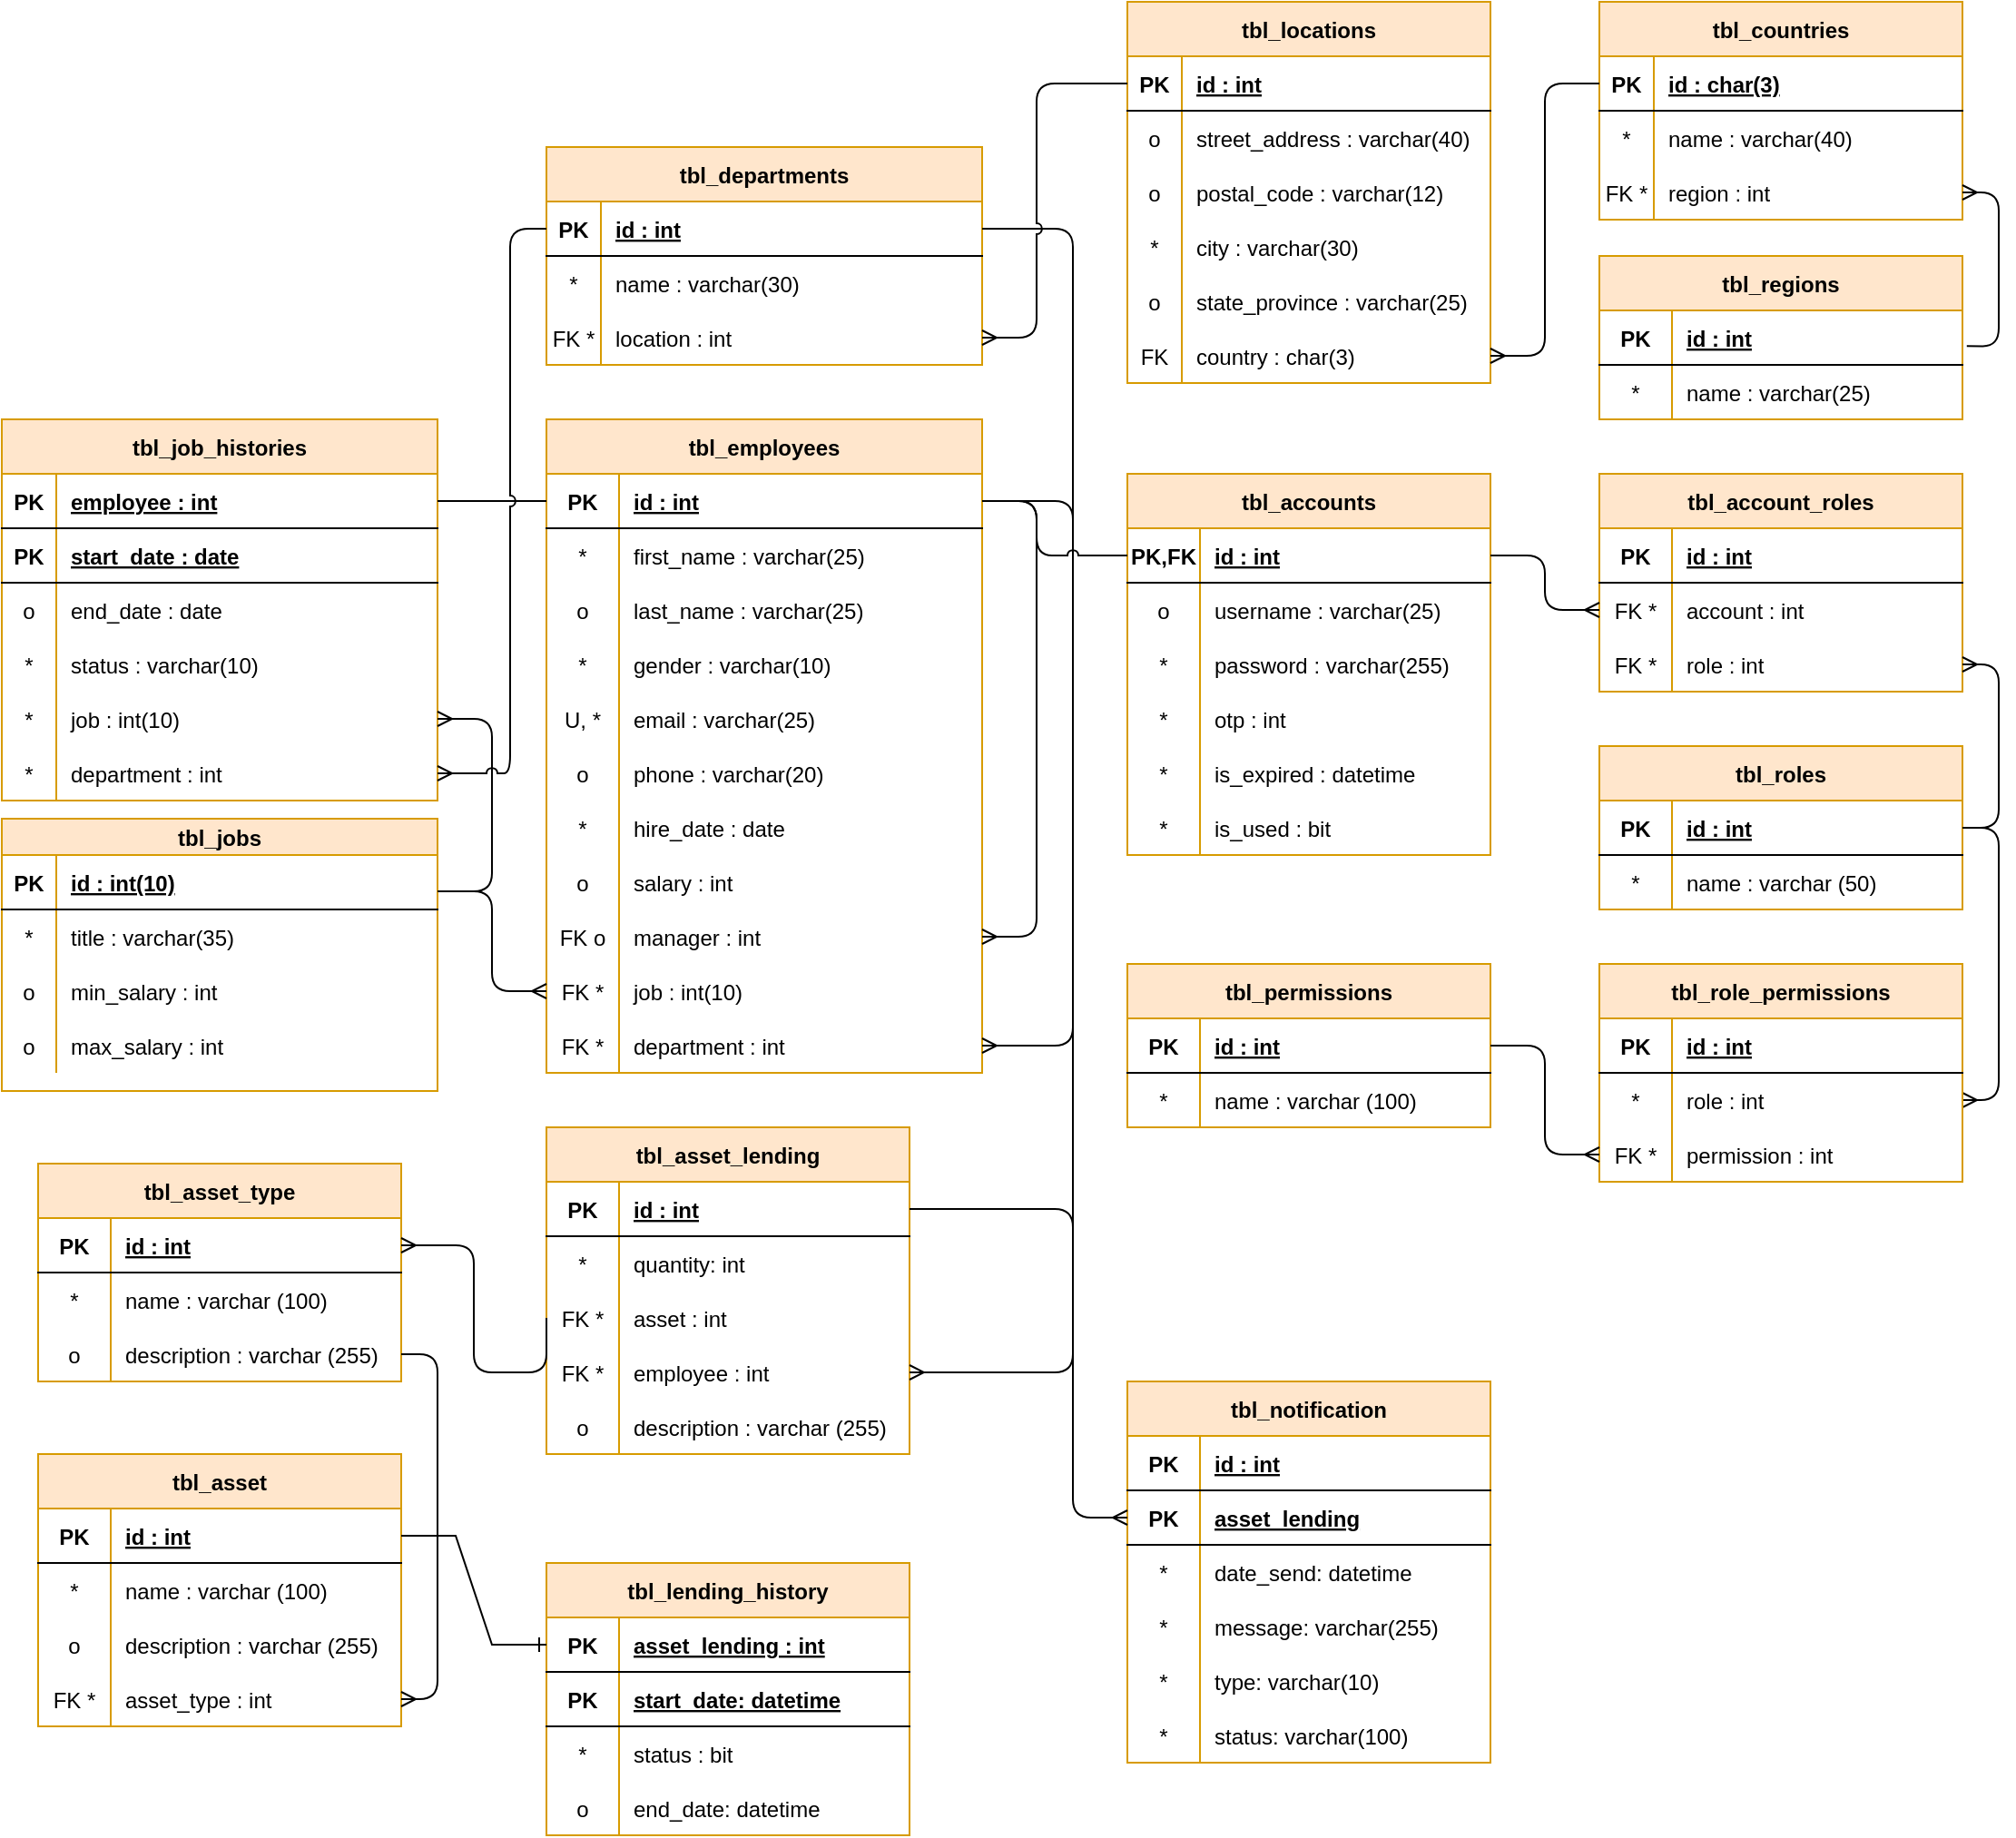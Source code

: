 <mxfile version="24.5.4" type="google" pages="3">
  <diagram name="ERD" id="PL8wf_vWZ5DKsKkEtRbq">
    <mxGraphModel grid="1" page="1" gridSize="10" guides="1" tooltips="1" connect="1" arrows="1" fold="1" pageScale="1" pageWidth="850" pageHeight="1100" math="0" shadow="0">
      <root>
        <mxCell id="0" />
        <mxCell id="1" parent="0" />
        <mxCell id="7jf5XwFJnTYh2KKknv6Q-1" value="tbl_employees" style="shape=table;startSize=30;container=1;collapsible=1;childLayout=tableLayout;fixedRows=1;rowLines=0;fontStyle=1;align=center;resizeLast=1;fillColor=#ffe6cc;strokeColor=#d79b00;" vertex="1" parent="1">
          <mxGeometry x="-1400" y="230" width="240" height="360" as="geometry" />
        </mxCell>
        <mxCell id="7jf5XwFJnTYh2KKknv6Q-2" value="" style="shape=partialRectangle;collapsible=0;dropTarget=0;pointerEvents=0;fillColor=none;top=0;left=0;bottom=1;right=0;points=[[0,0.5],[1,0.5]];portConstraint=eastwest;" vertex="1" parent="7jf5XwFJnTYh2KKknv6Q-1">
          <mxGeometry y="30" width="240" height="30" as="geometry" />
        </mxCell>
        <mxCell id="7jf5XwFJnTYh2KKknv6Q-3" value="PK" style="shape=partialRectangle;connectable=0;fillColor=none;top=0;left=0;bottom=0;right=0;fontStyle=1;overflow=hidden;" vertex="1" parent="7jf5XwFJnTYh2KKknv6Q-2">
          <mxGeometry width="40" height="30" as="geometry">
            <mxRectangle width="40" height="30" as="alternateBounds" />
          </mxGeometry>
        </mxCell>
        <mxCell id="7jf5XwFJnTYh2KKknv6Q-4" value="id : int" style="shape=partialRectangle;connectable=0;fillColor=none;top=0;left=0;bottom=0;right=0;align=left;spacingLeft=6;fontStyle=5;overflow=hidden;" vertex="1" parent="7jf5XwFJnTYh2KKknv6Q-2">
          <mxGeometry x="40" width="200" height="30" as="geometry">
            <mxRectangle width="200" height="30" as="alternateBounds" />
          </mxGeometry>
        </mxCell>
        <mxCell id="7jf5XwFJnTYh2KKknv6Q-5" value="" style="shape=partialRectangle;collapsible=0;dropTarget=0;pointerEvents=0;fillColor=none;top=0;left=0;bottom=0;right=0;points=[[0,0.5],[1,0.5]];portConstraint=eastwest;" vertex="1" parent="7jf5XwFJnTYh2KKknv6Q-1">
          <mxGeometry y="60" width="240" height="30" as="geometry" />
        </mxCell>
        <mxCell id="7jf5XwFJnTYh2KKknv6Q-6" value="*" style="shape=partialRectangle;connectable=0;fillColor=none;top=0;left=0;bottom=0;right=0;editable=1;overflow=hidden;" vertex="1" parent="7jf5XwFJnTYh2KKknv6Q-5">
          <mxGeometry width="40" height="30" as="geometry">
            <mxRectangle width="40" height="30" as="alternateBounds" />
          </mxGeometry>
        </mxCell>
        <mxCell id="7jf5XwFJnTYh2KKknv6Q-7" value="first_name : varchar(25)" style="shape=partialRectangle;connectable=0;fillColor=none;top=0;left=0;bottom=0;right=0;align=left;spacingLeft=6;overflow=hidden;" vertex="1" parent="7jf5XwFJnTYh2KKknv6Q-5">
          <mxGeometry x="40" width="200" height="30" as="geometry">
            <mxRectangle width="200" height="30" as="alternateBounds" />
          </mxGeometry>
        </mxCell>
        <mxCell id="7jf5XwFJnTYh2KKknv6Q-8" value="" style="shape=partialRectangle;collapsible=0;dropTarget=0;pointerEvents=0;fillColor=none;top=0;left=0;bottom=0;right=0;points=[[0,0.5],[1,0.5]];portConstraint=eastwest;" vertex="1" parent="7jf5XwFJnTYh2KKknv6Q-1">
          <mxGeometry y="90" width="240" height="30" as="geometry" />
        </mxCell>
        <mxCell id="7jf5XwFJnTYh2KKknv6Q-9" value="o" style="shape=partialRectangle;connectable=0;fillColor=none;top=0;left=0;bottom=0;right=0;editable=1;overflow=hidden;" vertex="1" parent="7jf5XwFJnTYh2KKknv6Q-8">
          <mxGeometry width="40" height="30" as="geometry">
            <mxRectangle width="40" height="30" as="alternateBounds" />
          </mxGeometry>
        </mxCell>
        <mxCell id="7jf5XwFJnTYh2KKknv6Q-10" value="last_name : varchar(25)" style="shape=partialRectangle;connectable=0;fillColor=none;top=0;left=0;bottom=0;right=0;align=left;spacingLeft=6;overflow=hidden;" vertex="1" parent="7jf5XwFJnTYh2KKknv6Q-8">
          <mxGeometry x="40" width="200" height="30" as="geometry">
            <mxRectangle width="200" height="30" as="alternateBounds" />
          </mxGeometry>
        </mxCell>
        <mxCell id="7jf5XwFJnTYh2KKknv6Q-50" value="" style="shape=partialRectangle;collapsible=0;dropTarget=0;pointerEvents=0;fillColor=none;top=0;left=0;bottom=0;right=0;points=[[0,0.5],[1,0.5]];portConstraint=eastwest;" vertex="1" parent="7jf5XwFJnTYh2KKknv6Q-1">
          <mxGeometry y="120" width="240" height="30" as="geometry" />
        </mxCell>
        <mxCell id="7jf5XwFJnTYh2KKknv6Q-51" value="*" style="shape=partialRectangle;connectable=0;fillColor=none;top=0;left=0;bottom=0;right=0;editable=1;overflow=hidden;" vertex="1" parent="7jf5XwFJnTYh2KKknv6Q-50">
          <mxGeometry width="40" height="30" as="geometry">
            <mxRectangle width="40" height="30" as="alternateBounds" />
          </mxGeometry>
        </mxCell>
        <mxCell id="7jf5XwFJnTYh2KKknv6Q-52" value="gender : varchar(10)" style="shape=partialRectangle;connectable=0;fillColor=none;top=0;left=0;bottom=0;right=0;align=left;spacingLeft=6;overflow=hidden;" vertex="1" parent="7jf5XwFJnTYh2KKknv6Q-50">
          <mxGeometry x="40" width="200" height="30" as="geometry">
            <mxRectangle width="200" height="30" as="alternateBounds" />
          </mxGeometry>
        </mxCell>
        <mxCell id="7jf5XwFJnTYh2KKknv6Q-11" value="" style="shape=partialRectangle;collapsible=0;dropTarget=0;pointerEvents=0;fillColor=none;top=0;left=0;bottom=0;right=0;points=[[0,0.5],[1,0.5]];portConstraint=eastwest;" vertex="1" parent="7jf5XwFJnTYh2KKknv6Q-1">
          <mxGeometry y="150" width="240" height="30" as="geometry" />
        </mxCell>
        <mxCell id="7jf5XwFJnTYh2KKknv6Q-12" value="U, *" style="shape=partialRectangle;connectable=0;fillColor=none;top=0;left=0;bottom=0;right=0;editable=1;overflow=hidden;" vertex="1" parent="7jf5XwFJnTYh2KKknv6Q-11">
          <mxGeometry width="40" height="30" as="geometry">
            <mxRectangle width="40" height="30" as="alternateBounds" />
          </mxGeometry>
        </mxCell>
        <mxCell id="7jf5XwFJnTYh2KKknv6Q-13" value="email : varchar(25)" style="shape=partialRectangle;connectable=0;fillColor=none;top=0;left=0;bottom=0;right=0;align=left;spacingLeft=6;overflow=hidden;" vertex="1" parent="7jf5XwFJnTYh2KKknv6Q-11">
          <mxGeometry x="40" width="200" height="30" as="geometry">
            <mxRectangle width="200" height="30" as="alternateBounds" />
          </mxGeometry>
        </mxCell>
        <mxCell id="7jf5XwFJnTYh2KKknv6Q-14" value="" style="shape=partialRectangle;collapsible=0;dropTarget=0;pointerEvents=0;fillColor=none;top=0;left=0;bottom=0;right=0;points=[[0,0.5],[1,0.5]];portConstraint=eastwest;" vertex="1" parent="7jf5XwFJnTYh2KKknv6Q-1">
          <mxGeometry y="180" width="240" height="30" as="geometry" />
        </mxCell>
        <mxCell id="7jf5XwFJnTYh2KKknv6Q-15" value="o" style="shape=partialRectangle;connectable=0;fillColor=none;top=0;left=0;bottom=0;right=0;editable=1;overflow=hidden;" vertex="1" parent="7jf5XwFJnTYh2KKknv6Q-14">
          <mxGeometry width="40" height="30" as="geometry">
            <mxRectangle width="40" height="30" as="alternateBounds" />
          </mxGeometry>
        </mxCell>
        <mxCell id="7jf5XwFJnTYh2KKknv6Q-16" value="phone : varchar(20)" style="shape=partialRectangle;connectable=0;fillColor=none;top=0;left=0;bottom=0;right=0;align=left;spacingLeft=6;overflow=hidden;" vertex="1" parent="7jf5XwFJnTYh2KKknv6Q-14">
          <mxGeometry x="40" width="200" height="30" as="geometry">
            <mxRectangle width="200" height="30" as="alternateBounds" />
          </mxGeometry>
        </mxCell>
        <mxCell id="7jf5XwFJnTYh2KKknv6Q-17" value="" style="shape=partialRectangle;collapsible=0;dropTarget=0;pointerEvents=0;fillColor=none;top=0;left=0;bottom=0;right=0;points=[[0,0.5],[1,0.5]];portConstraint=eastwest;" vertex="1" parent="7jf5XwFJnTYh2KKknv6Q-1">
          <mxGeometry y="210" width="240" height="30" as="geometry" />
        </mxCell>
        <mxCell id="7jf5XwFJnTYh2KKknv6Q-18" value="*" style="shape=partialRectangle;connectable=0;fillColor=none;top=0;left=0;bottom=0;right=0;editable=1;overflow=hidden;" vertex="1" parent="7jf5XwFJnTYh2KKknv6Q-17">
          <mxGeometry width="40" height="30" as="geometry">
            <mxRectangle width="40" height="30" as="alternateBounds" />
          </mxGeometry>
        </mxCell>
        <mxCell id="7jf5XwFJnTYh2KKknv6Q-19" value="hire_date : date" style="shape=partialRectangle;connectable=0;fillColor=none;top=0;left=0;bottom=0;right=0;align=left;spacingLeft=6;overflow=hidden;" vertex="1" parent="7jf5XwFJnTYh2KKknv6Q-17">
          <mxGeometry x="40" width="200" height="30" as="geometry">
            <mxRectangle width="200" height="30" as="alternateBounds" />
          </mxGeometry>
        </mxCell>
        <mxCell id="7jf5XwFJnTYh2KKknv6Q-20" value="" style="shape=partialRectangle;collapsible=0;dropTarget=0;pointerEvents=0;fillColor=none;top=0;left=0;bottom=0;right=0;points=[[0,0.5],[1,0.5]];portConstraint=eastwest;" vertex="1" parent="7jf5XwFJnTYh2KKknv6Q-1">
          <mxGeometry y="240" width="240" height="30" as="geometry" />
        </mxCell>
        <mxCell id="7jf5XwFJnTYh2KKknv6Q-21" value="o" style="shape=partialRectangle;connectable=0;fillColor=none;top=0;left=0;bottom=0;right=0;editable=1;overflow=hidden;" vertex="1" parent="7jf5XwFJnTYh2KKknv6Q-20">
          <mxGeometry width="40" height="30" as="geometry">
            <mxRectangle width="40" height="30" as="alternateBounds" />
          </mxGeometry>
        </mxCell>
        <mxCell id="7jf5XwFJnTYh2KKknv6Q-22" value="salary : int" style="shape=partialRectangle;connectable=0;fillColor=none;top=0;left=0;bottom=0;right=0;align=left;spacingLeft=6;overflow=hidden;" vertex="1" parent="7jf5XwFJnTYh2KKknv6Q-20">
          <mxGeometry x="40" width="200" height="30" as="geometry">
            <mxRectangle width="200" height="30" as="alternateBounds" />
          </mxGeometry>
        </mxCell>
        <mxCell id="7jf5XwFJnTYh2KKknv6Q-26" value="" style="shape=partialRectangle;collapsible=0;dropTarget=0;pointerEvents=0;fillColor=none;top=0;left=0;bottom=0;right=0;points=[[0,0.5],[1,0.5]];portConstraint=eastwest;" vertex="1" parent="7jf5XwFJnTYh2KKknv6Q-1">
          <mxGeometry y="270" width="240" height="30" as="geometry" />
        </mxCell>
        <mxCell id="7jf5XwFJnTYh2KKknv6Q-27" value="FK o" style="shape=partialRectangle;connectable=0;fillColor=none;top=0;left=0;bottom=0;right=0;editable=1;overflow=hidden;" vertex="1" parent="7jf5XwFJnTYh2KKknv6Q-26">
          <mxGeometry width="40" height="30" as="geometry">
            <mxRectangle width="40" height="30" as="alternateBounds" />
          </mxGeometry>
        </mxCell>
        <mxCell id="7jf5XwFJnTYh2KKknv6Q-28" value="manager : int" style="shape=partialRectangle;connectable=0;fillColor=none;top=0;left=0;bottom=0;right=0;align=left;spacingLeft=6;overflow=hidden;" vertex="1" parent="7jf5XwFJnTYh2KKknv6Q-26">
          <mxGeometry x="40" width="200" height="30" as="geometry">
            <mxRectangle width="200" height="30" as="alternateBounds" />
          </mxGeometry>
        </mxCell>
        <mxCell id="7jf5XwFJnTYh2KKknv6Q-29" value="" style="shape=partialRectangle;collapsible=0;dropTarget=0;pointerEvents=0;fillColor=none;top=0;left=0;bottom=0;right=0;points=[[0,0.5],[1,0.5]];portConstraint=eastwest;" vertex="1" parent="7jf5XwFJnTYh2KKknv6Q-1">
          <mxGeometry y="300" width="240" height="30" as="geometry" />
        </mxCell>
        <mxCell id="7jf5XwFJnTYh2KKknv6Q-30" value="FK *" style="shape=partialRectangle;connectable=0;fillColor=none;top=0;left=0;bottom=0;right=0;editable=1;overflow=hidden;" vertex="1" parent="7jf5XwFJnTYh2KKknv6Q-29">
          <mxGeometry width="40" height="30" as="geometry">
            <mxRectangle width="40" height="30" as="alternateBounds" />
          </mxGeometry>
        </mxCell>
        <mxCell id="7jf5XwFJnTYh2KKknv6Q-31" value="job : int(10)" style="shape=partialRectangle;connectable=0;fillColor=none;top=0;left=0;bottom=0;right=0;align=left;spacingLeft=6;overflow=hidden;" vertex="1" parent="7jf5XwFJnTYh2KKknv6Q-29">
          <mxGeometry x="40" width="200" height="30" as="geometry">
            <mxRectangle width="200" height="30" as="alternateBounds" />
          </mxGeometry>
        </mxCell>
        <mxCell id="7jf5XwFJnTYh2KKknv6Q-32" value="" style="shape=partialRectangle;collapsible=0;dropTarget=0;pointerEvents=0;fillColor=none;top=0;left=0;bottom=0;right=0;points=[[0,0.5],[1,0.5]];portConstraint=eastwest;" vertex="1" parent="7jf5XwFJnTYh2KKknv6Q-1">
          <mxGeometry y="330" width="240" height="30" as="geometry" />
        </mxCell>
        <mxCell id="7jf5XwFJnTYh2KKknv6Q-33" value="FK *" style="shape=partialRectangle;connectable=0;fillColor=none;top=0;left=0;bottom=0;right=0;editable=1;overflow=hidden;" vertex="1" parent="7jf5XwFJnTYh2KKknv6Q-32">
          <mxGeometry width="40" height="30" as="geometry">
            <mxRectangle width="40" height="30" as="alternateBounds" />
          </mxGeometry>
        </mxCell>
        <mxCell id="7jf5XwFJnTYh2KKknv6Q-34" value="department : int" style="shape=partialRectangle;connectable=0;fillColor=none;top=0;left=0;bottom=0;right=0;align=left;spacingLeft=6;overflow=hidden;" vertex="1" parent="7jf5XwFJnTYh2KKknv6Q-32">
          <mxGeometry x="40" width="200" height="30" as="geometry">
            <mxRectangle width="200" height="30" as="alternateBounds" />
          </mxGeometry>
        </mxCell>
        <mxCell id="7jf5XwFJnTYh2KKknv6Q-35" value="" style="edgeStyle=entityRelationEdgeStyle;fontSize=12;html=1;endArrow=ERmany;endFill=0;exitX=1;exitY=0.5;exitDx=0;exitDy=0;" edge="1" parent="7jf5XwFJnTYh2KKknv6Q-1" source="7jf5XwFJnTYh2KKknv6Q-2" target="7jf5XwFJnTYh2KKknv6Q-26">
          <mxGeometry width="100" height="100" relative="1" as="geometry">
            <mxPoint x="120" y="140" as="sourcePoint" />
            <mxPoint x="220" y="40" as="targetPoint" />
          </mxGeometry>
        </mxCell>
        <mxCell id="7jf5XwFJnTYh2KKknv6Q-36" value="tbl_jobs" style="shape=table;startSize=20;container=1;collapsible=1;childLayout=tableLayout;fixedRows=1;rowLines=0;fontStyle=1;align=center;resizeLast=1;fillColor=#ffe6cc;strokeColor=#d79b00;" vertex="1" parent="1">
          <mxGeometry x="-1700" y="450" width="240" height="150" as="geometry" />
        </mxCell>
        <mxCell id="7jf5XwFJnTYh2KKknv6Q-37" value="" style="shape=partialRectangle;collapsible=0;dropTarget=0;pointerEvents=0;fillColor=none;top=0;left=0;bottom=1;right=0;points=[[0,0.5],[1,0.5]];portConstraint=eastwest;" vertex="1" parent="7jf5XwFJnTYh2KKknv6Q-36">
          <mxGeometry y="20" width="240" height="30" as="geometry" />
        </mxCell>
        <mxCell id="7jf5XwFJnTYh2KKknv6Q-38" value="PK" style="shape=partialRectangle;connectable=0;fillColor=none;top=0;left=0;bottom=0;right=0;fontStyle=1;overflow=hidden;" vertex="1" parent="7jf5XwFJnTYh2KKknv6Q-37">
          <mxGeometry width="30" height="30" as="geometry">
            <mxRectangle width="30" height="30" as="alternateBounds" />
          </mxGeometry>
        </mxCell>
        <mxCell id="7jf5XwFJnTYh2KKknv6Q-39" value="id : int(10)" style="shape=partialRectangle;connectable=0;fillColor=none;top=0;left=0;bottom=0;right=0;align=left;spacingLeft=6;fontStyle=5;overflow=hidden;" vertex="1" parent="7jf5XwFJnTYh2KKknv6Q-37">
          <mxGeometry x="30" width="210" height="30" as="geometry">
            <mxRectangle width="210" height="30" as="alternateBounds" />
          </mxGeometry>
        </mxCell>
        <mxCell id="7jf5XwFJnTYh2KKknv6Q-40" value="" style="shape=partialRectangle;collapsible=0;dropTarget=0;pointerEvents=0;fillColor=none;top=0;left=0;bottom=0;right=0;points=[[0,0.5],[1,0.5]];portConstraint=eastwest;" vertex="1" parent="7jf5XwFJnTYh2KKknv6Q-36">
          <mxGeometry y="50" width="240" height="30" as="geometry" />
        </mxCell>
        <mxCell id="7jf5XwFJnTYh2KKknv6Q-41" value="*" style="shape=partialRectangle;connectable=0;fillColor=none;top=0;left=0;bottom=0;right=0;editable=1;overflow=hidden;" vertex="1" parent="7jf5XwFJnTYh2KKknv6Q-40">
          <mxGeometry width="30" height="30" as="geometry">
            <mxRectangle width="30" height="30" as="alternateBounds" />
          </mxGeometry>
        </mxCell>
        <mxCell id="7jf5XwFJnTYh2KKknv6Q-42" value="title : varchar(35)" style="shape=partialRectangle;connectable=0;fillColor=none;top=0;left=0;bottom=0;right=0;align=left;spacingLeft=6;overflow=hidden;" vertex="1" parent="7jf5XwFJnTYh2KKknv6Q-40">
          <mxGeometry x="30" width="210" height="30" as="geometry">
            <mxRectangle width="210" height="30" as="alternateBounds" />
          </mxGeometry>
        </mxCell>
        <mxCell id="7jf5XwFJnTYh2KKknv6Q-43" value="" style="shape=partialRectangle;collapsible=0;dropTarget=0;pointerEvents=0;fillColor=none;top=0;left=0;bottom=0;right=0;points=[[0,0.5],[1,0.5]];portConstraint=eastwest;" vertex="1" parent="7jf5XwFJnTYh2KKknv6Q-36">
          <mxGeometry y="80" width="240" height="30" as="geometry" />
        </mxCell>
        <mxCell id="7jf5XwFJnTYh2KKknv6Q-44" value="o" style="shape=partialRectangle;connectable=0;fillColor=none;top=0;left=0;bottom=0;right=0;editable=1;overflow=hidden;" vertex="1" parent="7jf5XwFJnTYh2KKknv6Q-43">
          <mxGeometry width="30" height="30" as="geometry">
            <mxRectangle width="30" height="30" as="alternateBounds" />
          </mxGeometry>
        </mxCell>
        <mxCell id="7jf5XwFJnTYh2KKknv6Q-45" value="min_salary : int" style="shape=partialRectangle;connectable=0;fillColor=none;top=0;left=0;bottom=0;right=0;align=left;spacingLeft=6;overflow=hidden;" vertex="1" parent="7jf5XwFJnTYh2KKknv6Q-43">
          <mxGeometry x="30" width="210" height="30" as="geometry">
            <mxRectangle width="210" height="30" as="alternateBounds" />
          </mxGeometry>
        </mxCell>
        <mxCell id="7jf5XwFJnTYh2KKknv6Q-46" value="" style="shape=partialRectangle;collapsible=0;dropTarget=0;pointerEvents=0;fillColor=none;top=0;left=0;bottom=0;right=0;points=[[0,0.5],[1,0.5]];portConstraint=eastwest;" vertex="1" parent="7jf5XwFJnTYh2KKknv6Q-36">
          <mxGeometry y="110" width="240" height="30" as="geometry" />
        </mxCell>
        <mxCell id="7jf5XwFJnTYh2KKknv6Q-47" value="o" style="shape=partialRectangle;connectable=0;fillColor=none;top=0;left=0;bottom=0;right=0;editable=1;overflow=hidden;" vertex="1" parent="7jf5XwFJnTYh2KKknv6Q-46">
          <mxGeometry width="30" height="30" as="geometry">
            <mxRectangle width="30" height="30" as="alternateBounds" />
          </mxGeometry>
        </mxCell>
        <mxCell id="7jf5XwFJnTYh2KKknv6Q-48" value="max_salary : int" style="shape=partialRectangle;connectable=0;fillColor=none;top=0;left=0;bottom=0;right=0;align=left;spacingLeft=6;overflow=hidden;" vertex="1" parent="7jf5XwFJnTYh2KKknv6Q-46">
          <mxGeometry x="30" width="210" height="30" as="geometry">
            <mxRectangle width="210" height="30" as="alternateBounds" />
          </mxGeometry>
        </mxCell>
        <mxCell id="7jf5XwFJnTYh2KKknv6Q-49" style="edgeStyle=orthogonalEdgeStyle;rounded=1;orthogonalLoop=1;jettySize=auto;html=1;entryX=0;entryY=0.5;entryDx=0;entryDy=0;startArrow=none;startFill=0;endArrow=ERmany;endFill=0;curved=0;" edge="1" parent="1" source="7jf5XwFJnTYh2KKknv6Q-37" target="7jf5XwFJnTYh2KKknv6Q-29">
          <mxGeometry relative="1" as="geometry">
            <Array as="points">
              <mxPoint x="-1430" y="490" />
              <mxPoint x="-1430" y="545" />
            </Array>
          </mxGeometry>
        </mxCell>
        <mxCell id="7jf5XwFJnTYh2KKknv6Q-53" value="tbl_departments" style="shape=table;startSize=30;container=1;collapsible=1;childLayout=tableLayout;fixedRows=1;rowLines=0;fontStyle=1;align=center;resizeLast=1;fillColor=#ffe6cc;strokeColor=#d79b00;" vertex="1" parent="1">
          <mxGeometry x="-1400" y="80" width="240" height="120" as="geometry" />
        </mxCell>
        <mxCell id="7jf5XwFJnTYh2KKknv6Q-54" value="" style="shape=partialRectangle;collapsible=0;dropTarget=0;pointerEvents=0;fillColor=none;top=0;left=0;bottom=1;right=0;points=[[0,0.5],[1,0.5]];portConstraint=eastwest;" vertex="1" parent="7jf5XwFJnTYh2KKknv6Q-53">
          <mxGeometry y="30" width="240" height="30" as="geometry" />
        </mxCell>
        <mxCell id="7jf5XwFJnTYh2KKknv6Q-55" value="PK" style="shape=partialRectangle;connectable=0;fillColor=none;top=0;left=0;bottom=0;right=0;fontStyle=1;overflow=hidden;" vertex="1" parent="7jf5XwFJnTYh2KKknv6Q-54">
          <mxGeometry width="30" height="30" as="geometry">
            <mxRectangle width="30" height="30" as="alternateBounds" />
          </mxGeometry>
        </mxCell>
        <mxCell id="7jf5XwFJnTYh2KKknv6Q-56" value="id : int" style="shape=partialRectangle;connectable=0;fillColor=none;top=0;left=0;bottom=0;right=0;align=left;spacingLeft=6;fontStyle=5;overflow=hidden;" vertex="1" parent="7jf5XwFJnTYh2KKknv6Q-54">
          <mxGeometry x="30" width="210" height="30" as="geometry">
            <mxRectangle width="210" height="30" as="alternateBounds" />
          </mxGeometry>
        </mxCell>
        <mxCell id="7jf5XwFJnTYh2KKknv6Q-57" value="" style="shape=partialRectangle;collapsible=0;dropTarget=0;pointerEvents=0;fillColor=none;top=0;left=0;bottom=0;right=0;points=[[0,0.5],[1,0.5]];portConstraint=eastwest;" vertex="1" parent="7jf5XwFJnTYh2KKknv6Q-53">
          <mxGeometry y="60" width="240" height="30" as="geometry" />
        </mxCell>
        <mxCell id="7jf5XwFJnTYh2KKknv6Q-58" value="*" style="shape=partialRectangle;connectable=0;fillColor=none;top=0;left=0;bottom=0;right=0;editable=1;overflow=hidden;" vertex="1" parent="7jf5XwFJnTYh2KKknv6Q-57">
          <mxGeometry width="30" height="30" as="geometry">
            <mxRectangle width="30" height="30" as="alternateBounds" />
          </mxGeometry>
        </mxCell>
        <mxCell id="7jf5XwFJnTYh2KKknv6Q-59" value="name : varchar(30)" style="shape=partialRectangle;connectable=0;fillColor=none;top=0;left=0;bottom=0;right=0;align=left;spacingLeft=6;overflow=hidden;" vertex="1" parent="7jf5XwFJnTYh2KKknv6Q-57">
          <mxGeometry x="30" width="210" height="30" as="geometry">
            <mxRectangle width="210" height="30" as="alternateBounds" />
          </mxGeometry>
        </mxCell>
        <mxCell id="7jf5XwFJnTYh2KKknv6Q-60" value="" style="shape=partialRectangle;collapsible=0;dropTarget=0;pointerEvents=0;fillColor=none;top=0;left=0;bottom=0;right=0;points=[[0,0.5],[1,0.5]];portConstraint=eastwest;" vertex="1" parent="7jf5XwFJnTYh2KKknv6Q-53">
          <mxGeometry y="90" width="240" height="30" as="geometry" />
        </mxCell>
        <mxCell id="7jf5XwFJnTYh2KKknv6Q-61" value="FK *" style="shape=partialRectangle;connectable=0;fillColor=none;top=0;left=0;bottom=0;right=0;editable=1;overflow=hidden;" vertex="1" parent="7jf5XwFJnTYh2KKknv6Q-60">
          <mxGeometry width="30" height="30" as="geometry">
            <mxRectangle width="30" height="30" as="alternateBounds" />
          </mxGeometry>
        </mxCell>
        <mxCell id="7jf5XwFJnTYh2KKknv6Q-62" value="location : int" style="shape=partialRectangle;connectable=0;fillColor=none;top=0;left=0;bottom=0;right=0;align=left;spacingLeft=6;overflow=hidden;" vertex="1" parent="7jf5XwFJnTYh2KKknv6Q-60">
          <mxGeometry x="30" width="210" height="30" as="geometry">
            <mxRectangle width="210" height="30" as="alternateBounds" />
          </mxGeometry>
        </mxCell>
        <mxCell id="7jf5XwFJnTYh2KKknv6Q-63" style="edgeStyle=orthogonalEdgeStyle;rounded=0;orthogonalLoop=1;jettySize=auto;html=1;exitX=1;exitY=0.5;exitDx=0;exitDy=0;" edge="1" parent="7jf5XwFJnTYh2KKknv6Q-53" source="7jf5XwFJnTYh2KKknv6Q-54" target="7jf5XwFJnTYh2KKknv6Q-54">
          <mxGeometry relative="1" as="geometry" />
        </mxCell>
        <mxCell id="7jf5XwFJnTYh2KKknv6Q-67" style="edgeStyle=orthogonalEdgeStyle;rounded=1;orthogonalLoop=1;jettySize=auto;html=1;endArrow=none;endFill=0;startArrow=ERmany;startFill=0;curved=0;exitX=1;exitY=0.5;exitDx=0;exitDy=0;entryX=1;entryY=0.5;entryDx=0;entryDy=0;" edge="1" parent="1" source="7jf5XwFJnTYh2KKknv6Q-32" target="7jf5XwFJnTYh2KKknv6Q-54">
          <mxGeometry relative="1" as="geometry">
            <mxPoint x="-1080" y="150" as="targetPoint" />
            <Array as="points">
              <mxPoint x="-1110" y="575" />
              <mxPoint x="-1110" y="125" />
            </Array>
          </mxGeometry>
        </mxCell>
        <mxCell id="7jf5XwFJnTYh2KKknv6Q-68" value="tbl_locations" style="shape=table;startSize=30;container=1;collapsible=1;childLayout=tableLayout;fixedRows=1;rowLines=0;fontStyle=1;align=center;resizeLast=1;fillColor=#ffe6cc;strokeColor=#d79b00;" vertex="1" parent="1">
          <mxGeometry x="-1080" width="200" height="210" as="geometry" />
        </mxCell>
        <mxCell id="7jf5XwFJnTYh2KKknv6Q-69" value="" style="shape=partialRectangle;collapsible=0;dropTarget=0;pointerEvents=0;fillColor=none;top=0;left=0;bottom=1;right=0;points=[[0,0.5],[1,0.5]];portConstraint=eastwest;" vertex="1" parent="7jf5XwFJnTYh2KKknv6Q-68">
          <mxGeometry y="30" width="200" height="30" as="geometry" />
        </mxCell>
        <mxCell id="7jf5XwFJnTYh2KKknv6Q-70" value="PK" style="shape=partialRectangle;connectable=0;fillColor=none;top=0;left=0;bottom=0;right=0;fontStyle=1;overflow=hidden;" vertex="1" parent="7jf5XwFJnTYh2KKknv6Q-69">
          <mxGeometry width="30" height="30" as="geometry">
            <mxRectangle width="30" height="30" as="alternateBounds" />
          </mxGeometry>
        </mxCell>
        <mxCell id="7jf5XwFJnTYh2KKknv6Q-71" value="id : int" style="shape=partialRectangle;connectable=0;fillColor=none;top=0;left=0;bottom=0;right=0;align=left;spacingLeft=6;fontStyle=5;overflow=hidden;" vertex="1" parent="7jf5XwFJnTYh2KKknv6Q-69">
          <mxGeometry x="30" width="170" height="30" as="geometry">
            <mxRectangle width="170" height="30" as="alternateBounds" />
          </mxGeometry>
        </mxCell>
        <mxCell id="7jf5XwFJnTYh2KKknv6Q-72" value="" style="shape=partialRectangle;collapsible=0;dropTarget=0;pointerEvents=0;fillColor=none;top=0;left=0;bottom=0;right=0;points=[[0,0.5],[1,0.5]];portConstraint=eastwest;" vertex="1" parent="7jf5XwFJnTYh2KKknv6Q-68">
          <mxGeometry y="60" width="200" height="30" as="geometry" />
        </mxCell>
        <mxCell id="7jf5XwFJnTYh2KKknv6Q-73" value="o" style="shape=partialRectangle;connectable=0;fillColor=none;top=0;left=0;bottom=0;right=0;editable=1;overflow=hidden;" vertex="1" parent="7jf5XwFJnTYh2KKknv6Q-72">
          <mxGeometry width="30" height="30" as="geometry">
            <mxRectangle width="30" height="30" as="alternateBounds" />
          </mxGeometry>
        </mxCell>
        <mxCell id="7jf5XwFJnTYh2KKknv6Q-74" value="street_address : varchar(40)" style="shape=partialRectangle;connectable=0;fillColor=none;top=0;left=0;bottom=0;right=0;align=left;spacingLeft=6;overflow=hidden;" vertex="1" parent="7jf5XwFJnTYh2KKknv6Q-72">
          <mxGeometry x="30" width="170" height="30" as="geometry">
            <mxRectangle width="170" height="30" as="alternateBounds" />
          </mxGeometry>
        </mxCell>
        <mxCell id="7jf5XwFJnTYh2KKknv6Q-75" value="" style="shape=partialRectangle;collapsible=0;dropTarget=0;pointerEvents=0;fillColor=none;top=0;left=0;bottom=0;right=0;points=[[0,0.5],[1,0.5]];portConstraint=eastwest;" vertex="1" parent="7jf5XwFJnTYh2KKknv6Q-68">
          <mxGeometry y="90" width="200" height="30" as="geometry" />
        </mxCell>
        <mxCell id="7jf5XwFJnTYh2KKknv6Q-76" value="o" style="shape=partialRectangle;connectable=0;fillColor=none;top=0;left=0;bottom=0;right=0;editable=1;overflow=hidden;" vertex="1" parent="7jf5XwFJnTYh2KKknv6Q-75">
          <mxGeometry width="30" height="30" as="geometry">
            <mxRectangle width="30" height="30" as="alternateBounds" />
          </mxGeometry>
        </mxCell>
        <mxCell id="7jf5XwFJnTYh2KKknv6Q-77" value="postal_code : varchar(12)" style="shape=partialRectangle;connectable=0;fillColor=none;top=0;left=0;bottom=0;right=0;align=left;spacingLeft=6;overflow=hidden;" vertex="1" parent="7jf5XwFJnTYh2KKknv6Q-75">
          <mxGeometry x="30" width="170" height="30" as="geometry">
            <mxRectangle width="170" height="30" as="alternateBounds" />
          </mxGeometry>
        </mxCell>
        <mxCell id="7jf5XwFJnTYh2KKknv6Q-78" value="" style="shape=partialRectangle;collapsible=0;dropTarget=0;pointerEvents=0;fillColor=none;top=0;left=0;bottom=0;right=0;points=[[0,0.5],[1,0.5]];portConstraint=eastwest;" vertex="1" parent="7jf5XwFJnTYh2KKknv6Q-68">
          <mxGeometry y="120" width="200" height="30" as="geometry" />
        </mxCell>
        <mxCell id="7jf5XwFJnTYh2KKknv6Q-79" value="*" style="shape=partialRectangle;connectable=0;fillColor=none;top=0;left=0;bottom=0;right=0;editable=1;overflow=hidden;" vertex="1" parent="7jf5XwFJnTYh2KKknv6Q-78">
          <mxGeometry width="30" height="30" as="geometry">
            <mxRectangle width="30" height="30" as="alternateBounds" />
          </mxGeometry>
        </mxCell>
        <mxCell id="7jf5XwFJnTYh2KKknv6Q-80" value="city : varchar(30)" style="shape=partialRectangle;connectable=0;fillColor=none;top=0;left=0;bottom=0;right=0;align=left;spacingLeft=6;overflow=hidden;" vertex="1" parent="7jf5XwFJnTYh2KKknv6Q-78">
          <mxGeometry x="30" width="170" height="30" as="geometry">
            <mxRectangle width="170" height="30" as="alternateBounds" />
          </mxGeometry>
        </mxCell>
        <mxCell id="7jf5XwFJnTYh2KKknv6Q-81" value="" style="shape=partialRectangle;collapsible=0;dropTarget=0;pointerEvents=0;fillColor=none;top=0;left=0;bottom=0;right=0;points=[[0,0.5],[1,0.5]];portConstraint=eastwest;" vertex="1" parent="7jf5XwFJnTYh2KKknv6Q-68">
          <mxGeometry y="150" width="200" height="30" as="geometry" />
        </mxCell>
        <mxCell id="7jf5XwFJnTYh2KKknv6Q-82" value="o" style="shape=partialRectangle;connectable=0;fillColor=none;top=0;left=0;bottom=0;right=0;editable=1;overflow=hidden;" vertex="1" parent="7jf5XwFJnTYh2KKknv6Q-81">
          <mxGeometry width="30" height="30" as="geometry">
            <mxRectangle width="30" height="30" as="alternateBounds" />
          </mxGeometry>
        </mxCell>
        <mxCell id="7jf5XwFJnTYh2KKknv6Q-83" value="state_province : varchar(25)" style="shape=partialRectangle;connectable=0;fillColor=none;top=0;left=0;bottom=0;right=0;align=left;spacingLeft=6;overflow=hidden;" vertex="1" parent="7jf5XwFJnTYh2KKknv6Q-81">
          <mxGeometry x="30" width="170" height="30" as="geometry">
            <mxRectangle width="170" height="30" as="alternateBounds" />
          </mxGeometry>
        </mxCell>
        <mxCell id="7jf5XwFJnTYh2KKknv6Q-84" value="" style="shape=partialRectangle;collapsible=0;dropTarget=0;pointerEvents=0;fillColor=none;top=0;left=0;bottom=0;right=0;points=[[0,0.5],[1,0.5]];portConstraint=eastwest;" vertex="1" parent="7jf5XwFJnTYh2KKknv6Q-68">
          <mxGeometry y="180" width="200" height="30" as="geometry" />
        </mxCell>
        <mxCell id="7jf5XwFJnTYh2KKknv6Q-85" value="FK" style="shape=partialRectangle;connectable=0;fillColor=none;top=0;left=0;bottom=0;right=0;editable=1;overflow=hidden;" vertex="1" parent="7jf5XwFJnTYh2KKknv6Q-84">
          <mxGeometry width="30" height="30" as="geometry">
            <mxRectangle width="30" height="30" as="alternateBounds" />
          </mxGeometry>
        </mxCell>
        <mxCell id="7jf5XwFJnTYh2KKknv6Q-86" value="country : char(3)" style="shape=partialRectangle;connectable=0;fillColor=none;top=0;left=0;bottom=0;right=0;align=left;spacingLeft=6;overflow=hidden;" vertex="1" parent="7jf5XwFJnTYh2KKknv6Q-84">
          <mxGeometry x="30" width="170" height="30" as="geometry">
            <mxRectangle width="170" height="30" as="alternateBounds" />
          </mxGeometry>
        </mxCell>
        <mxCell id="7jf5XwFJnTYh2KKknv6Q-87" value="tbl_countries" style="shape=table;startSize=30;container=1;collapsible=1;childLayout=tableLayout;fixedRows=1;rowLines=0;fontStyle=1;align=center;resizeLast=1;fillColor=#ffe6cc;strokeColor=#d79b00;" vertex="1" parent="1">
          <mxGeometry x="-820" width="200" height="120" as="geometry" />
        </mxCell>
        <mxCell id="7jf5XwFJnTYh2KKknv6Q-88" value="" style="shape=partialRectangle;collapsible=0;dropTarget=0;pointerEvents=0;fillColor=none;top=0;left=0;bottom=1;right=0;points=[[0,0.5],[1,0.5]];portConstraint=eastwest;" vertex="1" parent="7jf5XwFJnTYh2KKknv6Q-87">
          <mxGeometry y="30" width="200" height="30" as="geometry" />
        </mxCell>
        <mxCell id="7jf5XwFJnTYh2KKknv6Q-89" value="PK" style="shape=partialRectangle;connectable=0;fillColor=none;top=0;left=0;bottom=0;right=0;fontStyle=1;overflow=hidden;" vertex="1" parent="7jf5XwFJnTYh2KKknv6Q-88">
          <mxGeometry width="30" height="30" as="geometry">
            <mxRectangle width="30" height="30" as="alternateBounds" />
          </mxGeometry>
        </mxCell>
        <mxCell id="7jf5XwFJnTYh2KKknv6Q-90" value="id : char(3)" style="shape=partialRectangle;connectable=0;fillColor=none;top=0;left=0;bottom=0;right=0;align=left;spacingLeft=6;fontStyle=5;overflow=hidden;" vertex="1" parent="7jf5XwFJnTYh2KKknv6Q-88">
          <mxGeometry x="30" width="170" height="30" as="geometry">
            <mxRectangle width="170" height="30" as="alternateBounds" />
          </mxGeometry>
        </mxCell>
        <mxCell id="7jf5XwFJnTYh2KKknv6Q-91" value="" style="shape=partialRectangle;collapsible=0;dropTarget=0;pointerEvents=0;fillColor=none;top=0;left=0;bottom=0;right=0;points=[[0,0.5],[1,0.5]];portConstraint=eastwest;" vertex="1" parent="7jf5XwFJnTYh2KKknv6Q-87">
          <mxGeometry y="60" width="200" height="30" as="geometry" />
        </mxCell>
        <mxCell id="7jf5XwFJnTYh2KKknv6Q-92" value="*" style="shape=partialRectangle;connectable=0;fillColor=none;top=0;left=0;bottom=0;right=0;editable=1;overflow=hidden;" vertex="1" parent="7jf5XwFJnTYh2KKknv6Q-91">
          <mxGeometry width="30" height="30" as="geometry">
            <mxRectangle width="30" height="30" as="alternateBounds" />
          </mxGeometry>
        </mxCell>
        <mxCell id="7jf5XwFJnTYh2KKknv6Q-93" value="name : varchar(40)" style="shape=partialRectangle;connectable=0;fillColor=none;top=0;left=0;bottom=0;right=0;align=left;spacingLeft=6;overflow=hidden;" vertex="1" parent="7jf5XwFJnTYh2KKknv6Q-91">
          <mxGeometry x="30" width="170" height="30" as="geometry">
            <mxRectangle width="170" height="30" as="alternateBounds" />
          </mxGeometry>
        </mxCell>
        <mxCell id="7jf5XwFJnTYh2KKknv6Q-94" value="" style="shape=partialRectangle;collapsible=0;dropTarget=0;pointerEvents=0;fillColor=none;top=0;left=0;bottom=0;right=0;points=[[0,0.5],[1,0.5]];portConstraint=eastwest;" vertex="1" parent="7jf5XwFJnTYh2KKknv6Q-87">
          <mxGeometry y="90" width="200" height="30" as="geometry" />
        </mxCell>
        <mxCell id="7jf5XwFJnTYh2KKknv6Q-95" value="FK *" style="shape=partialRectangle;connectable=0;fillColor=none;top=0;left=0;bottom=0;right=0;editable=1;overflow=hidden;" vertex="1" parent="7jf5XwFJnTYh2KKknv6Q-94">
          <mxGeometry width="30" height="30" as="geometry">
            <mxRectangle width="30" height="30" as="alternateBounds" />
          </mxGeometry>
        </mxCell>
        <mxCell id="7jf5XwFJnTYh2KKknv6Q-96" value="region : int" style="shape=partialRectangle;connectable=0;fillColor=none;top=0;left=0;bottom=0;right=0;align=left;spacingLeft=6;overflow=hidden;" vertex="1" parent="7jf5XwFJnTYh2KKknv6Q-94">
          <mxGeometry x="30" width="170" height="30" as="geometry">
            <mxRectangle width="170" height="30" as="alternateBounds" />
          </mxGeometry>
        </mxCell>
        <mxCell id="7jf5XwFJnTYh2KKknv6Q-97" value="tbl_regions" style="shape=table;startSize=30;container=1;collapsible=1;childLayout=tableLayout;fixedRows=1;rowLines=0;fontStyle=1;align=center;resizeLast=1;fillColor=#ffe6cc;strokeColor=#d79b00;" vertex="1" parent="1">
          <mxGeometry x="-820" y="140" width="200" height="90" as="geometry" />
        </mxCell>
        <mxCell id="7jf5XwFJnTYh2KKknv6Q-98" value="" style="shape=partialRectangle;collapsible=0;dropTarget=0;pointerEvents=0;fillColor=none;top=0;left=0;bottom=1;right=0;points=[[0,0.5],[1,0.5]];portConstraint=eastwest;" vertex="1" parent="7jf5XwFJnTYh2KKknv6Q-97">
          <mxGeometry y="30" width="200" height="30" as="geometry" />
        </mxCell>
        <mxCell id="7jf5XwFJnTYh2KKknv6Q-99" value="PK" style="shape=partialRectangle;connectable=0;fillColor=none;top=0;left=0;bottom=0;right=0;fontStyle=1;overflow=hidden;" vertex="1" parent="7jf5XwFJnTYh2KKknv6Q-98">
          <mxGeometry width="40" height="30" as="geometry">
            <mxRectangle width="40" height="30" as="alternateBounds" />
          </mxGeometry>
        </mxCell>
        <mxCell id="7jf5XwFJnTYh2KKknv6Q-100" value="id : int" style="shape=partialRectangle;connectable=0;fillColor=none;top=0;left=0;bottom=0;right=0;align=left;spacingLeft=6;fontStyle=5;overflow=hidden;" vertex="1" parent="7jf5XwFJnTYh2KKknv6Q-98">
          <mxGeometry x="40" width="160" height="30" as="geometry">
            <mxRectangle width="160" height="30" as="alternateBounds" />
          </mxGeometry>
        </mxCell>
        <mxCell id="7jf5XwFJnTYh2KKknv6Q-101" value="" style="shape=partialRectangle;collapsible=0;dropTarget=0;pointerEvents=0;fillColor=none;top=0;left=0;bottom=0;right=0;points=[[0,0.5],[1,0.5]];portConstraint=eastwest;" vertex="1" parent="7jf5XwFJnTYh2KKknv6Q-97">
          <mxGeometry y="60" width="200" height="30" as="geometry" />
        </mxCell>
        <mxCell id="7jf5XwFJnTYh2KKknv6Q-102" value="*" style="shape=partialRectangle;connectable=0;fillColor=none;top=0;left=0;bottom=0;right=0;editable=1;overflow=hidden;" vertex="1" parent="7jf5XwFJnTYh2KKknv6Q-101">
          <mxGeometry width="40" height="30" as="geometry">
            <mxRectangle width="40" height="30" as="alternateBounds" />
          </mxGeometry>
        </mxCell>
        <mxCell id="7jf5XwFJnTYh2KKknv6Q-103" value="name : varchar(25)" style="shape=partialRectangle;connectable=0;fillColor=none;top=0;left=0;bottom=0;right=0;align=left;spacingLeft=6;overflow=hidden;" vertex="1" parent="7jf5XwFJnTYh2KKknv6Q-101">
          <mxGeometry x="40" width="160" height="30" as="geometry">
            <mxRectangle width="160" height="30" as="alternateBounds" />
          </mxGeometry>
        </mxCell>
        <mxCell id="7jf5XwFJnTYh2KKknv6Q-108" style="edgeStyle=orthogonalEdgeStyle;rounded=1;orthogonalLoop=1;jettySize=auto;html=1;curved=0;endArrow=none;endFill=0;startArrow=ERmany;startFill=0;exitX=1;exitY=0.5;exitDx=0;exitDy=0;" edge="1" parent="1" source="7jf5XwFJnTYh2KKknv6Q-84" target="7jf5XwFJnTYh2KKknv6Q-88">
          <mxGeometry relative="1" as="geometry" />
        </mxCell>
        <mxCell id="7jf5XwFJnTYh2KKknv6Q-109" style="edgeStyle=orthogonalEdgeStyle;rounded=1;orthogonalLoop=1;jettySize=auto;html=1;endArrow=none;endFill=0;startArrow=ERmany;startFill=0;curved=0;entryX=1.012;entryY=0.656;entryDx=0;entryDy=0;entryPerimeter=0;exitX=1;exitY=0.5;exitDx=0;exitDy=0;" edge="1" parent="1" source="7jf5XwFJnTYh2KKknv6Q-94" target="7jf5XwFJnTYh2KKknv6Q-98">
          <mxGeometry relative="1" as="geometry" />
        </mxCell>
        <mxCell id="qVo4r5oMQT0PMJe3gMov-28" style="edgeStyle=orthogonalEdgeStyle;rounded=1;orthogonalLoop=1;jettySize=auto;html=1;entryX=1;entryY=0.5;entryDx=0;entryDy=0;curved=0;endArrow=ERmany;endFill=0;exitX=1;exitY=0.5;exitDx=0;exitDy=0;" edge="1" parent="1" source="7jf5XwFJnTYh2KKknv6Q-111" target="qVo4r5oMQT0PMJe3gMov-5">
          <mxGeometry relative="1" as="geometry" />
        </mxCell>
        <mxCell id="7jf5XwFJnTYh2KKknv6Q-110" value="tbl_roles" style="shape=table;startSize=30;container=1;collapsible=1;childLayout=tableLayout;fixedRows=1;rowLines=0;fontStyle=1;align=center;resizeLast=1;fillColor=#ffe6cc;strokeColor=#d79b00;" vertex="1" parent="1">
          <mxGeometry x="-820" y="410" width="200" height="90" as="geometry" />
        </mxCell>
        <mxCell id="7jf5XwFJnTYh2KKknv6Q-111" value="" style="shape=partialRectangle;collapsible=0;dropTarget=0;pointerEvents=0;fillColor=none;top=0;left=0;bottom=1;right=0;points=[[0,0.5],[1,0.5]];portConstraint=eastwest;" vertex="1" parent="7jf5XwFJnTYh2KKknv6Q-110">
          <mxGeometry y="30" width="200" height="30" as="geometry" />
        </mxCell>
        <mxCell id="7jf5XwFJnTYh2KKknv6Q-112" value="PK" style="shape=partialRectangle;connectable=0;fillColor=none;top=0;left=0;bottom=0;right=0;fontStyle=1;overflow=hidden;" vertex="1" parent="7jf5XwFJnTYh2KKknv6Q-111">
          <mxGeometry width="40" height="30" as="geometry">
            <mxRectangle width="40" height="30" as="alternateBounds" />
          </mxGeometry>
        </mxCell>
        <mxCell id="7jf5XwFJnTYh2KKknv6Q-113" value="id : int" style="shape=partialRectangle;connectable=0;fillColor=none;top=0;left=0;bottom=0;right=0;align=left;spacingLeft=6;fontStyle=5;overflow=hidden;" vertex="1" parent="7jf5XwFJnTYh2KKknv6Q-111">
          <mxGeometry x="40" width="160" height="30" as="geometry">
            <mxRectangle width="160" height="30" as="alternateBounds" />
          </mxGeometry>
        </mxCell>
        <mxCell id="7jf5XwFJnTYh2KKknv6Q-114" value="" style="shape=partialRectangle;collapsible=0;dropTarget=0;pointerEvents=0;fillColor=none;top=0;left=0;bottom=0;right=0;points=[[0,0.5],[1,0.5]];portConstraint=eastwest;" vertex="1" parent="7jf5XwFJnTYh2KKknv6Q-110">
          <mxGeometry y="60" width="200" height="30" as="geometry" />
        </mxCell>
        <mxCell id="7jf5XwFJnTYh2KKknv6Q-115" value="*" style="shape=partialRectangle;connectable=0;fillColor=none;top=0;left=0;bottom=0;right=0;editable=1;overflow=hidden;" vertex="1" parent="7jf5XwFJnTYh2KKknv6Q-114">
          <mxGeometry width="40" height="30" as="geometry">
            <mxRectangle width="40" height="30" as="alternateBounds" />
          </mxGeometry>
        </mxCell>
        <mxCell id="7jf5XwFJnTYh2KKknv6Q-116" value="name : varchar (50)" style="shape=partialRectangle;connectable=0;fillColor=none;top=0;left=0;bottom=0;right=0;align=left;spacingLeft=6;overflow=hidden;" vertex="1" parent="7jf5XwFJnTYh2KKknv6Q-114">
          <mxGeometry x="40" width="160" height="30" as="geometry">
            <mxRectangle width="160" height="30" as="alternateBounds" />
          </mxGeometry>
        </mxCell>
        <mxCell id="7jf5XwFJnTYh2KKknv6Q-117" value="tbl_account_roles" style="shape=table;startSize=30;container=1;collapsible=1;childLayout=tableLayout;fixedRows=1;rowLines=0;fontStyle=1;align=center;resizeLast=1;fillColor=#ffe6cc;strokeColor=#d79b00;" vertex="1" parent="1">
          <mxGeometry x="-820" y="260" width="200" height="120" as="geometry" />
        </mxCell>
        <mxCell id="7jf5XwFJnTYh2KKknv6Q-118" value="" style="shape=partialRectangle;collapsible=0;dropTarget=0;pointerEvents=0;fillColor=none;top=0;left=0;bottom=1;right=0;points=[[0,0.5],[1,0.5]];portConstraint=eastwest;" vertex="1" parent="7jf5XwFJnTYh2KKknv6Q-117">
          <mxGeometry y="30" width="200" height="30" as="geometry" />
        </mxCell>
        <mxCell id="7jf5XwFJnTYh2KKknv6Q-119" value="PK" style="shape=partialRectangle;connectable=0;fillColor=none;top=0;left=0;bottom=0;right=0;fontStyle=1;overflow=hidden;" vertex="1" parent="7jf5XwFJnTYh2KKknv6Q-118">
          <mxGeometry width="40" height="30" as="geometry">
            <mxRectangle width="40" height="30" as="alternateBounds" />
          </mxGeometry>
        </mxCell>
        <mxCell id="7jf5XwFJnTYh2KKknv6Q-120" value="id : int" style="shape=partialRectangle;connectable=0;fillColor=none;top=0;left=0;bottom=0;right=0;align=left;spacingLeft=6;fontStyle=5;overflow=hidden;" vertex="1" parent="7jf5XwFJnTYh2KKknv6Q-118">
          <mxGeometry x="40" width="160" height="30" as="geometry">
            <mxRectangle width="160" height="30" as="alternateBounds" />
          </mxGeometry>
        </mxCell>
        <mxCell id="7jf5XwFJnTYh2KKknv6Q-121" value="" style="shape=partialRectangle;collapsible=0;dropTarget=0;pointerEvents=0;fillColor=none;top=0;left=0;bottom=0;right=0;points=[[0,0.5],[1,0.5]];portConstraint=eastwest;" vertex="1" parent="7jf5XwFJnTYh2KKknv6Q-117">
          <mxGeometry y="60" width="200" height="30" as="geometry" />
        </mxCell>
        <mxCell id="7jf5XwFJnTYh2KKknv6Q-122" value="FK *" style="shape=partialRectangle;connectable=0;fillColor=none;top=0;left=0;bottom=0;right=0;editable=1;overflow=hidden;" vertex="1" parent="7jf5XwFJnTYh2KKknv6Q-121">
          <mxGeometry width="40" height="30" as="geometry">
            <mxRectangle width="40" height="30" as="alternateBounds" />
          </mxGeometry>
        </mxCell>
        <mxCell id="7jf5XwFJnTYh2KKknv6Q-123" value="account : int" style="shape=partialRectangle;connectable=0;fillColor=none;top=0;left=0;bottom=0;right=0;align=left;spacingLeft=6;overflow=hidden;" vertex="1" parent="7jf5XwFJnTYh2KKknv6Q-121">
          <mxGeometry x="40" width="160" height="30" as="geometry">
            <mxRectangle width="160" height="30" as="alternateBounds" />
          </mxGeometry>
        </mxCell>
        <mxCell id="7jf5XwFJnTYh2KKknv6Q-124" value="" style="shape=partialRectangle;collapsible=0;dropTarget=0;pointerEvents=0;fillColor=none;top=0;left=0;bottom=0;right=0;points=[[0,0.5],[1,0.5]];portConstraint=eastwest;" vertex="1" parent="7jf5XwFJnTYh2KKknv6Q-117">
          <mxGeometry y="90" width="200" height="30" as="geometry" />
        </mxCell>
        <mxCell id="7jf5XwFJnTYh2KKknv6Q-125" value="FK *" style="shape=partialRectangle;connectable=0;fillColor=none;top=0;left=0;bottom=0;right=0;editable=1;overflow=hidden;" vertex="1" parent="7jf5XwFJnTYh2KKknv6Q-124">
          <mxGeometry width="40" height="30" as="geometry">
            <mxRectangle width="40" height="30" as="alternateBounds" />
          </mxGeometry>
        </mxCell>
        <mxCell id="7jf5XwFJnTYh2KKknv6Q-126" value="role : int" style="shape=partialRectangle;connectable=0;fillColor=none;top=0;left=0;bottom=0;right=0;align=left;spacingLeft=6;overflow=hidden;" vertex="1" parent="7jf5XwFJnTYh2KKknv6Q-124">
          <mxGeometry x="40" width="160" height="30" as="geometry">
            <mxRectangle width="160" height="30" as="alternateBounds" />
          </mxGeometry>
        </mxCell>
        <mxCell id="7jf5XwFJnTYh2KKknv6Q-127" value="tbl_accounts" style="shape=table;startSize=30;container=1;collapsible=1;childLayout=tableLayout;fixedRows=1;rowLines=0;fontStyle=1;align=center;resizeLast=1;fillColor=#ffe6cc;strokeColor=#d79b00;" vertex="1" parent="1">
          <mxGeometry x="-1080" y="260" width="200" height="210" as="geometry" />
        </mxCell>
        <mxCell id="7jf5XwFJnTYh2KKknv6Q-128" value="" style="shape=partialRectangle;collapsible=0;dropTarget=0;pointerEvents=0;fillColor=none;top=0;left=0;bottom=1;right=0;points=[[0,0.5],[1,0.5]];portConstraint=eastwest;" vertex="1" parent="7jf5XwFJnTYh2KKknv6Q-127">
          <mxGeometry y="30" width="200" height="30" as="geometry" />
        </mxCell>
        <mxCell id="7jf5XwFJnTYh2KKknv6Q-129" value="PK,FK" style="shape=partialRectangle;connectable=0;fillColor=none;top=0;left=0;bottom=0;right=0;fontStyle=1;overflow=hidden;" vertex="1" parent="7jf5XwFJnTYh2KKknv6Q-128">
          <mxGeometry width="40" height="30" as="geometry">
            <mxRectangle width="40" height="30" as="alternateBounds" />
          </mxGeometry>
        </mxCell>
        <mxCell id="7jf5XwFJnTYh2KKknv6Q-130" value="id : int" style="shape=partialRectangle;connectable=0;fillColor=none;top=0;left=0;bottom=0;right=0;align=left;spacingLeft=6;fontStyle=5;overflow=hidden;" vertex="1" parent="7jf5XwFJnTYh2KKknv6Q-128">
          <mxGeometry x="40" width="160" height="30" as="geometry">
            <mxRectangle width="160" height="30" as="alternateBounds" />
          </mxGeometry>
        </mxCell>
        <mxCell id="7jf5XwFJnTYh2KKknv6Q-131" value="" style="shape=partialRectangle;collapsible=0;dropTarget=0;pointerEvents=0;fillColor=none;top=0;left=0;bottom=0;right=0;points=[[0,0.5],[1,0.5]];portConstraint=eastwest;" vertex="1" parent="7jf5XwFJnTYh2KKknv6Q-127">
          <mxGeometry y="60" width="200" height="30" as="geometry" />
        </mxCell>
        <mxCell id="7jf5XwFJnTYh2KKknv6Q-132" value="o" style="shape=partialRectangle;connectable=0;fillColor=none;top=0;left=0;bottom=0;right=0;editable=1;overflow=hidden;" vertex="1" parent="7jf5XwFJnTYh2KKknv6Q-131">
          <mxGeometry width="40" height="30" as="geometry">
            <mxRectangle width="40" height="30" as="alternateBounds" />
          </mxGeometry>
        </mxCell>
        <mxCell id="7jf5XwFJnTYh2KKknv6Q-133" value="username : varchar(25)" style="shape=partialRectangle;connectable=0;fillColor=none;top=0;left=0;bottom=0;right=0;align=left;spacingLeft=6;overflow=hidden;" vertex="1" parent="7jf5XwFJnTYh2KKknv6Q-131">
          <mxGeometry x="40" width="160" height="30" as="geometry">
            <mxRectangle width="160" height="30" as="alternateBounds" />
          </mxGeometry>
        </mxCell>
        <mxCell id="7jf5XwFJnTYh2KKknv6Q-134" value="" style="shape=partialRectangle;collapsible=0;dropTarget=0;pointerEvents=0;fillColor=none;top=0;left=0;bottom=0;right=0;points=[[0,0.5],[1,0.5]];portConstraint=eastwest;" vertex="1" parent="7jf5XwFJnTYh2KKknv6Q-127">
          <mxGeometry y="90" width="200" height="30" as="geometry" />
        </mxCell>
        <mxCell id="7jf5XwFJnTYh2KKknv6Q-135" value="*" style="shape=partialRectangle;connectable=0;fillColor=none;top=0;left=0;bottom=0;right=0;editable=1;overflow=hidden;" vertex="1" parent="7jf5XwFJnTYh2KKknv6Q-134">
          <mxGeometry width="40" height="30" as="geometry">
            <mxRectangle width="40" height="30" as="alternateBounds" />
          </mxGeometry>
        </mxCell>
        <mxCell id="7jf5XwFJnTYh2KKknv6Q-136" value="password : varchar(255)" style="shape=partialRectangle;connectable=0;fillColor=none;top=0;left=0;bottom=0;right=0;align=left;spacingLeft=6;overflow=hidden;" vertex="1" parent="7jf5XwFJnTYh2KKknv6Q-134">
          <mxGeometry x="40" width="160" height="30" as="geometry">
            <mxRectangle width="160" height="30" as="alternateBounds" />
          </mxGeometry>
        </mxCell>
        <mxCell id="FeyOUc835x_5zn_fa237-1" value="" style="shape=partialRectangle;collapsible=0;dropTarget=0;pointerEvents=0;fillColor=none;top=0;left=0;bottom=0;right=0;points=[[0,0.5],[1,0.5]];portConstraint=eastwest;" vertex="1" parent="7jf5XwFJnTYh2KKknv6Q-127">
          <mxGeometry y="120" width="200" height="30" as="geometry" />
        </mxCell>
        <mxCell id="FeyOUc835x_5zn_fa237-2" value="*" style="shape=partialRectangle;connectable=0;fillColor=none;top=0;left=0;bottom=0;right=0;editable=1;overflow=hidden;" vertex="1" parent="FeyOUc835x_5zn_fa237-1">
          <mxGeometry width="40" height="30" as="geometry">
            <mxRectangle width="40" height="30" as="alternateBounds" />
          </mxGeometry>
        </mxCell>
        <mxCell id="FeyOUc835x_5zn_fa237-3" value="otp : int" style="shape=partialRectangle;connectable=0;fillColor=none;top=0;left=0;bottom=0;right=0;align=left;spacingLeft=6;overflow=hidden;" vertex="1" parent="FeyOUc835x_5zn_fa237-1">
          <mxGeometry x="40" width="160" height="30" as="geometry">
            <mxRectangle width="160" height="30" as="alternateBounds" />
          </mxGeometry>
        </mxCell>
        <mxCell id="FeyOUc835x_5zn_fa237-4" value="" style="shape=partialRectangle;collapsible=0;dropTarget=0;pointerEvents=0;fillColor=none;top=0;left=0;bottom=0;right=0;points=[[0,0.5],[1,0.5]];portConstraint=eastwest;" vertex="1" parent="7jf5XwFJnTYh2KKknv6Q-127">
          <mxGeometry y="150" width="200" height="30" as="geometry" />
        </mxCell>
        <mxCell id="FeyOUc835x_5zn_fa237-5" value="*" style="shape=partialRectangle;connectable=0;fillColor=none;top=0;left=0;bottom=0;right=0;editable=1;overflow=hidden;" vertex="1" parent="FeyOUc835x_5zn_fa237-4">
          <mxGeometry width="40" height="30" as="geometry">
            <mxRectangle width="40" height="30" as="alternateBounds" />
          </mxGeometry>
        </mxCell>
        <mxCell id="FeyOUc835x_5zn_fa237-6" value="is_expired : datetime" style="shape=partialRectangle;connectable=0;fillColor=none;top=0;left=0;bottom=0;right=0;align=left;spacingLeft=6;overflow=hidden;" vertex="1" parent="FeyOUc835x_5zn_fa237-4">
          <mxGeometry x="40" width="160" height="30" as="geometry">
            <mxRectangle width="160" height="30" as="alternateBounds" />
          </mxGeometry>
        </mxCell>
        <mxCell id="FeyOUc835x_5zn_fa237-7" value="" style="shape=partialRectangle;collapsible=0;dropTarget=0;pointerEvents=0;fillColor=none;top=0;left=0;bottom=0;right=0;points=[[0,0.5],[1,0.5]];portConstraint=eastwest;" vertex="1" parent="7jf5XwFJnTYh2KKknv6Q-127">
          <mxGeometry y="180" width="200" height="30" as="geometry" />
        </mxCell>
        <mxCell id="FeyOUc835x_5zn_fa237-8" value="*" style="shape=partialRectangle;connectable=0;fillColor=none;top=0;left=0;bottom=0;right=0;editable=1;overflow=hidden;" vertex="1" parent="FeyOUc835x_5zn_fa237-7">
          <mxGeometry width="40" height="30" as="geometry">
            <mxRectangle width="40" height="30" as="alternateBounds" />
          </mxGeometry>
        </mxCell>
        <mxCell id="FeyOUc835x_5zn_fa237-9" value="is_used : bit" style="shape=partialRectangle;connectable=0;fillColor=none;top=0;left=0;bottom=0;right=0;align=left;spacingLeft=6;overflow=hidden;" vertex="1" parent="FeyOUc835x_5zn_fa237-7">
          <mxGeometry x="40" width="160" height="30" as="geometry">
            <mxRectangle width="160" height="30" as="alternateBounds" />
          </mxGeometry>
        </mxCell>
        <mxCell id="7jf5XwFJnTYh2KKknv6Q-138" style="edgeStyle=orthogonalEdgeStyle;rounded=1;orthogonalLoop=1;jettySize=auto;html=1;entryX=1;entryY=0.5;entryDx=0;entryDy=0;endArrow=none;endFill=0;startArrow=ERmany;startFill=0;curved=0;exitX=0;exitY=0.5;exitDx=0;exitDy=0;" edge="1" parent="1" source="7jf5XwFJnTYh2KKknv6Q-121" target="7jf5XwFJnTYh2KKknv6Q-128">
          <mxGeometry relative="1" as="geometry" />
        </mxCell>
        <mxCell id="7jf5XwFJnTYh2KKknv6Q-139" style="edgeStyle=orthogonalEdgeStyle;rounded=1;orthogonalLoop=1;jettySize=auto;html=1;entryX=1;entryY=0.5;entryDx=0;entryDy=0;endArrow=ERmany;endFill=0;curved=0;exitX=1;exitY=0.5;exitDx=0;exitDy=0;" edge="1" parent="1" source="7jf5XwFJnTYh2KKknv6Q-111" target="7jf5XwFJnTYh2KKknv6Q-124">
          <mxGeometry relative="1" as="geometry" />
        </mxCell>
        <mxCell id="7jf5XwFJnTYh2KKknv6Q-140" style="edgeStyle=orthogonalEdgeStyle;rounded=1;orthogonalLoop=1;jettySize=auto;html=1;entryX=1;entryY=0.5;entryDx=0;entryDy=0;endArrow=none;endFill=0;curved=0;jumpStyle=arc;" edge="1" parent="1" source="7jf5XwFJnTYh2KKknv6Q-128" target="7jf5XwFJnTYh2KKknv6Q-2">
          <mxGeometry relative="1" as="geometry">
            <Array as="points">
              <mxPoint x="-1130" y="305" />
              <mxPoint x="-1130" y="275" />
            </Array>
          </mxGeometry>
        </mxCell>
        <mxCell id="7jf5XwFJnTYh2KKknv6Q-141" style="edgeStyle=orthogonalEdgeStyle;rounded=1;orthogonalLoop=1;jettySize=auto;html=1;entryX=0;entryY=0.5;entryDx=0;entryDy=0;startArrow=ERmany;startFill=0;endArrow=none;endFill=0;curved=0;jumpStyle=arc;" edge="1" parent="1" source="7jf5XwFJnTYh2KKknv6Q-60" target="7jf5XwFJnTYh2KKknv6Q-69">
          <mxGeometry relative="1" as="geometry">
            <Array as="points">
              <mxPoint x="-1130" y="185" />
              <mxPoint x="-1130" y="45" />
            </Array>
          </mxGeometry>
        </mxCell>
        <mxCell id="qVo4r5oMQT0PMJe3gMov-1" value="tbl_role_permissions" style="shape=table;startSize=30;container=1;collapsible=1;childLayout=tableLayout;fixedRows=1;rowLines=0;fontStyle=1;align=center;resizeLast=1;fillColor=#ffe6cc;strokeColor=#d79b00;" vertex="1" parent="1">
          <mxGeometry x="-820" y="530" width="200" height="120" as="geometry" />
        </mxCell>
        <mxCell id="qVo4r5oMQT0PMJe3gMov-2" value="" style="shape=partialRectangle;collapsible=0;dropTarget=0;pointerEvents=0;fillColor=none;top=0;left=0;bottom=1;right=0;points=[[0,0.5],[1,0.5]];portConstraint=eastwest;" vertex="1" parent="qVo4r5oMQT0PMJe3gMov-1">
          <mxGeometry y="30" width="200" height="30" as="geometry" />
        </mxCell>
        <mxCell id="qVo4r5oMQT0PMJe3gMov-3" value="PK" style="shape=partialRectangle;connectable=0;fillColor=none;top=0;left=0;bottom=0;right=0;fontStyle=1;overflow=hidden;" vertex="1" parent="qVo4r5oMQT0PMJe3gMov-2">
          <mxGeometry width="40" height="30" as="geometry">
            <mxRectangle width="40" height="30" as="alternateBounds" />
          </mxGeometry>
        </mxCell>
        <mxCell id="qVo4r5oMQT0PMJe3gMov-4" value="id : int" style="shape=partialRectangle;connectable=0;fillColor=none;top=0;left=0;bottom=0;right=0;align=left;spacingLeft=6;fontStyle=5;overflow=hidden;" vertex="1" parent="qVo4r5oMQT0PMJe3gMov-2">
          <mxGeometry x="40" width="160" height="30" as="geometry">
            <mxRectangle width="160" height="30" as="alternateBounds" />
          </mxGeometry>
        </mxCell>
        <mxCell id="qVo4r5oMQT0PMJe3gMov-5" value="" style="shape=partialRectangle;collapsible=0;dropTarget=0;pointerEvents=0;fillColor=none;top=0;left=0;bottom=0;right=0;points=[[0,0.5],[1,0.5]];portConstraint=eastwest;" vertex="1" parent="qVo4r5oMQT0PMJe3gMov-1">
          <mxGeometry y="60" width="200" height="30" as="geometry" />
        </mxCell>
        <mxCell id="qVo4r5oMQT0PMJe3gMov-6" value="*" style="shape=partialRectangle;connectable=0;fillColor=none;top=0;left=0;bottom=0;right=0;editable=1;overflow=hidden;" vertex="1" parent="qVo4r5oMQT0PMJe3gMov-5">
          <mxGeometry width="40" height="30" as="geometry">
            <mxRectangle width="40" height="30" as="alternateBounds" />
          </mxGeometry>
        </mxCell>
        <mxCell id="qVo4r5oMQT0PMJe3gMov-7" value="role : int" style="shape=partialRectangle;connectable=0;fillColor=none;top=0;left=0;bottom=0;right=0;align=left;spacingLeft=6;overflow=hidden;" vertex="1" parent="qVo4r5oMQT0PMJe3gMov-5">
          <mxGeometry x="40" width="160" height="30" as="geometry">
            <mxRectangle width="160" height="30" as="alternateBounds" />
          </mxGeometry>
        </mxCell>
        <mxCell id="qVo4r5oMQT0PMJe3gMov-8" value="" style="shape=partialRectangle;collapsible=0;dropTarget=0;pointerEvents=0;fillColor=none;top=0;left=0;bottom=0;right=0;points=[[0,0.5],[1,0.5]];portConstraint=eastwest;" vertex="1" parent="qVo4r5oMQT0PMJe3gMov-1">
          <mxGeometry y="90" width="200" height="30" as="geometry" />
        </mxCell>
        <mxCell id="qVo4r5oMQT0PMJe3gMov-9" value="FK *" style="shape=partialRectangle;connectable=0;fillColor=none;top=0;left=0;bottom=0;right=0;editable=1;overflow=hidden;" vertex="1" parent="qVo4r5oMQT0PMJe3gMov-8">
          <mxGeometry width="40" height="30" as="geometry">
            <mxRectangle width="40" height="30" as="alternateBounds" />
          </mxGeometry>
        </mxCell>
        <mxCell id="qVo4r5oMQT0PMJe3gMov-10" value="permission : int" style="shape=partialRectangle;connectable=0;fillColor=none;top=0;left=0;bottom=0;right=0;align=left;spacingLeft=6;overflow=hidden;" vertex="1" parent="qVo4r5oMQT0PMJe3gMov-8">
          <mxGeometry x="40" width="160" height="30" as="geometry">
            <mxRectangle width="160" height="30" as="alternateBounds" />
          </mxGeometry>
        </mxCell>
        <mxCell id="qVo4r5oMQT0PMJe3gMov-21" value="tbl_permissions" style="shape=table;startSize=30;container=1;collapsible=1;childLayout=tableLayout;fixedRows=1;rowLines=0;fontStyle=1;align=center;resizeLast=1;fillColor=#ffe6cc;strokeColor=#d79b00;" vertex="1" parent="1">
          <mxGeometry x="-1080" y="530" width="200" height="90" as="geometry" />
        </mxCell>
        <mxCell id="qVo4r5oMQT0PMJe3gMov-22" value="" style="shape=partialRectangle;collapsible=0;dropTarget=0;pointerEvents=0;fillColor=none;top=0;left=0;bottom=1;right=0;points=[[0,0.5],[1,0.5]];portConstraint=eastwest;" vertex="1" parent="qVo4r5oMQT0PMJe3gMov-21">
          <mxGeometry y="30" width="200" height="30" as="geometry" />
        </mxCell>
        <mxCell id="qVo4r5oMQT0PMJe3gMov-23" value="PK" style="shape=partialRectangle;connectable=0;fillColor=none;top=0;left=0;bottom=0;right=0;fontStyle=1;overflow=hidden;" vertex="1" parent="qVo4r5oMQT0PMJe3gMov-22">
          <mxGeometry width="40" height="30" as="geometry">
            <mxRectangle width="40" height="30" as="alternateBounds" />
          </mxGeometry>
        </mxCell>
        <mxCell id="qVo4r5oMQT0PMJe3gMov-24" value="id : int" style="shape=partialRectangle;connectable=0;fillColor=none;top=0;left=0;bottom=0;right=0;align=left;spacingLeft=6;fontStyle=5;overflow=hidden;" vertex="1" parent="qVo4r5oMQT0PMJe3gMov-22">
          <mxGeometry x="40" width="160" height="30" as="geometry">
            <mxRectangle width="160" height="30" as="alternateBounds" />
          </mxGeometry>
        </mxCell>
        <mxCell id="qVo4r5oMQT0PMJe3gMov-25" value="" style="shape=partialRectangle;collapsible=0;dropTarget=0;pointerEvents=0;fillColor=none;top=0;left=0;bottom=0;right=0;points=[[0,0.5],[1,0.5]];portConstraint=eastwest;" vertex="1" parent="qVo4r5oMQT0PMJe3gMov-21">
          <mxGeometry y="60" width="200" height="30" as="geometry" />
        </mxCell>
        <mxCell id="qVo4r5oMQT0PMJe3gMov-26" value="*" style="shape=partialRectangle;connectable=0;fillColor=none;top=0;left=0;bottom=0;right=0;editable=1;overflow=hidden;" vertex="1" parent="qVo4r5oMQT0PMJe3gMov-25">
          <mxGeometry width="40" height="30" as="geometry">
            <mxRectangle width="40" height="30" as="alternateBounds" />
          </mxGeometry>
        </mxCell>
        <mxCell id="qVo4r5oMQT0PMJe3gMov-27" value="name : varchar (100)" style="shape=partialRectangle;connectable=0;fillColor=none;top=0;left=0;bottom=0;right=0;align=left;spacingLeft=6;overflow=hidden;" vertex="1" parent="qVo4r5oMQT0PMJe3gMov-25">
          <mxGeometry x="40" width="160" height="30" as="geometry">
            <mxRectangle width="160" height="30" as="alternateBounds" />
          </mxGeometry>
        </mxCell>
        <mxCell id="qVo4r5oMQT0PMJe3gMov-29" style="edgeStyle=orthogonalEdgeStyle;rounded=1;orthogonalLoop=1;jettySize=auto;html=1;endArrow=ERmany;endFill=0;curved=0;" edge="1" parent="1" source="qVo4r5oMQT0PMJe3gMov-22" target="qVo4r5oMQT0PMJe3gMov-8">
          <mxGeometry relative="1" as="geometry" />
        </mxCell>
        <mxCell id="M0bzYldUmgOR7o2Xr7I5-1" value="tbl_job_histories" style="shape=table;startSize=30;container=1;collapsible=1;childLayout=tableLayout;fixedRows=1;rowLines=0;fontStyle=1;align=center;resizeLast=1;fillColor=#ffe6cc;strokeColor=#d79b00;" vertex="1" parent="1">
          <mxGeometry x="-1700" y="230" width="240" height="210" as="geometry" />
        </mxCell>
        <mxCell id="M0bzYldUmgOR7o2Xr7I5-2" value="" style="shape=partialRectangle;collapsible=0;dropTarget=0;pointerEvents=0;fillColor=none;top=0;left=0;bottom=1;right=0;points=[[0,0.5],[1,0.5]];portConstraint=eastwest;" vertex="1" parent="M0bzYldUmgOR7o2Xr7I5-1">
          <mxGeometry y="30" width="240" height="30" as="geometry" />
        </mxCell>
        <mxCell id="M0bzYldUmgOR7o2Xr7I5-3" value="PK" style="shape=partialRectangle;connectable=0;fillColor=none;top=0;left=0;bottom=0;right=0;fontStyle=1;overflow=hidden;" vertex="1" parent="M0bzYldUmgOR7o2Xr7I5-2">
          <mxGeometry width="30" height="30" as="geometry">
            <mxRectangle width="30" height="30" as="alternateBounds" />
          </mxGeometry>
        </mxCell>
        <mxCell id="M0bzYldUmgOR7o2Xr7I5-4" value="employee : int" style="shape=partialRectangle;connectable=0;fillColor=none;top=0;left=0;bottom=0;right=0;align=left;spacingLeft=6;fontStyle=5;overflow=hidden;" vertex="1" parent="M0bzYldUmgOR7o2Xr7I5-2">
          <mxGeometry x="30" width="210" height="30" as="geometry">
            <mxRectangle width="210" height="30" as="alternateBounds" />
          </mxGeometry>
        </mxCell>
        <mxCell id="M0bzYldUmgOR7o2Xr7I5-17" value="" style="shape=partialRectangle;collapsible=0;dropTarget=0;pointerEvents=0;fillColor=none;top=0;left=0;bottom=1;right=0;points=[[0,0.5],[1,0.5]];portConstraint=eastwest;" vertex="1" parent="M0bzYldUmgOR7o2Xr7I5-1">
          <mxGeometry y="60" width="240" height="30" as="geometry" />
        </mxCell>
        <mxCell id="M0bzYldUmgOR7o2Xr7I5-18" value="PK" style="shape=partialRectangle;connectable=0;fillColor=none;top=0;left=0;bottom=0;right=0;fontStyle=1;overflow=hidden;" vertex="1" parent="M0bzYldUmgOR7o2Xr7I5-17">
          <mxGeometry width="30" height="30" as="geometry">
            <mxRectangle width="30" height="30" as="alternateBounds" />
          </mxGeometry>
        </mxCell>
        <mxCell id="M0bzYldUmgOR7o2Xr7I5-19" value="start_date : date" style="shape=partialRectangle;connectable=0;fillColor=none;top=0;left=0;bottom=0;right=0;align=left;spacingLeft=6;fontStyle=5;overflow=hidden;" vertex="1" parent="M0bzYldUmgOR7o2Xr7I5-17">
          <mxGeometry x="30" width="210" height="30" as="geometry">
            <mxRectangle width="210" height="30" as="alternateBounds" />
          </mxGeometry>
        </mxCell>
        <mxCell id="M0bzYldUmgOR7o2Xr7I5-5" value="" style="shape=partialRectangle;collapsible=0;dropTarget=0;pointerEvents=0;fillColor=none;top=0;left=0;bottom=0;right=0;points=[[0,0.5],[1,0.5]];portConstraint=eastwest;" vertex="1" parent="M0bzYldUmgOR7o2Xr7I5-1">
          <mxGeometry y="90" width="240" height="30" as="geometry" />
        </mxCell>
        <mxCell id="M0bzYldUmgOR7o2Xr7I5-6" value="o" style="shape=partialRectangle;connectable=0;fillColor=none;top=0;left=0;bottom=0;right=0;editable=1;overflow=hidden;" vertex="1" parent="M0bzYldUmgOR7o2Xr7I5-5">
          <mxGeometry width="30" height="30" as="geometry">
            <mxRectangle width="30" height="30" as="alternateBounds" />
          </mxGeometry>
        </mxCell>
        <mxCell id="M0bzYldUmgOR7o2Xr7I5-7" value="end_date : date" style="shape=partialRectangle;connectable=0;fillColor=none;top=0;left=0;bottom=0;right=0;align=left;spacingLeft=6;overflow=hidden;" vertex="1" parent="M0bzYldUmgOR7o2Xr7I5-5">
          <mxGeometry x="30" width="210" height="30" as="geometry">
            <mxRectangle width="210" height="30" as="alternateBounds" />
          </mxGeometry>
        </mxCell>
        <mxCell id="VwZZ4syI__EoJeWyoypf-1" value="" style="shape=partialRectangle;collapsible=0;dropTarget=0;pointerEvents=0;fillColor=none;top=0;left=0;bottom=0;right=0;points=[[0,0.5],[1,0.5]];portConstraint=eastwest;" vertex="1" parent="M0bzYldUmgOR7o2Xr7I5-1">
          <mxGeometry y="120" width="240" height="30" as="geometry" />
        </mxCell>
        <mxCell id="VwZZ4syI__EoJeWyoypf-2" value="*" style="shape=partialRectangle;connectable=0;fillColor=none;top=0;left=0;bottom=0;right=0;editable=1;overflow=hidden;" vertex="1" parent="VwZZ4syI__EoJeWyoypf-1">
          <mxGeometry width="30" height="30" as="geometry">
            <mxRectangle width="30" height="30" as="alternateBounds" />
          </mxGeometry>
        </mxCell>
        <mxCell id="VwZZ4syI__EoJeWyoypf-3" value="status : varchar(10)" style="shape=partialRectangle;connectable=0;fillColor=none;top=0;left=0;bottom=0;right=0;align=left;spacingLeft=6;overflow=hidden;" vertex="1" parent="VwZZ4syI__EoJeWyoypf-1">
          <mxGeometry x="30" width="210" height="30" as="geometry">
            <mxRectangle width="210" height="30" as="alternateBounds" />
          </mxGeometry>
        </mxCell>
        <mxCell id="M0bzYldUmgOR7o2Xr7I5-8" value="" style="shape=partialRectangle;collapsible=0;dropTarget=0;pointerEvents=0;fillColor=none;top=0;left=0;bottom=0;right=0;points=[[0,0.5],[1,0.5]];portConstraint=eastwest;" vertex="1" parent="M0bzYldUmgOR7o2Xr7I5-1">
          <mxGeometry y="150" width="240" height="30" as="geometry" />
        </mxCell>
        <mxCell id="M0bzYldUmgOR7o2Xr7I5-9" value="*" style="shape=partialRectangle;connectable=0;fillColor=none;top=0;left=0;bottom=0;right=0;editable=1;overflow=hidden;" vertex="1" parent="M0bzYldUmgOR7o2Xr7I5-8">
          <mxGeometry width="30" height="30" as="geometry">
            <mxRectangle width="30" height="30" as="alternateBounds" />
          </mxGeometry>
        </mxCell>
        <mxCell id="M0bzYldUmgOR7o2Xr7I5-10" value="job : int(10)" style="shape=partialRectangle;connectable=0;fillColor=none;top=0;left=0;bottom=0;right=0;align=left;spacingLeft=6;overflow=hidden;" vertex="1" parent="M0bzYldUmgOR7o2Xr7I5-8">
          <mxGeometry x="30" width="210" height="30" as="geometry">
            <mxRectangle width="210" height="30" as="alternateBounds" />
          </mxGeometry>
        </mxCell>
        <mxCell id="M0bzYldUmgOR7o2Xr7I5-11" value="" style="shape=partialRectangle;collapsible=0;dropTarget=0;pointerEvents=0;fillColor=none;top=0;left=0;bottom=0;right=0;points=[[0,0.5],[1,0.5]];portConstraint=eastwest;" vertex="1" parent="M0bzYldUmgOR7o2Xr7I5-1">
          <mxGeometry y="180" width="240" height="30" as="geometry" />
        </mxCell>
        <mxCell id="M0bzYldUmgOR7o2Xr7I5-12" value="*" style="shape=partialRectangle;connectable=0;fillColor=none;top=0;left=0;bottom=0;right=0;editable=1;overflow=hidden;" vertex="1" parent="M0bzYldUmgOR7o2Xr7I5-11">
          <mxGeometry width="30" height="30" as="geometry">
            <mxRectangle width="30" height="30" as="alternateBounds" />
          </mxGeometry>
        </mxCell>
        <mxCell id="M0bzYldUmgOR7o2Xr7I5-13" value="department : int" style="shape=partialRectangle;connectable=0;fillColor=none;top=0;left=0;bottom=0;right=0;align=left;spacingLeft=6;overflow=hidden;" vertex="1" parent="M0bzYldUmgOR7o2Xr7I5-11">
          <mxGeometry x="30" width="210" height="30" as="geometry">
            <mxRectangle width="210" height="30" as="alternateBounds" />
          </mxGeometry>
        </mxCell>
        <mxCell id="M0bzYldUmgOR7o2Xr7I5-20" style="edgeStyle=orthogonalEdgeStyle;rounded=1;orthogonalLoop=1;jettySize=auto;html=1;entryX=1;entryY=0.5;entryDx=0;entryDy=0;curved=0;endArrow=none;endFill=0;" edge="1" parent="1" source="7jf5XwFJnTYh2KKknv6Q-2" target="M0bzYldUmgOR7o2Xr7I5-2">
          <mxGeometry relative="1" as="geometry" />
        </mxCell>
        <mxCell id="M0bzYldUmgOR7o2Xr7I5-21" style="edgeStyle=orthogonalEdgeStyle;rounded=1;orthogonalLoop=1;jettySize=auto;html=1;entryX=1;entryY=0.5;entryDx=0;entryDy=0;curved=0;endArrow=ERmany;endFill=0;" edge="1" parent="1" source="7jf5XwFJnTYh2KKknv6Q-37" target="M0bzYldUmgOR7o2Xr7I5-8">
          <mxGeometry relative="1" as="geometry">
            <Array as="points">
              <mxPoint x="-1430" y="490" />
              <mxPoint x="-1430" y="395" />
            </Array>
          </mxGeometry>
        </mxCell>
        <mxCell id="M0bzYldUmgOR7o2Xr7I5-22" style="edgeStyle=orthogonalEdgeStyle;rounded=1;orthogonalLoop=1;jettySize=auto;html=1;entryX=1;entryY=0.5;entryDx=0;entryDy=0;curved=0;endArrow=ERmany;endFill=0;jumpStyle=arc;" edge="1" parent="1" source="7jf5XwFJnTYh2KKknv6Q-54" target="M0bzYldUmgOR7o2Xr7I5-11">
          <mxGeometry relative="1" as="geometry">
            <Array as="points">
              <mxPoint x="-1420" y="125" />
              <mxPoint x="-1420" y="425" />
            </Array>
          </mxGeometry>
        </mxCell>
        <mxCell id="cRof4nXCBM3hh5g40S4Z-1" value="tbl_asset_type" style="shape=table;startSize=30;container=1;collapsible=1;childLayout=tableLayout;fixedRows=1;rowLines=0;fontStyle=1;align=center;resizeLast=1;fillColor=#ffe6cc;strokeColor=#d79b00;" vertex="1" parent="1">
          <mxGeometry x="-1680" y="640" width="200" height="120" as="geometry" />
        </mxCell>
        <mxCell id="cRof4nXCBM3hh5g40S4Z-2" value="" style="shape=partialRectangle;collapsible=0;dropTarget=0;pointerEvents=0;fillColor=none;top=0;left=0;bottom=1;right=0;points=[[0,0.5],[1,0.5]];portConstraint=eastwest;" vertex="1" parent="cRof4nXCBM3hh5g40S4Z-1">
          <mxGeometry y="30" width="200" height="30" as="geometry" />
        </mxCell>
        <mxCell id="cRof4nXCBM3hh5g40S4Z-3" value="PK" style="shape=partialRectangle;connectable=0;fillColor=none;top=0;left=0;bottom=0;right=0;fontStyle=1;overflow=hidden;" vertex="1" parent="cRof4nXCBM3hh5g40S4Z-2">
          <mxGeometry width="40" height="30" as="geometry">
            <mxRectangle width="40" height="30" as="alternateBounds" />
          </mxGeometry>
        </mxCell>
        <mxCell id="cRof4nXCBM3hh5g40S4Z-4" value="id : int" style="shape=partialRectangle;connectable=0;fillColor=none;top=0;left=0;bottom=0;right=0;align=left;spacingLeft=6;fontStyle=5;overflow=hidden;" vertex="1" parent="cRof4nXCBM3hh5g40S4Z-2">
          <mxGeometry x="40" width="160" height="30" as="geometry">
            <mxRectangle width="160" height="30" as="alternateBounds" />
          </mxGeometry>
        </mxCell>
        <mxCell id="cRof4nXCBM3hh5g40S4Z-5" value="" style="shape=partialRectangle;collapsible=0;dropTarget=0;pointerEvents=0;fillColor=none;top=0;left=0;bottom=0;right=0;points=[[0,0.5],[1,0.5]];portConstraint=eastwest;" vertex="1" parent="cRof4nXCBM3hh5g40S4Z-1">
          <mxGeometry y="60" width="200" height="30" as="geometry" />
        </mxCell>
        <mxCell id="cRof4nXCBM3hh5g40S4Z-6" value="*" style="shape=partialRectangle;connectable=0;fillColor=none;top=0;left=0;bottom=0;right=0;editable=1;overflow=hidden;" vertex="1" parent="cRof4nXCBM3hh5g40S4Z-5">
          <mxGeometry width="40" height="30" as="geometry">
            <mxRectangle width="40" height="30" as="alternateBounds" />
          </mxGeometry>
        </mxCell>
        <mxCell id="cRof4nXCBM3hh5g40S4Z-7" value="name : varchar (100)" style="shape=partialRectangle;connectable=0;fillColor=none;top=0;left=0;bottom=0;right=0;align=left;spacingLeft=6;overflow=hidden;" vertex="1" parent="cRof4nXCBM3hh5g40S4Z-5">
          <mxGeometry x="40" width="160" height="30" as="geometry">
            <mxRectangle width="160" height="30" as="alternateBounds" />
          </mxGeometry>
        </mxCell>
        <mxCell id="9t2fg3q1cGNosgYnmuzg-14" value="" style="shape=partialRectangle;collapsible=0;dropTarget=0;pointerEvents=0;fillColor=none;top=0;left=0;bottom=0;right=0;points=[[0,0.5],[1,0.5]];portConstraint=eastwest;" vertex="1" parent="cRof4nXCBM3hh5g40S4Z-1">
          <mxGeometry y="90" width="200" height="30" as="geometry" />
        </mxCell>
        <mxCell id="9t2fg3q1cGNosgYnmuzg-15" value="o" style="shape=partialRectangle;connectable=0;fillColor=none;top=0;left=0;bottom=0;right=0;editable=1;overflow=hidden;" vertex="1" parent="9t2fg3q1cGNosgYnmuzg-14">
          <mxGeometry width="40" height="30" as="geometry">
            <mxRectangle width="40" height="30" as="alternateBounds" />
          </mxGeometry>
        </mxCell>
        <mxCell id="9t2fg3q1cGNosgYnmuzg-16" value="description : varchar (255)" style="shape=partialRectangle;connectable=0;fillColor=none;top=0;left=0;bottom=0;right=0;align=left;spacingLeft=6;overflow=hidden;" vertex="1" parent="9t2fg3q1cGNosgYnmuzg-14">
          <mxGeometry x="40" width="160" height="30" as="geometry">
            <mxRectangle width="160" height="30" as="alternateBounds" />
          </mxGeometry>
        </mxCell>
        <mxCell id="9t2fg3q1cGNosgYnmuzg-17" value="tbl_asset" style="shape=table;startSize=30;container=1;collapsible=1;childLayout=tableLayout;fixedRows=1;rowLines=0;fontStyle=1;align=center;resizeLast=1;fillColor=#ffe6cc;strokeColor=#d79b00;" vertex="1" parent="1">
          <mxGeometry x="-1680" y="800" width="200" height="150" as="geometry" />
        </mxCell>
        <mxCell id="9t2fg3q1cGNosgYnmuzg-18" value="" style="shape=partialRectangle;collapsible=0;dropTarget=0;pointerEvents=0;fillColor=none;top=0;left=0;bottom=1;right=0;points=[[0,0.5],[1,0.5]];portConstraint=eastwest;" vertex="1" parent="9t2fg3q1cGNosgYnmuzg-17">
          <mxGeometry y="30" width="200" height="30" as="geometry" />
        </mxCell>
        <mxCell id="9t2fg3q1cGNosgYnmuzg-19" value="PK" style="shape=partialRectangle;connectable=0;fillColor=none;top=0;left=0;bottom=0;right=0;fontStyle=1;overflow=hidden;" vertex="1" parent="9t2fg3q1cGNosgYnmuzg-18">
          <mxGeometry width="40" height="30" as="geometry">
            <mxRectangle width="40" height="30" as="alternateBounds" />
          </mxGeometry>
        </mxCell>
        <mxCell id="9t2fg3q1cGNosgYnmuzg-20" value="id : int" style="shape=partialRectangle;connectable=0;fillColor=none;top=0;left=0;bottom=0;right=0;align=left;spacingLeft=6;fontStyle=5;overflow=hidden;" vertex="1" parent="9t2fg3q1cGNosgYnmuzg-18">
          <mxGeometry x="40" width="160" height="30" as="geometry">
            <mxRectangle width="160" height="30" as="alternateBounds" />
          </mxGeometry>
        </mxCell>
        <mxCell id="9t2fg3q1cGNosgYnmuzg-21" value="" style="shape=partialRectangle;collapsible=0;dropTarget=0;pointerEvents=0;fillColor=none;top=0;left=0;bottom=0;right=0;points=[[0,0.5],[1,0.5]];portConstraint=eastwest;" vertex="1" parent="9t2fg3q1cGNosgYnmuzg-17">
          <mxGeometry y="60" width="200" height="30" as="geometry" />
        </mxCell>
        <mxCell id="9t2fg3q1cGNosgYnmuzg-22" value="*" style="shape=partialRectangle;connectable=0;fillColor=none;top=0;left=0;bottom=0;right=0;editable=1;overflow=hidden;" vertex="1" parent="9t2fg3q1cGNosgYnmuzg-21">
          <mxGeometry width="40" height="30" as="geometry">
            <mxRectangle width="40" height="30" as="alternateBounds" />
          </mxGeometry>
        </mxCell>
        <mxCell id="9t2fg3q1cGNosgYnmuzg-23" value="name : varchar (100)" style="shape=partialRectangle;connectable=0;fillColor=none;top=0;left=0;bottom=0;right=0;align=left;spacingLeft=6;overflow=hidden;" vertex="1" parent="9t2fg3q1cGNosgYnmuzg-21">
          <mxGeometry x="40" width="160" height="30" as="geometry">
            <mxRectangle width="160" height="30" as="alternateBounds" />
          </mxGeometry>
        </mxCell>
        <mxCell id="9t2fg3q1cGNosgYnmuzg-24" value="" style="shape=partialRectangle;collapsible=0;dropTarget=0;pointerEvents=0;fillColor=none;top=0;left=0;bottom=0;right=0;points=[[0,0.5],[1,0.5]];portConstraint=eastwest;" vertex="1" parent="9t2fg3q1cGNosgYnmuzg-17">
          <mxGeometry y="90" width="200" height="30" as="geometry" />
        </mxCell>
        <mxCell id="9t2fg3q1cGNosgYnmuzg-25" value="o" style="shape=partialRectangle;connectable=0;fillColor=none;top=0;left=0;bottom=0;right=0;editable=1;overflow=hidden;" vertex="1" parent="9t2fg3q1cGNosgYnmuzg-24">
          <mxGeometry width="40" height="30" as="geometry">
            <mxRectangle width="40" height="30" as="alternateBounds" />
          </mxGeometry>
        </mxCell>
        <mxCell id="9t2fg3q1cGNosgYnmuzg-26" value="description : varchar (255)" style="shape=partialRectangle;connectable=0;fillColor=none;top=0;left=0;bottom=0;right=0;align=left;spacingLeft=6;overflow=hidden;" vertex="1" parent="9t2fg3q1cGNosgYnmuzg-24">
          <mxGeometry x="40" width="160" height="30" as="geometry">
            <mxRectangle width="160" height="30" as="alternateBounds" />
          </mxGeometry>
        </mxCell>
        <mxCell id="-ZwKC2MAcHqdEnBLOwVG-1" value="" style="shape=partialRectangle;collapsible=0;dropTarget=0;pointerEvents=0;fillColor=none;top=0;left=0;bottom=0;right=0;points=[[0,0.5],[1,0.5]];portConstraint=eastwest;" vertex="1" parent="9t2fg3q1cGNosgYnmuzg-17">
          <mxGeometry y="120" width="200" height="30" as="geometry" />
        </mxCell>
        <mxCell id="-ZwKC2MAcHqdEnBLOwVG-2" value="FK *" style="shape=partialRectangle;connectable=0;fillColor=none;top=0;left=0;bottom=0;right=0;editable=1;overflow=hidden;" vertex="1" parent="-ZwKC2MAcHqdEnBLOwVG-1">
          <mxGeometry width="40" height="30" as="geometry">
            <mxRectangle width="40" height="30" as="alternateBounds" />
          </mxGeometry>
        </mxCell>
        <mxCell id="-ZwKC2MAcHqdEnBLOwVG-3" value="asset_type : int" style="shape=partialRectangle;connectable=0;fillColor=none;top=0;left=0;bottom=0;right=0;align=left;spacingLeft=6;overflow=hidden;" vertex="1" parent="-ZwKC2MAcHqdEnBLOwVG-1">
          <mxGeometry x="40" width="160" height="30" as="geometry">
            <mxRectangle width="160" height="30" as="alternateBounds" />
          </mxGeometry>
        </mxCell>
        <mxCell id="-ZwKC2MAcHqdEnBLOwVG-5" style="edgeStyle=orthogonalEdgeStyle;rounded=1;orthogonalLoop=1;jettySize=auto;html=1;endArrow=ERmany;endFill=0;curved=0;exitX=1;exitY=0.5;exitDx=0;exitDy=0;entryX=1;entryY=0.5;entryDx=0;entryDy=0;" edge="1" parent="1" source="9t2fg3q1cGNosgYnmuzg-14" target="-ZwKC2MAcHqdEnBLOwVG-1">
          <mxGeometry relative="1" as="geometry">
            <mxPoint x="-870" y="585" as="sourcePoint" />
            <mxPoint x="-810" y="645" as="targetPoint" />
            <Array as="points">
              <mxPoint x="-1460" y="745" />
              <mxPoint x="-1460" y="935" />
            </Array>
          </mxGeometry>
        </mxCell>
        <mxCell id="-ZwKC2MAcHqdEnBLOwVG-6" value="tbl_asset_lending" style="shape=table;startSize=30;container=1;collapsible=1;childLayout=tableLayout;fixedRows=1;rowLines=0;fontStyle=1;align=center;resizeLast=1;fillColor=#ffe6cc;strokeColor=#d79b00;" vertex="1" parent="1">
          <mxGeometry x="-1400" y="620" width="200" height="180" as="geometry" />
        </mxCell>
        <mxCell id="-ZwKC2MAcHqdEnBLOwVG-7" value="" style="shape=partialRectangle;collapsible=0;dropTarget=0;pointerEvents=0;fillColor=none;top=0;left=0;bottom=1;right=0;points=[[0,0.5],[1,0.5]];portConstraint=eastwest;" vertex="1" parent="-ZwKC2MAcHqdEnBLOwVG-6">
          <mxGeometry y="30" width="200" height="30" as="geometry" />
        </mxCell>
        <mxCell id="-ZwKC2MAcHqdEnBLOwVG-8" value="PK" style="shape=partialRectangle;connectable=0;fillColor=none;top=0;left=0;bottom=0;right=0;fontStyle=1;overflow=hidden;" vertex="1" parent="-ZwKC2MAcHqdEnBLOwVG-7">
          <mxGeometry width="40" height="30" as="geometry">
            <mxRectangle width="40" height="30" as="alternateBounds" />
          </mxGeometry>
        </mxCell>
        <mxCell id="-ZwKC2MAcHqdEnBLOwVG-9" value="id : int" style="shape=partialRectangle;connectable=0;fillColor=none;top=0;left=0;bottom=0;right=0;align=left;spacingLeft=6;fontStyle=5;overflow=hidden;" vertex="1" parent="-ZwKC2MAcHqdEnBLOwVG-7">
          <mxGeometry x="40" width="160" height="30" as="geometry">
            <mxRectangle width="160" height="30" as="alternateBounds" />
          </mxGeometry>
        </mxCell>
        <mxCell id="-ZwKC2MAcHqdEnBLOwVG-43" style="shape=partialRectangle;collapsible=0;dropTarget=0;pointerEvents=0;fillColor=none;top=0;left=0;bottom=0;right=0;points=[[0,0.5],[1,0.5]];portConstraint=eastwest;" vertex="1" parent="-ZwKC2MAcHqdEnBLOwVG-6">
          <mxGeometry y="60" width="200" height="30" as="geometry" />
        </mxCell>
        <mxCell id="-ZwKC2MAcHqdEnBLOwVG-44" value="*" style="shape=partialRectangle;connectable=0;fillColor=none;top=0;left=0;bottom=0;right=0;editable=1;overflow=hidden;" vertex="1" parent="-ZwKC2MAcHqdEnBLOwVG-43">
          <mxGeometry width="40" height="30" as="geometry">
            <mxRectangle width="40" height="30" as="alternateBounds" />
          </mxGeometry>
        </mxCell>
        <mxCell id="-ZwKC2MAcHqdEnBLOwVG-45" value="quantity: int" style="shape=partialRectangle;connectable=0;fillColor=none;top=0;left=0;bottom=0;right=0;align=left;spacingLeft=6;overflow=hidden;" vertex="1" parent="-ZwKC2MAcHqdEnBLOwVG-43">
          <mxGeometry x="40" width="160" height="30" as="geometry">
            <mxRectangle width="160" height="30" as="alternateBounds" />
          </mxGeometry>
        </mxCell>
        <mxCell id="-ZwKC2MAcHqdEnBLOwVG-16" value="" style="shape=partialRectangle;collapsible=0;dropTarget=0;pointerEvents=0;fillColor=none;top=0;left=0;bottom=0;right=0;points=[[0,0.5],[1,0.5]];portConstraint=eastwest;" vertex="1" parent="-ZwKC2MAcHqdEnBLOwVG-6">
          <mxGeometry y="90" width="200" height="30" as="geometry" />
        </mxCell>
        <mxCell id="-ZwKC2MAcHqdEnBLOwVG-17" value="FK *" style="shape=partialRectangle;connectable=0;fillColor=none;top=0;left=0;bottom=0;right=0;editable=1;overflow=hidden;" vertex="1" parent="-ZwKC2MAcHqdEnBLOwVG-16">
          <mxGeometry width="40" height="30" as="geometry">
            <mxRectangle width="40" height="30" as="alternateBounds" />
          </mxGeometry>
        </mxCell>
        <mxCell id="-ZwKC2MAcHqdEnBLOwVG-18" value="asset : int" style="shape=partialRectangle;connectable=0;fillColor=none;top=0;left=0;bottom=0;right=0;align=left;spacingLeft=6;overflow=hidden;" vertex="1" parent="-ZwKC2MAcHqdEnBLOwVG-16">
          <mxGeometry x="40" width="160" height="30" as="geometry">
            <mxRectangle width="160" height="30" as="alternateBounds" />
          </mxGeometry>
        </mxCell>
        <mxCell id="-ZwKC2MAcHqdEnBLOwVG-22" value="" style="shape=partialRectangle;collapsible=0;dropTarget=0;pointerEvents=0;fillColor=none;top=0;left=0;bottom=0;right=0;points=[[0,0.5],[1,0.5]];portConstraint=eastwest;" vertex="1" parent="-ZwKC2MAcHqdEnBLOwVG-6">
          <mxGeometry y="120" width="200" height="30" as="geometry" />
        </mxCell>
        <mxCell id="-ZwKC2MAcHqdEnBLOwVG-23" value="FK *" style="shape=partialRectangle;connectable=0;fillColor=none;top=0;left=0;bottom=0;right=0;editable=1;overflow=hidden;" vertex="1" parent="-ZwKC2MAcHqdEnBLOwVG-22">
          <mxGeometry width="40" height="30" as="geometry">
            <mxRectangle width="40" height="30" as="alternateBounds" />
          </mxGeometry>
        </mxCell>
        <mxCell id="-ZwKC2MAcHqdEnBLOwVG-24" value="employee : int" style="shape=partialRectangle;connectable=0;fillColor=none;top=0;left=0;bottom=0;right=0;align=left;spacingLeft=6;overflow=hidden;" vertex="1" parent="-ZwKC2MAcHqdEnBLOwVG-22">
          <mxGeometry x="40" width="160" height="30" as="geometry">
            <mxRectangle width="160" height="30" as="alternateBounds" />
          </mxGeometry>
        </mxCell>
        <mxCell id="-ZwKC2MAcHqdEnBLOwVG-25" value="" style="shape=partialRectangle;collapsible=0;dropTarget=0;pointerEvents=0;fillColor=none;top=0;left=0;bottom=0;right=0;points=[[0,0.5],[1,0.5]];portConstraint=eastwest;" vertex="1" parent="-ZwKC2MAcHqdEnBLOwVG-6">
          <mxGeometry y="150" width="200" height="30" as="geometry" />
        </mxCell>
        <mxCell id="-ZwKC2MAcHqdEnBLOwVG-26" value="o" style="shape=partialRectangle;connectable=0;fillColor=none;top=0;left=0;bottom=0;right=0;editable=1;overflow=hidden;" vertex="1" parent="-ZwKC2MAcHqdEnBLOwVG-25">
          <mxGeometry width="40" height="30" as="geometry">
            <mxRectangle width="40" height="30" as="alternateBounds" />
          </mxGeometry>
        </mxCell>
        <mxCell id="-ZwKC2MAcHqdEnBLOwVG-27" value="description : varchar (255)" style="shape=partialRectangle;connectable=0;fillColor=none;top=0;left=0;bottom=0;right=0;align=left;spacingLeft=6;overflow=hidden;" vertex="1" parent="-ZwKC2MAcHqdEnBLOwVG-25">
          <mxGeometry x="40" width="160" height="30" as="geometry">
            <mxRectangle width="160" height="30" as="alternateBounds" />
          </mxGeometry>
        </mxCell>
        <mxCell id="-ZwKC2MAcHqdEnBLOwVG-55" value="tbl_lending_history" style="shape=table;startSize=30;container=1;collapsible=1;childLayout=tableLayout;fixedRows=1;rowLines=0;fontStyle=1;align=center;resizeLast=1;fillColor=#ffe6cc;strokeColor=#d79b00;" vertex="1" parent="1">
          <mxGeometry x="-1400" y="860" width="200" height="150" as="geometry" />
        </mxCell>
        <mxCell id="-ZwKC2MAcHqdEnBLOwVG-56" value="" style="shape=partialRectangle;collapsible=0;dropTarget=0;pointerEvents=0;fillColor=none;top=0;left=0;bottom=1;right=0;points=[[0,0.5],[1,0.5]];portConstraint=eastwest;" vertex="1" parent="-ZwKC2MAcHqdEnBLOwVG-55">
          <mxGeometry y="30" width="200" height="30" as="geometry" />
        </mxCell>
        <mxCell id="-ZwKC2MAcHqdEnBLOwVG-57" value="PK" style="shape=partialRectangle;connectable=0;fillColor=none;top=0;left=0;bottom=0;right=0;fontStyle=1;overflow=hidden;" vertex="1" parent="-ZwKC2MAcHqdEnBLOwVG-56">
          <mxGeometry width="40" height="30" as="geometry">
            <mxRectangle width="40" height="30" as="alternateBounds" />
          </mxGeometry>
        </mxCell>
        <mxCell id="-ZwKC2MAcHqdEnBLOwVG-58" value="asset_lending : int" style="shape=partialRectangle;connectable=0;fillColor=none;top=0;left=0;bottom=0;right=0;align=left;spacingLeft=6;fontStyle=5;overflow=hidden;" vertex="1" parent="-ZwKC2MAcHqdEnBLOwVG-56">
          <mxGeometry x="40" width="160" height="30" as="geometry">
            <mxRectangle width="160" height="30" as="alternateBounds" />
          </mxGeometry>
        </mxCell>
        <mxCell id="-ZwKC2MAcHqdEnBLOwVG-90" style="shape=partialRectangle;collapsible=0;dropTarget=0;pointerEvents=0;fillColor=none;top=0;left=0;bottom=1;right=0;points=[[0,0.5],[1,0.5]];portConstraint=eastwest;" vertex="1" parent="-ZwKC2MAcHqdEnBLOwVG-55">
          <mxGeometry y="60" width="200" height="30" as="geometry" />
        </mxCell>
        <mxCell id="-ZwKC2MAcHqdEnBLOwVG-91" value="PK" style="shape=partialRectangle;connectable=0;fillColor=none;top=0;left=0;bottom=0;right=0;fontStyle=1;overflow=hidden;" vertex="1" parent="-ZwKC2MAcHqdEnBLOwVG-90">
          <mxGeometry width="40" height="30" as="geometry">
            <mxRectangle width="40" height="30" as="alternateBounds" />
          </mxGeometry>
        </mxCell>
        <mxCell id="-ZwKC2MAcHqdEnBLOwVG-92" value="start_date: datetime" style="shape=partialRectangle;connectable=0;fillColor=none;top=0;left=0;bottom=0;right=0;align=left;spacingLeft=6;fontStyle=5;overflow=hidden;" vertex="1" parent="-ZwKC2MAcHqdEnBLOwVG-90">
          <mxGeometry x="40" width="160" height="30" as="geometry">
            <mxRectangle width="160" height="30" as="alternateBounds" />
          </mxGeometry>
        </mxCell>
        <mxCell id="-ZwKC2MAcHqdEnBLOwVG-62" value="" style="shape=partialRectangle;collapsible=0;dropTarget=0;pointerEvents=0;fillColor=none;top=0;left=0;bottom=0;right=0;points=[[0,0.5],[1,0.5]];portConstraint=eastwest;" vertex="1" parent="-ZwKC2MAcHqdEnBLOwVG-55">
          <mxGeometry y="90" width="200" height="30" as="geometry" />
        </mxCell>
        <mxCell id="-ZwKC2MAcHqdEnBLOwVG-63" value="*" style="shape=partialRectangle;connectable=0;fillColor=none;top=0;left=0;bottom=0;right=0;editable=1;overflow=hidden;" vertex="1" parent="-ZwKC2MAcHqdEnBLOwVG-62">
          <mxGeometry width="40" height="30" as="geometry">
            <mxRectangle width="40" height="30" as="alternateBounds" />
          </mxGeometry>
        </mxCell>
        <mxCell id="-ZwKC2MAcHqdEnBLOwVG-64" value="status : bit" style="shape=partialRectangle;connectable=0;fillColor=none;top=0;left=0;bottom=0;right=0;align=left;spacingLeft=6;overflow=hidden;" vertex="1" parent="-ZwKC2MAcHqdEnBLOwVG-62">
          <mxGeometry x="40" width="160" height="30" as="geometry">
            <mxRectangle width="160" height="30" as="alternateBounds" />
          </mxGeometry>
        </mxCell>
        <mxCell id="-ZwKC2MAcHqdEnBLOwVG-83" style="shape=partialRectangle;collapsible=0;dropTarget=0;pointerEvents=0;fillColor=none;top=0;left=0;bottom=0;right=0;points=[[0,0.5],[1,0.5]];portConstraint=eastwest;" vertex="1" parent="-ZwKC2MAcHqdEnBLOwVG-55">
          <mxGeometry y="120" width="200" height="30" as="geometry" />
        </mxCell>
        <mxCell id="-ZwKC2MAcHqdEnBLOwVG-84" value="o" style="shape=partialRectangle;connectable=0;fillColor=none;top=0;left=0;bottom=0;right=0;editable=1;overflow=hidden;" vertex="1" parent="-ZwKC2MAcHqdEnBLOwVG-83">
          <mxGeometry width="40" height="30" as="geometry">
            <mxRectangle width="40" height="30" as="alternateBounds" />
          </mxGeometry>
        </mxCell>
        <mxCell id="-ZwKC2MAcHqdEnBLOwVG-85" value="end_date: datetime" style="shape=partialRectangle;connectable=0;fillColor=none;top=0;left=0;bottom=0;right=0;align=left;spacingLeft=6;overflow=hidden;" vertex="1" parent="-ZwKC2MAcHqdEnBLOwVG-83">
          <mxGeometry x="40" width="160" height="30" as="geometry">
            <mxRectangle width="160" height="30" as="alternateBounds" />
          </mxGeometry>
        </mxCell>
        <mxCell id="-ZwKC2MAcHqdEnBLOwVG-96" style="edgeStyle=orthogonalEdgeStyle;rounded=1;orthogonalLoop=1;jettySize=auto;html=1;endArrow=ERmany;endFill=0;curved=0;exitX=0;exitY=0.5;exitDx=0;exitDy=0;" edge="1" parent="1" source="-ZwKC2MAcHqdEnBLOwVG-16" target="cRof4nXCBM3hh5g40S4Z-2">
          <mxGeometry relative="1" as="geometry">
            <mxPoint x="-1470" y="755" as="sourcePoint" />
            <mxPoint x="-1470" y="945" as="targetPoint" />
            <Array as="points">
              <mxPoint x="-1440" y="755" />
              <mxPoint x="-1440" y="685" />
            </Array>
          </mxGeometry>
        </mxCell>
        <mxCell id="-ZwKC2MAcHqdEnBLOwVG-97" value="" style="edgeStyle=entityRelationEdgeStyle;fontSize=12;html=1;endArrow=ERone;endFill=1;rounded=0;exitX=1;exitY=0.5;exitDx=0;exitDy=0;entryX=0;entryY=0.5;entryDx=0;entryDy=0;" edge="1" parent="1" source="9t2fg3q1cGNosgYnmuzg-18" target="-ZwKC2MAcHqdEnBLOwVG-56">
          <mxGeometry width="100" height="100" relative="1" as="geometry">
            <mxPoint x="-1330" y="890" as="sourcePoint" />
            <mxPoint x="-1230" y="790" as="targetPoint" />
          </mxGeometry>
        </mxCell>
        <mxCell id="-ZwKC2MAcHqdEnBLOwVG-98" style="edgeStyle=orthogonalEdgeStyle;rounded=1;orthogonalLoop=1;jettySize=auto;html=1;endArrow=none;endFill=0;startArrow=ERmany;startFill=0;curved=0;exitX=1;exitY=0.5;exitDx=0;exitDy=0;entryX=1;entryY=0.5;entryDx=0;entryDy=0;" edge="1" parent="1" source="-ZwKC2MAcHqdEnBLOwVG-22" target="7jf5XwFJnTYh2KKknv6Q-2">
          <mxGeometry relative="1" as="geometry">
            <mxPoint x="-1150" y="135" as="targetPoint" />
            <Array as="points">
              <mxPoint x="-1110" y="755" />
              <mxPoint x="-1110" y="275" />
            </Array>
            <mxPoint x="-1150" y="585" as="sourcePoint" />
          </mxGeometry>
        </mxCell>
        <mxCell id="jnS5axBxSxhEKK_yE1VY-18" value="tbl_notification" style="shape=table;startSize=30;container=1;collapsible=1;childLayout=tableLayout;fixedRows=1;rowLines=0;fontStyle=1;align=center;resizeLast=1;fillColor=#ffe6cc;strokeColor=#d79b00;" vertex="1" parent="1">
          <mxGeometry x="-1080" y="760" width="200" height="210" as="geometry" />
        </mxCell>
        <mxCell id="jnS5axBxSxhEKK_yE1VY-19" value="" style="shape=partialRectangle;collapsible=0;dropTarget=0;pointerEvents=0;fillColor=none;top=0;left=0;bottom=1;right=0;points=[[0,0.5],[1,0.5]];portConstraint=eastwest;" vertex="1" parent="jnS5axBxSxhEKK_yE1VY-18">
          <mxGeometry y="30" width="200" height="30" as="geometry" />
        </mxCell>
        <mxCell id="jnS5axBxSxhEKK_yE1VY-20" value="PK" style="shape=partialRectangle;connectable=0;fillColor=none;top=0;left=0;bottom=0;right=0;fontStyle=1;overflow=hidden;" vertex="1" parent="jnS5axBxSxhEKK_yE1VY-19">
          <mxGeometry width="40" height="30" as="geometry">
            <mxRectangle width="40" height="30" as="alternateBounds" />
          </mxGeometry>
        </mxCell>
        <mxCell id="jnS5axBxSxhEKK_yE1VY-21" value="id : int" style="shape=partialRectangle;connectable=0;fillColor=none;top=0;left=0;bottom=0;right=0;align=left;spacingLeft=6;fontStyle=5;overflow=hidden;" vertex="1" parent="jnS5axBxSxhEKK_yE1VY-19">
          <mxGeometry x="40" width="160" height="30" as="geometry">
            <mxRectangle width="160" height="30" as="alternateBounds" />
          </mxGeometry>
        </mxCell>
        <mxCell id="jnS5axBxSxhEKK_yE1VY-34" style="shape=partialRectangle;collapsible=0;dropTarget=0;pointerEvents=0;fillColor=none;top=0;left=0;bottom=1;right=0;points=[[0,0.5],[1,0.5]];portConstraint=eastwest;" vertex="1" parent="jnS5axBxSxhEKK_yE1VY-18">
          <mxGeometry y="60" width="200" height="30" as="geometry" />
        </mxCell>
        <mxCell id="jnS5axBxSxhEKK_yE1VY-35" value="PK" style="shape=partialRectangle;connectable=0;fillColor=none;top=0;left=0;bottom=0;right=0;fontStyle=1;overflow=hidden;" vertex="1" parent="jnS5axBxSxhEKK_yE1VY-34">
          <mxGeometry width="40" height="30" as="geometry">
            <mxRectangle width="40" height="30" as="alternateBounds" />
          </mxGeometry>
        </mxCell>
        <mxCell id="jnS5axBxSxhEKK_yE1VY-36" value="asset_lending" style="shape=partialRectangle;connectable=0;fillColor=none;top=0;left=0;bottom=0;right=0;align=left;spacingLeft=6;fontStyle=5;overflow=hidden;" vertex="1" parent="jnS5axBxSxhEKK_yE1VY-34">
          <mxGeometry x="40" width="160" height="30" as="geometry">
            <mxRectangle width="160" height="30" as="alternateBounds" />
          </mxGeometry>
        </mxCell>
        <mxCell id="jnS5axBxSxhEKK_yE1VY-22" style="shape=partialRectangle;collapsible=0;dropTarget=0;pointerEvents=0;fillColor=none;top=0;left=0;bottom=0;right=0;points=[[0,0.5],[1,0.5]];portConstraint=eastwest;" vertex="1" parent="jnS5axBxSxhEKK_yE1VY-18">
          <mxGeometry y="90" width="200" height="30" as="geometry" />
        </mxCell>
        <mxCell id="jnS5axBxSxhEKK_yE1VY-23" value="*" style="shape=partialRectangle;connectable=0;fillColor=none;top=0;left=0;bottom=0;right=0;editable=1;overflow=hidden;" vertex="1" parent="jnS5axBxSxhEKK_yE1VY-22">
          <mxGeometry width="40" height="30" as="geometry">
            <mxRectangle width="40" height="30" as="alternateBounds" />
          </mxGeometry>
        </mxCell>
        <mxCell id="jnS5axBxSxhEKK_yE1VY-24" value="date_send: datetime" style="shape=partialRectangle;connectable=0;fillColor=none;top=0;left=0;bottom=0;right=0;align=left;spacingLeft=6;overflow=hidden;" vertex="1" parent="jnS5axBxSxhEKK_yE1VY-22">
          <mxGeometry x="40" width="160" height="30" as="geometry">
            <mxRectangle width="160" height="30" as="alternateBounds" />
          </mxGeometry>
        </mxCell>
        <mxCell id="jnS5axBxSxhEKK_yE1VY-25" value="" style="shape=partialRectangle;collapsible=0;dropTarget=0;pointerEvents=0;fillColor=none;top=0;left=0;bottom=0;right=0;points=[[0,0.5],[1,0.5]];portConstraint=eastwest;" vertex="1" parent="jnS5axBxSxhEKK_yE1VY-18">
          <mxGeometry y="120" width="200" height="30" as="geometry" />
        </mxCell>
        <mxCell id="jnS5axBxSxhEKK_yE1VY-26" value="*" style="shape=partialRectangle;connectable=0;fillColor=none;top=0;left=0;bottom=0;right=0;editable=1;overflow=hidden;" vertex="1" parent="jnS5axBxSxhEKK_yE1VY-25">
          <mxGeometry width="40" height="30" as="geometry">
            <mxRectangle width="40" height="30" as="alternateBounds" />
          </mxGeometry>
        </mxCell>
        <mxCell id="jnS5axBxSxhEKK_yE1VY-27" value="message: varchar(255)" style="shape=partialRectangle;connectable=0;fillColor=none;top=0;left=0;bottom=0;right=0;align=left;spacingLeft=6;overflow=hidden;" vertex="1" parent="jnS5axBxSxhEKK_yE1VY-25">
          <mxGeometry x="40" width="160" height="30" as="geometry">
            <mxRectangle width="160" height="30" as="alternateBounds" />
          </mxGeometry>
        </mxCell>
        <mxCell id="jnS5axBxSxhEKK_yE1VY-37" style="shape=partialRectangle;collapsible=0;dropTarget=0;pointerEvents=0;fillColor=none;top=0;left=0;bottom=0;right=0;points=[[0,0.5],[1,0.5]];portConstraint=eastwest;" vertex="1" parent="jnS5axBxSxhEKK_yE1VY-18">
          <mxGeometry y="150" width="200" height="30" as="geometry" />
        </mxCell>
        <mxCell id="jnS5axBxSxhEKK_yE1VY-38" value="*" style="shape=partialRectangle;connectable=0;fillColor=none;top=0;left=0;bottom=0;right=0;editable=1;overflow=hidden;" vertex="1" parent="jnS5axBxSxhEKK_yE1VY-37">
          <mxGeometry width="40" height="30" as="geometry">
            <mxRectangle width="40" height="30" as="alternateBounds" />
          </mxGeometry>
        </mxCell>
        <mxCell id="jnS5axBxSxhEKK_yE1VY-39" value="type: varchar(10)" style="shape=partialRectangle;connectable=0;fillColor=none;top=0;left=0;bottom=0;right=0;align=left;spacingLeft=6;overflow=hidden;" vertex="1" parent="jnS5axBxSxhEKK_yE1VY-37">
          <mxGeometry x="40" width="160" height="30" as="geometry">
            <mxRectangle width="160" height="30" as="alternateBounds" />
          </mxGeometry>
        </mxCell>
        <mxCell id="jnS5axBxSxhEKK_yE1VY-28" value="" style="shape=partialRectangle;collapsible=0;dropTarget=0;pointerEvents=0;fillColor=none;top=0;left=0;bottom=0;right=0;points=[[0,0.5],[1,0.5]];portConstraint=eastwest;" vertex="1" parent="jnS5axBxSxhEKK_yE1VY-18">
          <mxGeometry y="180" width="200" height="30" as="geometry" />
        </mxCell>
        <mxCell id="jnS5axBxSxhEKK_yE1VY-29" value="*" style="shape=partialRectangle;connectable=0;fillColor=none;top=0;left=0;bottom=0;right=0;editable=1;overflow=hidden;" vertex="1" parent="jnS5axBxSxhEKK_yE1VY-28">
          <mxGeometry width="40" height="30" as="geometry">
            <mxRectangle width="40" height="30" as="alternateBounds" />
          </mxGeometry>
        </mxCell>
        <mxCell id="jnS5axBxSxhEKK_yE1VY-30" value="status: varchar(100)" style="shape=partialRectangle;connectable=0;fillColor=none;top=0;left=0;bottom=0;right=0;align=left;spacingLeft=6;overflow=hidden;" vertex="1" parent="jnS5axBxSxhEKK_yE1VY-28">
          <mxGeometry x="40" width="160" height="30" as="geometry">
            <mxRectangle width="160" height="30" as="alternateBounds" />
          </mxGeometry>
        </mxCell>
        <mxCell id="jnS5axBxSxhEKK_yE1VY-40" style="edgeStyle=orthogonalEdgeStyle;rounded=1;orthogonalLoop=1;jettySize=auto;html=1;endArrow=none;endFill=0;startArrow=ERmany;startFill=0;curved=0;entryX=1;entryY=0.5;entryDx=0;entryDy=0;exitX=0;exitY=0.5;exitDx=0;exitDy=0;" edge="1" parent="1" source="jnS5axBxSxhEKK_yE1VY-34" target="-ZwKC2MAcHqdEnBLOwVG-7">
          <mxGeometry relative="1" as="geometry">
            <mxPoint x="-1150" y="285" as="targetPoint" />
            <Array as="points">
              <mxPoint x="-1110" y="835" />
              <mxPoint x="-1110" y="665" />
            </Array>
            <mxPoint x="-1130" y="850" as="sourcePoint" />
          </mxGeometry>
        </mxCell>
      </root>
    </mxGraphModel>
  </diagram>
  <diagram id="6oq_c_2MxOuhOecp29St" name="Stored Procedure">
    <mxGraphModel grid="1" page="1" gridSize="10" guides="1" tooltips="1" connect="1" arrows="1" fold="1" pageScale="1" pageWidth="850" pageHeight="1100" math="0" shadow="0">
      <root>
        <mxCell id="0" />
        <mxCell id="1" parent="0" />
        <mxCell id="5iofnp0sr3-JT58iVBbu-1" value="Login Page" style="rounded=1;whiteSpace=wrap;html=1;" vertex="1" parent="1">
          <mxGeometry x="-810" y="20" width="120" height="60" as="geometry" />
        </mxCell>
        <mxCell id="n4LZwKIpuuZY-3R7YbSq-2" style="edgeStyle=orthogonalEdgeStyle;rounded=0;orthogonalLoop=1;jettySize=auto;html=1;entryX=0.5;entryY=0;entryDx=0;entryDy=0;" edge="1" parent="1" source="5iofnp0sr3-JT58iVBbu-4" target="n4LZwKIpuuZY-3R7YbSq-1">
          <mxGeometry relative="1" as="geometry" />
        </mxCell>
        <mxCell id="5iofnp0sr3-JT58iVBbu-4" value="Input Username/ Email&amp;nbsp;&lt;div style=&quot;text-align: justify;&quot;&gt;Input Password&lt;/div&gt;" style="shape=parallelogram;perimeter=parallelogramPerimeter;whiteSpace=wrap;html=1;fixedSize=1;align=center;rounded=1;" vertex="1" parent="1">
          <mxGeometry x="-840" y="190" width="180" height="60" as="geometry" />
        </mxCell>
        <mxCell id="5iofnp0sr3-JT58iVBbu-10" value="True" style="edgeStyle=orthogonalEdgeStyle;rounded=0;orthogonalLoop=1;jettySize=auto;html=1;entryX=0.5;entryY=0;entryDx=0;entryDy=0;" edge="1" parent="1" source="5iofnp0sr3-JT58iVBbu-6" target="5iofnp0sr3-JT58iVBbu-8">
          <mxGeometry relative="1" as="geometry">
            <mxPoint as="offset" />
          </mxGeometry>
        </mxCell>
        <mxCell id="5iofnp0sr3-JT58iVBbu-11" value="False" style="edgeStyle=orthogonalEdgeStyle;rounded=1;orthogonalLoop=1;jettySize=auto;html=1;entryX=0.5;entryY=0;entryDx=0;entryDy=0;curved=0;" edge="1" parent="1" source="5iofnp0sr3-JT58iVBbu-6" target="5iofnp0sr3-JT58iVBbu-9">
          <mxGeometry x="0.6" relative="1" as="geometry">
            <mxPoint as="offset" />
          </mxGeometry>
        </mxCell>
        <mxCell id="5iofnp0sr3-JT58iVBbu-6" value="Is Valid?" style="rhombus;whiteSpace=wrap;html=1;rounded=1;" vertex="1" parent="1">
          <mxGeometry x="-790" y="370" width="80" height="80" as="geometry" />
        </mxCell>
        <mxCell id="5iofnp0sr3-JT58iVBbu-15" style="edgeStyle=orthogonalEdgeStyle;rounded=0;orthogonalLoop=1;jettySize=auto;html=1;entryX=0.5;entryY=0;entryDx=0;entryDy=0;" edge="1" parent="1" source="5iofnp0sr3-JT58iVBbu-8" target="5iofnp0sr3-JT58iVBbu-12">
          <mxGeometry relative="1" as="geometry" />
        </mxCell>
        <mxCell id="5iofnp0sr3-JT58iVBbu-8" value="Print &quot;Login success!&quot;" style="rounded=1;whiteSpace=wrap;html=1;" vertex="1" parent="1">
          <mxGeometry x="-810" y="490" width="120" height="60" as="geometry" />
        </mxCell>
        <mxCell id="5iofnp0sr3-JT58iVBbu-16" style="edgeStyle=orthogonalEdgeStyle;rounded=1;orthogonalLoop=1;jettySize=auto;html=1;entryX=0.5;entryY=0;entryDx=0;entryDy=0;curved=0;" edge="1" parent="1" source="5iofnp0sr3-JT58iVBbu-9" target="5iofnp0sr3-JT58iVBbu-12">
          <mxGeometry relative="1" as="geometry">
            <Array as="points">
              <mxPoint x="-590" y="580" />
              <mxPoint x="-750" y="580" />
            </Array>
          </mxGeometry>
        </mxCell>
        <mxCell id="5iofnp0sr3-JT58iVBbu-9" value="Print &quot;Account not registered!&quot;" style="rounded=1;whiteSpace=wrap;html=1;" vertex="1" parent="1">
          <mxGeometry x="-650" y="490" width="120" height="60" as="geometry" />
        </mxCell>
        <mxCell id="5iofnp0sr3-JT58iVBbu-12" value="End" style="ellipse;whiteSpace=wrap;html=1;" vertex="1" parent="1">
          <mxGeometry x="-785" y="610" width="70" height="50" as="geometry" />
        </mxCell>
        <mxCell id="5iofnp0sr3-JT58iVBbu-14" style="edgeStyle=orthogonalEdgeStyle;rounded=0;orthogonalLoop=1;jettySize=auto;html=1;entryX=0.5;entryY=0;entryDx=0;entryDy=0;" edge="1" parent="1" source="5iofnp0sr3-JT58iVBbu-13" target="5iofnp0sr3-JT58iVBbu-4">
          <mxGeometry relative="1" as="geometry" />
        </mxCell>
        <mxCell id="5iofnp0sr3-JT58iVBbu-13" value="Start" style="ellipse;whiteSpace=wrap;html=1;" vertex="1" parent="1">
          <mxGeometry x="-785" y="110" width="70" height="50" as="geometry" />
        </mxCell>
        <mxCell id="FGLAYmUfl8WQjpsmcAIw-1" value="Forgot Password" style="rounded=1;whiteSpace=wrap;html=1;" vertex="1" parent="1">
          <mxGeometry x="-180" width="120" height="60" as="geometry" />
        </mxCell>
        <mxCell id="n4LZwKIpuuZY-3R7YbSq-3" style="edgeStyle=orthogonalEdgeStyle;rounded=0;orthogonalLoop=1;jettySize=auto;html=1;entryX=0.5;entryY=0;entryDx=0;entryDy=0;" edge="1" parent="1" source="n4LZwKIpuuZY-3R7YbSq-1" target="5iofnp0sr3-JT58iVBbu-6">
          <mxGeometry relative="1" as="geometry" />
        </mxCell>
        <mxCell id="n4LZwKIpuuZY-3R7YbSq-1" value="Check Data on Table Employee &amp;amp; Account" style="rounded=1;whiteSpace=wrap;html=1;" vertex="1" parent="1">
          <mxGeometry x="-830" y="280" width="160" height="60" as="geometry" />
        </mxCell>
        <mxCell id="n4LZwKIpuuZY-3R7YbSq-17" style="edgeStyle=orthogonalEdgeStyle;rounded=0;orthogonalLoop=1;jettySize=auto;html=1;entryX=0.5;entryY=0;entryDx=0;entryDy=0;" edge="1" parent="1" source="n4LZwKIpuuZY-3R7YbSq-4" target="n4LZwKIpuuZY-3R7YbSq-5">
          <mxGeometry relative="1" as="geometry" />
        </mxCell>
        <mxCell id="n4LZwKIpuuZY-3R7YbSq-4" value="Start" style="ellipse;whiteSpace=wrap;html=1;" vertex="1" parent="1">
          <mxGeometry x="-335" y="110" width="70" height="50" as="geometry" />
        </mxCell>
        <mxCell id="n4LZwKIpuuZY-3R7YbSq-18" style="edgeStyle=orthogonalEdgeStyle;rounded=0;orthogonalLoop=1;jettySize=auto;html=1;entryX=0.5;entryY=0;entryDx=0;entryDy=0;" edge="1" parent="1" source="n4LZwKIpuuZY-3R7YbSq-5" target="n4LZwKIpuuZY-3R7YbSq-6">
          <mxGeometry relative="1" as="geometry" />
        </mxCell>
        <mxCell id="n4LZwKIpuuZY-3R7YbSq-5" value="Input Email" style="shape=parallelogram;perimeter=parallelogramPerimeter;whiteSpace=wrap;html=1;fixedSize=1;align=center;rounded=1;" vertex="1" parent="1">
          <mxGeometry x="-390" y="190" width="180" height="60" as="geometry" />
        </mxCell>
        <mxCell id="n4LZwKIpuuZY-3R7YbSq-19" style="edgeStyle=orthogonalEdgeStyle;rounded=0;orthogonalLoop=1;jettySize=auto;html=1;entryX=0.5;entryY=0;entryDx=0;entryDy=0;" edge="1" parent="1" source="n4LZwKIpuuZY-3R7YbSq-6" target="n4LZwKIpuuZY-3R7YbSq-10">
          <mxGeometry relative="1" as="geometry" />
        </mxCell>
        <mxCell id="n4LZwKIpuuZY-3R7YbSq-6" value="Check Data on Table Employee" style="rounded=1;whiteSpace=wrap;html=1;" vertex="1" parent="1">
          <mxGeometry x="-380" y="280" width="160" height="60" as="geometry" />
        </mxCell>
        <mxCell id="n4LZwKIpuuZY-3R7YbSq-9" value="False" style="edgeStyle=orthogonalEdgeStyle;rounded=1;orthogonalLoop=1;jettySize=auto;html=1;entryX=0.5;entryY=0;entryDx=0;entryDy=0;curved=0;" edge="1" parent="1" source="n4LZwKIpuuZY-3R7YbSq-10" target="n4LZwKIpuuZY-3R7YbSq-12">
          <mxGeometry x="0.6" relative="1" as="geometry">
            <mxPoint as="offset" />
          </mxGeometry>
        </mxCell>
        <mxCell id="n4LZwKIpuuZY-3R7YbSq-20" value="True" style="edgeStyle=orthogonalEdgeStyle;rounded=0;orthogonalLoop=1;jettySize=auto;html=1;entryX=0.5;entryY=0;entryDx=0;entryDy=0;" edge="1" parent="1" source="n4LZwKIpuuZY-3R7YbSq-10" target="n4LZwKIpuuZY-3R7YbSq-13">
          <mxGeometry relative="1" as="geometry" />
        </mxCell>
        <mxCell id="n4LZwKIpuuZY-3R7YbSq-10" value="Is Email Valid?" style="rhombus;whiteSpace=wrap;html=1;rounded=1;" vertex="1" parent="1">
          <mxGeometry x="-340" y="370" width="80" height="80" as="geometry" />
        </mxCell>
        <mxCell id="n4LZwKIpuuZY-3R7YbSq-24" style="edgeStyle=orthogonalEdgeStyle;rounded=1;orthogonalLoop=1;jettySize=auto;html=1;curved=0;" edge="1" parent="1" source="n4LZwKIpuuZY-3R7YbSq-12" target="n4LZwKIpuuZY-3R7YbSq-16">
          <mxGeometry relative="1" as="geometry">
            <Array as="points">
              <mxPoint x="-140" y="950" />
              <mxPoint x="-300" y="950" />
            </Array>
          </mxGeometry>
        </mxCell>
        <mxCell id="n4LZwKIpuuZY-3R7YbSq-12" value="Print &quot;Account not registered!&quot;" style="rounded=1;whiteSpace=wrap;html=1;" vertex="1" parent="1">
          <mxGeometry x="-200" y="490" width="120" height="60" as="geometry" />
        </mxCell>
        <mxCell id="n4LZwKIpuuZY-3R7YbSq-21" style="edgeStyle=orthogonalEdgeStyle;rounded=0;orthogonalLoop=1;jettySize=auto;html=1;entryX=0.5;entryY=0;entryDx=0;entryDy=0;" edge="1" parent="1" source="n4LZwKIpuuZY-3R7YbSq-13" target="n4LZwKIpuuZY-3R7YbSq-14">
          <mxGeometry relative="1" as="geometry" />
        </mxCell>
        <mxCell id="n4LZwKIpuuZY-3R7YbSq-13" value="Generate Otp" style="rounded=1;whiteSpace=wrap;html=1;" vertex="1" parent="1">
          <mxGeometry x="-360" y="490" width="120" height="60" as="geometry" />
        </mxCell>
        <mxCell id="EHN_zsTRvy0XUqEM992l-4" style="edgeStyle=orthogonalEdgeStyle;rounded=0;orthogonalLoop=1;jettySize=auto;html=1;entryX=0.5;entryY=0;entryDx=0;entryDy=0;" edge="1" parent="1" source="n4LZwKIpuuZY-3R7YbSq-14" target="n4LZwKIpuuZY-3R7YbSq-65">
          <mxGeometry relative="1" as="geometry" />
        </mxCell>
        <mxCell id="n4LZwKIpuuZY-3R7YbSq-14" value="Update Table Account with Generated Otp" style="rounded=1;whiteSpace=wrap;html=1;" vertex="1" parent="1">
          <mxGeometry x="-360" y="590" width="120" height="60" as="geometry" />
        </mxCell>
        <mxCell id="n4LZwKIpuuZY-3R7YbSq-23" style="edgeStyle=orthogonalEdgeStyle;rounded=0;orthogonalLoop=1;jettySize=auto;html=1;entryX=0.5;entryY=0;entryDx=0;entryDy=0;" edge="1" parent="1" source="n4LZwKIpuuZY-3R7YbSq-15" target="n4LZwKIpuuZY-3R7YbSq-16">
          <mxGeometry relative="1" as="geometry" />
        </mxCell>
        <mxCell id="n4LZwKIpuuZY-3R7YbSq-15" value="Print Otp" style="rounded=1;whiteSpace=wrap;html=1;" vertex="1" parent="1">
          <mxGeometry x="-360" y="860" width="120" height="60" as="geometry" />
        </mxCell>
        <mxCell id="n4LZwKIpuuZY-3R7YbSq-16" value="End" style="ellipse;whiteSpace=wrap;html=1;" vertex="1" parent="1">
          <mxGeometry x="-335" y="980" width="70" height="50" as="geometry" />
        </mxCell>
        <mxCell id="n4LZwKIpuuZY-3R7YbSq-25" style="edgeStyle=orthogonalEdgeStyle;rounded=0;orthogonalLoop=1;jettySize=auto;html=1;entryX=0.5;entryY=0;entryDx=0;entryDy=0;" edge="1" parent="1" source="n4LZwKIpuuZY-3R7YbSq-26" target="n4LZwKIpuuZY-3R7YbSq-28">
          <mxGeometry relative="1" as="geometry" />
        </mxCell>
        <mxCell id="n4LZwKIpuuZY-3R7YbSq-26" value="Start" style="ellipse;whiteSpace=wrap;html=1;" vertex="1" parent="1">
          <mxGeometry x="5" y="110" width="70" height="50" as="geometry" />
        </mxCell>
        <mxCell id="n4LZwKIpuuZY-3R7YbSq-27" style="edgeStyle=orthogonalEdgeStyle;rounded=0;orthogonalLoop=1;jettySize=auto;html=1;entryX=0.5;entryY=0;entryDx=0;entryDy=0;" edge="1" parent="1" source="n4LZwKIpuuZY-3R7YbSq-28" target="n4LZwKIpuuZY-3R7YbSq-30">
          <mxGeometry relative="1" as="geometry" />
        </mxCell>
        <mxCell id="n4LZwKIpuuZY-3R7YbSq-28" value="&lt;div style=&quot;text-align: justify;&quot;&gt;&lt;span style=&quot;background-color: initial;&quot;&gt;Input Email&lt;/span&gt;&lt;/div&gt;&lt;div style=&quot;text-align: justify;&quot;&gt;&lt;span style=&quot;background-color: initial;&quot;&gt;Input New Password&lt;/span&gt;&lt;/div&gt;&lt;div style=&quot;text-align: justify;&quot;&gt;&lt;span style=&quot;background-color: initial;&quot;&gt;Input Confirm Password&lt;/span&gt;&lt;/div&gt;&lt;div style=&quot;text-align: justify;&quot;&gt;&lt;span style=&quot;background-color: initial;&quot;&gt;Input Otp&lt;/span&gt;&lt;/div&gt;" style="shape=parallelogram;perimeter=parallelogramPerimeter;whiteSpace=wrap;html=1;fixedSize=1;align=center;rounded=1;" vertex="1" parent="1">
          <mxGeometry x="-50" y="190" width="180" height="70" as="geometry" />
        </mxCell>
        <mxCell id="n4LZwKIpuuZY-3R7YbSq-29" style="edgeStyle=orthogonalEdgeStyle;rounded=0;orthogonalLoop=1;jettySize=auto;html=1;entryX=0.5;entryY=0;entryDx=0;entryDy=0;" edge="1" parent="1" source="n4LZwKIpuuZY-3R7YbSq-30" target="n4LZwKIpuuZY-3R7YbSq-33">
          <mxGeometry relative="1" as="geometry" />
        </mxCell>
        <mxCell id="n4LZwKIpuuZY-3R7YbSq-30" value="Check Data on Table Employee&amp;nbsp;" style="rounded=1;whiteSpace=wrap;html=1;" vertex="1" parent="1">
          <mxGeometry x="-40" y="290" width="160" height="60" as="geometry" />
        </mxCell>
        <mxCell id="n4LZwKIpuuZY-3R7YbSq-31" value="False" style="edgeStyle=orthogonalEdgeStyle;rounded=1;orthogonalLoop=1;jettySize=auto;html=1;curved=0;" edge="1" parent="1" source="n4LZwKIpuuZY-3R7YbSq-33" target="n4LZwKIpuuZY-3R7YbSq-35">
          <mxGeometry relative="1" as="geometry">
            <mxPoint as="offset" />
          </mxGeometry>
        </mxCell>
        <mxCell id="n4LZwKIpuuZY-3R7YbSq-32" value="True" style="edgeStyle=orthogonalEdgeStyle;rounded=0;orthogonalLoop=1;jettySize=auto;html=1;entryX=0.5;entryY=0;entryDx=0;entryDy=0;" edge="1" parent="1" source="n4LZwKIpuuZY-3R7YbSq-33" target="n4LZwKIpuuZY-3R7YbSq-37">
          <mxGeometry relative="1" as="geometry" />
        </mxCell>
        <mxCell id="n4LZwKIpuuZY-3R7YbSq-33" value="Is Email Valid?" style="rhombus;whiteSpace=wrap;html=1;rounded=1;" vertex="1" parent="1">
          <mxGeometry y="380" width="80" height="80" as="geometry" />
        </mxCell>
        <mxCell id="EHN_zsTRvy0XUqEM992l-9" style="edgeStyle=orthogonalEdgeStyle;rounded=1;orthogonalLoop=1;jettySize=auto;html=1;entryX=0.5;entryY=0;entryDx=0;entryDy=0;curved=0;exitX=1;exitY=0.5;exitDx=0;exitDy=0;" edge="1" parent="1" source="n4LZwKIpuuZY-3R7YbSq-35" target="EHN_zsTRvy0XUqEM992l-7">
          <mxGeometry relative="1" as="geometry">
            <Array as="points">
              <mxPoint x="320" y="420" />
              <mxPoint x="320" y="1230" />
              <mxPoint x="40" y="1230" />
            </Array>
          </mxGeometry>
        </mxCell>
        <mxCell id="n4LZwKIpuuZY-3R7YbSq-35" value="Print &quot;Account not registered!&quot;" style="rounded=1;whiteSpace=wrap;html=1;" vertex="1" parent="1">
          <mxGeometry x="140" y="390" width="120" height="60" as="geometry" />
        </mxCell>
        <mxCell id="n4LZwKIpuuZY-3R7YbSq-52" style="edgeStyle=orthogonalEdgeStyle;rounded=0;orthogonalLoop=1;jettySize=auto;html=1;entryX=0.5;entryY=0;entryDx=0;entryDy=0;" edge="1" parent="1" source="n4LZwKIpuuZY-3R7YbSq-37" target="n4LZwKIpuuZY-3R7YbSq-48">
          <mxGeometry relative="1" as="geometry" />
        </mxCell>
        <mxCell id="n4LZwKIpuuZY-3R7YbSq-37" value="Check Data on Table Account" style="rounded=1;whiteSpace=wrap;html=1;" vertex="1" parent="1">
          <mxGeometry x="-20" y="490" width="120" height="60" as="geometry" />
        </mxCell>
        <mxCell id="n4LZwKIpuuZY-3R7YbSq-44" value="Is Otp&lt;div&gt;&lt;span style=&quot;background-color: initial;&quot;&gt;Valid?&lt;/span&gt;&lt;/div&gt;" style="rhombus;whiteSpace=wrap;html=1;rounded=1;" vertex="1" parent="1">
          <mxGeometry y="720" width="80" height="80" as="geometry" />
        </mxCell>
        <mxCell id="n4LZwKIpuuZY-3R7YbSq-50" value="True" style="edgeStyle=orthogonalEdgeStyle;rounded=0;orthogonalLoop=1;jettySize=auto;html=1;entryX=0.5;entryY=0;entryDx=0;entryDy=0;" edge="1" parent="1" source="n4LZwKIpuuZY-3R7YbSq-45" target="n4LZwKIpuuZY-3R7YbSq-46">
          <mxGeometry relative="1" as="geometry" />
        </mxCell>
        <mxCell id="n4LZwKIpuuZY-3R7YbSq-59" value="False" style="edgeStyle=orthogonalEdgeStyle;rounded=0;orthogonalLoop=1;jettySize=auto;html=1;entryX=0;entryY=0.5;entryDx=0;entryDy=0;" edge="1" parent="1" source="n4LZwKIpuuZY-3R7YbSq-45" target="n4LZwKIpuuZY-3R7YbSq-55">
          <mxGeometry relative="1" as="geometry" />
        </mxCell>
        <mxCell id="n4LZwKIpuuZY-3R7YbSq-45" value="Is Otp&lt;div&gt;&lt;span style=&quot;background-color: initial;&quot;&gt;Used?&lt;/span&gt;&lt;/div&gt;" style="rhombus;whiteSpace=wrap;html=1;rounded=1;" vertex="1" parent="1">
          <mxGeometry y="830" width="80" height="80" as="geometry" />
        </mxCell>
        <mxCell id="n4LZwKIpuuZY-3R7YbSq-60" value="False" style="edgeStyle=orthogonalEdgeStyle;rounded=0;orthogonalLoop=1;jettySize=auto;html=1;entryX=0;entryY=0.5;entryDx=0;entryDy=0;" edge="1" parent="1" source="n4LZwKIpuuZY-3R7YbSq-46" target="n4LZwKIpuuZY-3R7YbSq-56">
          <mxGeometry relative="1" as="geometry" />
        </mxCell>
        <mxCell id="EHN_zsTRvy0XUqEM992l-5" style="edgeStyle=orthogonalEdgeStyle;rounded=0;orthogonalLoop=1;jettySize=auto;html=1;entryX=0.5;entryY=0;entryDx=0;entryDy=0;" edge="1" parent="1" source="n4LZwKIpuuZY-3R7YbSq-46" target="n4LZwKIpuuZY-3R7YbSq-63">
          <mxGeometry relative="1" as="geometry" />
        </mxCell>
        <mxCell id="n4LZwKIpuuZY-3R7YbSq-46" value="Is Otp&lt;div&gt;&lt;span style=&quot;background-color: initial;&quot;&gt;Expired?&lt;/span&gt;&lt;/div&gt;" style="rhombus;whiteSpace=wrap;html=1;rounded=1;" vertex="1" parent="1">
          <mxGeometry y="940" width="80" height="80" as="geometry" />
        </mxCell>
        <mxCell id="n4LZwKIpuuZY-3R7YbSq-47" value="True" style="edgeStyle=orthogonalEdgeStyle;rounded=0;orthogonalLoop=1;jettySize=auto;html=1;entryX=0.506;entryY=0.06;entryDx=0;entryDy=0;entryPerimeter=0;" edge="1" parent="1" source="n4LZwKIpuuZY-3R7YbSq-44" target="n4LZwKIpuuZY-3R7YbSq-45">
          <mxGeometry relative="1" as="geometry" />
        </mxCell>
        <mxCell id="n4LZwKIpuuZY-3R7YbSq-51" value="True" style="edgeStyle=orthogonalEdgeStyle;rounded=0;orthogonalLoop=1;jettySize=auto;html=1;entryX=0.5;entryY=0;entryDx=0;entryDy=0;" edge="1" parent="1" source="n4LZwKIpuuZY-3R7YbSq-48" target="n4LZwKIpuuZY-3R7YbSq-44">
          <mxGeometry relative="1" as="geometry" />
        </mxCell>
        <mxCell id="n4LZwKIpuuZY-3R7YbSq-57" value="False" style="edgeStyle=orthogonalEdgeStyle;rounded=0;orthogonalLoop=1;jettySize=auto;html=1;entryX=0;entryY=0.5;entryDx=0;entryDy=0;" edge="1" parent="1" source="n4LZwKIpuuZY-3R7YbSq-48" target="n4LZwKIpuuZY-3R7YbSq-53">
          <mxGeometry relative="1" as="geometry" />
        </mxCell>
        <mxCell id="n4LZwKIpuuZY-3R7YbSq-48" value="Is Password Match?" style="rhombus;whiteSpace=wrap;html=1;rounded=1;" vertex="1" parent="1">
          <mxGeometry x="-10" y="585" width="100" height="100" as="geometry" />
        </mxCell>
        <mxCell id="EHN_zsTRvy0XUqEM992l-10" style="edgeStyle=orthogonalEdgeStyle;rounded=1;orthogonalLoop=1;jettySize=auto;html=1;entryX=0.5;entryY=0;entryDx=0;entryDy=0;curved=0;" edge="1" parent="1" source="n4LZwKIpuuZY-3R7YbSq-53" target="EHN_zsTRvy0XUqEM992l-7">
          <mxGeometry relative="1" as="geometry">
            <Array as="points">
              <mxPoint x="320" y="635" />
              <mxPoint x="320" y="1230" />
              <mxPoint x="40" y="1230" />
            </Array>
          </mxGeometry>
        </mxCell>
        <mxCell id="n4LZwKIpuuZY-3R7YbSq-53" value="Print &quot;Password not Match!&quot;" style="rounded=1;whiteSpace=wrap;html=1;" vertex="1" parent="1">
          <mxGeometry x="140" y="605" width="120" height="60" as="geometry" />
        </mxCell>
        <mxCell id="EHN_zsTRvy0XUqEM992l-11" style="edgeStyle=orthogonalEdgeStyle;rounded=1;orthogonalLoop=1;jettySize=auto;html=1;curved=0;" edge="1" parent="1" source="n4LZwKIpuuZY-3R7YbSq-54" target="EHN_zsTRvy0XUqEM992l-7">
          <mxGeometry relative="1" as="geometry">
            <Array as="points">
              <mxPoint x="320" y="760" />
              <mxPoint x="320" y="1230" />
              <mxPoint x="40" y="1230" />
            </Array>
          </mxGeometry>
        </mxCell>
        <mxCell id="n4LZwKIpuuZY-3R7YbSq-54" value="Print &quot;Otp is Inccorect!&quot;" style="rounded=1;whiteSpace=wrap;html=1;" vertex="1" parent="1">
          <mxGeometry x="140" y="730" width="120" height="60" as="geometry" />
        </mxCell>
        <mxCell id="EHN_zsTRvy0XUqEM992l-12" style="edgeStyle=orthogonalEdgeStyle;rounded=1;orthogonalLoop=1;jettySize=auto;html=1;entryX=0.5;entryY=0;entryDx=0;entryDy=0;curved=0;" edge="1" parent="1" source="n4LZwKIpuuZY-3R7YbSq-55" target="EHN_zsTRvy0XUqEM992l-7">
          <mxGeometry relative="1" as="geometry">
            <Array as="points">
              <mxPoint x="320" y="870" />
              <mxPoint x="320" y="1230" />
              <mxPoint x="40" y="1230" />
            </Array>
          </mxGeometry>
        </mxCell>
        <mxCell id="n4LZwKIpuuZY-3R7YbSq-55" value="Print &quot;Otp already used!&quot;" style="rounded=1;whiteSpace=wrap;html=1;" vertex="1" parent="1">
          <mxGeometry x="140" y="840" width="120" height="60" as="geometry" />
        </mxCell>
        <mxCell id="EHN_zsTRvy0XUqEM992l-13" style="edgeStyle=orthogonalEdgeStyle;rounded=1;orthogonalLoop=1;jettySize=auto;html=1;entryX=0.5;entryY=0;entryDx=0;entryDy=0;curved=0;" edge="1" parent="1" source="n4LZwKIpuuZY-3R7YbSq-56" target="EHN_zsTRvy0XUqEM992l-7">
          <mxGeometry relative="1" as="geometry">
            <Array as="points">
              <mxPoint x="320" y="980" />
              <mxPoint x="320" y="1230" />
              <mxPoint x="40" y="1230" />
            </Array>
          </mxGeometry>
        </mxCell>
        <mxCell id="n4LZwKIpuuZY-3R7YbSq-56" value="Print &quot;Otp expired!&quot;" style="rounded=1;whiteSpace=wrap;html=1;" vertex="1" parent="1">
          <mxGeometry x="140" y="950" width="120" height="60" as="geometry" />
        </mxCell>
        <mxCell id="n4LZwKIpuuZY-3R7YbSq-58" value="False" style="edgeStyle=orthogonalEdgeStyle;rounded=0;orthogonalLoop=1;jettySize=auto;html=1;entryX=-0.022;entryY=0.5;entryDx=0;entryDy=0;entryPerimeter=0;" edge="1" parent="1" source="n4LZwKIpuuZY-3R7YbSq-44" target="n4LZwKIpuuZY-3R7YbSq-54">
          <mxGeometry relative="1" as="geometry" />
        </mxCell>
        <mxCell id="EHN_zsTRvy0XUqEM992l-6" style="edgeStyle=orthogonalEdgeStyle;rounded=0;orthogonalLoop=1;jettySize=auto;html=1;entryX=0.5;entryY=0;entryDx=0;entryDy=0;" edge="1" parent="1" source="n4LZwKIpuuZY-3R7YbSq-63" target="n4LZwKIpuuZY-3R7YbSq-64">
          <mxGeometry relative="1" as="geometry" />
        </mxCell>
        <mxCell id="n4LZwKIpuuZY-3R7YbSq-63" value="Update Table Account with New Password" style="rounded=1;whiteSpace=wrap;html=1;" vertex="1" parent="1">
          <mxGeometry x="-20" y="1050" width="120" height="60" as="geometry" />
        </mxCell>
        <mxCell id="EHN_zsTRvy0XUqEM992l-8" style="edgeStyle=orthogonalEdgeStyle;rounded=0;orthogonalLoop=1;jettySize=auto;html=1;entryX=0.5;entryY=0;entryDx=0;entryDy=0;" edge="1" parent="1" source="n4LZwKIpuuZY-3R7YbSq-64" target="EHN_zsTRvy0XUqEM992l-7">
          <mxGeometry relative="1" as="geometry" />
        </mxCell>
        <mxCell id="n4LZwKIpuuZY-3R7YbSq-64" value="Update Table Account with is_used true" style="rounded=1;whiteSpace=wrap;html=1;" vertex="1" parent="1">
          <mxGeometry x="-20" y="1150" width="120" height="60" as="geometry" />
        </mxCell>
        <mxCell id="EHN_zsTRvy0XUqEM992l-3" style="edgeStyle=orthogonalEdgeStyle;rounded=0;orthogonalLoop=1;jettySize=auto;html=1;entryX=0.5;entryY=0;entryDx=0;entryDy=0;" edge="1" parent="1" source="n4LZwKIpuuZY-3R7YbSq-65" target="n4LZwKIpuuZY-3R7YbSq-66">
          <mxGeometry relative="1" as="geometry" />
        </mxCell>
        <mxCell id="n4LZwKIpuuZY-3R7YbSq-65" value="Update Table Account with is_used to false" style="rounded=1;whiteSpace=wrap;html=1;" vertex="1" parent="1">
          <mxGeometry x="-360" y="680" width="120" height="60" as="geometry" />
        </mxCell>
        <mxCell id="EHN_zsTRvy0XUqEM992l-2" style="edgeStyle=orthogonalEdgeStyle;rounded=0;orthogonalLoop=1;jettySize=auto;html=1;entryX=0.5;entryY=0;entryDx=0;entryDy=0;" edge="1" parent="1" source="n4LZwKIpuuZY-3R7YbSq-66" target="n4LZwKIpuuZY-3R7YbSq-15">
          <mxGeometry relative="1" as="geometry" />
        </mxCell>
        <mxCell id="n4LZwKIpuuZY-3R7YbSq-66" value="Update Table Account with expired_time to add 10 minutes" style="rounded=1;whiteSpace=wrap;html=1;" vertex="1" parent="1">
          <mxGeometry x="-360" y="770" width="120" height="60" as="geometry" />
        </mxCell>
        <mxCell id="EHN_zsTRvy0XUqEM992l-7" value="End" style="ellipse;whiteSpace=wrap;html=1;" vertex="1" parent="1">
          <mxGeometry x="5" y="1250" width="70" height="50" as="geometry" />
        </mxCell>
        <mxCell id="iWQ3_2mnAU5Pedu06Q0x-1" value="Add Employee/ Register" style="rounded=1;whiteSpace=wrap;html=1;" vertex="1" parent="1">
          <mxGeometry x="570" width="120" height="60" as="geometry" />
        </mxCell>
        <mxCell id="BrFn-CSLdjL5qV_TfdP0-13" style="edgeStyle=orthogonalEdgeStyle;rounded=0;orthogonalLoop=1;jettySize=auto;html=1;entryX=0.5;entryY=0;entryDx=0;entryDy=0;" edge="1" parent="1" source="iWQ3_2mnAU5Pedu06Q0x-2" target="iWQ3_2mnAU5Pedu06Q0x-3">
          <mxGeometry relative="1" as="geometry" />
        </mxCell>
        <mxCell id="iWQ3_2mnAU5Pedu06Q0x-2" value="Start" style="ellipse;whiteSpace=wrap;html=1;" vertex="1" parent="1">
          <mxGeometry x="595" y="110" width="70" height="50" as="geometry" />
        </mxCell>
        <mxCell id="BrFn-CSLdjL5qV_TfdP0-14" style="edgeStyle=orthogonalEdgeStyle;rounded=0;orthogonalLoop=1;jettySize=auto;html=1;entryX=0.5;entryY=0;entryDx=0;entryDy=0;" edge="1" parent="1" source="iWQ3_2mnAU5Pedu06Q0x-3" target="BrFn-CSLdjL5qV_TfdP0-1">
          <mxGeometry relative="1" as="geometry" />
        </mxCell>
        <mxCell id="iWQ3_2mnAU5Pedu06Q0x-3" value="&lt;div style=&quot;text-align: justify;&quot;&gt;&lt;span style=&quot;background-color: initial;&quot;&gt;Input First Name&lt;/span&gt;&lt;/div&gt;&lt;div style=&quot;text-align: justify;&quot;&gt;&lt;span style=&quot;background-color: initial;&quot;&gt;Input Last Name&lt;/span&gt;&lt;/div&gt;&lt;div style=&quot;text-align: justify;&quot;&gt;&lt;span style=&quot;background-color: initial;&quot;&gt;Input Gender&lt;/span&gt;&lt;/div&gt;&lt;div style=&quot;text-align: justify;&quot;&gt;&lt;span style=&quot;background-color: initial;&quot;&gt;Input Email&lt;/span&gt;&lt;/div&gt;&lt;div style=&quot;text-align: justify;&quot;&gt;&lt;span style=&quot;background-color: initial;&quot;&gt;Input Phone&lt;/span&gt;&lt;/div&gt;&lt;div style=&quot;text-align: justify;&quot;&gt;&lt;span style=&quot;background-color: initial;&quot;&gt;Input Hire Date&lt;/span&gt;&lt;/div&gt;&lt;div style=&quot;text-align: justify;&quot;&gt;&lt;span style=&quot;background-color: initial;&quot;&gt;Input Salary&lt;/span&gt;&lt;/div&gt;&lt;div style=&quot;text-align: justify;&quot;&gt;&lt;span style=&quot;background-color: initial;&quot;&gt;Input Manager Id&lt;/span&gt;&lt;/div&gt;&lt;div style=&quot;text-align: justify;&quot;&gt;&lt;span style=&quot;background-color: initial;&quot;&gt;Input Job Id&lt;/span&gt;&lt;/div&gt;&lt;div style=&quot;text-align: justify;&quot;&gt;&lt;span style=&quot;background-color: initial;&quot;&gt;Input Department Id&lt;/span&gt;&lt;/div&gt;&lt;div style=&quot;text-align: justify;&quot;&gt;&lt;span style=&quot;background-color: initial;&quot;&gt;Input Password&lt;/span&gt;&lt;/div&gt;&lt;div style=&quot;text-align: justify;&quot;&gt;&lt;span style=&quot;background-color: initial;&quot;&gt;Input Confirm Password&lt;/span&gt;&lt;/div&gt;" style="shape=parallelogram;perimeter=parallelogramPerimeter;whiteSpace=wrap;html=1;fixedSize=1;align=center;rounded=1;" vertex="1" parent="1">
          <mxGeometry x="520" y="190" width="220" height="190" as="geometry" />
        </mxCell>
        <mxCell id="BrFn-CSLdjL5qV_TfdP0-15" value="True" style="edgeStyle=orthogonalEdgeStyle;rounded=0;orthogonalLoop=1;jettySize=auto;html=1;entryX=0.5;entryY=0;entryDx=0;entryDy=0;" edge="1" parent="1" source="BrFn-CSLdjL5qV_TfdP0-1" target="BrFn-CSLdjL5qV_TfdP0-2">
          <mxGeometry relative="1" as="geometry" />
        </mxCell>
        <mxCell id="N0v_hUJnWwiN-LTRu-G3-15" value="False" style="edgeStyle=orthogonalEdgeStyle;rounded=0;orthogonalLoop=1;jettySize=auto;html=1;entryX=0;entryY=0.5;entryDx=0;entryDy=0;" edge="1" parent="1" source="BrFn-CSLdjL5qV_TfdP0-1" target="N0v_hUJnWwiN-LTRu-G3-6">
          <mxGeometry relative="1" as="geometry" />
        </mxCell>
        <mxCell id="BrFn-CSLdjL5qV_TfdP0-1" value="Is Gender&lt;div&gt;&quot;Male&quot; or &quot;Female&quot;?&lt;/div&gt;" style="rhombus;whiteSpace=wrap;html=1;rounded=1;" vertex="1" parent="1">
          <mxGeometry x="580" y="420" width="100" height="100" as="geometry" />
        </mxCell>
        <mxCell id="BrFn-CSLdjL5qV_TfdP0-16" value="True" style="edgeStyle=orthogonalEdgeStyle;rounded=0;orthogonalLoop=1;jettySize=auto;html=1;entryX=0.5;entryY=0;entryDx=0;entryDy=0;" edge="1" parent="1" source="BrFn-CSLdjL5qV_TfdP0-2" target="BrFn-CSLdjL5qV_TfdP0-3">
          <mxGeometry relative="1" as="geometry" />
        </mxCell>
        <mxCell id="N0v_hUJnWwiN-LTRu-G3-16" value="False" style="edgeStyle=orthogonalEdgeStyle;rounded=0;orthogonalLoop=1;jettySize=auto;html=1;entryX=0;entryY=0.5;entryDx=0;entryDy=0;" edge="1" parent="1" source="BrFn-CSLdjL5qV_TfdP0-2" target="N0v_hUJnWwiN-LTRu-G3-7">
          <mxGeometry relative="1" as="geometry" />
        </mxCell>
        <mxCell id="BrFn-CSLdjL5qV_TfdP0-2" value="Is Format&lt;div&gt;Email Valid?&lt;/div&gt;" style="rhombus;whiteSpace=wrap;html=1;rounded=1;" vertex="1" parent="1">
          <mxGeometry x="580" y="560" width="100" height="100" as="geometry" />
        </mxCell>
        <mxCell id="BrFn-CSLdjL5qV_TfdP0-17" value="True" style="edgeStyle=orthogonalEdgeStyle;rounded=0;orthogonalLoop=1;jettySize=auto;html=1;entryX=0.5;entryY=0;entryDx=0;entryDy=0;" edge="1" parent="1" source="BrFn-CSLdjL5qV_TfdP0-3" target="BrFn-CSLdjL5qV_TfdP0-12">
          <mxGeometry relative="1" as="geometry">
            <mxPoint x="630" y="820" as="targetPoint" />
          </mxGeometry>
        </mxCell>
        <mxCell id="N0v_hUJnWwiN-LTRu-G3-17" value="False" style="edgeStyle=orthogonalEdgeStyle;rounded=0;orthogonalLoop=1;jettySize=auto;html=1;" edge="1" parent="1" source="BrFn-CSLdjL5qV_TfdP0-3" target="N0v_hUJnWwiN-LTRu-G3-8">
          <mxGeometry relative="1" as="geometry" />
        </mxCell>
        <mxCell id="BrFn-CSLdjL5qV_TfdP0-3" value="Is Phone not Contain Text?" style="rhombus;whiteSpace=wrap;html=1;rounded=1;" vertex="1" parent="1">
          <mxGeometry x="580" y="690" width="100" height="100" as="geometry" />
        </mxCell>
        <mxCell id="BrFn-CSLdjL5qV_TfdP0-21" value="" style="edgeStyle=orthogonalEdgeStyle;rounded=0;orthogonalLoop=1;jettySize=auto;html=1;entryX=0.5;entryY=0;entryDx=0;entryDy=0;" edge="1" parent="1" source="BrFn-CSLdjL5qV_TfdP0-5" target="BrFn-CSLdjL5qV_TfdP0-7">
          <mxGeometry x="0.391" relative="1" as="geometry">
            <mxPoint as="offset" />
          </mxGeometry>
        </mxCell>
        <mxCell id="BrFn-CSLdjL5qV_TfdP0-5" value="Check Manager Id on Table Employee" style="rounded=1;whiteSpace=wrap;html=1;" vertex="1" parent="1">
          <mxGeometry x="570" y="950" width="120" height="60" as="geometry" />
        </mxCell>
        <mxCell id="BrFn-CSLdjL5qV_TfdP0-22" value="True" style="edgeStyle=orthogonalEdgeStyle;rounded=0;orthogonalLoop=1;jettySize=auto;html=1;entryX=0.5;entryY=0;entryDx=0;entryDy=0;" edge="1" parent="1" source="BrFn-CSLdjL5qV_TfdP0-7" target="BrFn-CSLdjL5qV_TfdP0-8">
          <mxGeometry relative="1" as="geometry" />
        </mxCell>
        <mxCell id="N0v_hUJnWwiN-LTRu-G3-19" value="False" style="edgeStyle=orthogonalEdgeStyle;rounded=0;orthogonalLoop=1;jettySize=auto;html=1;" edge="1" parent="1" source="BrFn-CSLdjL5qV_TfdP0-7" target="N0v_hUJnWwiN-LTRu-G3-10">
          <mxGeometry relative="1" as="geometry" />
        </mxCell>
        <mxCell id="BrFn-CSLdjL5qV_TfdP0-7" value="Is Valid?" style="rhombus;whiteSpace=wrap;html=1;rounded=1;" vertex="1" parent="1">
          <mxGeometry x="590" y="1040" width="80" height="80" as="geometry" />
        </mxCell>
        <mxCell id="BrFn-CSLdjL5qV_TfdP0-23" value="" style="edgeStyle=orthogonalEdgeStyle;rounded=0;orthogonalLoop=1;jettySize=auto;html=1;entryX=0.5;entryY=0;entryDx=0;entryDy=0;" edge="1" parent="1" source="BrFn-CSLdjL5qV_TfdP0-8" target="BrFn-CSLdjL5qV_TfdP0-9">
          <mxGeometry relative="1" as="geometry" />
        </mxCell>
        <mxCell id="BrFn-CSLdjL5qV_TfdP0-8" value="Check Job Id on Table Job" style="rounded=1;whiteSpace=wrap;html=1;" vertex="1" parent="1">
          <mxGeometry x="570" y="1150" width="120" height="60" as="geometry" />
        </mxCell>
        <mxCell id="BrFn-CSLdjL5qV_TfdP0-24" value="True" style="edgeStyle=orthogonalEdgeStyle;rounded=0;orthogonalLoop=1;jettySize=auto;html=1;entryX=0.5;entryY=0;entryDx=0;entryDy=0;" edge="1" parent="1" source="BrFn-CSLdjL5qV_TfdP0-9" target="BrFn-CSLdjL5qV_TfdP0-10">
          <mxGeometry relative="1" as="geometry" />
        </mxCell>
        <mxCell id="N0v_hUJnWwiN-LTRu-G3-20" value="False" style="edgeStyle=orthogonalEdgeStyle;rounded=0;orthogonalLoop=1;jettySize=auto;html=1;entryX=0;entryY=0.5;entryDx=0;entryDy=0;" edge="1" parent="1" source="BrFn-CSLdjL5qV_TfdP0-9" target="N0v_hUJnWwiN-LTRu-G3-11">
          <mxGeometry relative="1" as="geometry">
            <mxPoint x="760" y="1275" as="targetPoint" />
          </mxGeometry>
        </mxCell>
        <mxCell id="BrFn-CSLdjL5qV_TfdP0-9" value="Is Valid?" style="rhombus;whiteSpace=wrap;html=1;rounded=1;" vertex="1" parent="1">
          <mxGeometry x="590" y="1235" width="80" height="80" as="geometry" />
        </mxCell>
        <mxCell id="BrFn-CSLdjL5qV_TfdP0-26" style="edgeStyle=orthogonalEdgeStyle;rounded=0;orthogonalLoop=1;jettySize=auto;html=1;entryX=0.5;entryY=0;entryDx=0;entryDy=0;" edge="1" parent="1" source="BrFn-CSLdjL5qV_TfdP0-10" target="BrFn-CSLdjL5qV_TfdP0-25">
          <mxGeometry relative="1" as="geometry" />
        </mxCell>
        <mxCell id="N0v_hUJnWwiN-LTRu-G3-14" value="True" style="edgeLabel;html=1;align=center;verticalAlign=middle;resizable=0;points=[];" vertex="1" connectable="0" parent="BrFn-CSLdjL5qV_TfdP0-26">
          <mxGeometry x="-0.033" y="-1" relative="1" as="geometry">
            <mxPoint as="offset" />
          </mxGeometry>
        </mxCell>
        <mxCell id="N0v_hUJnWwiN-LTRu-G3-21" value="False" style="edgeStyle=orthogonalEdgeStyle;rounded=0;orthogonalLoop=1;jettySize=auto;html=1;entryX=0;entryY=0.5;entryDx=0;entryDy=0;" edge="1" parent="1" source="BrFn-CSLdjL5qV_TfdP0-10" target="N0v_hUJnWwiN-LTRu-G3-12">
          <mxGeometry relative="1" as="geometry" />
        </mxCell>
        <mxCell id="BrFn-CSLdjL5qV_TfdP0-10" value="Is Salary &amp;gt;&amp;nbsp;&lt;div&gt;Min Salary&amp;nbsp;&lt;span style=&quot;background-color: initial;&quot;&gt;&amp;amp;&lt;/span&gt;&lt;/div&gt;&lt;div&gt;&lt;div&gt;Salary &amp;lt;&amp;nbsp;&lt;/div&gt;&lt;div&gt;Max Salary?&lt;/div&gt;&lt;/div&gt;" style="rhombus;whiteSpace=wrap;html=1;rounded=1;" vertex="1" parent="1">
          <mxGeometry x="565" y="1340" width="130" height="130" as="geometry" />
        </mxCell>
        <mxCell id="BrFn-CSLdjL5qV_TfdP0-19" value="True" style="edgeStyle=orthogonalEdgeStyle;rounded=0;orthogonalLoop=1;jettySize=auto;html=1;entryX=0.5;entryY=0;entryDx=0;entryDy=0;" edge="1" parent="1" source="BrFn-CSLdjL5qV_TfdP0-12" target="BrFn-CSLdjL5qV_TfdP0-5">
          <mxGeometry relative="1" as="geometry" />
        </mxCell>
        <mxCell id="N0v_hUJnWwiN-LTRu-G3-18" value="False" style="edgeStyle=orthogonalEdgeStyle;rounded=0;orthogonalLoop=1;jettySize=auto;html=1;" edge="1" parent="1" source="BrFn-CSLdjL5qV_TfdP0-12" target="N0v_hUJnWwiN-LTRu-G3-9">
          <mxGeometry relative="1" as="geometry" />
        </mxCell>
        <mxCell id="BrFn-CSLdjL5qV_TfdP0-12" value="Is Password Match?" style="rhombus;whiteSpace=wrap;html=1;rounded=1;" vertex="1" parent="1">
          <mxGeometry x="580" y="820" width="100" height="100" as="geometry" />
        </mxCell>
        <mxCell id="N0v_hUJnWwiN-LTRu-G3-1" style="edgeStyle=orthogonalEdgeStyle;rounded=0;orthogonalLoop=1;jettySize=auto;html=1;entryX=0.5;entryY=0;entryDx=0;entryDy=0;" edge="1" parent="1" source="BrFn-CSLdjL5qV_TfdP0-25" target="BrFn-CSLdjL5qV_TfdP0-27">
          <mxGeometry relative="1" as="geometry" />
        </mxCell>
        <mxCell id="BrFn-CSLdjL5qV_TfdP0-25" value="Add New Data in Table Employee" style="rounded=1;whiteSpace=wrap;html=1;" vertex="1" parent="1">
          <mxGeometry x="570" y="1510" width="120" height="60" as="geometry" />
        </mxCell>
        <mxCell id="N0v_hUJnWwiN-LTRu-G3-2" style="edgeStyle=orthogonalEdgeStyle;rounded=0;orthogonalLoop=1;jettySize=auto;html=1;entryX=0.5;entryY=0;entryDx=0;entryDy=0;" edge="1" parent="1" source="BrFn-CSLdjL5qV_TfdP0-27" target="9-ie8rDXaa3cGksmq8fM-1">
          <mxGeometry relative="1" as="geometry" />
        </mxCell>
        <mxCell id="BrFn-CSLdjL5qV_TfdP0-27" value="Add New Data in Table Account" style="rounded=1;whiteSpace=wrap;html=1;" vertex="1" parent="1">
          <mxGeometry x="570" y="1600" width="120" height="60" as="geometry" />
        </mxCell>
        <mxCell id="kR9BZam5Nis2i6emmEf3-2" style="edgeStyle=orthogonalEdgeStyle;rounded=0;orthogonalLoop=1;jettySize=auto;html=1;" edge="1" parent="1" source="9-ie8rDXaa3cGksmq8fM-1">
          <mxGeometry relative="1" as="geometry">
            <mxPoint x="630.0" y="1790" as="targetPoint" />
          </mxGeometry>
        </mxCell>
        <mxCell id="9-ie8rDXaa3cGksmq8fM-1" value="Give an Employee Role to the New Data in Table Account Roles" style="rounded=1;whiteSpace=wrap;html=1;" vertex="1" parent="1">
          <mxGeometry x="555" y="1690" width="150" height="60" as="geometry" />
        </mxCell>
        <mxCell id="N0v_hUJnWwiN-LTRu-G3-3" value="End" style="ellipse;whiteSpace=wrap;html=1;" vertex="1" parent="1">
          <mxGeometry x="595" y="1790" width="70" height="50" as="geometry" />
        </mxCell>
        <mxCell id="rJyL9bfL56RXSFLzi_lC-1" style="edgeStyle=orthogonalEdgeStyle;rounded=1;orthogonalLoop=1;jettySize=auto;html=1;curved=0;" edge="1" parent="1" source="N0v_hUJnWwiN-LTRu-G3-6" target="N0v_hUJnWwiN-LTRu-G3-3">
          <mxGeometry relative="1" as="geometry">
            <Array as="points">
              <mxPoint x="960" y="470" />
              <mxPoint x="960" y="1770" />
              <mxPoint x="630" y="1770" />
            </Array>
          </mxGeometry>
        </mxCell>
        <mxCell id="N0v_hUJnWwiN-LTRu-G3-6" value="Print &quot;Gender Input Should &quot;Male&quot; or &quot;Female&quot;!&quot;" style="rounded=1;whiteSpace=wrap;html=1;" vertex="1" parent="1">
          <mxGeometry x="770" y="440" width="120" height="60" as="geometry" />
        </mxCell>
        <mxCell id="rJyL9bfL56RXSFLzi_lC-2" style="edgeStyle=orthogonalEdgeStyle;rounded=1;orthogonalLoop=1;jettySize=auto;html=1;curved=0;" edge="1" parent="1" source="N0v_hUJnWwiN-LTRu-G3-7" target="N0v_hUJnWwiN-LTRu-G3-3">
          <mxGeometry relative="1" as="geometry">
            <Array as="points">
              <mxPoint x="960" y="610" />
              <mxPoint x="960" y="1770" />
              <mxPoint x="630" y="1770" />
            </Array>
          </mxGeometry>
        </mxCell>
        <mxCell id="N0v_hUJnWwiN-LTRu-G3-7" value="Print &quot;Email Should in the Correct Format!&quot;" style="rounded=1;whiteSpace=wrap;html=1;" vertex="1" parent="1">
          <mxGeometry x="770" y="580" width="120" height="60" as="geometry" />
        </mxCell>
        <mxCell id="rJyL9bfL56RXSFLzi_lC-4" style="edgeStyle=orthogonalEdgeStyle;rounded=1;orthogonalLoop=1;jettySize=auto;html=1;curved=0;" edge="1" parent="1" source="N0v_hUJnWwiN-LTRu-G3-8" target="N0v_hUJnWwiN-LTRu-G3-3">
          <mxGeometry relative="1" as="geometry">
            <Array as="points">
              <mxPoint x="960" y="740" />
              <mxPoint x="960" y="1770" />
              <mxPoint x="630" y="1770" />
            </Array>
          </mxGeometry>
        </mxCell>
        <mxCell id="N0v_hUJnWwiN-LTRu-G3-8" value="Print &quot;Phone Number Cannot Contain Text!&quot;" style="rounded=1;whiteSpace=wrap;html=1;" vertex="1" parent="1">
          <mxGeometry x="770" y="710" width="120" height="60" as="geometry" />
        </mxCell>
        <mxCell id="rJyL9bfL56RXSFLzi_lC-3" style="edgeStyle=orthogonalEdgeStyle;rounded=1;orthogonalLoop=1;jettySize=auto;html=1;curved=0;" edge="1" parent="1" source="N0v_hUJnWwiN-LTRu-G3-9" target="N0v_hUJnWwiN-LTRu-G3-3">
          <mxGeometry relative="1" as="geometry">
            <Array as="points">
              <mxPoint x="960" y="870" />
              <mxPoint x="960" y="1770" />
              <mxPoint x="630" y="1770" />
            </Array>
          </mxGeometry>
        </mxCell>
        <mxCell id="N0v_hUJnWwiN-LTRu-G3-9" value="Print &quot;Password didnt Match!&quot;" style="rounded=1;whiteSpace=wrap;html=1;" vertex="1" parent="1">
          <mxGeometry x="770" y="840" width="120" height="60" as="geometry" />
        </mxCell>
        <mxCell id="rJyL9bfL56RXSFLzi_lC-5" style="edgeStyle=orthogonalEdgeStyle;rounded=1;orthogonalLoop=1;jettySize=auto;html=1;curved=0;" edge="1" parent="1" source="N0v_hUJnWwiN-LTRu-G3-10" target="N0v_hUJnWwiN-LTRu-G3-3">
          <mxGeometry relative="1" as="geometry">
            <Array as="points">
              <mxPoint x="960" y="1080" />
              <mxPoint x="960" y="1770" />
              <mxPoint x="630" y="1770" />
            </Array>
          </mxGeometry>
        </mxCell>
        <mxCell id="N0v_hUJnWwiN-LTRu-G3-10" value="Print &quot;Manager Id not Found!&quot;" style="rounded=1;whiteSpace=wrap;html=1;" vertex="1" parent="1">
          <mxGeometry x="770" y="1050" width="120" height="60" as="geometry" />
        </mxCell>
        <mxCell id="rJyL9bfL56RXSFLzi_lC-6" style="edgeStyle=orthogonalEdgeStyle;rounded=1;orthogonalLoop=1;jettySize=auto;html=1;curved=0;" edge="1" parent="1" source="N0v_hUJnWwiN-LTRu-G3-11" target="N0v_hUJnWwiN-LTRu-G3-3">
          <mxGeometry relative="1" as="geometry">
            <Array as="points">
              <mxPoint x="960" y="1275" />
              <mxPoint x="960" y="1770" />
              <mxPoint x="630" y="1770" />
            </Array>
          </mxGeometry>
        </mxCell>
        <mxCell id="N0v_hUJnWwiN-LTRu-G3-11" value="Print &quot;Job Id not Found!&quot;" style="rounded=1;whiteSpace=wrap;html=1;" vertex="1" parent="1">
          <mxGeometry x="770" y="1245" width="120" height="60" as="geometry" />
        </mxCell>
        <mxCell id="rJyL9bfL56RXSFLzi_lC-7" style="edgeStyle=orthogonalEdgeStyle;rounded=1;orthogonalLoop=1;jettySize=auto;html=1;entryX=0.5;entryY=0;entryDx=0;entryDy=0;curved=0;" edge="1" parent="1" source="N0v_hUJnWwiN-LTRu-G3-12" target="N0v_hUJnWwiN-LTRu-G3-3">
          <mxGeometry relative="1" as="geometry">
            <Array as="points">
              <mxPoint x="960" y="1405" />
              <mxPoint x="960" y="1770" />
              <mxPoint x="630" y="1770" />
            </Array>
          </mxGeometry>
        </mxCell>
        <mxCell id="N0v_hUJnWwiN-LTRu-G3-12" value="Print &quot;Salary cannot Higher Than (Max Salary) and Lower Than (Min Salary)!&quot;" style="rounded=1;whiteSpace=wrap;html=1;" vertex="1" parent="1">
          <mxGeometry x="760" y="1375" width="140" height="60" as="geometry" />
        </mxCell>
        <mxCell id="hx0wpMqJuHjMInmo3bgn-53" value="Update Employee/ Register" style="rounded=1;whiteSpace=wrap;html=1;" vertex="1" parent="1">
          <mxGeometry x="1130" y="20" width="120" height="60" as="geometry" />
        </mxCell>
        <mxCell id="hx0wpMqJuHjMInmo3bgn-54" style="edgeStyle=orthogonalEdgeStyle;rounded=0;orthogonalLoop=1;jettySize=auto;html=1;entryX=0.5;entryY=0;entryDx=0;entryDy=0;" edge="1" parent="1" source="hx0wpMqJuHjMInmo3bgn-55" target="hx0wpMqJuHjMInmo3bgn-57">
          <mxGeometry relative="1" as="geometry" />
        </mxCell>
        <mxCell id="hx0wpMqJuHjMInmo3bgn-55" value="Start" style="ellipse;whiteSpace=wrap;html=1;" vertex="1" parent="1">
          <mxGeometry x="1155" y="130" width="70" height="50" as="geometry" />
        </mxCell>
        <mxCell id="hx0wpMqJuHjMInmo3bgn-107" value="" style="edgeStyle=orthogonalEdgeStyle;rounded=0;orthogonalLoop=1;jettySize=auto;html=1;" edge="1" parent="1" source="hx0wpMqJuHjMInmo3bgn-57" target="hx0wpMqJuHjMInmo3bgn-105">
          <mxGeometry relative="1" as="geometry" />
        </mxCell>
        <mxCell id="hx0wpMqJuHjMInmo3bgn-57" value="&lt;div style=&quot;text-align: justify;&quot;&gt;&lt;span style=&quot;background-color: initial;&quot;&gt;Input First Name&lt;/span&gt;&lt;/div&gt;&lt;div style=&quot;text-align: justify;&quot;&gt;&lt;span style=&quot;background-color: initial;&quot;&gt;Input Last Name&lt;/span&gt;&lt;/div&gt;&lt;div style=&quot;text-align: justify;&quot;&gt;&lt;span style=&quot;background-color: initial;&quot;&gt;Input Gender&lt;/span&gt;&lt;/div&gt;&lt;div style=&quot;text-align: justify;&quot;&gt;&lt;span style=&quot;background-color: initial;&quot;&gt;Input Email&lt;/span&gt;&lt;/div&gt;&lt;div style=&quot;text-align: justify;&quot;&gt;&lt;span style=&quot;background-color: initial;&quot;&gt;Input Phone&lt;/span&gt;&lt;/div&gt;&lt;div style=&quot;text-align: justify;&quot;&gt;&lt;span style=&quot;background-color: initial;&quot;&gt;Input Hire Date&lt;/span&gt;&lt;/div&gt;&lt;div style=&quot;text-align: justify;&quot;&gt;&lt;span style=&quot;background-color: initial;&quot;&gt;Input Salary&lt;/span&gt;&lt;/div&gt;&lt;div style=&quot;text-align: justify;&quot;&gt;&lt;span style=&quot;background-color: initial;&quot;&gt;Input Manager Id&lt;/span&gt;&lt;/div&gt;&lt;div style=&quot;text-align: justify;&quot;&gt;&lt;span style=&quot;background-color: initial;&quot;&gt;Input Job Id&lt;/span&gt;&lt;/div&gt;&lt;div style=&quot;text-align: justify;&quot;&gt;&lt;span style=&quot;background-color: initial;&quot;&gt;Input Department Id&lt;/span&gt;&lt;/div&gt;" style="shape=parallelogram;perimeter=parallelogramPerimeter;whiteSpace=wrap;html=1;fixedSize=1;align=center;rounded=1;" vertex="1" parent="1">
          <mxGeometry x="1080" y="210" width="220" height="190" as="geometry" />
        </mxCell>
        <mxCell id="hx0wpMqJuHjMInmo3bgn-58" value="True" style="edgeStyle=orthogonalEdgeStyle;rounded=0;orthogonalLoop=1;jettySize=auto;html=1;entryX=0.5;entryY=0;entryDx=0;entryDy=0;exitX=0.5;exitY=1;exitDx=0;exitDy=0;" edge="1" parent="1" source="hx0wpMqJuHjMInmo3bgn-60" target="hx0wpMqJuHjMInmo3bgn-63">
          <mxGeometry relative="1" as="geometry">
            <mxPoint x="1190" y="730" as="sourcePoint" />
          </mxGeometry>
        </mxCell>
        <mxCell id="hx0wpMqJuHjMInmo3bgn-59" value="False" style="edgeStyle=orthogonalEdgeStyle;rounded=0;orthogonalLoop=1;jettySize=auto;html=1;entryX=0;entryY=0.5;entryDx=0;entryDy=0;exitX=1;exitY=0.5;exitDx=0;exitDy=0;" edge="1" parent="1" source="hx0wpMqJuHjMInmo3bgn-60" target="hx0wpMqJuHjMInmo3bgn-92">
          <mxGeometry relative="1" as="geometry">
            <mxPoint x="1240" y="680" as="sourcePoint" />
          </mxGeometry>
        </mxCell>
        <mxCell id="hx0wpMqJuHjMInmo3bgn-60" value="Is Gender&lt;div&gt;&quot;Male&quot; or &quot;Female&quot;?&lt;/div&gt;" style="rhombus;whiteSpace=wrap;html=1;rounded=1;" vertex="1" parent="1">
          <mxGeometry x="1140" y="630" width="100" height="100" as="geometry" />
        </mxCell>
        <mxCell id="hx0wpMqJuHjMInmo3bgn-61" value="True" style="edgeStyle=orthogonalEdgeStyle;rounded=0;orthogonalLoop=1;jettySize=auto;html=1;entryX=0.5;entryY=0;entryDx=0;entryDy=0;" edge="1" parent="1" source="hx0wpMqJuHjMInmo3bgn-63" target="hx0wpMqJuHjMInmo3bgn-66">
          <mxGeometry relative="1" as="geometry" />
        </mxCell>
        <mxCell id="hx0wpMqJuHjMInmo3bgn-62" value="False" style="edgeStyle=orthogonalEdgeStyle;rounded=0;orthogonalLoop=1;jettySize=auto;html=1;entryX=0;entryY=0.5;entryDx=0;entryDy=0;" edge="1" parent="1" source="hx0wpMqJuHjMInmo3bgn-63" target="hx0wpMqJuHjMInmo3bgn-94">
          <mxGeometry relative="1" as="geometry" />
        </mxCell>
        <mxCell id="hx0wpMqJuHjMInmo3bgn-111" value="" style="edgeStyle=orthogonalEdgeStyle;rounded=0;orthogonalLoop=1;jettySize=auto;html=1;" edge="1" parent="1" source="hx0wpMqJuHjMInmo3bgn-63" target="hx0wpMqJuHjMInmo3bgn-66">
          <mxGeometry relative="1" as="geometry" />
        </mxCell>
        <mxCell id="hx0wpMqJuHjMInmo3bgn-63" value="Is Format&lt;div&gt;Email Valid?&lt;/div&gt;" style="rhombus;whiteSpace=wrap;html=1;rounded=1;" vertex="1" parent="1">
          <mxGeometry x="1140" y="770" width="100" height="100" as="geometry" />
        </mxCell>
        <mxCell id="hx0wpMqJuHjMInmo3bgn-65" value="False" style="edgeStyle=orthogonalEdgeStyle;rounded=0;orthogonalLoop=1;jettySize=auto;html=1;" edge="1" parent="1" source="hx0wpMqJuHjMInmo3bgn-66" target="hx0wpMqJuHjMInmo3bgn-96">
          <mxGeometry relative="1" as="geometry" />
        </mxCell>
        <mxCell id="hx0wpMqJuHjMInmo3bgn-66" value="Is Phone not Contain Text?" style="rhombus;whiteSpace=wrap;html=1;rounded=1;" vertex="1" parent="1">
          <mxGeometry x="1140" y="900" width="100" height="100" as="geometry" />
        </mxCell>
        <mxCell id="hx0wpMqJuHjMInmo3bgn-67" value="" style="edgeStyle=orthogonalEdgeStyle;rounded=0;orthogonalLoop=1;jettySize=auto;html=1;entryX=0.5;entryY=0;entryDx=0;entryDy=0;" edge="1" parent="1" source="hx0wpMqJuHjMInmo3bgn-68" target="hx0wpMqJuHjMInmo3bgn-71">
          <mxGeometry x="0.391" relative="1" as="geometry">
            <mxPoint as="offset" />
          </mxGeometry>
        </mxCell>
        <mxCell id="hx0wpMqJuHjMInmo3bgn-68" value="Check Manager Id on Table Employee" style="rounded=1;whiteSpace=wrap;html=1;" vertex="1" parent="1">
          <mxGeometry x="1130" y="1050" width="120" height="60" as="geometry" />
        </mxCell>
        <mxCell id="hx0wpMqJuHjMInmo3bgn-69" value="True" style="edgeStyle=orthogonalEdgeStyle;rounded=0;orthogonalLoop=1;jettySize=auto;html=1;entryX=0.5;entryY=0;entryDx=0;entryDy=0;" edge="1" parent="1" source="hx0wpMqJuHjMInmo3bgn-71" target="hx0wpMqJuHjMInmo3bgn-73">
          <mxGeometry relative="1" as="geometry" />
        </mxCell>
        <mxCell id="hx0wpMqJuHjMInmo3bgn-70" value="False" style="edgeStyle=orthogonalEdgeStyle;rounded=0;orthogonalLoop=1;jettySize=auto;html=1;" edge="1" parent="1" source="hx0wpMqJuHjMInmo3bgn-71" target="hx0wpMqJuHjMInmo3bgn-100">
          <mxGeometry relative="1" as="geometry" />
        </mxCell>
        <mxCell id="hx0wpMqJuHjMInmo3bgn-71" value="Is Valid?" style="rhombus;whiteSpace=wrap;html=1;rounded=1;" vertex="1" parent="1">
          <mxGeometry x="1150" y="1140" width="80" height="80" as="geometry" />
        </mxCell>
        <mxCell id="hx0wpMqJuHjMInmo3bgn-72" value="" style="edgeStyle=orthogonalEdgeStyle;rounded=0;orthogonalLoop=1;jettySize=auto;html=1;entryX=0.5;entryY=0;entryDx=0;entryDy=0;" edge="1" parent="1" source="hx0wpMqJuHjMInmo3bgn-73" target="hx0wpMqJuHjMInmo3bgn-76">
          <mxGeometry relative="1" as="geometry" />
        </mxCell>
        <mxCell id="hx0wpMqJuHjMInmo3bgn-73" value="Check Job Id on Table Job" style="rounded=1;whiteSpace=wrap;html=1;" vertex="1" parent="1">
          <mxGeometry x="1130" y="1250" width="120" height="60" as="geometry" />
        </mxCell>
        <mxCell id="hx0wpMqJuHjMInmo3bgn-74" value="True" style="edgeStyle=orthogonalEdgeStyle;rounded=0;orthogonalLoop=1;jettySize=auto;html=1;entryX=0.5;entryY=0;entryDx=0;entryDy=0;" edge="1" parent="1" source="hx0wpMqJuHjMInmo3bgn-76" target="hx0wpMqJuHjMInmo3bgn-80">
          <mxGeometry relative="1" as="geometry" />
        </mxCell>
        <mxCell id="hx0wpMqJuHjMInmo3bgn-75" value="False" style="edgeStyle=orthogonalEdgeStyle;rounded=0;orthogonalLoop=1;jettySize=auto;html=1;entryX=0;entryY=0.5;entryDx=0;entryDy=0;" edge="1" parent="1" source="hx0wpMqJuHjMInmo3bgn-76" target="hx0wpMqJuHjMInmo3bgn-102">
          <mxGeometry relative="1" as="geometry">
            <mxPoint x="1320" y="1375" as="targetPoint" />
          </mxGeometry>
        </mxCell>
        <mxCell id="hx0wpMqJuHjMInmo3bgn-76" value="Is Valid?" style="rhombus;whiteSpace=wrap;html=1;rounded=1;" vertex="1" parent="1">
          <mxGeometry x="1150" y="1335" width="80" height="80" as="geometry" />
        </mxCell>
        <mxCell id="hx0wpMqJuHjMInmo3bgn-77" style="edgeStyle=orthogonalEdgeStyle;rounded=0;orthogonalLoop=1;jettySize=auto;html=1;entryX=0.5;entryY=0;entryDx=0;entryDy=0;" edge="1" parent="1" source="hx0wpMqJuHjMInmo3bgn-80" target="hx0wpMqJuHjMInmo3bgn-85">
          <mxGeometry relative="1" as="geometry" />
        </mxCell>
        <mxCell id="hx0wpMqJuHjMInmo3bgn-78" value="True" style="edgeLabel;html=1;align=center;verticalAlign=middle;resizable=0;points=[];" vertex="1" connectable="0" parent="hx0wpMqJuHjMInmo3bgn-77">
          <mxGeometry x="-0.033" y="-1" relative="1" as="geometry">
            <mxPoint as="offset" />
          </mxGeometry>
        </mxCell>
        <mxCell id="hx0wpMqJuHjMInmo3bgn-79" value="False" style="edgeStyle=orthogonalEdgeStyle;rounded=0;orthogonalLoop=1;jettySize=auto;html=1;entryX=0;entryY=0.5;entryDx=0;entryDy=0;" edge="1" parent="1" source="hx0wpMqJuHjMInmo3bgn-80" target="hx0wpMqJuHjMInmo3bgn-104">
          <mxGeometry relative="1" as="geometry" />
        </mxCell>
        <mxCell id="hx0wpMqJuHjMInmo3bgn-80" value="Is Salary &amp;gt;&amp;nbsp;&lt;div&gt;Min Salary&amp;nbsp;&lt;span style=&quot;background-color: initial;&quot;&gt;&amp;amp;&lt;/span&gt;&lt;/div&gt;&lt;div&gt;&lt;div&gt;Salary &amp;lt;&amp;nbsp;&lt;/div&gt;&lt;div&gt;Max Salary?&lt;/div&gt;&lt;/div&gt;" style="rhombus;whiteSpace=wrap;html=1;rounded=1;" vertex="1" parent="1">
          <mxGeometry x="1125" y="1440" width="130" height="130" as="geometry" />
        </mxCell>
        <mxCell id="hx0wpMqJuHjMInmo3bgn-81" value="True" style="edgeStyle=orthogonalEdgeStyle;rounded=0;orthogonalLoop=1;jettySize=auto;html=1;entryX=0.5;entryY=0;entryDx=0;entryDy=0;exitX=0.5;exitY=1;exitDx=0;exitDy=0;" edge="1" parent="1" source="hx0wpMqJuHjMInmo3bgn-66" target="hx0wpMqJuHjMInmo3bgn-68">
          <mxGeometry relative="1" as="geometry">
            <mxPoint x="1190" y="1130" as="sourcePoint" />
          </mxGeometry>
        </mxCell>
        <mxCell id="hx0wpMqJuHjMInmo3bgn-84" style="edgeStyle=orthogonalEdgeStyle;rounded=0;orthogonalLoop=1;jettySize=auto;html=1;entryX=0.5;entryY=0;entryDx=0;entryDy=0;" edge="1" parent="1" source="hx0wpMqJuHjMInmo3bgn-85" target="hx0wpMqJuHjMInmo3bgn-87">
          <mxGeometry relative="1" as="geometry" />
        </mxCell>
        <mxCell id="hx0wpMqJuHjMInmo3bgn-85" value="Update&lt;span style=&quot;background-color: initial;&quot;&gt;&amp;nbsp;Data in Table Employee&lt;/span&gt;" style="rounded=1;whiteSpace=wrap;html=1;" vertex="1" parent="1">
          <mxGeometry x="1130" y="1610" width="120" height="60" as="geometry" />
        </mxCell>
        <mxCell id="hx0wpMqJuHjMInmo3bgn-86" style="edgeStyle=orthogonalEdgeStyle;rounded=0;orthogonalLoop=1;jettySize=auto;html=1;entryX=0.5;entryY=0;entryDx=0;entryDy=0;" edge="1" parent="1" source="hx0wpMqJuHjMInmo3bgn-87" target="hx0wpMqJuHjMInmo3bgn-90">
          <mxGeometry relative="1" as="geometry">
            <mxPoint x="1190" y="1790" as="targetPoint" />
          </mxGeometry>
        </mxCell>
        <mxCell id="hx0wpMqJuHjMInmo3bgn-87" value="Update Data in Table Job History" style="rounded=1;whiteSpace=wrap;html=1;" vertex="1" parent="1">
          <mxGeometry x="1130" y="1700" width="120" height="60" as="geometry" />
        </mxCell>
        <mxCell id="hx0wpMqJuHjMInmo3bgn-90" value="End" style="ellipse;whiteSpace=wrap;html=1;" vertex="1" parent="1">
          <mxGeometry x="1155" y="1802.5" width="70" height="50" as="geometry" />
        </mxCell>
        <mxCell id="hx0wpMqJuHjMInmo3bgn-91" style="edgeStyle=orthogonalEdgeStyle;rounded=1;orthogonalLoop=1;jettySize=auto;html=1;curved=0;" edge="1" parent="1" source="hx0wpMqJuHjMInmo3bgn-92" target="hx0wpMqJuHjMInmo3bgn-90">
          <mxGeometry relative="1" as="geometry">
            <Array as="points">
              <mxPoint x="1520" y="680" />
              <mxPoint x="1520" y="1828" />
            </Array>
          </mxGeometry>
        </mxCell>
        <mxCell id="hx0wpMqJuHjMInmo3bgn-92" value="Print &quot;Gender Input Should &quot;Male&quot; or &quot;Female&quot;!&quot;" style="rounded=1;whiteSpace=wrap;html=1;" vertex="1" parent="1">
          <mxGeometry x="1330" y="650" width="120" height="60" as="geometry" />
        </mxCell>
        <mxCell id="hx0wpMqJuHjMInmo3bgn-93" style="edgeStyle=orthogonalEdgeStyle;rounded=1;orthogonalLoop=1;jettySize=auto;html=1;curved=0;" edge="1" parent="1" source="hx0wpMqJuHjMInmo3bgn-94" target="hx0wpMqJuHjMInmo3bgn-90">
          <mxGeometry relative="1" as="geometry">
            <Array as="points">
              <mxPoint x="1520" y="820" />
              <mxPoint x="1520" y="1828" />
            </Array>
          </mxGeometry>
        </mxCell>
        <mxCell id="hx0wpMqJuHjMInmo3bgn-94" value="Print &quot;Email Should in the Correct Format!&quot;" style="rounded=1;whiteSpace=wrap;html=1;" vertex="1" parent="1">
          <mxGeometry x="1330" y="790" width="120" height="60" as="geometry" />
        </mxCell>
        <mxCell id="hx0wpMqJuHjMInmo3bgn-95" style="edgeStyle=orthogonalEdgeStyle;rounded=1;orthogonalLoop=1;jettySize=auto;html=1;curved=0;" edge="1" parent="1" source="hx0wpMqJuHjMInmo3bgn-96" target="hx0wpMqJuHjMInmo3bgn-90">
          <mxGeometry relative="1" as="geometry">
            <Array as="points">
              <mxPoint x="1520" y="950" />
              <mxPoint x="1520" y="1828" />
            </Array>
          </mxGeometry>
        </mxCell>
        <mxCell id="hx0wpMqJuHjMInmo3bgn-96" value="Print &quot;Phone Number Cannot Contain Text!&quot;" style="rounded=1;whiteSpace=wrap;html=1;" vertex="1" parent="1">
          <mxGeometry x="1330" y="920" width="120" height="60" as="geometry" />
        </mxCell>
        <mxCell id="hx0wpMqJuHjMInmo3bgn-99" style="edgeStyle=orthogonalEdgeStyle;rounded=1;orthogonalLoop=1;jettySize=auto;html=1;curved=0;" edge="1" parent="1" source="hx0wpMqJuHjMInmo3bgn-100" target="hx0wpMqJuHjMInmo3bgn-90">
          <mxGeometry relative="1" as="geometry">
            <Array as="points">
              <mxPoint x="1520" y="1180" />
              <mxPoint x="1520" y="1830" />
            </Array>
          </mxGeometry>
        </mxCell>
        <mxCell id="hx0wpMqJuHjMInmo3bgn-100" value="Print &quot;Manager Id not Found!&quot;" style="rounded=1;whiteSpace=wrap;html=1;" vertex="1" parent="1">
          <mxGeometry x="1330" y="1150" width="120" height="60" as="geometry" />
        </mxCell>
        <mxCell id="hx0wpMqJuHjMInmo3bgn-101" style="edgeStyle=orthogonalEdgeStyle;rounded=1;orthogonalLoop=1;jettySize=auto;html=1;curved=0;entryX=1;entryY=0.5;entryDx=0;entryDy=0;" edge="1" parent="1" source="hx0wpMqJuHjMInmo3bgn-102" target="hx0wpMqJuHjMInmo3bgn-90">
          <mxGeometry relative="1" as="geometry">
            <Array as="points">
              <mxPoint x="1520" y="1375" />
              <mxPoint x="1520" y="1828" />
            </Array>
          </mxGeometry>
        </mxCell>
        <mxCell id="hx0wpMqJuHjMInmo3bgn-102" value="Print &quot;Job Id not Found!&quot;" style="rounded=1;whiteSpace=wrap;html=1;" vertex="1" parent="1">
          <mxGeometry x="1330" y="1345" width="120" height="60" as="geometry" />
        </mxCell>
        <mxCell id="hx0wpMqJuHjMInmo3bgn-103" style="edgeStyle=orthogonalEdgeStyle;rounded=1;orthogonalLoop=1;jettySize=auto;html=1;curved=0;entryX=1;entryY=0.5;entryDx=0;entryDy=0;" edge="1" parent="1" source="hx0wpMqJuHjMInmo3bgn-104" target="hx0wpMqJuHjMInmo3bgn-90">
          <mxGeometry relative="1" as="geometry">
            <Array as="points">
              <mxPoint x="1520" y="1505" />
              <mxPoint x="1520" y="1828" />
            </Array>
          </mxGeometry>
        </mxCell>
        <mxCell id="hx0wpMqJuHjMInmo3bgn-104" value="Print &quot;Salary cannot Higher Than (Max Salary) and Lower Than (Min Salary)!&quot;" style="rounded=1;whiteSpace=wrap;html=1;" vertex="1" parent="1">
          <mxGeometry x="1320" y="1475" width="140" height="60" as="geometry" />
        </mxCell>
        <mxCell id="hx0wpMqJuHjMInmo3bgn-106" value="" style="edgeStyle=orthogonalEdgeStyle;rounded=0;orthogonalLoop=1;jettySize=auto;html=1;" edge="1" parent="1" source="hx0wpMqJuHjMInmo3bgn-105" target="hx0wpMqJuHjMInmo3bgn-60">
          <mxGeometry relative="1" as="geometry" />
        </mxCell>
        <mxCell id="3TwDLE5oN52FykhbhOkw-15" value="True" style="edgeLabel;html=1;align=center;verticalAlign=middle;resizable=0;points=[];" vertex="1" connectable="0" parent="hx0wpMqJuHjMInmo3bgn-106">
          <mxGeometry x="-0.217" y="2" relative="1" as="geometry">
            <mxPoint as="offset" />
          </mxGeometry>
        </mxCell>
        <mxCell id="hx0wpMqJuHjMInmo3bgn-109" value="" style="edgeStyle=orthogonalEdgeStyle;rounded=0;orthogonalLoop=1;jettySize=auto;html=1;" edge="1" parent="1" source="hx0wpMqJuHjMInmo3bgn-105" target="hx0wpMqJuHjMInmo3bgn-108">
          <mxGeometry relative="1" as="geometry" />
        </mxCell>
        <mxCell id="3TwDLE5oN52FykhbhOkw-16" value="False" style="edgeLabel;html=1;align=center;verticalAlign=middle;resizable=0;points=[];" vertex="1" connectable="0" parent="hx0wpMqJuHjMInmo3bgn-109">
          <mxGeometry x="-0.079" y="-2" relative="1" as="geometry">
            <mxPoint as="offset" />
          </mxGeometry>
        </mxCell>
        <mxCell id="hx0wpMqJuHjMInmo3bgn-105" value="Is User Id&lt;div&gt;&lt;span style=&quot;background-color: initial;&quot;&gt;exists&lt;/span&gt;&lt;span style=&quot;background-color: initial;&quot;&gt;?&lt;/span&gt;&lt;/div&gt;" style="rhombus;whiteSpace=wrap;html=1;rounded=1;" vertex="1" parent="1">
          <mxGeometry x="1140" y="440" width="100" height="100" as="geometry" />
        </mxCell>
        <mxCell id="VR1vWGvK7_hmTf-vBvpY-1" style="edgeStyle=orthogonalEdgeStyle;rounded=0;orthogonalLoop=1;jettySize=auto;html=1;entryX=1;entryY=0.5;entryDx=0;entryDy=0;" edge="1" parent="1" target="hx0wpMqJuHjMInmo3bgn-90">
          <mxGeometry relative="1" as="geometry">
            <mxPoint x="1275" y="540" as="sourcePoint" />
            <mxPoint x="1170.0" y="1987.5" as="targetPoint" />
            <Array as="points">
              <mxPoint x="1520" y="541" />
              <mxPoint x="1520" y="1828" />
            </Array>
          </mxGeometry>
        </mxCell>
        <mxCell id="hx0wpMqJuHjMInmo3bgn-108" value="Print &quot;User ID Not Exists&quot;" style="whiteSpace=wrap;html=1;rounded=1;" vertex="1" parent="1">
          <mxGeometry x="1330" y="460" width="120" height="60" as="geometry" />
        </mxCell>
        <mxCell id="hx0wpMqJuHjMInmo3bgn-114" value="Delete Employee/ Register" style="rounded=1;whiteSpace=wrap;html=1;" vertex="1" parent="1">
          <mxGeometry x="1700" y="20" width="120" height="60" as="geometry" />
        </mxCell>
        <mxCell id="hx0wpMqJuHjMInmo3bgn-117" value="" style="edgeStyle=orthogonalEdgeStyle;rounded=0;orthogonalLoop=1;jettySize=auto;html=1;" edge="1" parent="1" source="hx0wpMqJuHjMInmo3bgn-115" target="hx0wpMqJuHjMInmo3bgn-116">
          <mxGeometry relative="1" as="geometry" />
        </mxCell>
        <mxCell id="hx0wpMqJuHjMInmo3bgn-115" value="Start" style="ellipse;whiteSpace=wrap;html=1;" vertex="1" parent="1">
          <mxGeometry x="1725" y="130" width="70" height="50" as="geometry" />
        </mxCell>
        <mxCell id="hx0wpMqJuHjMInmo3bgn-119" value="" style="edgeStyle=orthogonalEdgeStyle;rounded=0;orthogonalLoop=1;jettySize=auto;html=1;" edge="1" parent="1" source="hx0wpMqJuHjMInmo3bgn-116" target="hx0wpMqJuHjMInmo3bgn-118">
          <mxGeometry relative="1" as="geometry" />
        </mxCell>
        <mxCell id="hx0wpMqJuHjMInmo3bgn-116" value="Input ID" style="shape=parallelogram;html=1;strokeWidth=2;perimeter=parallelogramPerimeter;whiteSpace=wrap;rounded=1;arcSize=12;size=0.23;" vertex="1" parent="1">
          <mxGeometry x="1695.75" y="225" width="128.5" height="65" as="geometry" />
        </mxCell>
        <mxCell id="hx0wpMqJuHjMInmo3bgn-121" value="" style="edgeStyle=orthogonalEdgeStyle;rounded=0;orthogonalLoop=1;jettySize=auto;html=1;" edge="1" parent="1" source="hx0wpMqJuHjMInmo3bgn-118" target="hx0wpMqJuHjMInmo3bgn-120">
          <mxGeometry relative="1" as="geometry" />
        </mxCell>
        <mxCell id="3TwDLE5oN52FykhbhOkw-7" value="True" style="edgeLabel;html=1;align=center;verticalAlign=middle;resizable=0;points=[];" vertex="1" connectable="0" parent="hx0wpMqJuHjMInmo3bgn-121">
          <mxGeometry x="0.159" relative="1" as="geometry">
            <mxPoint as="offset" />
          </mxGeometry>
        </mxCell>
        <mxCell id="hx0wpMqJuHjMInmo3bgn-125" style="edgeStyle=orthogonalEdgeStyle;rounded=0;orthogonalLoop=1;jettySize=auto;html=1;entryX=0;entryY=0.5;entryDx=0;entryDy=0;" edge="1" parent="1" source="hx0wpMqJuHjMInmo3bgn-118" target="hx0wpMqJuHjMInmo3bgn-124">
          <mxGeometry relative="1" as="geometry" />
        </mxCell>
        <mxCell id="3TwDLE5oN52FykhbhOkw-9" value="False" style="edgeLabel;html=1;align=center;verticalAlign=middle;resizable=0;points=[];" vertex="1" connectable="0" parent="hx0wpMqJuHjMInmo3bgn-125">
          <mxGeometry x="0.28" y="1" relative="1" as="geometry">
            <mxPoint as="offset" />
          </mxGeometry>
        </mxCell>
        <mxCell id="hx0wpMqJuHjMInmo3bgn-118" value="Is User ID&lt;div&gt;exists?&lt;/div&gt;" style="strokeWidth=2;html=1;shape=mxgraph.flowchart.decision;whiteSpace=wrap;" vertex="1" parent="1">
          <mxGeometry x="1710" y="330" width="100" height="100" as="geometry" />
        </mxCell>
        <mxCell id="hx0wpMqJuHjMInmo3bgn-123" value="" style="edgeStyle=orthogonalEdgeStyle;rounded=0;orthogonalLoop=1;jettySize=auto;html=1;" edge="1" parent="1" source="hx0wpMqJuHjMInmo3bgn-120" target="hx0wpMqJuHjMInmo3bgn-122">
          <mxGeometry relative="1" as="geometry" />
        </mxCell>
        <mxCell id="hx0wpMqJuHjMInmo3bgn-120" value="Check Role" style="whiteSpace=wrap;html=1;strokeWidth=2;" vertex="1" parent="1">
          <mxGeometry x="1700" y="490" width="120" height="60" as="geometry" />
        </mxCell>
        <mxCell id="hx0wpMqJuHjMInmo3bgn-127" value="" style="edgeStyle=orthogonalEdgeStyle;rounded=0;orthogonalLoop=1;jettySize=auto;html=1;" edge="1" parent="1" source="hx0wpMqJuHjMInmo3bgn-122" target="hx0wpMqJuHjMInmo3bgn-126">
          <mxGeometry relative="1" as="geometry" />
        </mxCell>
        <mxCell id="3TwDLE5oN52FykhbhOkw-13" value="False" style="edgeLabel;html=1;align=center;verticalAlign=middle;resizable=0;points=[];" vertex="1" connectable="0" parent="hx0wpMqJuHjMInmo3bgn-127">
          <mxGeometry x="-0.103" y="1" relative="1" as="geometry">
            <mxPoint as="offset" />
          </mxGeometry>
        </mxCell>
        <mxCell id="hx0wpMqJuHjMInmo3bgn-129" value="" style="edgeStyle=orthogonalEdgeStyle;rounded=0;orthogonalLoop=1;jettySize=auto;html=1;" edge="1" parent="1" source="hx0wpMqJuHjMInmo3bgn-122" target="hx0wpMqJuHjMInmo3bgn-128">
          <mxGeometry relative="1" as="geometry" />
        </mxCell>
        <mxCell id="3TwDLE5oN52FykhbhOkw-12" value="True" style="edgeLabel;html=1;align=center;verticalAlign=middle;resizable=0;points=[];" vertex="1" connectable="0" parent="hx0wpMqJuHjMInmo3bgn-129">
          <mxGeometry x="-0.387" y="1" relative="1" as="geometry">
            <mxPoint as="offset" />
          </mxGeometry>
        </mxCell>
        <mxCell id="hx0wpMqJuHjMInmo3bgn-122" value="Is Valid ?" style="strokeWidth=2;html=1;shape=mxgraph.flowchart.decision;whiteSpace=wrap;" vertex="1" parent="1">
          <mxGeometry x="1710" y="600" width="100" height="100" as="geometry" />
        </mxCell>
        <mxCell id="uYoAe1sxNEGqsMnkmq3g-3" style="edgeStyle=orthogonalEdgeStyle;rounded=0;orthogonalLoop=1;jettySize=auto;html=1;entryX=1;entryY=0.5;entryDx=0;entryDy=0;" edge="1" parent="1" source="hx0wpMqJuHjMInmo3bgn-124" target="uYoAe1sxNEGqsMnkmq3g-1">
          <mxGeometry relative="1" as="geometry">
            <Array as="points">
              <mxPoint x="2100" y="380" />
              <mxPoint x="2100" y="1060" />
            </Array>
          </mxGeometry>
        </mxCell>
        <mxCell id="hx0wpMqJuHjMInmo3bgn-124" value="Print &quot;User Id&quot; Not Exists" style="whiteSpace=wrap;html=1;rounded=1;" vertex="1" parent="1">
          <mxGeometry x="1930" y="350" width="120" height="60" as="geometry" />
        </mxCell>
        <mxCell id="uYoAe1sxNEGqsMnkmq3g-4" style="edgeStyle=orthogonalEdgeStyle;rounded=0;orthogonalLoop=1;jettySize=auto;html=1;entryX=1;entryY=0.5;entryDx=0;entryDy=0;" edge="1" parent="1" source="hx0wpMqJuHjMInmo3bgn-126" target="uYoAe1sxNEGqsMnkmq3g-1">
          <mxGeometry relative="1" as="geometry">
            <mxPoint x="1800.0" y="1090" as="targetPoint" />
            <Array as="points">
              <mxPoint x="2100" y="650" />
              <mxPoint x="2100" y="1060" />
            </Array>
          </mxGeometry>
        </mxCell>
        <mxCell id="hx0wpMqJuHjMInmo3bgn-126" value="Print &quot;You cannot delete employee&quot;" style="whiteSpace=wrap;html=1;rounded=1;" vertex="1" parent="1">
          <mxGeometry x="1930" y="620" width="120" height="60" as="geometry" />
        </mxCell>
        <mxCell id="my506-5S0CGtZBSRTtQf-2" value="" style="edgeStyle=orthogonalEdgeStyle;rounded=0;orthogonalLoop=1;jettySize=auto;html=1;" edge="1" parent="1" source="hx0wpMqJuHjMInmo3bgn-128" target="my506-5S0CGtZBSRTtQf-1">
          <mxGeometry relative="1" as="geometry" />
        </mxCell>
        <mxCell id="hx0wpMqJuHjMInmo3bgn-128" value="Delete Data In&amp;nbsp;&lt;span style=&quot;background-color: initial;&quot;&gt;Table Employee&lt;/span&gt;" style="whiteSpace=wrap;html=1;strokeWidth=2;" vertex="1" parent="1">
          <mxGeometry x="1700" y="770" width="120" height="60" as="geometry" />
        </mxCell>
        <mxCell id="uYoAe1sxNEGqsMnkmq3g-2" value="" style="edgeStyle=orthogonalEdgeStyle;rounded=0;orthogonalLoop=1;jettySize=auto;html=1;" edge="1" parent="1" source="my506-5S0CGtZBSRTtQf-1" target="uYoAe1sxNEGqsMnkmq3g-1">
          <mxGeometry relative="1" as="geometry" />
        </mxCell>
        <mxCell id="my506-5S0CGtZBSRTtQf-1" value="Update Data In&amp;nbsp;&lt;span style=&quot;background-color: initial;&quot;&gt;Job History&lt;/span&gt;" style="whiteSpace=wrap;html=1;strokeWidth=2;" vertex="1" parent="1">
          <mxGeometry x="1700" y="890" width="120" height="60" as="geometry" />
        </mxCell>
        <mxCell id="uYoAe1sxNEGqsMnkmq3g-1" value="End" style="ellipse;whiteSpace=wrap;html=1;strokeWidth=2;" vertex="1" parent="1">
          <mxGeometry x="1720" y="1020" width="80" height="80" as="geometry" />
        </mxCell>
        <mxCell id="r9rDsbtjFa4VMhOh32JB-1" value="Add Department" style="rounded=1;whiteSpace=wrap;html=1;" vertex="1" parent="1">
          <mxGeometry x="2370" y="20" width="120" height="60" as="geometry" />
        </mxCell>
        <mxCell id="3TwDLE5oN52FykhbhOkw-34" value="" style="edgeStyle=orthogonalEdgeStyle;rounded=0;orthogonalLoop=1;jettySize=auto;html=1;" edge="1" parent="1" source="r9rDsbtjFa4VMhOh32JB-2" target="r9rDsbtjFa4VMhOh32JB-3">
          <mxGeometry relative="1" as="geometry" />
        </mxCell>
        <mxCell id="r9rDsbtjFa4VMhOh32JB-2" value="Start" style="ellipse;whiteSpace=wrap;html=1;" vertex="1" parent="1">
          <mxGeometry x="2387.5" y="130" width="70" height="50" as="geometry" />
        </mxCell>
        <mxCell id="3TwDLE5oN52FykhbhOkw-18" value="" style="edgeStyle=orthogonalEdgeStyle;rounded=0;orthogonalLoop=1;jettySize=auto;html=1;" edge="1" parent="1" source="r9rDsbtjFa4VMhOh32JB-3" target="3TwDLE5oN52FykhbhOkw-17">
          <mxGeometry relative="1" as="geometry" />
        </mxCell>
        <mxCell id="r9rDsbtjFa4VMhOh32JB-3" value="Input Nama Department&lt;div&gt;Input ID Location&lt;/div&gt;" style="shape=parallelogram;html=1;strokeWidth=2;perimeter=parallelogramPerimeter;whiteSpace=wrap;rounded=1;arcSize=12;size=0.23;" vertex="1" parent="1">
          <mxGeometry x="2330" y="225" width="185" height="80" as="geometry" />
        </mxCell>
        <mxCell id="3TwDLE5oN52FykhbhOkw-25" value="" style="edgeStyle=orthogonalEdgeStyle;rounded=0;orthogonalLoop=1;jettySize=auto;html=1;" edge="1" parent="1" source="3TwDLE5oN52FykhbhOkw-1" target="3TwDLE5oN52FykhbhOkw-24">
          <mxGeometry relative="1" as="geometry" />
        </mxCell>
        <mxCell id="3TwDLE5oN52FykhbhOkw-27" value="False" style="edgeLabel;html=1;align=center;verticalAlign=middle;resizable=0;points=[];" vertex="1" connectable="0" parent="3TwDLE5oN52FykhbhOkw-25">
          <mxGeometry x="-0.12" y="1" relative="1" as="geometry">
            <mxPoint as="offset" />
          </mxGeometry>
        </mxCell>
        <mxCell id="qlAx_uCMWACOmpObUKzV-2" value="" style="edgeStyle=orthogonalEdgeStyle;rounded=0;orthogonalLoop=1;jettySize=auto;html=1;" edge="1" parent="1" source="3TwDLE5oN52FykhbhOkw-1" target="qlAx_uCMWACOmpObUKzV-1">
          <mxGeometry relative="1" as="geometry" />
        </mxCell>
        <mxCell id="qlAx_uCMWACOmpObUKzV-7" value="True" style="edgeLabel;html=1;align=center;verticalAlign=middle;resizable=0;points=[];" vertex="1" connectable="0" parent="qlAx_uCMWACOmpObUKzV-2">
          <mxGeometry x="-0.101" relative="1" as="geometry">
            <mxPoint as="offset" />
          </mxGeometry>
        </mxCell>
        <mxCell id="3TwDLE5oN52FykhbhOkw-1" value="Is&amp;nbsp;&lt;div&gt;Name Only Contain&amp;nbsp;&lt;div&gt;Alphabet&lt;/div&gt;&lt;/div&gt;" style="rhombus;whiteSpace=wrap;html=1;strokeWidth=2;rounded=1;arcSize=12;" vertex="1" parent="1">
          <mxGeometry x="2372.5" y="610" width="100" height="100" as="geometry" />
        </mxCell>
        <mxCell id="3TwDLE5oN52FykhbhOkw-5" value="" style="edgeStyle=orthogonalEdgeStyle;rounded=0;orthogonalLoop=1;jettySize=auto;html=1;" edge="1" parent="1" source="3TwDLE5oN52FykhbhOkw-3" target="3TwDLE5oN52FykhbhOkw-1">
          <mxGeometry relative="1" as="geometry" />
        </mxCell>
        <mxCell id="3TwDLE5oN52FykhbhOkw-6" value="True" style="edgeLabel;html=1;align=center;verticalAlign=middle;resizable=0;points=[];" vertex="1" connectable="0" parent="3TwDLE5oN52FykhbhOkw-5">
          <mxGeometry x="-0.146" y="-1" relative="1" as="geometry">
            <mxPoint as="offset" />
          </mxGeometry>
        </mxCell>
        <mxCell id="3TwDLE5oN52FykhbhOkw-22" value="" style="edgeStyle=orthogonalEdgeStyle;rounded=0;orthogonalLoop=1;jettySize=auto;html=1;" edge="1" parent="1" source="3TwDLE5oN52FykhbhOkw-3" target="3TwDLE5oN52FykhbhOkw-21">
          <mxGeometry relative="1" as="geometry" />
        </mxCell>
        <mxCell id="3TwDLE5oN52FykhbhOkw-23" value="False" style="edgeLabel;html=1;align=center;verticalAlign=middle;resizable=0;points=[];" vertex="1" connectable="0" parent="3TwDLE5oN52FykhbhOkw-22">
          <mxGeometry x="-0.135" y="-1" relative="1" as="geometry">
            <mxPoint as="offset" />
          </mxGeometry>
        </mxCell>
        <mxCell id="3TwDLE5oN52FykhbhOkw-3" value="Is Valid" style="rhombus;whiteSpace=wrap;html=1;strokeWidth=2;rounded=1;arcSize=12;" vertex="1" parent="1">
          <mxGeometry x="2372.5" y="460" width="100" height="100" as="geometry" />
        </mxCell>
        <mxCell id="3TwDLE5oN52FykhbhOkw-19" value="" style="edgeStyle=orthogonalEdgeStyle;rounded=0;orthogonalLoop=1;jettySize=auto;html=1;" edge="1" parent="1" source="3TwDLE5oN52FykhbhOkw-17" target="3TwDLE5oN52FykhbhOkw-3">
          <mxGeometry relative="1" as="geometry" />
        </mxCell>
        <mxCell id="3TwDLE5oN52FykhbhOkw-17" value="Check Role" style="whiteSpace=wrap;html=1;strokeWidth=2;rounded=1;arcSize=12;" vertex="1" parent="1">
          <mxGeometry x="2362.5" y="350" width="120" height="60" as="geometry" />
        </mxCell>
        <mxCell id="3TwDLE5oN52FykhbhOkw-32" style="edgeStyle=orthogonalEdgeStyle;rounded=0;orthogonalLoop=1;jettySize=auto;html=1;entryX=1;entryY=0.5;entryDx=0;entryDy=0;" edge="1" parent="1" source="3TwDLE5oN52FykhbhOkw-21" target="3TwDLE5oN52FykhbhOkw-30">
          <mxGeometry relative="1" as="geometry">
            <Array as="points">
              <mxPoint x="2760" y="510" />
              <mxPoint x="2760" y="1060" />
            </Array>
          </mxGeometry>
        </mxCell>
        <mxCell id="3TwDLE5oN52FykhbhOkw-21" value="Print &quot;You cannot add department&quot;" style="whiteSpace=wrap;html=1;strokeWidth=2;rounded=1;arcSize=12;" vertex="1" parent="1">
          <mxGeometry x="2570" y="480" width="120" height="60" as="geometry" />
        </mxCell>
        <mxCell id="3TwDLE5oN52FykhbhOkw-33" style="edgeStyle=orthogonalEdgeStyle;rounded=0;orthogonalLoop=1;jettySize=auto;html=1;entryX=1;entryY=0.5;entryDx=0;entryDy=0;" edge="1" parent="1" source="3TwDLE5oN52FykhbhOkw-24" target="3TwDLE5oN52FykhbhOkw-30">
          <mxGeometry relative="1" as="geometry">
            <Array as="points">
              <mxPoint x="2760" y="660" />
              <mxPoint x="2760" y="1060" />
            </Array>
          </mxGeometry>
        </mxCell>
        <mxCell id="3TwDLE5oN52FykhbhOkw-24" value="Print &quot;Department must be alphabet&quot;" style="whiteSpace=wrap;html=1;strokeWidth=2;rounded=1;arcSize=12;" vertex="1" parent="1">
          <mxGeometry x="2570" y="630" width="120" height="60" as="geometry" />
        </mxCell>
        <mxCell id="3TwDLE5oN52FykhbhOkw-31" value="" style="edgeStyle=orthogonalEdgeStyle;rounded=0;orthogonalLoop=1;jettySize=auto;html=1;" edge="1" parent="1" source="3TwDLE5oN52FykhbhOkw-28" target="3TwDLE5oN52FykhbhOkw-30">
          <mxGeometry relative="1" as="geometry" />
        </mxCell>
        <mxCell id="3TwDLE5oN52FykhbhOkw-28" value="Add Data to Table Department" style="whiteSpace=wrap;html=1;strokeWidth=2;rounded=1;arcSize=12;" vertex="1" parent="1">
          <mxGeometry x="2362.5" y="910" width="120" height="60" as="geometry" />
        </mxCell>
        <mxCell id="3TwDLE5oN52FykhbhOkw-30" value="End" style="ellipse;whiteSpace=wrap;html=1;strokeWidth=2;rounded=1;arcSize=12;" vertex="1" parent="1">
          <mxGeometry x="2382.5" y="1020" width="80" height="80" as="geometry" />
        </mxCell>
        <mxCell id="3TwDLE5oN52FykhbhOkw-35" value="Update Department" style="rounded=1;whiteSpace=wrap;html=1;" vertex="1" parent="1">
          <mxGeometry x="2910" y="15" width="120" height="60" as="geometry" />
        </mxCell>
        <mxCell id="3TwDLE5oN52FykhbhOkw-36" value="" style="edgeStyle=orthogonalEdgeStyle;rounded=0;orthogonalLoop=1;jettySize=auto;html=1;" edge="1" parent="1" source="3TwDLE5oN52FykhbhOkw-37" target="3TwDLE5oN52FykhbhOkw-39">
          <mxGeometry relative="1" as="geometry" />
        </mxCell>
        <mxCell id="3TwDLE5oN52FykhbhOkw-37" value="Start" style="ellipse;whiteSpace=wrap;html=1;" vertex="1" parent="1">
          <mxGeometry x="2927.5" y="125" width="70" height="50" as="geometry" />
        </mxCell>
        <mxCell id="3TwDLE5oN52FykhbhOkw-38" value="" style="edgeStyle=orthogonalEdgeStyle;rounded=0;orthogonalLoop=1;jettySize=auto;html=1;" edge="1" parent="1" source="3TwDLE5oN52FykhbhOkw-39" target="3TwDLE5oN52FykhbhOkw-50">
          <mxGeometry relative="1" as="geometry" />
        </mxCell>
        <mxCell id="3TwDLE5oN52FykhbhOkw-39" value="&lt;div&gt;Input ID Department&lt;/div&gt;Input New Nama Department&lt;div&gt;Input ID Location&lt;/div&gt;" style="shape=parallelogram;html=1;strokeWidth=2;perimeter=parallelogramPerimeter;whiteSpace=wrap;rounded=1;arcSize=12;size=0.23;" vertex="1" parent="1">
          <mxGeometry x="2855" y="220" width="215" height="90" as="geometry" />
        </mxCell>
        <mxCell id="3TwDLE5oN52FykhbhOkw-40" value="" style="edgeStyle=orthogonalEdgeStyle;rounded=0;orthogonalLoop=1;jettySize=auto;html=1;" edge="1" parent="1" source="3TwDLE5oN52FykhbhOkw-43" target="3TwDLE5oN52FykhbhOkw-54">
          <mxGeometry relative="1" as="geometry" />
        </mxCell>
        <mxCell id="3TwDLE5oN52FykhbhOkw-41" value="False" style="edgeLabel;html=1;align=center;verticalAlign=middle;resizable=0;points=[];" vertex="1" connectable="0" parent="3TwDLE5oN52FykhbhOkw-40">
          <mxGeometry x="-0.12" y="1" relative="1" as="geometry">
            <mxPoint as="offset" />
          </mxGeometry>
        </mxCell>
        <mxCell id="qlAx_uCMWACOmpObUKzV-11" value="" style="edgeStyle=orthogonalEdgeStyle;rounded=0;orthogonalLoop=1;jettySize=auto;html=1;" edge="1" parent="1" source="3TwDLE5oN52FykhbhOkw-43" target="qlAx_uCMWACOmpObUKzV-10">
          <mxGeometry relative="1" as="geometry" />
        </mxCell>
        <mxCell id="qlAx_uCMWACOmpObUKzV-17" value="True" style="edgeLabel;html=1;align=center;verticalAlign=middle;resizable=0;points=[];" vertex="1" connectable="0" parent="qlAx_uCMWACOmpObUKzV-11">
          <mxGeometry x="-0.068" y="1" relative="1" as="geometry">
            <mxPoint as="offset" />
          </mxGeometry>
        </mxCell>
        <mxCell id="3TwDLE5oN52FykhbhOkw-43" value="Is&amp;nbsp;&lt;div&gt;Name Only Contain&amp;nbsp;&lt;div&gt;Alphabet&lt;/div&gt;&lt;/div&gt;" style="rhombus;whiteSpace=wrap;html=1;strokeWidth=2;rounded=1;arcSize=12;" vertex="1" parent="1">
          <mxGeometry x="2912.5" y="765" width="100" height="100" as="geometry" />
        </mxCell>
        <mxCell id="3TwDLE5oN52FykhbhOkw-46" value="" style="edgeStyle=orthogonalEdgeStyle;rounded=0;orthogonalLoop=1;jettySize=auto;html=1;" edge="1" parent="1" source="3TwDLE5oN52FykhbhOkw-48" target="3TwDLE5oN52FykhbhOkw-52">
          <mxGeometry relative="1" as="geometry" />
        </mxCell>
        <mxCell id="3TwDLE5oN52FykhbhOkw-47" value="False" style="edgeLabel;html=1;align=center;verticalAlign=middle;resizable=0;points=[];" vertex="1" connectable="0" parent="3TwDLE5oN52FykhbhOkw-46">
          <mxGeometry x="-0.135" y="-1" relative="1" as="geometry">
            <mxPoint as="offset" />
          </mxGeometry>
        </mxCell>
        <mxCell id="tZW2LqrUa6J31QG_H8kh-92" value="" style="edgeStyle=orthogonalEdgeStyle;rounded=0;orthogonalLoop=1;jettySize=auto;html=1;" edge="1" parent="1" source="3TwDLE5oN52FykhbhOkw-48" target="tZW2LqrUa6J31QG_H8kh-91">
          <mxGeometry relative="1" as="geometry" />
        </mxCell>
        <mxCell id="tZW2LqrUa6J31QG_H8kh-100" value="True" style="edgeLabel;html=1;align=center;verticalAlign=middle;resizable=0;points=[];" connectable="0" vertex="1" parent="tZW2LqrUa6J31QG_H8kh-92">
          <mxGeometry x="-0.139" y="1" relative="1" as="geometry">
            <mxPoint x="-2" as="offset" />
          </mxGeometry>
        </mxCell>
        <mxCell id="3TwDLE5oN52FykhbhOkw-48" value="Is Valid" style="rhombus;whiteSpace=wrap;html=1;strokeWidth=2;rounded=1;arcSize=12;" vertex="1" parent="1">
          <mxGeometry x="2912.5" y="455" width="100" height="100" as="geometry" />
        </mxCell>
        <mxCell id="3TwDLE5oN52FykhbhOkw-49" value="" style="edgeStyle=orthogonalEdgeStyle;rounded=0;orthogonalLoop=1;jettySize=auto;html=1;" edge="1" parent="1" source="3TwDLE5oN52FykhbhOkw-50" target="3TwDLE5oN52FykhbhOkw-48">
          <mxGeometry relative="1" as="geometry" />
        </mxCell>
        <mxCell id="3TwDLE5oN52FykhbhOkw-50" value="Check Role" style="whiteSpace=wrap;html=1;strokeWidth=2;rounded=1;arcSize=12;" vertex="1" parent="1">
          <mxGeometry x="2902.5" y="345" width="120" height="60" as="geometry" />
        </mxCell>
        <mxCell id="3TwDLE5oN52FykhbhOkw-51" style="edgeStyle=orthogonalEdgeStyle;rounded=0;orthogonalLoop=1;jettySize=auto;html=1;entryX=1;entryY=0.5;entryDx=0;entryDy=0;" edge="1" parent="1" source="3TwDLE5oN52FykhbhOkw-52" target="3TwDLE5oN52FykhbhOkw-57">
          <mxGeometry relative="1" as="geometry">
            <Array as="points">
              <mxPoint x="3300" y="505" />
              <mxPoint x="3300" y="1215" />
            </Array>
          </mxGeometry>
        </mxCell>
        <mxCell id="3TwDLE5oN52FykhbhOkw-52" value="Print &quot;You cannot update department&quot;" style="whiteSpace=wrap;html=1;strokeWidth=2;rounded=1;arcSize=12;" vertex="1" parent="1">
          <mxGeometry x="3110" y="475" width="120" height="60" as="geometry" />
        </mxCell>
        <mxCell id="3TwDLE5oN52FykhbhOkw-53" style="edgeStyle=orthogonalEdgeStyle;rounded=0;orthogonalLoop=1;jettySize=auto;html=1;entryX=1;entryY=0.5;entryDx=0;entryDy=0;" edge="1" parent="1" target="3TwDLE5oN52FykhbhOkw-57">
          <mxGeometry relative="1" as="geometry">
            <mxPoint x="3230" y="825" as="sourcePoint" />
            <mxPoint x="3040" y="1240" as="targetPoint" />
            <Array as="points">
              <mxPoint x="3300" y="825" />
              <mxPoint x="3300" y="1215" />
            </Array>
          </mxGeometry>
        </mxCell>
        <mxCell id="3TwDLE5oN52FykhbhOkw-54" value="Print &quot;Department must be alphabet&quot;" style="whiteSpace=wrap;html=1;strokeWidth=2;rounded=1;arcSize=12;" vertex="1" parent="1">
          <mxGeometry x="3110" y="785" width="120" height="60" as="geometry" />
        </mxCell>
        <mxCell id="3TwDLE5oN52FykhbhOkw-55" value="" style="edgeStyle=orthogonalEdgeStyle;rounded=0;orthogonalLoop=1;jettySize=auto;html=1;" edge="1" parent="1" source="3TwDLE5oN52FykhbhOkw-56" target="3TwDLE5oN52FykhbhOkw-57">
          <mxGeometry relative="1" as="geometry" />
        </mxCell>
        <mxCell id="3TwDLE5oN52FykhbhOkw-56" value="Update Data from Table Department" style="whiteSpace=wrap;html=1;strokeWidth=2;rounded=1;arcSize=12;" vertex="1" parent="1">
          <mxGeometry x="2902.5" y="1060" width="120" height="60" as="geometry" />
        </mxCell>
        <mxCell id="3TwDLE5oN52FykhbhOkw-57" value="End" style="ellipse;whiteSpace=wrap;html=1;strokeWidth=2;rounded=1;arcSize=12;" vertex="1" parent="1">
          <mxGeometry x="2922.5" y="1175" width="80" height="80" as="geometry" />
        </mxCell>
        <mxCell id="3TwDLE5oN52FykhbhOkw-58" value="Delete Department" style="rounded=1;whiteSpace=wrap;html=1;" vertex="1" parent="1">
          <mxGeometry x="3415" y="15" width="120" height="60" as="geometry" />
        </mxCell>
        <mxCell id="3TwDLE5oN52FykhbhOkw-59" value="" style="edgeStyle=orthogonalEdgeStyle;rounded=0;orthogonalLoop=1;jettySize=auto;html=1;" edge="1" parent="1" source="3TwDLE5oN52FykhbhOkw-60" target="3TwDLE5oN52FykhbhOkw-62">
          <mxGeometry relative="1" as="geometry" />
        </mxCell>
        <mxCell id="3TwDLE5oN52FykhbhOkw-60" value="Start" style="ellipse;whiteSpace=wrap;html=1;" vertex="1" parent="1">
          <mxGeometry x="3432.5" y="125" width="70" height="50" as="geometry" />
        </mxCell>
        <mxCell id="3TwDLE5oN52FykhbhOkw-61" value="" style="edgeStyle=orthogonalEdgeStyle;rounded=0;orthogonalLoop=1;jettySize=auto;html=1;" edge="1" parent="1" source="3TwDLE5oN52FykhbhOkw-62" target="3TwDLE5oN52FykhbhOkw-73">
          <mxGeometry relative="1" as="geometry" />
        </mxCell>
        <mxCell id="3TwDLE5oN52FykhbhOkw-62" value="&lt;div&gt;Input ID Department&lt;/div&gt;" style="shape=parallelogram;html=1;strokeWidth=2;perimeter=parallelogramPerimeter;whiteSpace=wrap;rounded=1;arcSize=12;size=0.23;" vertex="1" parent="1">
          <mxGeometry x="3385" y="222.5" width="165" height="70" as="geometry" />
        </mxCell>
        <mxCell id="3TwDLE5oN52FykhbhOkw-63" value="" style="edgeStyle=orthogonalEdgeStyle;rounded=0;orthogonalLoop=1;jettySize=auto;html=1;" edge="1" parent="1" source="3TwDLE5oN52FykhbhOkw-66" target="3TwDLE5oN52FykhbhOkw-77">
          <mxGeometry relative="1" as="geometry" />
        </mxCell>
        <mxCell id="3TwDLE5oN52FykhbhOkw-64" value="False" style="edgeLabel;html=1;align=center;verticalAlign=middle;resizable=0;points=[];" vertex="1" connectable="0" parent="3TwDLE5oN52FykhbhOkw-63">
          <mxGeometry x="-0.12" y="1" relative="1" as="geometry">
            <mxPoint as="offset" />
          </mxGeometry>
        </mxCell>
        <mxCell id="3TwDLE5oN52FykhbhOkw-65" value="" style="edgeStyle=orthogonalEdgeStyle;rounded=0;orthogonalLoop=1;jettySize=auto;html=1;" edge="1" parent="1" source="3TwDLE5oN52FykhbhOkw-66" target="3TwDLE5oN52FykhbhOkw-79">
          <mxGeometry relative="1" as="geometry" />
        </mxCell>
        <mxCell id="3TwDLE5oN52FykhbhOkw-81" value="True" style="edgeLabel;html=1;align=center;verticalAlign=middle;resizable=0;points=[];" vertex="1" connectable="0" parent="3TwDLE5oN52FykhbhOkw-65">
          <mxGeometry x="-0.291" y="-1" relative="1" as="geometry">
            <mxPoint as="offset" />
          </mxGeometry>
        </mxCell>
        <mxCell id="3TwDLE5oN52FykhbhOkw-66" value="Is&amp;nbsp;&lt;div&gt;ID Department&amp;nbsp;&lt;/div&gt;&lt;div&gt;is exists?&lt;/div&gt;" style="rhombus;whiteSpace=wrap;html=1;strokeWidth=2;rounded=1;arcSize=12;" vertex="1" parent="1">
          <mxGeometry x="3417.5" y="605" width="100" height="100" as="geometry" />
        </mxCell>
        <mxCell id="3TwDLE5oN52FykhbhOkw-67" value="" style="edgeStyle=orthogonalEdgeStyle;rounded=0;orthogonalLoop=1;jettySize=auto;html=1;" edge="1" parent="1" source="3TwDLE5oN52FykhbhOkw-71" target="3TwDLE5oN52FykhbhOkw-66">
          <mxGeometry relative="1" as="geometry" />
        </mxCell>
        <mxCell id="3TwDLE5oN52FykhbhOkw-68" value="True" style="edgeLabel;html=1;align=center;verticalAlign=middle;resizable=0;points=[];" vertex="1" connectable="0" parent="3TwDLE5oN52FykhbhOkw-67">
          <mxGeometry x="-0.146" y="-1" relative="1" as="geometry">
            <mxPoint as="offset" />
          </mxGeometry>
        </mxCell>
        <mxCell id="3TwDLE5oN52FykhbhOkw-69" value="" style="edgeStyle=orthogonalEdgeStyle;rounded=0;orthogonalLoop=1;jettySize=auto;html=1;" edge="1" parent="1" source="3TwDLE5oN52FykhbhOkw-71" target="3TwDLE5oN52FykhbhOkw-75">
          <mxGeometry relative="1" as="geometry" />
        </mxCell>
        <mxCell id="3TwDLE5oN52FykhbhOkw-70" value="False" style="edgeLabel;html=1;align=center;verticalAlign=middle;resizable=0;points=[];" vertex="1" connectable="0" parent="3TwDLE5oN52FykhbhOkw-69">
          <mxGeometry x="-0.135" y="-1" relative="1" as="geometry">
            <mxPoint as="offset" />
          </mxGeometry>
        </mxCell>
        <mxCell id="3TwDLE5oN52FykhbhOkw-71" value="Is Valid" style="rhombus;whiteSpace=wrap;html=1;strokeWidth=2;rounded=1;arcSize=12;" vertex="1" parent="1">
          <mxGeometry x="3417.5" y="455" width="100" height="100" as="geometry" />
        </mxCell>
        <mxCell id="3TwDLE5oN52FykhbhOkw-72" value="" style="edgeStyle=orthogonalEdgeStyle;rounded=0;orthogonalLoop=1;jettySize=auto;html=1;" edge="1" parent="1" source="3TwDLE5oN52FykhbhOkw-73" target="3TwDLE5oN52FykhbhOkw-71">
          <mxGeometry relative="1" as="geometry" />
        </mxCell>
        <mxCell id="3TwDLE5oN52FykhbhOkw-73" value="Check Role" style="whiteSpace=wrap;html=1;strokeWidth=2;rounded=1;arcSize=12;" vertex="1" parent="1">
          <mxGeometry x="3407.5" y="345" width="120" height="60" as="geometry" />
        </mxCell>
        <mxCell id="3TwDLE5oN52FykhbhOkw-74" style="edgeStyle=orthogonalEdgeStyle;rounded=0;orthogonalLoop=1;jettySize=auto;html=1;entryX=1;entryY=0.5;entryDx=0;entryDy=0;" edge="1" parent="1" source="3TwDLE5oN52FykhbhOkw-75" target="3TwDLE5oN52FykhbhOkw-80">
          <mxGeometry relative="1" as="geometry">
            <Array as="points">
              <mxPoint x="3805" y="505" />
              <mxPoint x="3805" y="925" />
            </Array>
          </mxGeometry>
        </mxCell>
        <mxCell id="3TwDLE5oN52FykhbhOkw-75" value="Print &quot;You cannot delete department&quot;" style="whiteSpace=wrap;html=1;strokeWidth=2;rounded=1;arcSize=12;" vertex="1" parent="1">
          <mxGeometry x="3615" y="475" width="120" height="60" as="geometry" />
        </mxCell>
        <mxCell id="3TwDLE5oN52FykhbhOkw-76" style="edgeStyle=orthogonalEdgeStyle;rounded=0;orthogonalLoop=1;jettySize=auto;html=1;entryX=1;entryY=0.5;entryDx=0;entryDy=0;" edge="1" parent="1" source="3TwDLE5oN52FykhbhOkw-77" target="3TwDLE5oN52FykhbhOkw-80">
          <mxGeometry relative="1" as="geometry">
            <Array as="points">
              <mxPoint x="3805" y="655" />
              <mxPoint x="3805" y="925" />
            </Array>
          </mxGeometry>
        </mxCell>
        <mxCell id="3TwDLE5oN52FykhbhOkw-77" value="Print &quot;Department Not Found&quot;" style="whiteSpace=wrap;html=1;strokeWidth=2;rounded=1;arcSize=12;" vertex="1" parent="1">
          <mxGeometry x="3615" y="625" width="120" height="60" as="geometry" />
        </mxCell>
        <mxCell id="3TwDLE5oN52FykhbhOkw-78" value="" style="edgeStyle=orthogonalEdgeStyle;rounded=0;orthogonalLoop=1;jettySize=auto;html=1;" edge="1" parent="1" source="3TwDLE5oN52FykhbhOkw-79" target="3TwDLE5oN52FykhbhOkw-80">
          <mxGeometry relative="1" as="geometry" />
        </mxCell>
        <mxCell id="3TwDLE5oN52FykhbhOkw-79" value="Delete Data from Table Department" style="whiteSpace=wrap;html=1;strokeWidth=2;rounded=1;arcSize=12;" vertex="1" parent="1">
          <mxGeometry x="3407.5" y="755" width="120" height="60" as="geometry" />
        </mxCell>
        <mxCell id="3TwDLE5oN52FykhbhOkw-80" value="End" style="ellipse;whiteSpace=wrap;html=1;strokeWidth=2;rounded=1;arcSize=12;" vertex="1" parent="1">
          <mxGeometry x="3427.5" y="885" width="80" height="80" as="geometry" />
        </mxCell>
        <mxCell id="3TwDLE5oN52FykhbhOkw-82" value="Add Country" style="rounded=1;whiteSpace=wrap;html=1;" vertex="1" parent="1">
          <mxGeometry x="3890" y="20" width="120" height="60" as="geometry" />
        </mxCell>
        <mxCell id="3TwDLE5oN52FykhbhOkw-83" value="" style="edgeStyle=orthogonalEdgeStyle;rounded=0;orthogonalLoop=1;jettySize=auto;html=1;" edge="1" parent="1" source="3TwDLE5oN52FykhbhOkw-84" target="3TwDLE5oN52FykhbhOkw-86">
          <mxGeometry relative="1" as="geometry" />
        </mxCell>
        <mxCell id="3TwDLE5oN52FykhbhOkw-84" value="Start" style="ellipse;whiteSpace=wrap;html=1;" vertex="1" parent="1">
          <mxGeometry x="3907.5" y="130" width="70" height="50" as="geometry" />
        </mxCell>
        <mxCell id="3TwDLE5oN52FykhbhOkw-85" value="" style="edgeStyle=orthogonalEdgeStyle;rounded=0;orthogonalLoop=1;jettySize=auto;html=1;" edge="1" parent="1" source="3TwDLE5oN52FykhbhOkw-86" target="3TwDLE5oN52FykhbhOkw-97">
          <mxGeometry relative="1" as="geometry" />
        </mxCell>
        <mxCell id="3TwDLE5oN52FykhbhOkw-86" value="Input Name Country&lt;div&gt;Input ID Region&lt;/div&gt;" style="shape=parallelogram;html=1;strokeWidth=2;perimeter=parallelogramPerimeter;whiteSpace=wrap;rounded=1;arcSize=12;size=0.23;" vertex="1" parent="1">
          <mxGeometry x="3850" y="225" width="185" height="80" as="geometry" />
        </mxCell>
        <mxCell id="3TwDLE5oN52FykhbhOkw-87" value="" style="edgeStyle=orthogonalEdgeStyle;rounded=0;orthogonalLoop=1;jettySize=auto;html=1;" edge="1" parent="1" source="3TwDLE5oN52FykhbhOkw-90" target="3TwDLE5oN52FykhbhOkw-101">
          <mxGeometry relative="1" as="geometry" />
        </mxCell>
        <mxCell id="3TwDLE5oN52FykhbhOkw-88" value="False" style="edgeLabel;html=1;align=center;verticalAlign=middle;resizable=0;points=[];" vertex="1" connectable="0" parent="3TwDLE5oN52FykhbhOkw-87">
          <mxGeometry x="-0.12" y="1" relative="1" as="geometry">
            <mxPoint as="offset" />
          </mxGeometry>
        </mxCell>
        <mxCell id="TD0rN9lID5TC-oAl7moX-2" value="" style="edgeStyle=orthogonalEdgeStyle;rounded=0;orthogonalLoop=1;jettySize=auto;html=1;" edge="1" parent="1" source="3TwDLE5oN52FykhbhOkw-90" target="TD0rN9lID5TC-oAl7moX-1">
          <mxGeometry relative="1" as="geometry" />
        </mxCell>
        <mxCell id="TD0rN9lID5TC-oAl7moX-8" value="True" style="edgeLabel;html=1;align=center;verticalAlign=middle;resizable=0;points=[];" vertex="1" connectable="0" parent="TD0rN9lID5TC-oAl7moX-2">
          <mxGeometry x="-0.298" relative="1" as="geometry">
            <mxPoint as="offset" />
          </mxGeometry>
        </mxCell>
        <mxCell id="3TwDLE5oN52FykhbhOkw-90" value="Is&amp;nbsp;&lt;div&gt;Name Only Contain&amp;nbsp;&lt;div&gt;Alphabet&lt;/div&gt;&lt;/div&gt;" style="rhombus;whiteSpace=wrap;html=1;strokeWidth=2;rounded=1;arcSize=12;" vertex="1" parent="1">
          <mxGeometry x="3892.5" y="610" width="100" height="100" as="geometry" />
        </mxCell>
        <mxCell id="3TwDLE5oN52FykhbhOkw-91" value="" style="edgeStyle=orthogonalEdgeStyle;rounded=0;orthogonalLoop=1;jettySize=auto;html=1;" edge="1" parent="1" source="3TwDLE5oN52FykhbhOkw-95" target="3TwDLE5oN52FykhbhOkw-90">
          <mxGeometry relative="1" as="geometry" />
        </mxCell>
        <mxCell id="3TwDLE5oN52FykhbhOkw-92" value="True" style="edgeLabel;html=1;align=center;verticalAlign=middle;resizable=0;points=[];" vertex="1" connectable="0" parent="3TwDLE5oN52FykhbhOkw-91">
          <mxGeometry x="-0.146" y="-1" relative="1" as="geometry">
            <mxPoint as="offset" />
          </mxGeometry>
        </mxCell>
        <mxCell id="3TwDLE5oN52FykhbhOkw-93" value="" style="edgeStyle=orthogonalEdgeStyle;rounded=0;orthogonalLoop=1;jettySize=auto;html=1;" edge="1" parent="1" source="3TwDLE5oN52FykhbhOkw-95" target="3TwDLE5oN52FykhbhOkw-99">
          <mxGeometry relative="1" as="geometry" />
        </mxCell>
        <mxCell id="3TwDLE5oN52FykhbhOkw-94" value="False" style="edgeLabel;html=1;align=center;verticalAlign=middle;resizable=0;points=[];" vertex="1" connectable="0" parent="3TwDLE5oN52FykhbhOkw-93">
          <mxGeometry x="-0.135" y="-1" relative="1" as="geometry">
            <mxPoint as="offset" />
          </mxGeometry>
        </mxCell>
        <mxCell id="3TwDLE5oN52FykhbhOkw-95" value="Is Valid" style="rhombus;whiteSpace=wrap;html=1;strokeWidth=2;rounded=1;arcSize=12;" vertex="1" parent="1">
          <mxGeometry x="3892.5" y="460" width="100" height="100" as="geometry" />
        </mxCell>
        <mxCell id="3TwDLE5oN52FykhbhOkw-96" value="" style="edgeStyle=orthogonalEdgeStyle;rounded=0;orthogonalLoop=1;jettySize=auto;html=1;" edge="1" parent="1" source="3TwDLE5oN52FykhbhOkw-97" target="3TwDLE5oN52FykhbhOkw-95">
          <mxGeometry relative="1" as="geometry" />
        </mxCell>
        <mxCell id="3TwDLE5oN52FykhbhOkw-97" value="Check Role" style="whiteSpace=wrap;html=1;strokeWidth=2;rounded=1;arcSize=12;" vertex="1" parent="1">
          <mxGeometry x="3882.5" y="350" width="120" height="60" as="geometry" />
        </mxCell>
        <mxCell id="3TwDLE5oN52FykhbhOkw-98" style="edgeStyle=orthogonalEdgeStyle;rounded=0;orthogonalLoop=1;jettySize=auto;html=1;entryX=1;entryY=0.5;entryDx=0;entryDy=0;" edge="1" parent="1" source="3TwDLE5oN52FykhbhOkw-99" target="3TwDLE5oN52FykhbhOkw-104">
          <mxGeometry relative="1" as="geometry">
            <Array as="points">
              <mxPoint x="4280" y="510" />
              <mxPoint x="4280" y="1060" />
            </Array>
          </mxGeometry>
        </mxCell>
        <mxCell id="3TwDLE5oN52FykhbhOkw-99" value="Print &quot;You cannot add country&quot;" style="whiteSpace=wrap;html=1;strokeWidth=2;rounded=1;arcSize=12;" vertex="1" parent="1">
          <mxGeometry x="4090" y="480" width="120" height="60" as="geometry" />
        </mxCell>
        <mxCell id="3TwDLE5oN52FykhbhOkw-100" style="edgeStyle=orthogonalEdgeStyle;rounded=0;orthogonalLoop=1;jettySize=auto;html=1;entryX=1;entryY=0.5;entryDx=0;entryDy=0;" edge="1" parent="1" source="3TwDLE5oN52FykhbhOkw-101" target="3TwDLE5oN52FykhbhOkw-104">
          <mxGeometry relative="1" as="geometry">
            <Array as="points">
              <mxPoint x="4280" y="660" />
              <mxPoint x="4280" y="1060" />
            </Array>
          </mxGeometry>
        </mxCell>
        <mxCell id="3TwDLE5oN52FykhbhOkw-101" value="Print &quot;Department must be alphabet&quot;" style="whiteSpace=wrap;html=1;strokeWidth=2;rounded=1;arcSize=12;" vertex="1" parent="1">
          <mxGeometry x="4090" y="630" width="120" height="60" as="geometry" />
        </mxCell>
        <mxCell id="3TwDLE5oN52FykhbhOkw-102" value="" style="edgeStyle=orthogonalEdgeStyle;rounded=0;orthogonalLoop=1;jettySize=auto;html=1;" edge="1" parent="1" source="3TwDLE5oN52FykhbhOkw-103" target="3TwDLE5oN52FykhbhOkw-104">
          <mxGeometry relative="1" as="geometry" />
        </mxCell>
        <mxCell id="3TwDLE5oN52FykhbhOkw-103" value="Add Data to Table Country" style="whiteSpace=wrap;html=1;strokeWidth=2;rounded=1;arcSize=12;" vertex="1" parent="1">
          <mxGeometry x="3882.5" y="920" width="120" height="60" as="geometry" />
        </mxCell>
        <mxCell id="3TwDLE5oN52FykhbhOkw-104" value="End" style="ellipse;whiteSpace=wrap;html=1;strokeWidth=2;rounded=1;arcSize=12;" vertex="1" parent="1">
          <mxGeometry x="3902.5" y="1020" width="80" height="80" as="geometry" />
        </mxCell>
        <mxCell id="3TwDLE5oN52FykhbhOkw-105" value="Update Country" style="rounded=1;whiteSpace=wrap;html=1;" vertex="1" parent="1">
          <mxGeometry x="4430" y="15" width="120" height="60" as="geometry" />
        </mxCell>
        <mxCell id="3TwDLE5oN52FykhbhOkw-106" value="" style="edgeStyle=orthogonalEdgeStyle;rounded=0;orthogonalLoop=1;jettySize=auto;html=1;" edge="1" parent="1" source="3TwDLE5oN52FykhbhOkw-107" target="3TwDLE5oN52FykhbhOkw-109">
          <mxGeometry relative="1" as="geometry" />
        </mxCell>
        <mxCell id="3TwDLE5oN52FykhbhOkw-107" value="Start" style="ellipse;whiteSpace=wrap;html=1;" vertex="1" parent="1">
          <mxGeometry x="4447.5" y="125" width="70" height="50" as="geometry" />
        </mxCell>
        <mxCell id="3TwDLE5oN52FykhbhOkw-108" value="" style="edgeStyle=orthogonalEdgeStyle;rounded=0;orthogonalLoop=1;jettySize=auto;html=1;" edge="1" parent="1" source="3TwDLE5oN52FykhbhOkw-109" target="3TwDLE5oN52FykhbhOkw-120">
          <mxGeometry relative="1" as="geometry" />
        </mxCell>
        <mxCell id="3TwDLE5oN52FykhbhOkw-109" value="&lt;div&gt;Input ID Country&lt;/div&gt;Input New Name Country&lt;div&gt;Input ID Region&lt;/div&gt;" style="shape=parallelogram;html=1;strokeWidth=2;perimeter=parallelogramPerimeter;whiteSpace=wrap;rounded=1;arcSize=12;size=0.23;" vertex="1" parent="1">
          <mxGeometry x="4375" y="220" width="215" height="90" as="geometry" />
        </mxCell>
        <mxCell id="3TwDLE5oN52FykhbhOkw-110" value="" style="edgeStyle=orthogonalEdgeStyle;rounded=0;orthogonalLoop=1;jettySize=auto;html=1;" edge="1" parent="1" source="3TwDLE5oN52FykhbhOkw-113" target="3TwDLE5oN52FykhbhOkw-124">
          <mxGeometry relative="1" as="geometry" />
        </mxCell>
        <mxCell id="3TwDLE5oN52FykhbhOkw-111" value="False" style="edgeLabel;html=1;align=center;verticalAlign=middle;resizable=0;points=[];" vertex="1" connectable="0" parent="3TwDLE5oN52FykhbhOkw-110">
          <mxGeometry x="-0.12" y="1" relative="1" as="geometry">
            <mxPoint as="offset" />
          </mxGeometry>
        </mxCell>
        <mxCell id="TD0rN9lID5TC-oAl7moX-16" value="" style="edgeStyle=orthogonalEdgeStyle;rounded=0;orthogonalLoop=1;jettySize=auto;html=1;" edge="1" parent="1" source="3TwDLE5oN52FykhbhOkw-113" target="TD0rN9lID5TC-oAl7moX-14">
          <mxGeometry relative="1" as="geometry" />
        </mxCell>
        <mxCell id="TD0rN9lID5TC-oAl7moX-17" value="True" style="edgeLabel;html=1;align=center;verticalAlign=middle;resizable=0;points=[];" vertex="1" connectable="0" parent="TD0rN9lID5TC-oAl7moX-16">
          <mxGeometry x="-0.221" relative="1" as="geometry">
            <mxPoint as="offset" />
          </mxGeometry>
        </mxCell>
        <mxCell id="3TwDLE5oN52FykhbhOkw-113" value="Is&amp;nbsp;&lt;div&gt;Name Only Contain&amp;nbsp;&lt;div&gt;Alphabet&lt;/div&gt;&lt;/div&gt;" style="rhombus;whiteSpace=wrap;html=1;strokeWidth=2;rounded=1;arcSize=12;" vertex="1" parent="1">
          <mxGeometry x="4432.5" y="757.5" width="100" height="100" as="geometry" />
        </mxCell>
        <mxCell id="3TwDLE5oN52FykhbhOkw-116" value="" style="edgeStyle=orthogonalEdgeStyle;rounded=0;orthogonalLoop=1;jettySize=auto;html=1;" edge="1" parent="1" source="3TwDLE5oN52FykhbhOkw-118" target="3TwDLE5oN52FykhbhOkw-122">
          <mxGeometry relative="1" as="geometry" />
        </mxCell>
        <mxCell id="3TwDLE5oN52FykhbhOkw-117" value="False" style="edgeLabel;html=1;align=center;verticalAlign=middle;resizable=0;points=[];" vertex="1" connectable="0" parent="3TwDLE5oN52FykhbhOkw-116">
          <mxGeometry x="-0.135" y="-1" relative="1" as="geometry">
            <mxPoint as="offset" />
          </mxGeometry>
        </mxCell>
        <mxCell id="tZW2LqrUa6J31QG_H8kh-108" value="" style="edgeStyle=orthogonalEdgeStyle;rounded=0;orthogonalLoop=1;jettySize=auto;html=1;" edge="1" parent="1" source="3TwDLE5oN52FykhbhOkw-118" target="tZW2LqrUa6J31QG_H8kh-105">
          <mxGeometry relative="1" as="geometry" />
        </mxCell>
        <mxCell id="tZW2LqrUa6J31QG_H8kh-110" value="True" style="edgeLabel;html=1;align=center;verticalAlign=middle;resizable=0;points=[];" connectable="0" vertex="1" parent="tZW2LqrUa6J31QG_H8kh-108">
          <mxGeometry x="-0.467" y="1" relative="1" as="geometry">
            <mxPoint as="offset" />
          </mxGeometry>
        </mxCell>
        <mxCell id="3TwDLE5oN52FykhbhOkw-118" value="Is Valid" style="rhombus;whiteSpace=wrap;html=1;strokeWidth=2;rounded=1;arcSize=12;" vertex="1" parent="1">
          <mxGeometry x="4432.5" y="455" width="100" height="100" as="geometry" />
        </mxCell>
        <mxCell id="3TwDLE5oN52FykhbhOkw-119" value="" style="edgeStyle=orthogonalEdgeStyle;rounded=0;orthogonalLoop=1;jettySize=auto;html=1;" edge="1" parent="1" source="3TwDLE5oN52FykhbhOkw-120" target="3TwDLE5oN52FykhbhOkw-118">
          <mxGeometry relative="1" as="geometry" />
        </mxCell>
        <mxCell id="3TwDLE5oN52FykhbhOkw-120" value="Check Role" style="whiteSpace=wrap;html=1;strokeWidth=2;rounded=1;arcSize=12;" vertex="1" parent="1">
          <mxGeometry x="4422.5" y="345" width="120" height="60" as="geometry" />
        </mxCell>
        <mxCell id="3TwDLE5oN52FykhbhOkw-121" style="edgeStyle=orthogonalEdgeStyle;rounded=0;orthogonalLoop=1;jettySize=auto;html=1;entryX=1;entryY=0.5;entryDx=0;entryDy=0;" edge="1" parent="1" source="3TwDLE5oN52FykhbhOkw-122" target="3TwDLE5oN52FykhbhOkw-127">
          <mxGeometry relative="1" as="geometry">
            <Array as="points">
              <mxPoint x="4820" y="505" />
              <mxPoint x="4820" y="1208" />
            </Array>
          </mxGeometry>
        </mxCell>
        <mxCell id="3TwDLE5oN52FykhbhOkw-122" value="Print &quot;You cannot update country&quot;" style="whiteSpace=wrap;html=1;strokeWidth=2;rounded=1;arcSize=12;" vertex="1" parent="1">
          <mxGeometry x="4630" y="475" width="120" height="60" as="geometry" />
        </mxCell>
        <mxCell id="3TwDLE5oN52FykhbhOkw-123" style="edgeStyle=orthogonalEdgeStyle;rounded=0;orthogonalLoop=1;jettySize=auto;html=1;entryX=1;entryY=0.5;entryDx=0;entryDy=0;" edge="1" parent="1" source="3TwDLE5oN52FykhbhOkw-124" target="3TwDLE5oN52FykhbhOkw-127">
          <mxGeometry relative="1" as="geometry">
            <Array as="points">
              <mxPoint x="4820" y="807.5" />
              <mxPoint x="4820" y="1207.5" />
            </Array>
          </mxGeometry>
        </mxCell>
        <mxCell id="3TwDLE5oN52FykhbhOkw-124" value="Print &quot;Country must be alphabet only&quot;" style="whiteSpace=wrap;html=1;strokeWidth=2;rounded=1;arcSize=12;" vertex="1" parent="1">
          <mxGeometry x="4630" y="777.5" width="120" height="60" as="geometry" />
        </mxCell>
        <mxCell id="3TwDLE5oN52FykhbhOkw-125" value="" style="edgeStyle=orthogonalEdgeStyle;rounded=0;orthogonalLoop=1;jettySize=auto;html=1;" edge="1" parent="1" source="3TwDLE5oN52FykhbhOkw-126" target="3TwDLE5oN52FykhbhOkw-127">
          <mxGeometry relative="1" as="geometry" />
        </mxCell>
        <mxCell id="3TwDLE5oN52FykhbhOkw-126" value="Update Data from Table Country" style="whiteSpace=wrap;html=1;strokeWidth=2;rounded=1;arcSize=12;" vertex="1" parent="1">
          <mxGeometry x="4422.5" y="1067.5" width="120" height="60" as="geometry" />
        </mxCell>
        <mxCell id="3TwDLE5oN52FykhbhOkw-127" value="End" style="ellipse;whiteSpace=wrap;html=1;strokeWidth=2;rounded=1;arcSize=12;" vertex="1" parent="1">
          <mxGeometry x="4442.5" y="1167.5" width="80" height="80" as="geometry" />
        </mxCell>
        <mxCell id="3TwDLE5oN52FykhbhOkw-128" value="Delete Country" style="rounded=1;whiteSpace=wrap;html=1;" vertex="1" parent="1">
          <mxGeometry x="4935" y="15" width="120" height="60" as="geometry" />
        </mxCell>
        <mxCell id="3TwDLE5oN52FykhbhOkw-129" value="" style="edgeStyle=orthogonalEdgeStyle;rounded=0;orthogonalLoop=1;jettySize=auto;html=1;" edge="1" parent="1" source="3TwDLE5oN52FykhbhOkw-130" target="3TwDLE5oN52FykhbhOkw-132">
          <mxGeometry relative="1" as="geometry" />
        </mxCell>
        <mxCell id="3TwDLE5oN52FykhbhOkw-130" value="Start" style="ellipse;whiteSpace=wrap;html=1;" vertex="1" parent="1">
          <mxGeometry x="4952.5" y="125" width="70" height="50" as="geometry" />
        </mxCell>
        <mxCell id="3TwDLE5oN52FykhbhOkw-131" value="" style="edgeStyle=orthogonalEdgeStyle;rounded=0;orthogonalLoop=1;jettySize=auto;html=1;" edge="1" parent="1" source="3TwDLE5oN52FykhbhOkw-132" target="3TwDLE5oN52FykhbhOkw-144">
          <mxGeometry relative="1" as="geometry" />
        </mxCell>
        <mxCell id="3TwDLE5oN52FykhbhOkw-132" value="&lt;div&gt;Input ID Country&lt;/div&gt;" style="shape=parallelogram;html=1;strokeWidth=2;perimeter=parallelogramPerimeter;whiteSpace=wrap;rounded=1;arcSize=12;size=0.23;" vertex="1" parent="1">
          <mxGeometry x="4905" y="222.5" width="165" height="70" as="geometry" />
        </mxCell>
        <mxCell id="3TwDLE5oN52FykhbhOkw-133" value="" style="edgeStyle=orthogonalEdgeStyle;rounded=0;orthogonalLoop=1;jettySize=auto;html=1;" edge="1" parent="1" source="3TwDLE5oN52FykhbhOkw-137" target="3TwDLE5oN52FykhbhOkw-148">
          <mxGeometry relative="1" as="geometry" />
        </mxCell>
        <mxCell id="3TwDLE5oN52FykhbhOkw-134" value="False" style="edgeLabel;html=1;align=center;verticalAlign=middle;resizable=0;points=[];" vertex="1" connectable="0" parent="3TwDLE5oN52FykhbhOkw-133">
          <mxGeometry x="-0.12" y="1" relative="1" as="geometry">
            <mxPoint as="offset" />
          </mxGeometry>
        </mxCell>
        <mxCell id="3TwDLE5oN52FykhbhOkw-135" value="" style="edgeStyle=orthogonalEdgeStyle;rounded=0;orthogonalLoop=1;jettySize=auto;html=1;" edge="1" parent="1" source="3TwDLE5oN52FykhbhOkw-137" target="3TwDLE5oN52FykhbhOkw-150">
          <mxGeometry relative="1" as="geometry" />
        </mxCell>
        <mxCell id="3TwDLE5oN52FykhbhOkw-136" value="True" style="edgeLabel;html=1;align=center;verticalAlign=middle;resizable=0;points=[];" vertex="1" connectable="0" parent="3TwDLE5oN52FykhbhOkw-135">
          <mxGeometry x="-0.291" y="-1" relative="1" as="geometry">
            <mxPoint as="offset" />
          </mxGeometry>
        </mxCell>
        <mxCell id="3TwDLE5oN52FykhbhOkw-137" value="Is&amp;nbsp;&lt;div&gt;ID Country&amp;nbsp;&lt;/div&gt;&lt;div&gt;is exists?&lt;/div&gt;" style="rhombus;whiteSpace=wrap;html=1;strokeWidth=2;rounded=1;arcSize=12;" vertex="1" parent="1">
          <mxGeometry x="4937.5" y="605" width="100" height="100" as="geometry" />
        </mxCell>
        <mxCell id="3TwDLE5oN52FykhbhOkw-138" value="" style="edgeStyle=orthogonalEdgeStyle;rounded=0;orthogonalLoop=1;jettySize=auto;html=1;" edge="1" parent="1" source="3TwDLE5oN52FykhbhOkw-142" target="3TwDLE5oN52FykhbhOkw-137">
          <mxGeometry relative="1" as="geometry" />
        </mxCell>
        <mxCell id="3TwDLE5oN52FykhbhOkw-139" value="True" style="edgeLabel;html=1;align=center;verticalAlign=middle;resizable=0;points=[];" vertex="1" connectable="0" parent="3TwDLE5oN52FykhbhOkw-138">
          <mxGeometry x="-0.146" y="-1" relative="1" as="geometry">
            <mxPoint as="offset" />
          </mxGeometry>
        </mxCell>
        <mxCell id="3TwDLE5oN52FykhbhOkw-140" value="" style="edgeStyle=orthogonalEdgeStyle;rounded=0;orthogonalLoop=1;jettySize=auto;html=1;" edge="1" parent="1" source="3TwDLE5oN52FykhbhOkw-142" target="3TwDLE5oN52FykhbhOkw-146">
          <mxGeometry relative="1" as="geometry" />
        </mxCell>
        <mxCell id="3TwDLE5oN52FykhbhOkw-141" value="False" style="edgeLabel;html=1;align=center;verticalAlign=middle;resizable=0;points=[];" vertex="1" connectable="0" parent="3TwDLE5oN52FykhbhOkw-140">
          <mxGeometry x="-0.135" y="-1" relative="1" as="geometry">
            <mxPoint as="offset" />
          </mxGeometry>
        </mxCell>
        <mxCell id="3TwDLE5oN52FykhbhOkw-142" value="Is Valid" style="rhombus;whiteSpace=wrap;html=1;strokeWidth=2;rounded=1;arcSize=12;" vertex="1" parent="1">
          <mxGeometry x="4937.5" y="455" width="100" height="100" as="geometry" />
        </mxCell>
        <mxCell id="3TwDLE5oN52FykhbhOkw-143" value="" style="edgeStyle=orthogonalEdgeStyle;rounded=0;orthogonalLoop=1;jettySize=auto;html=1;" edge="1" parent="1" source="3TwDLE5oN52FykhbhOkw-144" target="3TwDLE5oN52FykhbhOkw-142">
          <mxGeometry relative="1" as="geometry" />
        </mxCell>
        <mxCell id="3TwDLE5oN52FykhbhOkw-144" value="Check Role" style="whiteSpace=wrap;html=1;strokeWidth=2;rounded=1;arcSize=12;" vertex="1" parent="1">
          <mxGeometry x="4927.5" y="345" width="120" height="60" as="geometry" />
        </mxCell>
        <mxCell id="3TwDLE5oN52FykhbhOkw-145" style="edgeStyle=orthogonalEdgeStyle;rounded=0;orthogonalLoop=1;jettySize=auto;html=1;entryX=1;entryY=0.5;entryDx=0;entryDy=0;" edge="1" parent="1" source="3TwDLE5oN52FykhbhOkw-146" target="3TwDLE5oN52FykhbhOkw-151">
          <mxGeometry relative="1" as="geometry">
            <Array as="points">
              <mxPoint x="5325" y="505" />
              <mxPoint x="5325" y="925" />
            </Array>
          </mxGeometry>
        </mxCell>
        <mxCell id="3TwDLE5oN52FykhbhOkw-146" value="Print &quot;You cannot delete country&quot;" style="whiteSpace=wrap;html=1;strokeWidth=2;rounded=1;arcSize=12;" vertex="1" parent="1">
          <mxGeometry x="5135" y="475" width="120" height="60" as="geometry" />
        </mxCell>
        <mxCell id="3TwDLE5oN52FykhbhOkw-147" style="edgeStyle=orthogonalEdgeStyle;rounded=0;orthogonalLoop=1;jettySize=auto;html=1;entryX=1;entryY=0.5;entryDx=0;entryDy=0;" edge="1" parent="1" source="3TwDLE5oN52FykhbhOkw-148" target="3TwDLE5oN52FykhbhOkw-151">
          <mxGeometry relative="1" as="geometry">
            <Array as="points">
              <mxPoint x="5325" y="655" />
              <mxPoint x="5325" y="925" />
            </Array>
          </mxGeometry>
        </mxCell>
        <mxCell id="3TwDLE5oN52FykhbhOkw-148" value="Print &quot;Country Not Found&quot;" style="whiteSpace=wrap;html=1;strokeWidth=2;rounded=1;arcSize=12;" vertex="1" parent="1">
          <mxGeometry x="5135" y="625" width="120" height="60" as="geometry" />
        </mxCell>
        <mxCell id="3TwDLE5oN52FykhbhOkw-149" value="" style="edgeStyle=orthogonalEdgeStyle;rounded=0;orthogonalLoop=1;jettySize=auto;html=1;" edge="1" parent="1" source="3TwDLE5oN52FykhbhOkw-150" target="3TwDLE5oN52FykhbhOkw-151">
          <mxGeometry relative="1" as="geometry" />
        </mxCell>
        <mxCell id="3TwDLE5oN52FykhbhOkw-150" value="Delete Data from Table Country" style="whiteSpace=wrap;html=1;strokeWidth=2;rounded=1;arcSize=12;" vertex="1" parent="1">
          <mxGeometry x="4927.5" y="755" width="120" height="60" as="geometry" />
        </mxCell>
        <mxCell id="3TwDLE5oN52FykhbhOkw-151" value="End" style="ellipse;whiteSpace=wrap;html=1;strokeWidth=2;rounded=1;arcSize=12;" vertex="1" parent="1">
          <mxGeometry x="4947.5" y="885" width="80" height="80" as="geometry" />
        </mxCell>
        <mxCell id="qlAx_uCMWACOmpObUKzV-4" value="" style="edgeStyle=orthogonalEdgeStyle;rounded=0;orthogonalLoop=1;jettySize=auto;html=1;" edge="1" parent="1" source="qlAx_uCMWACOmpObUKzV-1" target="qlAx_uCMWACOmpObUKzV-3">
          <mxGeometry relative="1" as="geometry" />
        </mxCell>
        <mxCell id="qlAx_uCMWACOmpObUKzV-8" value="False" style="edgeLabel;html=1;align=center;verticalAlign=middle;resizable=0;points=[];" vertex="1" connectable="0" parent="qlAx_uCMWACOmpObUKzV-4">
          <mxGeometry x="-0.155" y="-1" relative="1" as="geometry">
            <mxPoint as="offset" />
          </mxGeometry>
        </mxCell>
        <mxCell id="qlAx_uCMWACOmpObUKzV-6" value="" style="edgeStyle=orthogonalEdgeStyle;rounded=0;orthogonalLoop=1;jettySize=auto;html=1;" edge="1" parent="1" source="qlAx_uCMWACOmpObUKzV-1" target="3TwDLE5oN52FykhbhOkw-28">
          <mxGeometry relative="1" as="geometry" />
        </mxCell>
        <mxCell id="qlAx_uCMWACOmpObUKzV-9" value="True" style="edgeLabel;html=1;align=center;verticalAlign=middle;resizable=0;points=[];" vertex="1" connectable="0" parent="qlAx_uCMWACOmpObUKzV-6">
          <mxGeometry x="-0.086" y="-3" relative="1" as="geometry">
            <mxPoint as="offset" />
          </mxGeometry>
        </mxCell>
        <mxCell id="qlAx_uCMWACOmpObUKzV-1" value="Is ID Location&amp;nbsp;&lt;div&gt;is exits?&amp;nbsp;&lt;/div&gt;" style="rhombus;whiteSpace=wrap;html=1;strokeWidth=2;rounded=1;arcSize=12;" vertex="1" parent="1">
          <mxGeometry x="2372.5" y="755" width="100" height="100" as="geometry" />
        </mxCell>
        <mxCell id="qlAx_uCMWACOmpObUKzV-5" style="edgeStyle=orthogonalEdgeStyle;rounded=0;orthogonalLoop=1;jettySize=auto;html=1;entryX=1;entryY=0.5;entryDx=0;entryDy=0;" edge="1" parent="1" source="qlAx_uCMWACOmpObUKzV-3" target="3TwDLE5oN52FykhbhOkw-30">
          <mxGeometry relative="1" as="geometry">
            <Array as="points">
              <mxPoint x="2760" y="805" />
              <mxPoint x="2760" y="1060" />
            </Array>
          </mxGeometry>
        </mxCell>
        <mxCell id="qlAx_uCMWACOmpObUKzV-3" value="Print &quot;Location is Not Exits&quot;" style="whiteSpace=wrap;html=1;strokeWidth=2;rounded=1;arcSize=12;" vertex="1" parent="1">
          <mxGeometry x="2570" y="775" width="120" height="60" as="geometry" />
        </mxCell>
        <mxCell id="qlAx_uCMWACOmpObUKzV-13" value="" style="edgeStyle=orthogonalEdgeStyle;rounded=0;orthogonalLoop=1;jettySize=auto;html=1;" edge="1" parent="1" source="qlAx_uCMWACOmpObUKzV-10" target="qlAx_uCMWACOmpObUKzV-12">
          <mxGeometry relative="1" as="geometry" />
        </mxCell>
        <mxCell id="qlAx_uCMWACOmpObUKzV-16" value="False" style="edgeLabel;html=1;align=center;verticalAlign=middle;resizable=0;points=[];" vertex="1" connectable="0" parent="qlAx_uCMWACOmpObUKzV-13">
          <mxGeometry x="-0.413" y="-5" relative="1" as="geometry">
            <mxPoint x="14" y="-5" as="offset" />
          </mxGeometry>
        </mxCell>
        <mxCell id="qlAx_uCMWACOmpObUKzV-14" value="" style="edgeStyle=orthogonalEdgeStyle;rounded=0;orthogonalLoop=1;jettySize=auto;html=1;" edge="1" parent="1" source="qlAx_uCMWACOmpObUKzV-10" target="3TwDLE5oN52FykhbhOkw-56">
          <mxGeometry relative="1" as="geometry" />
        </mxCell>
        <mxCell id="qlAx_uCMWACOmpObUKzV-15" value="True" style="edgeLabel;html=1;align=center;verticalAlign=middle;resizable=0;points=[];" vertex="1" connectable="0" parent="qlAx_uCMWACOmpObUKzV-14">
          <mxGeometry x="-0.454" y="-4" relative="1" as="geometry">
            <mxPoint y="4" as="offset" />
          </mxGeometry>
        </mxCell>
        <mxCell id="qlAx_uCMWACOmpObUKzV-10" value="Is ID Location&amp;nbsp;&lt;div&gt;is exits?&lt;/div&gt;" style="rhombus;whiteSpace=wrap;html=1;strokeWidth=2;rounded=1;arcSize=12;" vertex="1" parent="1">
          <mxGeometry x="2912.5" y="910" width="100" height="100" as="geometry" />
        </mxCell>
        <mxCell id="qlAx_uCMWACOmpObUKzV-18" style="edgeStyle=orthogonalEdgeStyle;rounded=0;orthogonalLoop=1;jettySize=auto;html=1;entryX=1;entryY=0.5;entryDx=0;entryDy=0;" edge="1" parent="1" source="qlAx_uCMWACOmpObUKzV-12" target="3TwDLE5oN52FykhbhOkw-57">
          <mxGeometry relative="1" as="geometry">
            <Array as="points">
              <mxPoint x="3300" y="960" />
              <mxPoint x="3300" y="1215" />
            </Array>
          </mxGeometry>
        </mxCell>
        <mxCell id="qlAx_uCMWACOmpObUKzV-12" value="Print &quot;Location is Not Exits&quot;" style="whiteSpace=wrap;html=1;strokeWidth=2;rounded=1;arcSize=12;" vertex="1" parent="1">
          <mxGeometry x="3110" y="930" width="120" height="60" as="geometry" />
        </mxCell>
        <mxCell id="TD0rN9lID5TC-oAl7moX-4" value="" style="edgeStyle=orthogonalEdgeStyle;rounded=0;orthogonalLoop=1;jettySize=auto;html=1;" edge="1" parent="1" source="TD0rN9lID5TC-oAl7moX-1" target="TD0rN9lID5TC-oAl7moX-3">
          <mxGeometry relative="1" as="geometry" />
        </mxCell>
        <mxCell id="TD0rN9lID5TC-oAl7moX-5" value="False" style="edgeLabel;html=1;align=center;verticalAlign=middle;resizable=0;points=[];" vertex="1" connectable="0" parent="TD0rN9lID5TC-oAl7moX-4">
          <mxGeometry x="-0.097" relative="1" as="geometry">
            <mxPoint as="offset" />
          </mxGeometry>
        </mxCell>
        <mxCell id="TD0rN9lID5TC-oAl7moX-6" value="" style="edgeStyle=orthogonalEdgeStyle;rounded=0;orthogonalLoop=1;jettySize=auto;html=1;" edge="1" parent="1" source="TD0rN9lID5TC-oAl7moX-1" target="3TwDLE5oN52FykhbhOkw-103">
          <mxGeometry relative="1" as="geometry" />
        </mxCell>
        <mxCell id="TD0rN9lID5TC-oAl7moX-7" value="True" style="edgeLabel;html=1;align=center;verticalAlign=middle;resizable=0;points=[];" vertex="1" connectable="0" parent="TD0rN9lID5TC-oAl7moX-6">
          <mxGeometry x="-0.192" y="-4" relative="1" as="geometry">
            <mxPoint as="offset" />
          </mxGeometry>
        </mxCell>
        <mxCell id="TD0rN9lID5TC-oAl7moX-1" value="Is&amp;nbsp;&lt;div&gt;ID Region&amp;nbsp;&lt;/div&gt;&lt;div&gt;is Exists?&lt;/div&gt;" style="rhombus;whiteSpace=wrap;html=1;strokeWidth=2;rounded=1;arcSize=12;" vertex="1" parent="1">
          <mxGeometry x="3892.5" y="765" width="100" height="100" as="geometry" />
        </mxCell>
        <mxCell id="TD0rN9lID5TC-oAl7moX-10" style="edgeStyle=orthogonalEdgeStyle;rounded=0;orthogonalLoop=1;jettySize=auto;html=1;entryX=1;entryY=0.5;entryDx=0;entryDy=0;" edge="1" parent="1" source="TD0rN9lID5TC-oAl7moX-3" target="3TwDLE5oN52FykhbhOkw-104">
          <mxGeometry relative="1" as="geometry">
            <Array as="points">
              <mxPoint x="4280" y="815" />
              <mxPoint x="4280" y="1060" />
            </Array>
          </mxGeometry>
        </mxCell>
        <mxCell id="TD0rN9lID5TC-oAl7moX-3" value="Print &quot;Region is Not Exits&quot;" style="whiteSpace=wrap;html=1;strokeWidth=2;rounded=1;arcSize=12;" vertex="1" parent="1">
          <mxGeometry x="4090" y="785" width="120" height="60" as="geometry" />
        </mxCell>
        <mxCell id="TD0rN9lID5TC-oAl7moX-11" value="" style="edgeStyle=orthogonalEdgeStyle;rounded=0;orthogonalLoop=1;jettySize=auto;html=1;" edge="1" parent="1" source="TD0rN9lID5TC-oAl7moX-14" target="TD0rN9lID5TC-oAl7moX-15">
          <mxGeometry relative="1" as="geometry" />
        </mxCell>
        <mxCell id="TD0rN9lID5TC-oAl7moX-12" value="False" style="edgeLabel;html=1;align=center;verticalAlign=middle;resizable=0;points=[];" vertex="1" connectable="0" parent="TD0rN9lID5TC-oAl7moX-11">
          <mxGeometry x="-0.097" relative="1" as="geometry">
            <mxPoint as="offset" />
          </mxGeometry>
        </mxCell>
        <mxCell id="TD0rN9lID5TC-oAl7moX-18" value="" style="edgeStyle=orthogonalEdgeStyle;rounded=0;orthogonalLoop=1;jettySize=auto;html=1;" edge="1" parent="1" source="TD0rN9lID5TC-oAl7moX-14" target="3TwDLE5oN52FykhbhOkw-126">
          <mxGeometry relative="1" as="geometry" />
        </mxCell>
        <mxCell id="TD0rN9lID5TC-oAl7moX-19" value="True" style="edgeLabel;html=1;align=center;verticalAlign=middle;resizable=0;points=[];" vertex="1" connectable="0" parent="TD0rN9lID5TC-oAl7moX-18">
          <mxGeometry x="-0.062" y="-6" relative="1" as="geometry">
            <mxPoint as="offset" />
          </mxGeometry>
        </mxCell>
        <mxCell id="TD0rN9lID5TC-oAl7moX-14" value="Is&amp;nbsp;&lt;div&gt;ID Region&amp;nbsp;&lt;/div&gt;&lt;div&gt;is Exists?&lt;/div&gt;" style="rhombus;whiteSpace=wrap;html=1;strokeWidth=2;rounded=1;arcSize=12;" vertex="1" parent="1">
          <mxGeometry x="4432.5" y="900.96" width="100" height="100" as="geometry" />
        </mxCell>
        <mxCell id="TD0rN9lID5TC-oAl7moX-20" style="edgeStyle=orthogonalEdgeStyle;rounded=0;orthogonalLoop=1;jettySize=auto;html=1;entryX=1;entryY=0.5;entryDx=0;entryDy=0;" edge="1" parent="1" source="TD0rN9lID5TC-oAl7moX-15" target="3TwDLE5oN52FykhbhOkw-127">
          <mxGeometry relative="1" as="geometry">
            <Array as="points">
              <mxPoint x="4820" y="951.5" />
              <mxPoint x="4820" y="1207.5" />
            </Array>
          </mxGeometry>
        </mxCell>
        <mxCell id="TD0rN9lID5TC-oAl7moX-15" value="Print &quot;Region is Not Exits&quot;" style="whiteSpace=wrap;html=1;strokeWidth=2;rounded=1;arcSize=12;" vertex="1" parent="1">
          <mxGeometry x="4630" y="920.96" width="120" height="60" as="geometry" />
        </mxCell>
        <mxCell id="J_2Pkd75xAcNBdWAUK1u-2" value="Add Location Data" style="rounded=1;whiteSpace=wrap;html=1;" vertex="1" parent="1">
          <mxGeometry x="3435" y="2530" width="120" height="60" as="geometry" />
        </mxCell>
        <mxCell id="VEMe00vhAit9Bs0bIJf8-16" value="" style="edgeStyle=orthogonalEdgeStyle;rounded=0;orthogonalLoop=1;jettySize=auto;html=1;" edge="1" parent="1" source="J_2Pkd75xAcNBdWAUK1u-5" target="VEMe00vhAit9Bs0bIJf8-15">
          <mxGeometry relative="1" as="geometry" />
        </mxCell>
        <mxCell id="J_2Pkd75xAcNBdWAUK1u-5" value="Input Street Address&lt;div&gt;Input postal code&lt;/div&gt;&lt;div&gt;Input city&lt;/div&gt;&lt;div&gt;Input State Province&lt;/div&gt;&lt;div&gt;Input ID Country&lt;/div&gt;" style="shape=parallelogram;html=1;strokeWidth=2;perimeter=parallelogramPerimeter;whiteSpace=wrap;rounded=1;arcSize=12;size=0.23;" vertex="1" parent="1">
          <mxGeometry x="3407.5" y="2755" width="175" height="125" as="geometry" />
        </mxCell>
        <mxCell id="VEMe00vhAit9Bs0bIJf8-6" value="" style="edgeStyle=orthogonalEdgeStyle;rounded=0;orthogonalLoop=1;jettySize=auto;html=1;" edge="1" parent="1" source="VEMe00vhAit9Bs0bIJf8-3" target="VEMe00vhAit9Bs0bIJf8-5">
          <mxGeometry relative="1" as="geometry" />
        </mxCell>
        <mxCell id="VEMe00vhAit9Bs0bIJf8-3" value="Check Special Character" style="whiteSpace=wrap;html=1;strokeWidth=2;rounded=1;arcSize=12;" vertex="1" parent="1">
          <mxGeometry x="3435" y="3075" width="120" height="60" as="geometry" />
        </mxCell>
        <mxCell id="VEMe00vhAit9Bs0bIJf8-8" value="" style="edgeStyle=orthogonalEdgeStyle;rounded=0;orthogonalLoop=1;jettySize=auto;html=1;" edge="1" parent="1" source="VEMe00vhAit9Bs0bIJf8-5" target="VEMe00vhAit9Bs0bIJf8-7">
          <mxGeometry relative="1" as="geometry" />
        </mxCell>
        <mxCell id="VEMe00vhAit9Bs0bIJf8-37" value="False" style="edgeLabel;html=1;align=center;verticalAlign=middle;resizable=0;points=[];" vertex="1" connectable="0" parent="VEMe00vhAit9Bs0bIJf8-8">
          <mxGeometry x="0.062" y="-3" relative="1" as="geometry">
            <mxPoint x="-10" as="offset" />
          </mxGeometry>
        </mxCell>
        <mxCell id="VEMe00vhAit9Bs0bIJf8-21" value="" style="edgeStyle=orthogonalEdgeStyle;rounded=0;orthogonalLoop=1;jettySize=auto;html=1;" edge="1" parent="1" source="VEMe00vhAit9Bs0bIJf8-5" target="VEMe00vhAit9Bs0bIJf8-20">
          <mxGeometry relative="1" as="geometry" />
        </mxCell>
        <mxCell id="VEMe00vhAit9Bs0bIJf8-36" value="True" style="edgeLabel;html=1;align=center;verticalAlign=middle;resizable=0;points=[];" vertex="1" connectable="0" parent="VEMe00vhAit9Bs0bIJf8-21">
          <mxGeometry x="-0.546" relative="1" as="geometry">
            <mxPoint y="10" as="offset" />
          </mxGeometry>
        </mxCell>
        <mxCell id="VEMe00vhAit9Bs0bIJf8-5" value="Is Valid?" style="rhombus;whiteSpace=wrap;html=1;strokeWidth=2;rounded=1;arcSize=12;" vertex="1" parent="1">
          <mxGeometry x="3455" y="3185" width="80" height="80" as="geometry" />
        </mxCell>
        <mxCell id="VEMe00vhAit9Bs0bIJf8-41" style="edgeStyle=orthogonalEdgeStyle;rounded=0;orthogonalLoop=1;jettySize=auto;html=1;entryX=1;entryY=0.5;entryDx=0;entryDy=0;" edge="1" parent="1" source="VEMe00vhAit9Bs0bIJf8-7" target="VEMe00vhAit9Bs0bIJf8-26">
          <mxGeometry relative="1" as="geometry">
            <mxPoint x="3845" y="3775" as="targetPoint" />
            <Array as="points">
              <mxPoint x="3825" y="3225" />
              <mxPoint x="3825" y="3705" />
            </Array>
          </mxGeometry>
        </mxCell>
        <mxCell id="VEMe00vhAit9Bs0bIJf8-7" value="Print &quot;Data is not valid&quot;" style="whiteSpace=wrap;html=1;strokeWidth=2;rounded=1;arcSize=12;" vertex="1" parent="1">
          <mxGeometry x="3625" y="3195" width="120" height="60" as="geometry" />
        </mxCell>
        <mxCell id="VEMe00vhAit9Bs0bIJf8-18" value="" style="edgeStyle=orthogonalEdgeStyle;rounded=0;orthogonalLoop=1;jettySize=auto;html=1;" edge="1" parent="1" source="VEMe00vhAit9Bs0bIJf8-15" target="VEMe00vhAit9Bs0bIJf8-17">
          <mxGeometry relative="1" as="geometry" />
        </mxCell>
        <mxCell id="VEMe00vhAit9Bs0bIJf8-33" value="False" style="edgeLabel;html=1;align=center;verticalAlign=middle;resizable=0;points=[];" vertex="1" connectable="0" parent="VEMe00vhAit9Bs0bIJf8-18">
          <mxGeometry x="-0.162" y="1" relative="1" as="geometry">
            <mxPoint as="offset" />
          </mxGeometry>
        </mxCell>
        <mxCell id="VEMe00vhAit9Bs0bIJf8-19" value="" style="edgeStyle=orthogonalEdgeStyle;rounded=0;orthogonalLoop=1;jettySize=auto;html=1;" edge="1" parent="1" source="VEMe00vhAit9Bs0bIJf8-15" target="VEMe00vhAit9Bs0bIJf8-3">
          <mxGeometry relative="1" as="geometry" />
        </mxCell>
        <mxCell id="VEMe00vhAit9Bs0bIJf8-32" value="True" style="edgeLabel;html=1;align=center;verticalAlign=middle;resizable=0;points=[];" vertex="1" connectable="0" parent="VEMe00vhAit9Bs0bIJf8-19">
          <mxGeometry x="-0.241" relative="1" as="geometry">
            <mxPoint as="offset" />
          </mxGeometry>
        </mxCell>
        <mxCell id="VEMe00vhAit9Bs0bIJf8-15" value="Is&lt;div&gt;Country ID&lt;/div&gt;&lt;div&gt;exists?&lt;/div&gt;" style="rhombus;whiteSpace=wrap;html=1;strokeWidth=2;rounded=1;arcSize=12;" vertex="1" parent="1">
          <mxGeometry x="3455" y="2945" width="80" height="80" as="geometry" />
        </mxCell>
        <mxCell id="VEMe00vhAit9Bs0bIJf8-40" style="edgeStyle=orthogonalEdgeStyle;rounded=0;orthogonalLoop=1;jettySize=auto;html=1;entryX=1;entryY=0.5;entryDx=0;entryDy=0;" edge="1" parent="1" source="VEMe00vhAit9Bs0bIJf8-17" target="VEMe00vhAit9Bs0bIJf8-26">
          <mxGeometry relative="1" as="geometry">
            <Array as="points">
              <mxPoint x="3825" y="2985" />
              <mxPoint x="3825" y="3705" />
            </Array>
          </mxGeometry>
        </mxCell>
        <mxCell id="VEMe00vhAit9Bs0bIJf8-17" value="Print&amp;nbsp;&lt;span style=&quot;background-color: initial;&quot;&gt;&quot;Country ID Not Exists&quot;&lt;/span&gt;" style="whiteSpace=wrap;html=1;strokeWidth=2;rounded=1;arcSize=12;" vertex="1" parent="1">
          <mxGeometry x="3615" y="2955" width="120" height="60" as="geometry" />
        </mxCell>
        <mxCell id="VEMe00vhAit9Bs0bIJf8-23" value="" style="edgeStyle=orthogonalEdgeStyle;rounded=0;orthogonalLoop=1;jettySize=auto;html=1;" edge="1" parent="1" source="VEMe00vhAit9Bs0bIJf8-20" target="VEMe00vhAit9Bs0bIJf8-22">
          <mxGeometry relative="1" as="geometry" />
        </mxCell>
        <mxCell id="VEMe00vhAit9Bs0bIJf8-20" value="&lt;span style=&quot;color: rgb(0, 0, 0); font-family: Helvetica; font-size: 12px; font-style: normal; font-variant-ligatures: normal; font-variant-caps: normal; font-weight: 400; letter-spacing: normal; orphans: 2; text-align: center; text-indent: 0px; text-transform: none; widows: 2; word-spacing: 0px; -webkit-text-stroke-width: 0px; white-space: normal; background-color: rgb(251, 251, 251); text-decoration-thickness: initial; text-decoration-style: initial; text-decoration-color: initial; display: inline !important; float: none;&quot;&gt;Check Postal Code&lt;/span&gt;" style="whiteSpace=wrap;html=1;strokeWidth=2;rounded=1;arcSize=12;" vertex="1" parent="1">
          <mxGeometry x="3435" y="3315" width="120" height="60" as="geometry" />
        </mxCell>
        <mxCell id="VEMe00vhAit9Bs0bIJf8-25" value="" style="edgeStyle=orthogonalEdgeStyle;rounded=0;orthogonalLoop=1;jettySize=auto;html=1;" edge="1" parent="1" source="VEMe00vhAit9Bs0bIJf8-22" target="VEMe00vhAit9Bs0bIJf8-24">
          <mxGeometry relative="1" as="geometry" />
        </mxCell>
        <mxCell id="VEMe00vhAit9Bs0bIJf8-46" value="True" style="edgeLabel;html=1;align=center;verticalAlign=middle;resizable=0;points=[];" vertex="1" connectable="0" parent="VEMe00vhAit9Bs0bIJf8-25">
          <mxGeometry x="-0.32" y="-3" relative="1" as="geometry">
            <mxPoint as="offset" />
          </mxGeometry>
        </mxCell>
        <mxCell id="VEMe00vhAit9Bs0bIJf8-43" value="" style="edgeStyle=orthogonalEdgeStyle;rounded=0;orthogonalLoop=1;jettySize=auto;html=1;" edge="1" parent="1" source="VEMe00vhAit9Bs0bIJf8-22" target="VEMe00vhAit9Bs0bIJf8-42">
          <mxGeometry relative="1" as="geometry" />
        </mxCell>
        <mxCell id="VEMe00vhAit9Bs0bIJf8-45" value="False" style="edgeLabel;html=1;align=center;verticalAlign=middle;resizable=0;points=[];" vertex="1" connectable="0" parent="VEMe00vhAit9Bs0bIJf8-43">
          <mxGeometry x="-0.149" y="-1" relative="1" as="geometry">
            <mxPoint as="offset" />
          </mxGeometry>
        </mxCell>
        <mxCell id="VEMe00vhAit9Bs0bIJf8-22" value="Is Valid?" style="rhombus;whiteSpace=wrap;html=1;strokeWidth=2;rounded=1;arcSize=12;" vertex="1" parent="1">
          <mxGeometry x="3455" y="3415" width="80" height="80" as="geometry" />
        </mxCell>
        <mxCell id="VEMe00vhAit9Bs0bIJf8-27" value="" style="edgeStyle=orthogonalEdgeStyle;rounded=0;orthogonalLoop=1;jettySize=auto;html=1;" edge="1" parent="1" source="VEMe00vhAit9Bs0bIJf8-24" target="VEMe00vhAit9Bs0bIJf8-26">
          <mxGeometry relative="1" as="geometry" />
        </mxCell>
        <mxCell id="VEMe00vhAit9Bs0bIJf8-24" value="Add Data to Table Location" style="whiteSpace=wrap;html=1;strokeWidth=2;rounded=1;arcSize=12;" vertex="1" parent="1">
          <mxGeometry x="3435" y="3555" width="120" height="60" as="geometry" />
        </mxCell>
        <mxCell id="VEMe00vhAit9Bs0bIJf8-26" value="End" style="ellipse;whiteSpace=wrap;html=1;strokeWidth=2;rounded=1;arcSize=12;" vertex="1" parent="1">
          <mxGeometry x="3455" y="3665" width="80" height="80" as="geometry" />
        </mxCell>
        <mxCell id="VEMe00vhAit9Bs0bIJf8-31" value="" style="edgeStyle=orthogonalEdgeStyle;rounded=0;orthogonalLoop=1;jettySize=auto;html=1;" edge="1" parent="1" source="VEMe00vhAit9Bs0bIJf8-29" target="J_2Pkd75xAcNBdWAUK1u-5">
          <mxGeometry relative="1" as="geometry" />
        </mxCell>
        <mxCell id="VEMe00vhAit9Bs0bIJf8-29" value="Start" style="ellipse;whiteSpace=wrap;html=1;aspect=fixed;" vertex="1" parent="1">
          <mxGeometry x="3455" y="2635" width="80" height="80" as="geometry" />
        </mxCell>
        <mxCell id="VEMe00vhAit9Bs0bIJf8-44" style="edgeStyle=orthogonalEdgeStyle;rounded=0;orthogonalLoop=1;jettySize=auto;html=1;entryX=1;entryY=0.5;entryDx=0;entryDy=0;" edge="1" parent="1" source="VEMe00vhAit9Bs0bIJf8-42" target="VEMe00vhAit9Bs0bIJf8-26">
          <mxGeometry relative="1" as="geometry">
            <Array as="points">
              <mxPoint x="3825" y="3455" />
              <mxPoint x="3825" y="3705" />
            </Array>
          </mxGeometry>
        </mxCell>
        <mxCell id="VEMe00vhAit9Bs0bIJf8-42" value="Define as Default Value" style="whiteSpace=wrap;html=1;strokeWidth=2;rounded=1;arcSize=12;" vertex="1" parent="1">
          <mxGeometry x="3625" y="3425" width="120" height="60" as="geometry" />
        </mxCell>
        <mxCell id="VEMe00vhAit9Bs0bIJf8-47" value="Update Location Data" style="rounded=1;whiteSpace=wrap;html=1;" vertex="1" parent="1">
          <mxGeometry x="3942.5" y="2530" width="120" height="60" as="geometry" />
        </mxCell>
        <mxCell id="VEMe00vhAit9Bs0bIJf8-114" value="" style="edgeStyle=orthogonalEdgeStyle;rounded=0;orthogonalLoop=1;jettySize=auto;html=1;" edge="1" parent="1" source="VEMe00vhAit9Bs0bIJf8-49" target="VEMe00vhAit9Bs0bIJf8-113">
          <mxGeometry relative="1" as="geometry" />
        </mxCell>
        <mxCell id="VEMe00vhAit9Bs0bIJf8-49" value="&lt;div&gt;Input ID Location&lt;/div&gt;Input Street Address&lt;div&gt;Input postal code&lt;/div&gt;&lt;div&gt;Input city&lt;/div&gt;&lt;div&gt;Input State Province&lt;/div&gt;&lt;div&gt;Input ID Country&lt;/div&gt;" style="shape=parallelogram;html=1;strokeWidth=2;perimeter=parallelogramPerimeter;whiteSpace=wrap;rounded=1;arcSize=12;size=0.23;" vertex="1" parent="1">
          <mxGeometry x="3915" y="2755" width="175" height="125" as="geometry" />
        </mxCell>
        <mxCell id="VEMe00vhAit9Bs0bIJf8-50" value="" style="edgeStyle=orthogonalEdgeStyle;rounded=0;orthogonalLoop=1;jettySize=auto;html=1;" edge="1" parent="1" source="VEMe00vhAit9Bs0bIJf8-51" target="VEMe00vhAit9Bs0bIJf8-56">
          <mxGeometry relative="1" as="geometry" />
        </mxCell>
        <mxCell id="VEMe00vhAit9Bs0bIJf8-51" value="Check Special Character" style="whiteSpace=wrap;html=1;strokeWidth=2;rounded=1;arcSize=12;" vertex="1" parent="1">
          <mxGeometry x="3942.5" y="3195" width="120" height="60" as="geometry" />
        </mxCell>
        <mxCell id="VEMe00vhAit9Bs0bIJf8-52" value="" style="edgeStyle=orthogonalEdgeStyle;rounded=0;orthogonalLoop=1;jettySize=auto;html=1;" edge="1" parent="1" source="VEMe00vhAit9Bs0bIJf8-56" target="VEMe00vhAit9Bs0bIJf8-58">
          <mxGeometry relative="1" as="geometry" />
        </mxCell>
        <mxCell id="VEMe00vhAit9Bs0bIJf8-53" value="False" style="edgeLabel;html=1;align=center;verticalAlign=middle;resizable=0;points=[];" vertex="1" connectable="0" parent="VEMe00vhAit9Bs0bIJf8-52">
          <mxGeometry x="0.062" y="-3" relative="1" as="geometry">
            <mxPoint x="-10" as="offset" />
          </mxGeometry>
        </mxCell>
        <mxCell id="VEMe00vhAit9Bs0bIJf8-54" value="" style="edgeStyle=orthogonalEdgeStyle;rounded=0;orthogonalLoop=1;jettySize=auto;html=1;" edge="1" parent="1" source="VEMe00vhAit9Bs0bIJf8-56" target="VEMe00vhAit9Bs0bIJf8-67">
          <mxGeometry relative="1" as="geometry" />
        </mxCell>
        <mxCell id="VEMe00vhAit9Bs0bIJf8-55" value="True" style="edgeLabel;html=1;align=center;verticalAlign=middle;resizable=0;points=[];" vertex="1" connectable="0" parent="VEMe00vhAit9Bs0bIJf8-54">
          <mxGeometry x="-0.546" relative="1" as="geometry">
            <mxPoint y="10" as="offset" />
          </mxGeometry>
        </mxCell>
        <mxCell id="VEMe00vhAit9Bs0bIJf8-56" value="Is Valid?" style="rhombus;whiteSpace=wrap;html=1;strokeWidth=2;rounded=1;arcSize=12;" vertex="1" parent="1">
          <mxGeometry x="3962.5" y="3305" width="80" height="80" as="geometry" />
        </mxCell>
        <mxCell id="VEMe00vhAit9Bs0bIJf8-57" style="edgeStyle=orthogonalEdgeStyle;rounded=0;orthogonalLoop=1;jettySize=auto;html=1;entryX=1;entryY=0.5;entryDx=0;entryDy=0;" edge="1" parent="1" source="VEMe00vhAit9Bs0bIJf8-58" target="VEMe00vhAit9Bs0bIJf8-75">
          <mxGeometry relative="1" as="geometry">
            <mxPoint x="4352.5" y="3895" as="targetPoint" />
            <Array as="points">
              <mxPoint x="4332.5" y="3345" />
              <mxPoint x="4332.5" y="3825" />
            </Array>
          </mxGeometry>
        </mxCell>
        <mxCell id="VEMe00vhAit9Bs0bIJf8-58" value="Print &quot;Data is not valid&quot;" style="whiteSpace=wrap;html=1;strokeWidth=2;rounded=1;arcSize=12;" vertex="1" parent="1">
          <mxGeometry x="4145" y="3315" width="120" height="60" as="geometry" />
        </mxCell>
        <mxCell id="VEMe00vhAit9Bs0bIJf8-59" value="" style="edgeStyle=orthogonalEdgeStyle;rounded=0;orthogonalLoop=1;jettySize=auto;html=1;" edge="1" parent="1" source="VEMe00vhAit9Bs0bIJf8-63" target="VEMe00vhAit9Bs0bIJf8-65">
          <mxGeometry relative="1" as="geometry" />
        </mxCell>
        <mxCell id="VEMe00vhAit9Bs0bIJf8-60" value="False" style="edgeLabel;html=1;align=center;verticalAlign=middle;resizable=0;points=[];" vertex="1" connectable="0" parent="VEMe00vhAit9Bs0bIJf8-59">
          <mxGeometry x="-0.162" y="1" relative="1" as="geometry">
            <mxPoint as="offset" />
          </mxGeometry>
        </mxCell>
        <mxCell id="VEMe00vhAit9Bs0bIJf8-61" value="" style="edgeStyle=orthogonalEdgeStyle;rounded=0;orthogonalLoop=1;jettySize=auto;html=1;" edge="1" parent="1" source="VEMe00vhAit9Bs0bIJf8-63" target="VEMe00vhAit9Bs0bIJf8-51">
          <mxGeometry relative="1" as="geometry" />
        </mxCell>
        <mxCell id="VEMe00vhAit9Bs0bIJf8-62" value="True" style="edgeLabel;html=1;align=center;verticalAlign=middle;resizable=0;points=[];" vertex="1" connectable="0" parent="VEMe00vhAit9Bs0bIJf8-61">
          <mxGeometry x="-0.241" relative="1" as="geometry">
            <mxPoint as="offset" />
          </mxGeometry>
        </mxCell>
        <mxCell id="VEMe00vhAit9Bs0bIJf8-63" value="Is&lt;div&gt;Country ID&lt;/div&gt;&lt;div&gt;exists?&lt;/div&gt;" style="rhombus;whiteSpace=wrap;html=1;strokeWidth=2;rounded=1;arcSize=12;" vertex="1" parent="1">
          <mxGeometry x="3962.5" y="3065" width="80" height="80" as="geometry" />
        </mxCell>
        <mxCell id="VEMe00vhAit9Bs0bIJf8-64" style="edgeStyle=orthogonalEdgeStyle;rounded=0;orthogonalLoop=1;jettySize=auto;html=1;entryX=1;entryY=0.5;entryDx=0;entryDy=0;" edge="1" parent="1" source="VEMe00vhAit9Bs0bIJf8-65" target="VEMe00vhAit9Bs0bIJf8-75">
          <mxGeometry relative="1" as="geometry">
            <Array as="points">
              <mxPoint x="4332.5" y="3105" />
              <mxPoint x="4332.5" y="3825" />
            </Array>
          </mxGeometry>
        </mxCell>
        <mxCell id="VEMe00vhAit9Bs0bIJf8-65" value="Print&amp;nbsp;&lt;span style=&quot;background-color: initial;&quot;&gt;&quot;Country Not Exists&quot;&lt;/span&gt;" style="whiteSpace=wrap;html=1;strokeWidth=2;rounded=1;arcSize=12;" vertex="1" parent="1">
          <mxGeometry x="4145" y="3075" width="120" height="60" as="geometry" />
        </mxCell>
        <mxCell id="VEMe00vhAit9Bs0bIJf8-66" value="" style="edgeStyle=orthogonalEdgeStyle;rounded=0;orthogonalLoop=1;jettySize=auto;html=1;" edge="1" parent="1" source="VEMe00vhAit9Bs0bIJf8-67" target="VEMe00vhAit9Bs0bIJf8-72">
          <mxGeometry relative="1" as="geometry" />
        </mxCell>
        <mxCell id="VEMe00vhAit9Bs0bIJf8-67" value="&lt;span style=&quot;color: rgb(0, 0, 0); font-family: Helvetica; font-size: 12px; font-style: normal; font-variant-ligatures: normal; font-variant-caps: normal; font-weight: 400; letter-spacing: normal; orphans: 2; text-align: center; text-indent: 0px; text-transform: none; widows: 2; word-spacing: 0px; -webkit-text-stroke-width: 0px; white-space: normal; background-color: rgb(251, 251, 251); text-decoration-thickness: initial; text-decoration-style: initial; text-decoration-color: initial; display: inline !important; float: none;&quot;&gt;Check Postal Code&lt;/span&gt;" style="whiteSpace=wrap;html=1;strokeWidth=2;rounded=1;arcSize=12;" vertex="1" parent="1">
          <mxGeometry x="3942.5" y="3435" width="120" height="60" as="geometry" />
        </mxCell>
        <mxCell id="VEMe00vhAit9Bs0bIJf8-68" value="" style="edgeStyle=orthogonalEdgeStyle;rounded=0;orthogonalLoop=1;jettySize=auto;html=1;" edge="1" parent="1" source="VEMe00vhAit9Bs0bIJf8-72" target="VEMe00vhAit9Bs0bIJf8-74">
          <mxGeometry relative="1" as="geometry" />
        </mxCell>
        <mxCell id="VEMe00vhAit9Bs0bIJf8-69" value="True" style="edgeLabel;html=1;align=center;verticalAlign=middle;resizable=0;points=[];" vertex="1" connectable="0" parent="VEMe00vhAit9Bs0bIJf8-68">
          <mxGeometry x="-0.32" y="-3" relative="1" as="geometry">
            <mxPoint as="offset" />
          </mxGeometry>
        </mxCell>
        <mxCell id="VEMe00vhAit9Bs0bIJf8-70" value="" style="edgeStyle=orthogonalEdgeStyle;rounded=0;orthogonalLoop=1;jettySize=auto;html=1;" edge="1" parent="1" source="VEMe00vhAit9Bs0bIJf8-72" target="VEMe00vhAit9Bs0bIJf8-79">
          <mxGeometry relative="1" as="geometry" />
        </mxCell>
        <mxCell id="VEMe00vhAit9Bs0bIJf8-71" value="False" style="edgeLabel;html=1;align=center;verticalAlign=middle;resizable=0;points=[];" vertex="1" connectable="0" parent="VEMe00vhAit9Bs0bIJf8-70">
          <mxGeometry x="-0.149" y="-1" relative="1" as="geometry">
            <mxPoint as="offset" />
          </mxGeometry>
        </mxCell>
        <mxCell id="VEMe00vhAit9Bs0bIJf8-72" value="Is Valid?" style="rhombus;whiteSpace=wrap;html=1;strokeWidth=2;rounded=1;arcSize=12;" vertex="1" parent="1">
          <mxGeometry x="3962.5" y="3535" width="80" height="80" as="geometry" />
        </mxCell>
        <mxCell id="VEMe00vhAit9Bs0bIJf8-73" value="" style="edgeStyle=orthogonalEdgeStyle;rounded=0;orthogonalLoop=1;jettySize=auto;html=1;" edge="1" parent="1" source="VEMe00vhAit9Bs0bIJf8-74" target="VEMe00vhAit9Bs0bIJf8-75">
          <mxGeometry relative="1" as="geometry" />
        </mxCell>
        <mxCell id="VEMe00vhAit9Bs0bIJf8-74" value="Update Data to Table Location" style="whiteSpace=wrap;html=1;strokeWidth=2;rounded=1;arcSize=12;" vertex="1" parent="1">
          <mxGeometry x="3942.5" y="3675" width="120" height="60" as="geometry" />
        </mxCell>
        <mxCell id="VEMe00vhAit9Bs0bIJf8-75" value="End" style="ellipse;whiteSpace=wrap;html=1;strokeWidth=2;rounded=1;arcSize=12;" vertex="1" parent="1">
          <mxGeometry x="3962.5" y="3785" width="80" height="80" as="geometry" />
        </mxCell>
        <mxCell id="VEMe00vhAit9Bs0bIJf8-76" value="" style="edgeStyle=orthogonalEdgeStyle;rounded=0;orthogonalLoop=1;jettySize=auto;html=1;" edge="1" parent="1" source="VEMe00vhAit9Bs0bIJf8-77" target="VEMe00vhAit9Bs0bIJf8-49">
          <mxGeometry relative="1" as="geometry" />
        </mxCell>
        <mxCell id="VEMe00vhAit9Bs0bIJf8-77" value="Start" style="ellipse;whiteSpace=wrap;html=1;aspect=fixed;" vertex="1" parent="1">
          <mxGeometry x="3962.5" y="2635" width="80" height="80" as="geometry" />
        </mxCell>
        <mxCell id="VEMe00vhAit9Bs0bIJf8-78" style="edgeStyle=orthogonalEdgeStyle;rounded=0;orthogonalLoop=1;jettySize=auto;html=1;entryX=1;entryY=0.5;entryDx=0;entryDy=0;" edge="1" parent="1" source="VEMe00vhAit9Bs0bIJf8-79" target="VEMe00vhAit9Bs0bIJf8-75">
          <mxGeometry relative="1" as="geometry">
            <Array as="points">
              <mxPoint x="4332.5" y="3575" />
              <mxPoint x="4332.5" y="3825" />
            </Array>
          </mxGeometry>
        </mxCell>
        <mxCell id="VEMe00vhAit9Bs0bIJf8-79" value="Define as Default Value" style="whiteSpace=wrap;html=1;strokeWidth=2;rounded=1;arcSize=12;" vertex="1" parent="1">
          <mxGeometry x="4145" y="3545" width="120" height="60" as="geometry" />
        </mxCell>
        <mxCell id="VEMe00vhAit9Bs0bIJf8-80" value="Delete Location Data" style="rounded=1;whiteSpace=wrap;html=1;" vertex="1" parent="1">
          <mxGeometry x="4467.5" y="2530" width="120" height="60" as="geometry" />
        </mxCell>
        <mxCell id="VEMe00vhAit9Bs0bIJf8-81" value="" style="edgeStyle=orthogonalEdgeStyle;rounded=0;orthogonalLoop=1;jettySize=auto;html=1;" edge="1" parent="1" source="VEMe00vhAit9Bs0bIJf8-82" target="VEMe00vhAit9Bs0bIJf8-96">
          <mxGeometry relative="1" as="geometry" />
        </mxCell>
        <mxCell id="VEMe00vhAit9Bs0bIJf8-82" value="&lt;div&gt;Input ID Location&lt;/div&gt;Input Street Address&lt;div&gt;Input postal code&lt;/div&gt;&lt;div&gt;Input city&lt;/div&gt;&lt;div&gt;Input State Province&lt;/div&gt;&lt;div&gt;Input ID Country&lt;/div&gt;" style="shape=parallelogram;html=1;strokeWidth=2;perimeter=parallelogramPerimeter;whiteSpace=wrap;rounded=1;arcSize=12;size=0.23;" vertex="1" parent="1">
          <mxGeometry x="4440" y="2755" width="175" height="125" as="geometry" />
        </mxCell>
        <mxCell id="VEMe00vhAit9Bs0bIJf8-83" value="" style="edgeStyle=orthogonalEdgeStyle;rounded=0;orthogonalLoop=1;jettySize=auto;html=1;" edge="1" parent="1" source="VEMe00vhAit9Bs0bIJf8-84" target="VEMe00vhAit9Bs0bIJf8-89">
          <mxGeometry relative="1" as="geometry" />
        </mxCell>
        <mxCell id="VEMe00vhAit9Bs0bIJf8-84" value="Check Role" style="whiteSpace=wrap;html=1;strokeWidth=2;rounded=1;arcSize=12;" vertex="1" parent="1">
          <mxGeometry x="4467.5" y="3075" width="120" height="60" as="geometry" />
        </mxCell>
        <mxCell id="VEMe00vhAit9Bs0bIJf8-85" value="" style="edgeStyle=orthogonalEdgeStyle;rounded=0;orthogonalLoop=1;jettySize=auto;html=1;" edge="1" parent="1" source="VEMe00vhAit9Bs0bIJf8-89" target="VEMe00vhAit9Bs0bIJf8-91">
          <mxGeometry relative="1" as="geometry" />
        </mxCell>
        <mxCell id="VEMe00vhAit9Bs0bIJf8-86" value="False" style="edgeLabel;html=1;align=center;verticalAlign=middle;resizable=0;points=[];" vertex="1" connectable="0" parent="VEMe00vhAit9Bs0bIJf8-85">
          <mxGeometry x="0.062" y="-3" relative="1" as="geometry">
            <mxPoint x="-10" as="offset" />
          </mxGeometry>
        </mxCell>
        <mxCell id="VEMe00vhAit9Bs0bIJf8-87" value="" style="edgeStyle=orthogonalEdgeStyle;rounded=0;orthogonalLoop=1;jettySize=auto;html=1;entryX=0.5;entryY=0;entryDx=0;entryDy=0;" edge="1" parent="1" source="VEMe00vhAit9Bs0bIJf8-89" target="VEMe00vhAit9Bs0bIJf8-107">
          <mxGeometry relative="1" as="geometry">
            <mxPoint x="4527.5" y="3315" as="targetPoint" />
          </mxGeometry>
        </mxCell>
        <mxCell id="VEMe00vhAit9Bs0bIJf8-88" value="True" style="edgeLabel;html=1;align=center;verticalAlign=middle;resizable=0;points=[];" vertex="1" connectable="0" parent="VEMe00vhAit9Bs0bIJf8-87">
          <mxGeometry x="-0.546" relative="1" as="geometry">
            <mxPoint y="10" as="offset" />
          </mxGeometry>
        </mxCell>
        <mxCell id="VEMe00vhAit9Bs0bIJf8-89" value="Is Valid?" style="rhombus;whiteSpace=wrap;html=1;strokeWidth=2;rounded=1;arcSize=12;" vertex="1" parent="1">
          <mxGeometry x="4487.5" y="3185" width="80" height="80" as="geometry" />
        </mxCell>
        <mxCell id="VEMe00vhAit9Bs0bIJf8-90" style="edgeStyle=orthogonalEdgeStyle;rounded=0;orthogonalLoop=1;jettySize=auto;html=1;entryX=1;entryY=0.5;entryDx=0;entryDy=0;" edge="1" parent="1" source="VEMe00vhAit9Bs0bIJf8-91" target="VEMe00vhAit9Bs0bIJf8-108">
          <mxGeometry relative="1" as="geometry">
            <mxPoint x="4877.5" y="3775" as="targetPoint" />
            <Array as="points">
              <mxPoint x="4857" y="3225" />
              <mxPoint x="4857" y="3475" />
            </Array>
          </mxGeometry>
        </mxCell>
        <mxCell id="VEMe00vhAit9Bs0bIJf8-91" value="Print &quot;You cannot delete location&quot;" style="whiteSpace=wrap;html=1;strokeWidth=2;rounded=1;arcSize=12;" vertex="1" parent="1">
          <mxGeometry x="4657.5" y="3195" width="120" height="60" as="geometry" />
        </mxCell>
        <mxCell id="VEMe00vhAit9Bs0bIJf8-92" value="" style="edgeStyle=orthogonalEdgeStyle;rounded=0;orthogonalLoop=1;jettySize=auto;html=1;" edge="1" parent="1" source="VEMe00vhAit9Bs0bIJf8-96" target="VEMe00vhAit9Bs0bIJf8-98">
          <mxGeometry relative="1" as="geometry" />
        </mxCell>
        <mxCell id="VEMe00vhAit9Bs0bIJf8-93" value="False" style="edgeLabel;html=1;align=center;verticalAlign=middle;resizable=0;points=[];" vertex="1" connectable="0" parent="VEMe00vhAit9Bs0bIJf8-92">
          <mxGeometry x="-0.162" y="1" relative="1" as="geometry">
            <mxPoint as="offset" />
          </mxGeometry>
        </mxCell>
        <mxCell id="VEMe00vhAit9Bs0bIJf8-94" value="" style="edgeStyle=orthogonalEdgeStyle;rounded=0;orthogonalLoop=1;jettySize=auto;html=1;" edge="1" parent="1" source="VEMe00vhAit9Bs0bIJf8-96" target="VEMe00vhAit9Bs0bIJf8-84">
          <mxGeometry relative="1" as="geometry" />
        </mxCell>
        <mxCell id="VEMe00vhAit9Bs0bIJf8-95" value="True" style="edgeLabel;html=1;align=center;verticalAlign=middle;resizable=0;points=[];" vertex="1" connectable="0" parent="VEMe00vhAit9Bs0bIJf8-94">
          <mxGeometry x="-0.241" relative="1" as="geometry">
            <mxPoint as="offset" />
          </mxGeometry>
        </mxCell>
        <mxCell id="VEMe00vhAit9Bs0bIJf8-96" value="Is&amp;nbsp;&lt;div&gt;ID Location exists?&lt;/div&gt;" style="rhombus;whiteSpace=wrap;html=1;strokeWidth=2;rounded=1;arcSize=12;" vertex="1" parent="1">
          <mxGeometry x="4487.5" y="2945" width="80" height="80" as="geometry" />
        </mxCell>
        <mxCell id="VEMe00vhAit9Bs0bIJf8-97" style="edgeStyle=orthogonalEdgeStyle;rounded=0;orthogonalLoop=1;jettySize=auto;html=1;entryX=1;entryY=0.5;entryDx=0;entryDy=0;" edge="1" parent="1" source="VEMe00vhAit9Bs0bIJf8-98" target="VEMe00vhAit9Bs0bIJf8-108">
          <mxGeometry relative="1" as="geometry">
            <Array as="points">
              <mxPoint x="4857" y="2985" />
              <mxPoint x="4857" y="3475" />
            </Array>
          </mxGeometry>
        </mxCell>
        <mxCell id="VEMe00vhAit9Bs0bIJf8-98" value="Print &quot;Location Not Exists&quot;" style="whiteSpace=wrap;html=1;strokeWidth=2;rounded=1;arcSize=12;" vertex="1" parent="1">
          <mxGeometry x="4647.5" y="2955" width="120" height="60" as="geometry" />
        </mxCell>
        <mxCell id="VEMe00vhAit9Bs0bIJf8-106" value="" style="edgeStyle=orthogonalEdgeStyle;rounded=0;orthogonalLoop=1;jettySize=auto;html=1;" edge="1" parent="1" source="VEMe00vhAit9Bs0bIJf8-107" target="VEMe00vhAit9Bs0bIJf8-108">
          <mxGeometry relative="1" as="geometry" />
        </mxCell>
        <mxCell id="VEMe00vhAit9Bs0bIJf8-107" value="Update Data to Table Location" style="whiteSpace=wrap;html=1;strokeWidth=2;rounded=1;arcSize=12;" vertex="1" parent="1">
          <mxGeometry x="4467.5" y="3325" width="120" height="60" as="geometry" />
        </mxCell>
        <mxCell id="VEMe00vhAit9Bs0bIJf8-108" value="End" style="ellipse;whiteSpace=wrap;html=1;strokeWidth=2;rounded=1;arcSize=12;" vertex="1" parent="1">
          <mxGeometry x="4487.5" y="3435" width="80" height="80" as="geometry" />
        </mxCell>
        <mxCell id="VEMe00vhAit9Bs0bIJf8-109" value="" style="edgeStyle=orthogonalEdgeStyle;rounded=0;orthogonalLoop=1;jettySize=auto;html=1;" edge="1" parent="1" source="VEMe00vhAit9Bs0bIJf8-110" target="VEMe00vhAit9Bs0bIJf8-82">
          <mxGeometry relative="1" as="geometry" />
        </mxCell>
        <mxCell id="VEMe00vhAit9Bs0bIJf8-110" value="Start" style="ellipse;whiteSpace=wrap;html=1;aspect=fixed;" vertex="1" parent="1">
          <mxGeometry x="4487.5" y="2635" width="80" height="80" as="geometry" />
        </mxCell>
        <mxCell id="VEMe00vhAit9Bs0bIJf8-116" value="" style="edgeStyle=orthogonalEdgeStyle;rounded=0;orthogonalLoop=1;jettySize=auto;html=1;" edge="1" parent="1" source="VEMe00vhAit9Bs0bIJf8-113" target="VEMe00vhAit9Bs0bIJf8-115">
          <mxGeometry relative="1" as="geometry" />
        </mxCell>
        <mxCell id="VEMe00vhAit9Bs0bIJf8-119" value="False" style="edgeLabel;html=1;align=center;verticalAlign=middle;resizable=0;points=[];" vertex="1" connectable="0" parent="VEMe00vhAit9Bs0bIJf8-116">
          <mxGeometry x="-0.12" y="1" relative="1" as="geometry">
            <mxPoint as="offset" />
          </mxGeometry>
        </mxCell>
        <mxCell id="VEMe00vhAit9Bs0bIJf8-117" value="" style="edgeStyle=orthogonalEdgeStyle;rounded=0;orthogonalLoop=1;jettySize=auto;html=1;" edge="1" parent="1" source="VEMe00vhAit9Bs0bIJf8-113" target="VEMe00vhAit9Bs0bIJf8-63">
          <mxGeometry relative="1" as="geometry" />
        </mxCell>
        <mxCell id="VEMe00vhAit9Bs0bIJf8-120" value="True" style="edgeLabel;html=1;align=center;verticalAlign=middle;resizable=0;points=[];" vertex="1" connectable="0" parent="VEMe00vhAit9Bs0bIJf8-117">
          <mxGeometry x="-0.088" y="-3" relative="1" as="geometry">
            <mxPoint y="-10" as="offset" />
          </mxGeometry>
        </mxCell>
        <mxCell id="VEMe00vhAit9Bs0bIJf8-113" value="Is&amp;nbsp;&lt;div&gt;ID Location exists?&lt;/div&gt;" style="rhombus;whiteSpace=wrap;html=1;strokeWidth=2;rounded=1;arcSize=12;" vertex="1" parent="1">
          <mxGeometry x="3962.5" y="2930" width="80" height="80" as="geometry" />
        </mxCell>
        <mxCell id="VEMe00vhAit9Bs0bIJf8-118" style="edgeStyle=orthogonalEdgeStyle;rounded=0;orthogonalLoop=1;jettySize=auto;html=1;entryX=1;entryY=0.5;entryDx=0;entryDy=0;" edge="1" parent="1">
          <mxGeometry relative="1" as="geometry">
            <mxPoint x="4275" y="2965" as="sourcePoint" />
            <mxPoint x="4042.5" y="3825" as="targetPoint" />
            <Array as="points">
              <mxPoint x="4335" y="2970" />
              <mxPoint x="4335" y="3825" />
            </Array>
          </mxGeometry>
        </mxCell>
        <mxCell id="VEMe00vhAit9Bs0bIJf8-115" value="Print &quot;Location Not Exists&quot;" style="whiteSpace=wrap;html=1;strokeWidth=2;rounded=1;arcSize=12;" vertex="1" parent="1">
          <mxGeometry x="4145" y="2940" width="120" height="60" as="geometry" />
        </mxCell>
        <mxCell id="v0ouw2nEPlAAz19jxIBz-1" value="Add Asset Type" style="rounded=1;whiteSpace=wrap;html=1;" vertex="1" parent="1">
          <mxGeometry x="1741.3" y="1332.5" width="120" height="60" as="geometry" />
        </mxCell>
        <mxCell id="YHaZVWp2y2O4MyFMFi7v-4" value="" style="edgeStyle=orthogonalEdgeStyle;rounded=0;orthogonalLoop=1;jettySize=auto;html=1;" edge="1" parent="1" source="v0ouw2nEPlAAz19jxIBz-2" target="v0ouw2nEPlAAz19jxIBz-3">
          <mxGeometry relative="1" as="geometry" />
        </mxCell>
        <mxCell id="v0ouw2nEPlAAz19jxIBz-2" value="Start" style="ellipse;whiteSpace=wrap;html=1;aspect=fixed;" vertex="1" parent="1">
          <mxGeometry x="1761.3" y="1437.5" width="80" height="80" as="geometry" />
        </mxCell>
        <mxCell id="oZx4TrI8OIlnlCETCWAV-2" value="" style="edgeStyle=orthogonalEdgeStyle;rounded=0;orthogonalLoop=1;jettySize=auto;html=1;" edge="1" parent="1" source="v0ouw2nEPlAAz19jxIBz-3" target="oZx4TrI8OIlnlCETCWAV-1">
          <mxGeometry relative="1" as="geometry" />
        </mxCell>
        <mxCell id="v0ouw2nEPlAAz19jxIBz-3" value="Input Nama Asset Type&lt;div&gt;Input Description&lt;/div&gt;" style="shape=parallelogram;html=1;strokeWidth=2;perimeter=parallelogramPerimeter;whiteSpace=wrap;rounded=1;arcSize=12;size=0.23;" vertex="1" parent="1">
          <mxGeometry x="1701.3" y="1557.5" width="200" height="80" as="geometry" />
        </mxCell>
        <mxCell id="oZx4TrI8OIlnlCETCWAV-5" value="" style="edgeStyle=orthogonalEdgeStyle;rounded=0;orthogonalLoop=1;jettySize=auto;html=1;" edge="1" parent="1" source="YHaZVWp2y2O4MyFMFi7v-2" target="oZx4TrI8OIlnlCETCWAV-4">
          <mxGeometry relative="1" as="geometry" />
        </mxCell>
        <mxCell id="oZx4TrI8OIlnlCETCWAV-18" value="False" style="edgeLabel;html=1;align=center;verticalAlign=middle;resizable=0;points=[];" vertex="1" connectable="0" parent="oZx4TrI8OIlnlCETCWAV-5">
          <mxGeometry x="-0.097" y="3" relative="1" as="geometry">
            <mxPoint as="offset" />
          </mxGeometry>
        </mxCell>
        <mxCell id="oZx4TrI8OIlnlCETCWAV-7" value="" style="edgeStyle=orthogonalEdgeStyle;rounded=0;orthogonalLoop=1;jettySize=auto;html=1;" edge="1" parent="1" source="YHaZVWp2y2O4MyFMFi7v-2" target="oZx4TrI8OIlnlCETCWAV-6">
          <mxGeometry relative="1" as="geometry" />
        </mxCell>
        <mxCell id="oZx4TrI8OIlnlCETCWAV-19" value="True" style="edgeLabel;html=1;align=center;verticalAlign=middle;resizable=0;points=[];" vertex="1" connectable="0" parent="oZx4TrI8OIlnlCETCWAV-7">
          <mxGeometry x="-0.456" y="-1" relative="1" as="geometry">
            <mxPoint y="10" as="offset" />
          </mxGeometry>
        </mxCell>
        <mxCell id="YHaZVWp2y2O4MyFMFi7v-2" value="Is Valid" style="rhombus;whiteSpace=wrap;html=1;strokeWidth=2;rounded=1;arcSize=12;" vertex="1" parent="1">
          <mxGeometry x="1761.3" y="1792.5" width="80" height="80" as="geometry" />
        </mxCell>
        <mxCell id="oZx4TrI8OIlnlCETCWAV-3" value="" style="edgeStyle=orthogonalEdgeStyle;rounded=0;orthogonalLoop=1;jettySize=auto;html=1;" edge="1" parent="1" source="oZx4TrI8OIlnlCETCWAV-1" target="YHaZVWp2y2O4MyFMFi7v-2">
          <mxGeometry relative="1" as="geometry" />
        </mxCell>
        <mxCell id="oZx4TrI8OIlnlCETCWAV-1" value="Check Role User" style="whiteSpace=wrap;html=1;strokeWidth=2;rounded=1;arcSize=12;" vertex="1" parent="1">
          <mxGeometry x="1741.3" y="1697.5" width="120" height="60" as="geometry" />
        </mxCell>
        <mxCell id="oZx4TrI8OIlnlCETCWAV-16" style="edgeStyle=orthogonalEdgeStyle;rounded=0;orthogonalLoop=1;jettySize=auto;html=1;entryX=1;entryY=0.5;entryDx=0;entryDy=0;" edge="1" parent="1" source="oZx4TrI8OIlnlCETCWAV-4" target="oZx4TrI8OIlnlCETCWAV-14">
          <mxGeometry relative="1" as="geometry">
            <Array as="points">
              <mxPoint x="2081.3" y="1852.5" />
              <mxPoint x="2081.3" y="2297.5" />
            </Array>
          </mxGeometry>
        </mxCell>
        <mxCell id="oZx4TrI8OIlnlCETCWAV-4" value="Print &quot;You cannot add asset type&quot;" style="whiteSpace=wrap;html=1;strokeWidth=2;rounded=1;arcSize=12;" vertex="1" parent="1">
          <mxGeometry x="1901.3" y="1802.5" width="120" height="60" as="geometry" />
        </mxCell>
        <mxCell id="oZx4TrI8OIlnlCETCWAV-9" value="" style="edgeStyle=orthogonalEdgeStyle;rounded=0;orthogonalLoop=1;jettySize=auto;html=1;" edge="1" parent="1" source="oZx4TrI8OIlnlCETCWAV-6" target="oZx4TrI8OIlnlCETCWAV-8">
          <mxGeometry relative="1" as="geometry" />
        </mxCell>
        <mxCell id="oZx4TrI8OIlnlCETCWAV-6" value="Check Special Character" style="whiteSpace=wrap;html=1;strokeWidth=2;rounded=1;arcSize=12;" vertex="1" parent="1">
          <mxGeometry x="1741.3" y="1927.5" width="120" height="60" as="geometry" />
        </mxCell>
        <mxCell id="oZx4TrI8OIlnlCETCWAV-11" value="" style="edgeStyle=orthogonalEdgeStyle;rounded=0;orthogonalLoop=1;jettySize=auto;html=1;" edge="1" parent="1" source="oZx4TrI8OIlnlCETCWAV-8" target="oZx4TrI8OIlnlCETCWAV-10">
          <mxGeometry relative="1" as="geometry" />
        </mxCell>
        <mxCell id="teyZnmkGeMVnnvk7Szjy-28" value="False" style="edgeLabel;html=1;align=center;verticalAlign=middle;resizable=0;points=[];" vertex="1" connectable="0" parent="oZx4TrI8OIlnlCETCWAV-11">
          <mxGeometry x="-0.196" y="1" relative="1" as="geometry">
            <mxPoint x="1" as="offset" />
          </mxGeometry>
        </mxCell>
        <mxCell id="oZx4TrI8OIlnlCETCWAV-13" value="" style="edgeStyle=orthogonalEdgeStyle;rounded=0;orthogonalLoop=1;jettySize=auto;html=1;" edge="1" parent="1" source="oZx4TrI8OIlnlCETCWAV-8" target="oZx4TrI8OIlnlCETCWAV-12">
          <mxGeometry relative="1" as="geometry" />
        </mxCell>
        <mxCell id="oZx4TrI8OIlnlCETCWAV-8" value="Is Valid" style="rhombus;whiteSpace=wrap;html=1;strokeWidth=2;rounded=1;arcSize=12;" vertex="1" parent="1">
          <mxGeometry x="1761.3" y="2037.5" width="80" height="80" as="geometry" />
        </mxCell>
        <mxCell id="oZx4TrI8OIlnlCETCWAV-17" style="edgeStyle=orthogonalEdgeStyle;rounded=0;orthogonalLoop=1;jettySize=auto;html=1;entryX=1;entryY=0.5;entryDx=0;entryDy=0;" edge="1" parent="1" source="oZx4TrI8OIlnlCETCWAV-10" target="oZx4TrI8OIlnlCETCWAV-14">
          <mxGeometry relative="1" as="geometry">
            <mxPoint x="1911.3" y="2337.5" as="targetPoint" />
            <Array as="points">
              <mxPoint x="2081.3" y="2097.5" />
              <mxPoint x="2081.3" y="2297.5" />
            </Array>
          </mxGeometry>
        </mxCell>
        <mxCell id="oZx4TrI8OIlnlCETCWAV-10" value="Print &quot;Data is not valid&quot;" style="whiteSpace=wrap;html=1;strokeWidth=2;rounded=1;arcSize=12;" vertex="1" parent="1">
          <mxGeometry x="1901.3" y="2047.5" width="120" height="60" as="geometry" />
        </mxCell>
        <mxCell id="oZx4TrI8OIlnlCETCWAV-15" value="" style="edgeStyle=orthogonalEdgeStyle;rounded=0;orthogonalLoop=1;jettySize=auto;html=1;" edge="1" parent="1" source="oZx4TrI8OIlnlCETCWAV-12" target="oZx4TrI8OIlnlCETCWAV-14">
          <mxGeometry relative="1" as="geometry" />
        </mxCell>
        <mxCell id="oZx4TrI8OIlnlCETCWAV-12" value="Add Data to Table Asset Type" style="whiteSpace=wrap;html=1;strokeWidth=2;rounded=1;arcSize=12;" vertex="1" parent="1">
          <mxGeometry x="1741.3" y="2147.5" width="120" height="60" as="geometry" />
        </mxCell>
        <mxCell id="oZx4TrI8OIlnlCETCWAV-14" value="End" style="ellipse;whiteSpace=wrap;html=1;strokeWidth=2;rounded=1;arcSize=12;" vertex="1" parent="1">
          <mxGeometry x="1761.3" y="2257.5" width="80" height="80" as="geometry" />
        </mxCell>
        <mxCell id="oZx4TrI8OIlnlCETCWAV-44" value="Update Asset Type" style="rounded=1;whiteSpace=wrap;html=1;" vertex="1" parent="1">
          <mxGeometry x="2273.3" y="1345" width="120" height="60" as="geometry" />
        </mxCell>
        <mxCell id="oZx4TrI8OIlnlCETCWAV-45" value="" style="edgeStyle=orthogonalEdgeStyle;rounded=0;orthogonalLoop=1;jettySize=auto;html=1;" edge="1" parent="1" source="oZx4TrI8OIlnlCETCWAV-46" target="oZx4TrI8OIlnlCETCWAV-48">
          <mxGeometry relative="1" as="geometry" />
        </mxCell>
        <mxCell id="oZx4TrI8OIlnlCETCWAV-46" value="Start" style="ellipse;whiteSpace=wrap;html=1;aspect=fixed;" vertex="1" parent="1">
          <mxGeometry x="2293.3" y="1450" width="80" height="80" as="geometry" />
        </mxCell>
        <mxCell id="oZx4TrI8OIlnlCETCWAV-72" value="" style="edgeStyle=orthogonalEdgeStyle;rounded=0;orthogonalLoop=1;jettySize=auto;html=1;" edge="1" parent="1" source="oZx4TrI8OIlnlCETCWAV-48" target="oZx4TrI8OIlnlCETCWAV-68">
          <mxGeometry relative="1" as="geometry" />
        </mxCell>
        <mxCell id="oZx4TrI8OIlnlCETCWAV-48" value="&lt;div&gt;Input ID Asset Type&lt;/div&gt;Input New Name&lt;div&gt;Input Description&lt;/div&gt;" style="shape=parallelogram;html=1;strokeWidth=2;perimeter=parallelogramPerimeter;whiteSpace=wrap;rounded=1;arcSize=12;size=0.23;" vertex="1" parent="1">
          <mxGeometry x="2233.3" y="1570" width="200" height="80" as="geometry" />
        </mxCell>
        <mxCell id="oZx4TrI8OIlnlCETCWAV-49" value="" style="edgeStyle=orthogonalEdgeStyle;rounded=0;orthogonalLoop=1;jettySize=auto;html=1;" edge="1" parent="1" source="oZx4TrI8OIlnlCETCWAV-53" target="oZx4TrI8OIlnlCETCWAV-57">
          <mxGeometry relative="1" as="geometry" />
        </mxCell>
        <mxCell id="oZx4TrI8OIlnlCETCWAV-50" value="False" style="edgeLabel;html=1;align=center;verticalAlign=middle;resizable=0;points=[];" vertex="1" connectable="0" parent="oZx4TrI8OIlnlCETCWAV-49">
          <mxGeometry x="-0.097" y="3" relative="1" as="geometry">
            <mxPoint as="offset" />
          </mxGeometry>
        </mxCell>
        <mxCell id="oZx4TrI8OIlnlCETCWAV-51" value="" style="edgeStyle=orthogonalEdgeStyle;rounded=0;orthogonalLoop=1;jettySize=auto;html=1;" edge="1" parent="1" source="oZx4TrI8OIlnlCETCWAV-53" target="oZx4TrI8OIlnlCETCWAV-59">
          <mxGeometry relative="1" as="geometry" />
        </mxCell>
        <mxCell id="oZx4TrI8OIlnlCETCWAV-52" value="True" style="edgeLabel;html=1;align=center;verticalAlign=middle;resizable=0;points=[];" vertex="1" connectable="0" parent="oZx4TrI8OIlnlCETCWAV-51">
          <mxGeometry x="-0.456" y="-1" relative="1" as="geometry">
            <mxPoint y="10" as="offset" />
          </mxGeometry>
        </mxCell>
        <mxCell id="oZx4TrI8OIlnlCETCWAV-53" value="Is Valid" style="rhombus;whiteSpace=wrap;html=1;strokeWidth=2;rounded=1;arcSize=12;" vertex="1" parent="1">
          <mxGeometry x="2293.3" y="1925" width="80" height="80" as="geometry" />
        </mxCell>
        <mxCell id="oZx4TrI8OIlnlCETCWAV-54" value="" style="edgeStyle=orthogonalEdgeStyle;rounded=0;orthogonalLoop=1;jettySize=auto;html=1;" edge="1" parent="1" source="oZx4TrI8OIlnlCETCWAV-55" target="oZx4TrI8OIlnlCETCWAV-53">
          <mxGeometry relative="1" as="geometry" />
        </mxCell>
        <mxCell id="oZx4TrI8OIlnlCETCWAV-55" value="Check Role User" style="whiteSpace=wrap;html=1;strokeWidth=2;rounded=1;arcSize=12;" vertex="1" parent="1">
          <mxGeometry x="2273.3" y="1830" width="120" height="60" as="geometry" />
        </mxCell>
        <mxCell id="oZx4TrI8OIlnlCETCWAV-56" style="edgeStyle=orthogonalEdgeStyle;rounded=0;orthogonalLoop=1;jettySize=auto;html=1;entryX=1;entryY=0.5;entryDx=0;entryDy=0;" edge="1" parent="1" source="oZx4TrI8OIlnlCETCWAV-57" target="oZx4TrI8OIlnlCETCWAV-67">
          <mxGeometry relative="1" as="geometry">
            <Array as="points">
              <mxPoint x="2613.3" y="1985" />
              <mxPoint x="2613.3" y="2430" />
            </Array>
          </mxGeometry>
        </mxCell>
        <mxCell id="oZx4TrI8OIlnlCETCWAV-57" value="Print &quot;You cannot add asset type&quot;" style="whiteSpace=wrap;html=1;strokeWidth=2;rounded=1;arcSize=12;" vertex="1" parent="1">
          <mxGeometry x="2433.3" y="1935" width="120" height="60" as="geometry" />
        </mxCell>
        <mxCell id="oZx4TrI8OIlnlCETCWAV-58" value="" style="edgeStyle=orthogonalEdgeStyle;rounded=0;orthogonalLoop=1;jettySize=auto;html=1;" edge="1" parent="1" source="oZx4TrI8OIlnlCETCWAV-59" target="oZx4TrI8OIlnlCETCWAV-62">
          <mxGeometry relative="1" as="geometry" />
        </mxCell>
        <mxCell id="oZx4TrI8OIlnlCETCWAV-59" value="Check Special Character" style="whiteSpace=wrap;html=1;strokeWidth=2;rounded=1;arcSize=12;" vertex="1" parent="1">
          <mxGeometry x="2273.3" y="2060" width="120" height="60" as="geometry" />
        </mxCell>
        <mxCell id="oZx4TrI8OIlnlCETCWAV-60" value="" style="edgeStyle=orthogonalEdgeStyle;rounded=0;orthogonalLoop=1;jettySize=auto;html=1;" edge="1" parent="1" source="oZx4TrI8OIlnlCETCWAV-62" target="oZx4TrI8OIlnlCETCWAV-64">
          <mxGeometry relative="1" as="geometry" />
        </mxCell>
        <mxCell id="oZx4TrI8OIlnlCETCWAV-74" value="False" style="edgeLabel;html=1;align=center;verticalAlign=middle;resizable=0;points=[];" vertex="1" connectable="0" parent="oZx4TrI8OIlnlCETCWAV-60">
          <mxGeometry x="-0.133" y="-1" relative="1" as="geometry">
            <mxPoint as="offset" />
          </mxGeometry>
        </mxCell>
        <mxCell id="oZx4TrI8OIlnlCETCWAV-61" value="" style="edgeStyle=orthogonalEdgeStyle;rounded=0;orthogonalLoop=1;jettySize=auto;html=1;" edge="1" parent="1" source="oZx4TrI8OIlnlCETCWAV-62" target="oZx4TrI8OIlnlCETCWAV-66">
          <mxGeometry relative="1" as="geometry" />
        </mxCell>
        <mxCell id="oZx4TrI8OIlnlCETCWAV-75" value="True" style="edgeLabel;html=1;align=center;verticalAlign=middle;resizable=0;points=[];" vertex="1" connectable="0" parent="oZx4TrI8OIlnlCETCWAV-61">
          <mxGeometry x="0.299" y="-4" relative="1" as="geometry">
            <mxPoint y="-8" as="offset" />
          </mxGeometry>
        </mxCell>
        <mxCell id="oZx4TrI8OIlnlCETCWAV-62" value="Is Valid" style="rhombus;whiteSpace=wrap;html=1;strokeWidth=2;rounded=1;arcSize=12;" vertex="1" parent="1">
          <mxGeometry x="2293.3" y="2170" width="80" height="80" as="geometry" />
        </mxCell>
        <mxCell id="oZx4TrI8OIlnlCETCWAV-63" style="edgeStyle=orthogonalEdgeStyle;rounded=0;orthogonalLoop=1;jettySize=auto;html=1;entryX=1;entryY=0.5;entryDx=0;entryDy=0;" edge="1" parent="1" source="oZx4TrI8OIlnlCETCWAV-64" target="oZx4TrI8OIlnlCETCWAV-67">
          <mxGeometry relative="1" as="geometry">
            <mxPoint x="2443.3" y="2470" as="targetPoint" />
            <Array as="points">
              <mxPoint x="2613.3" y="2230" />
              <mxPoint x="2613.3" y="2430" />
            </Array>
          </mxGeometry>
        </mxCell>
        <mxCell id="oZx4TrI8OIlnlCETCWAV-64" value="Print &quot;Data is not valid&quot;" style="whiteSpace=wrap;html=1;strokeWidth=2;rounded=1;arcSize=12;" vertex="1" parent="1">
          <mxGeometry x="2433.3" y="2180" width="120" height="60" as="geometry" />
        </mxCell>
        <mxCell id="oZx4TrI8OIlnlCETCWAV-65" value="" style="edgeStyle=orthogonalEdgeStyle;rounded=0;orthogonalLoop=1;jettySize=auto;html=1;" edge="1" parent="1" source="oZx4TrI8OIlnlCETCWAV-66" target="oZx4TrI8OIlnlCETCWAV-67">
          <mxGeometry relative="1" as="geometry" />
        </mxCell>
        <mxCell id="oZx4TrI8OIlnlCETCWAV-66" value="Update Data to Table Asset Type" style="whiteSpace=wrap;html=1;strokeWidth=2;rounded=1;arcSize=12;" vertex="1" parent="1">
          <mxGeometry x="2273.3" y="2292" width="120" height="60" as="geometry" />
        </mxCell>
        <mxCell id="oZx4TrI8OIlnlCETCWAV-67" value="End" style="ellipse;whiteSpace=wrap;html=1;strokeWidth=2;rounded=1;arcSize=12;" vertex="1" parent="1">
          <mxGeometry x="2293.3" y="2390" width="80" height="80" as="geometry" />
        </mxCell>
        <mxCell id="oZx4TrI8OIlnlCETCWAV-69" value="" style="edgeStyle=orthogonalEdgeStyle;rounded=0;orthogonalLoop=1;jettySize=auto;html=1;exitX=0.5;exitY=1;exitDx=0;exitDy=0;" edge="1" parent="1" source="oZx4TrI8OIlnlCETCWAV-68" target="oZx4TrI8OIlnlCETCWAV-55">
          <mxGeometry relative="1" as="geometry">
            <mxPoint x="2333.391" y="1787.409" as="sourcePoint" />
          </mxGeometry>
        </mxCell>
        <mxCell id="oZx4TrI8OIlnlCETCWAV-76" value="True" style="edgeLabel;html=1;align=center;verticalAlign=middle;resizable=0;points=[];" vertex="1" connectable="0" parent="oZx4TrI8OIlnlCETCWAV-69">
          <mxGeometry x="-0.325" y="-3" relative="1" as="geometry">
            <mxPoint as="offset" />
          </mxGeometry>
        </mxCell>
        <mxCell id="oZx4TrI8OIlnlCETCWAV-71" value="" style="edgeStyle=orthogonalEdgeStyle;rounded=0;orthogonalLoop=1;jettySize=auto;html=1;" edge="1" parent="1" source="oZx4TrI8OIlnlCETCWAV-68" target="oZx4TrI8OIlnlCETCWAV-70">
          <mxGeometry relative="1" as="geometry" />
        </mxCell>
        <mxCell id="oZx4TrI8OIlnlCETCWAV-77" value="False" style="edgeLabel;html=1;align=center;verticalAlign=middle;resizable=0;points=[];" vertex="1" connectable="0" parent="oZx4TrI8OIlnlCETCWAV-71">
          <mxGeometry x="-0.116" relative="1" as="geometry">
            <mxPoint as="offset" />
          </mxGeometry>
        </mxCell>
        <mxCell id="oZx4TrI8OIlnlCETCWAV-68" value="Is&amp;nbsp;&lt;span style=&quot;background-color: initial;&quot;&gt;ID&amp;nbsp;&lt;/span&gt;&lt;div&gt;&lt;span style=&quot;background-color: initial;&quot;&gt;Asset Type Exists?&lt;/span&gt;&lt;/div&gt;" style="rhombus;whiteSpace=wrap;html=1;strokeWidth=2;rounded=1;arcSize=12;" vertex="1" parent="1">
          <mxGeometry x="2293.3" y="1697.5" width="80" height="80" as="geometry" />
        </mxCell>
        <mxCell id="oZx4TrI8OIlnlCETCWAV-73" style="edgeStyle=orthogonalEdgeStyle;rounded=0;orthogonalLoop=1;jettySize=auto;html=1;entryX=1;entryY=0.5;entryDx=0;entryDy=0;exitX=1.012;exitY=0.557;exitDx=0;exitDy=0;exitPerimeter=0;" edge="1" parent="1" source="oZx4TrI8OIlnlCETCWAV-70" target="oZx4TrI8OIlnlCETCWAV-67">
          <mxGeometry relative="1" as="geometry">
            <mxPoint x="2549.8" y="1741.97" as="sourcePoint" />
            <mxPoint x="2372.3" y="2432" as="targetPoint" />
            <Array as="points">
              <mxPoint x="2614.3" y="1740.5" />
              <mxPoint x="2614.3" y="2430.5" />
              <mxPoint x="2372.3" y="2430.5" />
            </Array>
          </mxGeometry>
        </mxCell>
        <mxCell id="oZx4TrI8OIlnlCETCWAV-70" value="Print &quot;ID Asset Type Not Exists&quot;" style="whiteSpace=wrap;html=1;strokeWidth=2;rounded=1;arcSize=12;" vertex="1" parent="1">
          <mxGeometry x="2433.3" y="1707.5" width="120" height="60" as="geometry" />
        </mxCell>
        <mxCell id="oZx4TrI8OIlnlCETCWAV-78" value="Delete Asset Type" style="rounded=1;whiteSpace=wrap;html=1;" vertex="1" parent="1">
          <mxGeometry x="2741.3" y="1342.5" width="120" height="60" as="geometry" />
        </mxCell>
        <mxCell id="oZx4TrI8OIlnlCETCWAV-79" value="" style="edgeStyle=orthogonalEdgeStyle;rounded=0;orthogonalLoop=1;jettySize=auto;html=1;" edge="1" parent="1" source="oZx4TrI8OIlnlCETCWAV-80" target="oZx4TrI8OIlnlCETCWAV-82">
          <mxGeometry relative="1" as="geometry" />
        </mxCell>
        <mxCell id="oZx4TrI8OIlnlCETCWAV-80" value="Start" style="ellipse;whiteSpace=wrap;html=1;aspect=fixed;" vertex="1" parent="1">
          <mxGeometry x="2793.8" y="1457.5" width="80" height="80" as="geometry" />
        </mxCell>
        <mxCell id="oZx4TrI8OIlnlCETCWAV-81" value="" style="edgeStyle=orthogonalEdgeStyle;rounded=0;orthogonalLoop=1;jettySize=auto;html=1;" edge="1" parent="1" source="oZx4TrI8OIlnlCETCWAV-82" target="oZx4TrI8OIlnlCETCWAV-108">
          <mxGeometry relative="1" as="geometry" />
        </mxCell>
        <mxCell id="oZx4TrI8OIlnlCETCWAV-82" value="&lt;div&gt;Input ID Asset Type&lt;/div&gt;" style="shape=parallelogram;html=1;strokeWidth=2;perimeter=parallelogramPerimeter;whiteSpace=wrap;rounded=1;arcSize=12;size=0.23;" vertex="1" parent="1">
          <mxGeometry x="2733.8" y="1577.5" width="200" height="80" as="geometry" />
        </mxCell>
        <mxCell id="oZx4TrI8OIlnlCETCWAV-83" value="" style="edgeStyle=orthogonalEdgeStyle;rounded=0;orthogonalLoop=1;jettySize=auto;html=1;" edge="1" parent="1" source="oZx4TrI8OIlnlCETCWAV-87" target="oZx4TrI8OIlnlCETCWAV-91">
          <mxGeometry relative="1" as="geometry" />
        </mxCell>
        <mxCell id="oZx4TrI8OIlnlCETCWAV-84" value="False" style="edgeLabel;html=1;align=center;verticalAlign=middle;resizable=0;points=[];" vertex="1" connectable="0" parent="oZx4TrI8OIlnlCETCWAV-83">
          <mxGeometry x="-0.097" y="3" relative="1" as="geometry">
            <mxPoint as="offset" />
          </mxGeometry>
        </mxCell>
        <mxCell id="oZx4TrI8OIlnlCETCWAV-85" value="" style="edgeStyle=orthogonalEdgeStyle;rounded=0;orthogonalLoop=1;jettySize=auto;html=1;entryX=0.5;entryY=0;entryDx=0;entryDy=0;" edge="1" parent="1" source="oZx4TrI8OIlnlCETCWAV-87" target="oZx4TrI8OIlnlCETCWAV-102">
          <mxGeometry relative="1" as="geometry">
            <mxPoint x="2833.8" y="2097.5" as="targetPoint" />
          </mxGeometry>
        </mxCell>
        <mxCell id="oZx4TrI8OIlnlCETCWAV-86" value="True" style="edgeLabel;html=1;align=center;verticalAlign=middle;resizable=0;points=[];" vertex="1" connectable="0" parent="oZx4TrI8OIlnlCETCWAV-85">
          <mxGeometry x="-0.456" y="-1" relative="1" as="geometry">
            <mxPoint y="10" as="offset" />
          </mxGeometry>
        </mxCell>
        <mxCell id="oZx4TrI8OIlnlCETCWAV-87" value="Is Valid" style="rhombus;whiteSpace=wrap;html=1;strokeWidth=2;rounded=1;arcSize=12;" vertex="1" parent="1">
          <mxGeometry x="2793.8" y="1962.5" width="80" height="80" as="geometry" />
        </mxCell>
        <mxCell id="oZx4TrI8OIlnlCETCWAV-88" value="" style="edgeStyle=orthogonalEdgeStyle;rounded=0;orthogonalLoop=1;jettySize=auto;html=1;" edge="1" parent="1" source="oZx4TrI8OIlnlCETCWAV-89" target="oZx4TrI8OIlnlCETCWAV-87">
          <mxGeometry relative="1" as="geometry" />
        </mxCell>
        <mxCell id="oZx4TrI8OIlnlCETCWAV-89" value="Check Role User" style="whiteSpace=wrap;html=1;strokeWidth=2;rounded=1;arcSize=12;" vertex="1" parent="1">
          <mxGeometry x="2773.8" y="1857.5" width="120" height="60" as="geometry" />
        </mxCell>
        <mxCell id="oZx4TrI8OIlnlCETCWAV-90" style="edgeStyle=orthogonalEdgeStyle;rounded=0;orthogonalLoop=1;jettySize=auto;html=1;entryX=1;entryY=0.5;entryDx=0;entryDy=0;" edge="1" parent="1" source="oZx4TrI8OIlnlCETCWAV-91" target="oZx4TrI8OIlnlCETCWAV-103">
          <mxGeometry relative="1" as="geometry">
            <Array as="points">
              <mxPoint x="3113.8" y="1992.5" />
              <mxPoint x="3113.8" y="2237.5" />
            </Array>
          </mxGeometry>
        </mxCell>
        <mxCell id="oZx4TrI8OIlnlCETCWAV-91" value="Print &quot;You cannot delete asset type&quot;" style="whiteSpace=wrap;html=1;strokeWidth=2;rounded=1;arcSize=12;" vertex="1" parent="1">
          <mxGeometry x="2943.8" y="1972.5" width="120" height="60" as="geometry" />
        </mxCell>
        <mxCell id="oZx4TrI8OIlnlCETCWAV-101" value="" style="edgeStyle=orthogonalEdgeStyle;rounded=0;orthogonalLoop=1;jettySize=auto;html=1;" edge="1" parent="1" source="oZx4TrI8OIlnlCETCWAV-102" target="oZx4TrI8OIlnlCETCWAV-103">
          <mxGeometry relative="1" as="geometry" />
        </mxCell>
        <mxCell id="oZx4TrI8OIlnlCETCWAV-102" value="Delete Data from Table Asset Type" style="whiteSpace=wrap;html=1;strokeWidth=2;rounded=1;arcSize=12;" vertex="1" parent="1">
          <mxGeometry x="2773.8" y="2099.5" width="120" height="60" as="geometry" />
        </mxCell>
        <mxCell id="oZx4TrI8OIlnlCETCWAV-103" value="End" style="ellipse;whiteSpace=wrap;html=1;strokeWidth=2;rounded=1;arcSize=12;" vertex="1" parent="1">
          <mxGeometry x="2793.8" y="2197.5" width="80" height="80" as="geometry" />
        </mxCell>
        <mxCell id="oZx4TrI8OIlnlCETCWAV-104" value="" style="edgeStyle=orthogonalEdgeStyle;rounded=0;orthogonalLoop=1;jettySize=auto;html=1;exitX=0.5;exitY=1;exitDx=0;exitDy=0;" edge="1" parent="1" source="oZx4TrI8OIlnlCETCWAV-108" target="oZx4TrI8OIlnlCETCWAV-89">
          <mxGeometry relative="1" as="geometry">
            <mxPoint x="2833.891" y="1794.909" as="sourcePoint" />
          </mxGeometry>
        </mxCell>
        <mxCell id="oZx4TrI8OIlnlCETCWAV-105" value="True" style="edgeLabel;html=1;align=center;verticalAlign=middle;resizable=0;points=[];" vertex="1" connectable="0" parent="oZx4TrI8OIlnlCETCWAV-104">
          <mxGeometry x="-0.325" y="-3" relative="1" as="geometry">
            <mxPoint as="offset" />
          </mxGeometry>
        </mxCell>
        <mxCell id="oZx4TrI8OIlnlCETCWAV-106" value="" style="edgeStyle=orthogonalEdgeStyle;rounded=0;orthogonalLoop=1;jettySize=auto;html=1;" edge="1" parent="1" source="oZx4TrI8OIlnlCETCWAV-108" target="oZx4TrI8OIlnlCETCWAV-110">
          <mxGeometry relative="1" as="geometry" />
        </mxCell>
        <mxCell id="oZx4TrI8OIlnlCETCWAV-107" value="False" style="edgeLabel;html=1;align=center;verticalAlign=middle;resizable=0;points=[];" vertex="1" connectable="0" parent="oZx4TrI8OIlnlCETCWAV-106">
          <mxGeometry x="-0.116" relative="1" as="geometry">
            <mxPoint as="offset" />
          </mxGeometry>
        </mxCell>
        <mxCell id="oZx4TrI8OIlnlCETCWAV-108" value="Is&amp;nbsp;&lt;span style=&quot;background-color: initial;&quot;&gt;ID&amp;nbsp;&lt;/span&gt;&lt;div&gt;&lt;span style=&quot;background-color: initial;&quot;&gt;Asset Type Exists?&lt;/span&gt;&lt;/div&gt;" style="rhombus;whiteSpace=wrap;html=1;strokeWidth=2;rounded=1;arcSize=12;" vertex="1" parent="1">
          <mxGeometry x="2793.8" y="1705" width="80" height="80" as="geometry" />
        </mxCell>
        <mxCell id="oZx4TrI8OIlnlCETCWAV-109" style="edgeStyle=orthogonalEdgeStyle;rounded=0;orthogonalLoop=1;jettySize=auto;html=1;entryX=1;entryY=0.5;entryDx=0;entryDy=0;exitX=1.012;exitY=0.557;exitDx=0;exitDy=0;exitPerimeter=0;" edge="1" parent="1" source="oZx4TrI8OIlnlCETCWAV-110" target="oZx4TrI8OIlnlCETCWAV-103">
          <mxGeometry relative="1" as="geometry">
            <mxPoint x="3050.3" y="1749.47" as="sourcePoint" />
            <mxPoint x="2872.8" y="2439.5" as="targetPoint" />
            <Array as="points">
              <mxPoint x="3114.8" y="1748.5" />
              <mxPoint x="3114.8" y="2237.5" />
            </Array>
          </mxGeometry>
        </mxCell>
        <mxCell id="oZx4TrI8OIlnlCETCWAV-110" value="Print &quot;ID Asset Type Not Exists&quot;" style="whiteSpace=wrap;html=1;strokeWidth=2;rounded=1;arcSize=12;" vertex="1" parent="1">
          <mxGeometry x="2943.8" y="1715" width="120" height="60" as="geometry" />
        </mxCell>
        <mxCell id="PFQz7rbz826f7TqMooka-2" value="Add Jobs" style="rounded=1;whiteSpace=wrap;html=1;" vertex="1" parent="1">
          <mxGeometry x="-780" y="1405" width="120" height="60" as="geometry" />
        </mxCell>
        <mxCell id="hDk00GjsN5gJMu9iJOog-4" value="" style="edgeStyle=orthogonalEdgeStyle;rounded=0;orthogonalLoop=1;jettySize=auto;html=1;" edge="1" parent="1" source="hDk00GjsN5gJMu9iJOog-2" target="hDk00GjsN5gJMu9iJOog-3">
          <mxGeometry relative="1" as="geometry" />
        </mxCell>
        <mxCell id="hDk00GjsN5gJMu9iJOog-2" value="Start" style="strokeWidth=2;html=1;shape=mxgraph.flowchart.start_2;whiteSpace=wrap;" vertex="1" parent="1">
          <mxGeometry x="-760" y="1485" width="80" height="80" as="geometry" />
        </mxCell>
        <mxCell id="hDk00GjsN5gJMu9iJOog-6" value="" style="edgeStyle=orthogonalEdgeStyle;rounded=0;orthogonalLoop=1;jettySize=auto;html=1;" edge="1" parent="1" source="hDk00GjsN5gJMu9iJOog-3" target="hDk00GjsN5gJMu9iJOog-5">
          <mxGeometry relative="1" as="geometry" />
        </mxCell>
        <mxCell id="hDk00GjsN5gJMu9iJOog-3" value="Input title&lt;div&gt;Input min_salary&lt;/div&gt;&lt;div&gt;Input max_salary&lt;/div&gt;" style="shape=parallelogram;html=1;strokeWidth=2;perimeter=parallelogramPerimeter;whiteSpace=wrap;rounded=1;arcSize=12;size=0.23;" vertex="1" parent="1">
          <mxGeometry x="-790" y="1605" width="140" height="80" as="geometry" />
        </mxCell>
        <mxCell id="hDk00GjsN5gJMu9iJOog-8" value="" style="edgeStyle=orthogonalEdgeStyle;rounded=0;orthogonalLoop=1;jettySize=auto;html=1;" edge="1" parent="1" source="hDk00GjsN5gJMu9iJOog-5" target="hDk00GjsN5gJMu9iJOog-7">
          <mxGeometry relative="1" as="geometry" />
        </mxCell>
        <mxCell id="hDk00GjsN5gJMu9iJOog-5" value="Check Role" style="whiteSpace=wrap;html=1;strokeWidth=2;rounded=1;arcSize=12;" vertex="1" parent="1">
          <mxGeometry x="-780" y="1725" width="120" height="60" as="geometry" />
        </mxCell>
        <mxCell id="hDk00GjsN5gJMu9iJOog-14" value="" style="edgeStyle=orthogonalEdgeStyle;rounded=0;orthogonalLoop=1;jettySize=auto;html=1;" edge="1" parent="1" source="hDk00GjsN5gJMu9iJOog-7" target="hDk00GjsN5gJMu9iJOog-13">
          <mxGeometry relative="1" as="geometry" />
        </mxCell>
        <mxCell id="hDk00GjsN5gJMu9iJOog-24" value="" style="edgeStyle=orthogonalEdgeStyle;rounded=0;orthogonalLoop=1;jettySize=auto;html=1;" edge="1" parent="1" source="hDk00GjsN5gJMu9iJOog-7" target="hDk00GjsN5gJMu9iJOog-23">
          <mxGeometry relative="1" as="geometry" />
        </mxCell>
        <mxCell id="teyZnmkGeMVnnvk7Szjy-21" value="False" style="edgeLabel;html=1;align=center;verticalAlign=middle;resizable=0;points=[];" vertex="1" connectable="0" parent="hDk00GjsN5gJMu9iJOog-24">
          <mxGeometry x="-0.035" y="3" relative="1" as="geometry">
            <mxPoint as="offset" />
          </mxGeometry>
        </mxCell>
        <mxCell id="hDk00GjsN5gJMu9iJOog-7" value="Is Valid" style="rhombus;whiteSpace=wrap;html=1;strokeWidth=2;rounded=1;arcSize=12;" vertex="1" parent="1">
          <mxGeometry x="-760" y="1825" width="80" height="80" as="geometry" />
        </mxCell>
        <mxCell id="hDk00GjsN5gJMu9iJOog-16" value="" style="edgeStyle=orthogonalEdgeStyle;rounded=0;orthogonalLoop=1;jettySize=auto;html=1;" edge="1" parent="1" source="hDk00GjsN5gJMu9iJOog-13" target="hDk00GjsN5gJMu9iJOog-15">
          <mxGeometry relative="1" as="geometry" />
        </mxCell>
        <mxCell id="hDk00GjsN5gJMu9iJOog-26" value="" style="edgeStyle=orthogonalEdgeStyle;rounded=0;orthogonalLoop=1;jettySize=auto;html=1;" edge="1" parent="1" source="hDk00GjsN5gJMu9iJOog-13" target="hDk00GjsN5gJMu9iJOog-25">
          <mxGeometry relative="1" as="geometry" />
        </mxCell>
        <mxCell id="teyZnmkGeMVnnvk7Szjy-20" value="False" style="edgeLabel;html=1;align=center;verticalAlign=middle;resizable=0;points=[];" vertex="1" connectable="0" parent="hDk00GjsN5gJMu9iJOog-26">
          <mxGeometry x="-0.074" y="-3" relative="1" as="geometry">
            <mxPoint as="offset" />
          </mxGeometry>
        </mxCell>
        <mxCell id="hDk00GjsN5gJMu9iJOog-13" value="Is&amp;nbsp;&lt;div&gt;min_salary&amp;nbsp;&lt;/div&gt;&lt;div&gt;&amp;lt; 0?&lt;/div&gt;" style="rhombus;whiteSpace=wrap;html=1;strokeWidth=2;rounded=1;arcSize=12;" vertex="1" parent="1">
          <mxGeometry x="-760" y="1945" width="80" height="80" as="geometry" />
        </mxCell>
        <mxCell id="hDk00GjsN5gJMu9iJOog-20" value="" style="edgeStyle=orthogonalEdgeStyle;rounded=0;orthogonalLoop=1;jettySize=auto;html=1;" edge="1" parent="1" source="hDk00GjsN5gJMu9iJOog-15" target="hDk00GjsN5gJMu9iJOog-19">
          <mxGeometry relative="1" as="geometry" />
        </mxCell>
        <mxCell id="hDk00GjsN5gJMu9iJOog-28" value="" style="edgeStyle=orthogonalEdgeStyle;rounded=0;orthogonalLoop=1;jettySize=auto;html=1;" edge="1" parent="1" source="hDk00GjsN5gJMu9iJOog-15" target="hDk00GjsN5gJMu9iJOog-27">
          <mxGeometry relative="1" as="geometry" />
        </mxCell>
        <mxCell id="teyZnmkGeMVnnvk7Szjy-19" value="False" style="edgeLabel;html=1;align=center;verticalAlign=middle;resizable=0;points=[];" vertex="1" connectable="0" parent="hDk00GjsN5gJMu9iJOog-28">
          <mxGeometry x="-0.31" y="4" relative="1" as="geometry">
            <mxPoint as="offset" />
          </mxGeometry>
        </mxCell>
        <mxCell id="hDk00GjsN5gJMu9iJOog-15" value="Is&lt;div&gt;salary max&lt;/div&gt;&lt;div&gt;&amp;gt;=&amp;nbsp;&lt;span style=&quot;background-color: initial;&quot;&gt;min?&lt;/span&gt;&lt;/div&gt;" style="rhombus;whiteSpace=wrap;html=1;strokeWidth=2;rounded=1;arcSize=12;" vertex="1" parent="1">
          <mxGeometry x="-760" y="2065" width="80" height="80" as="geometry" />
        </mxCell>
        <mxCell id="hDk00GjsN5gJMu9iJOog-22" value="" style="edgeStyle=orthogonalEdgeStyle;rounded=0;orthogonalLoop=1;jettySize=auto;html=1;" edge="1" parent="1" source="hDk00GjsN5gJMu9iJOog-19" target="hDk00GjsN5gJMu9iJOog-21">
          <mxGeometry relative="1" as="geometry" />
        </mxCell>
        <mxCell id="hDk00GjsN5gJMu9iJOog-19" value="Add data to Table Jobs" style="whiteSpace=wrap;html=1;strokeWidth=2;rounded=1;arcSize=12;" vertex="1" parent="1">
          <mxGeometry x="-780" y="2185" width="120" height="60" as="geometry" />
        </mxCell>
        <mxCell id="hDk00GjsN5gJMu9iJOog-21" value="End" style="ellipse;whiteSpace=wrap;html=1;strokeWidth=2;rounded=1;arcSize=12;" vertex="1" parent="1">
          <mxGeometry x="-760" y="2285" width="80" height="80" as="geometry" />
        </mxCell>
        <mxCell id="hDk00GjsN5gJMu9iJOog-29" style="edgeStyle=orthogonalEdgeStyle;rounded=0;orthogonalLoop=1;jettySize=auto;html=1;entryX=1;entryY=0.5;entryDx=0;entryDy=0;" edge="1" parent="1" source="hDk00GjsN5gJMu9iJOog-23" target="hDk00GjsN5gJMu9iJOog-21">
          <mxGeometry relative="1" as="geometry">
            <Array as="points">
              <mxPoint x="-450" y="1865" />
              <mxPoint x="-450" y="2325" />
            </Array>
          </mxGeometry>
        </mxCell>
        <mxCell id="hDk00GjsN5gJMu9iJOog-23" value="Print &quot;You cannot add data job&quot;" style="whiteSpace=wrap;html=1;strokeWidth=2;rounded=1;arcSize=12;" vertex="1" parent="1">
          <mxGeometry x="-620" y="1835" width="120" height="60" as="geometry" />
        </mxCell>
        <mxCell id="hDk00GjsN5gJMu9iJOog-30" style="edgeStyle=orthogonalEdgeStyle;rounded=0;orthogonalLoop=1;jettySize=auto;html=1;entryX=1;entryY=0.5;entryDx=0;entryDy=0;" edge="1" parent="1" source="hDk00GjsN5gJMu9iJOog-25" target="hDk00GjsN5gJMu9iJOog-21">
          <mxGeometry relative="1" as="geometry">
            <Array as="points">
              <mxPoint x="-450" y="1985" />
              <mxPoint x="-450" y="2325" />
            </Array>
          </mxGeometry>
        </mxCell>
        <mxCell id="hDk00GjsN5gJMu9iJOog-25" value="Print &quot;Minimal salary must more than 0&quot;" style="whiteSpace=wrap;html=1;strokeWidth=2;rounded=1;arcSize=12;" vertex="1" parent="1">
          <mxGeometry x="-620" y="1955" width="120" height="60" as="geometry" />
        </mxCell>
        <mxCell id="hDk00GjsN5gJMu9iJOog-31" style="edgeStyle=orthogonalEdgeStyle;rounded=0;orthogonalLoop=1;jettySize=auto;html=1;entryX=1;entryY=0.5;entryDx=0;entryDy=0;" edge="1" parent="1" source="hDk00GjsN5gJMu9iJOog-27" target="hDk00GjsN5gJMu9iJOog-21">
          <mxGeometry relative="1" as="geometry">
            <Array as="points">
              <mxPoint x="-450" y="2105" />
              <mxPoint x="-450" y="2325" />
            </Array>
          </mxGeometry>
        </mxCell>
        <mxCell id="2qdWUbYLBlaBh6VUevtI-99" style="edgeStyle=orthogonalEdgeStyle;rounded=0;orthogonalLoop=1;jettySize=auto;html=1;exitX=0.75;exitY=1;exitDx=0;exitDy=0;" edge="1" parent="1" source="hDk00GjsN5gJMu9iJOog-27">
          <mxGeometry relative="1" as="geometry">
            <mxPoint x="-529.714" y="2150" as="targetPoint" />
          </mxGeometry>
        </mxCell>
        <mxCell id="hDk00GjsN5gJMu9iJOog-27" value="Print &quot;Maximal salary must more than minimal salary&quot;" style="whiteSpace=wrap;html=1;strokeWidth=2;rounded=1;arcSize=12;" vertex="1" parent="1">
          <mxGeometry x="-620" y="2075" width="120" height="60" as="geometry" />
        </mxCell>
        <mxCell id="hDk00GjsN5gJMu9iJOog-32" value="Update Jobs" style="rounded=1;whiteSpace=wrap;html=1;" vertex="1" parent="1">
          <mxGeometry x="-415" y="1400" width="120" height="60" as="geometry" />
        </mxCell>
        <mxCell id="hDk00GjsN5gJMu9iJOog-33" value="" style="edgeStyle=orthogonalEdgeStyle;rounded=0;orthogonalLoop=1;jettySize=auto;html=1;" edge="1" parent="1" source="hDk00GjsN5gJMu9iJOog-34" target="hDk00GjsN5gJMu9iJOog-36">
          <mxGeometry relative="1" as="geometry" />
        </mxCell>
        <mxCell id="hDk00GjsN5gJMu9iJOog-34" value="Start" style="strokeWidth=2;html=1;shape=mxgraph.flowchart.start_2;whiteSpace=wrap;" vertex="1" parent="1">
          <mxGeometry x="-395" y="1480" width="80" height="80" as="geometry" />
        </mxCell>
        <mxCell id="hDk00GjsN5gJMu9iJOog-35" value="" style="edgeStyle=orthogonalEdgeStyle;rounded=0;orthogonalLoop=1;jettySize=auto;html=1;" edge="1" parent="1" source="hDk00GjsN5gJMu9iJOog-36" target="hDk00GjsN5gJMu9iJOog-38">
          <mxGeometry relative="1" as="geometry" />
        </mxCell>
        <mxCell id="hDk00GjsN5gJMu9iJOog-36" value="&lt;div&gt;Input Id Jobs&lt;/div&gt;Input title&lt;div&gt;Input min_salary&lt;/div&gt;&lt;div&gt;Input max_salary&lt;/div&gt;" style="shape=parallelogram;html=1;strokeWidth=2;perimeter=parallelogramPerimeter;whiteSpace=wrap;rounded=1;arcSize=12;size=0.23;" vertex="1" parent="1">
          <mxGeometry x="-425" y="1600" width="140" height="80" as="geometry" />
        </mxCell>
        <mxCell id="hDk00GjsN5gJMu9iJOog-37" value="" style="edgeStyle=orthogonalEdgeStyle;rounded=0;orthogonalLoop=1;jettySize=auto;html=1;" edge="1" parent="1" source="hDk00GjsN5gJMu9iJOog-38" target="hDk00GjsN5gJMu9iJOog-41">
          <mxGeometry relative="1" as="geometry" />
        </mxCell>
        <mxCell id="hDk00GjsN5gJMu9iJOog-38" value="Check Role" style="whiteSpace=wrap;html=1;strokeWidth=2;rounded=1;arcSize=12;" vertex="1" parent="1">
          <mxGeometry x="-415" y="1720" width="120" height="60" as="geometry" />
        </mxCell>
        <mxCell id="hDk00GjsN5gJMu9iJOog-40" value="" style="edgeStyle=orthogonalEdgeStyle;rounded=0;orthogonalLoop=1;jettySize=auto;html=1;" edge="1" parent="1" source="hDk00GjsN5gJMu9iJOog-41" target="hDk00GjsN5gJMu9iJOog-52">
          <mxGeometry relative="1" as="geometry" />
        </mxCell>
        <mxCell id="teyZnmkGeMVnnvk7Szjy-22" value="False" style="edgeLabel;html=1;align=center;verticalAlign=middle;resizable=0;points=[];" vertex="1" connectable="0" parent="hDk00GjsN5gJMu9iJOog-40">
          <mxGeometry x="-0.137" y="2" relative="1" as="geometry">
            <mxPoint as="offset" />
          </mxGeometry>
        </mxCell>
        <mxCell id="hDk00GjsN5gJMu9iJOog-60" value="" style="edgeStyle=orthogonalEdgeStyle;rounded=0;orthogonalLoop=1;jettySize=auto;html=1;" edge="1" parent="1" source="hDk00GjsN5gJMu9iJOog-41" target="hDk00GjsN5gJMu9iJOog-59">
          <mxGeometry relative="1" as="geometry" />
        </mxCell>
        <mxCell id="hDk00GjsN5gJMu9iJOog-41" value="Is Valid" style="rhombus;whiteSpace=wrap;html=1;strokeWidth=2;rounded=1;arcSize=12;" vertex="1" parent="1">
          <mxGeometry x="-395" y="1820" width="80" height="80" as="geometry" />
        </mxCell>
        <mxCell id="hDk00GjsN5gJMu9iJOog-42" value="" style="edgeStyle=orthogonalEdgeStyle;rounded=0;orthogonalLoop=1;jettySize=auto;html=1;" edge="1" parent="1" source="hDk00GjsN5gJMu9iJOog-44" target="hDk00GjsN5gJMu9iJOog-47">
          <mxGeometry relative="1" as="geometry" />
        </mxCell>
        <mxCell id="hDk00GjsN5gJMu9iJOog-43" value="" style="edgeStyle=orthogonalEdgeStyle;rounded=0;orthogonalLoop=1;jettySize=auto;html=1;" edge="1" parent="1" source="hDk00GjsN5gJMu9iJOog-44" target="hDk00GjsN5gJMu9iJOog-54">
          <mxGeometry relative="1" as="geometry" />
        </mxCell>
        <mxCell id="teyZnmkGeMVnnvk7Szjy-24" value="False" style="edgeLabel;html=1;align=center;verticalAlign=middle;resizable=0;points=[];" vertex="1" connectable="0" parent="hDk00GjsN5gJMu9iJOog-43">
          <mxGeometry x="0.02" y="4" relative="1" as="geometry">
            <mxPoint as="offset" />
          </mxGeometry>
        </mxCell>
        <mxCell id="hDk00GjsN5gJMu9iJOog-44" value="Is&amp;nbsp;&lt;div&gt;min_salary&amp;nbsp;&lt;/div&gt;&lt;div&gt;&amp;lt; 0?&lt;/div&gt;" style="rhombus;whiteSpace=wrap;html=1;strokeWidth=2;rounded=1;arcSize=12;" vertex="1" parent="1">
          <mxGeometry x="-395" y="2050" width="80" height="80" as="geometry" />
        </mxCell>
        <mxCell id="hDk00GjsN5gJMu9iJOog-45" value="" style="edgeStyle=orthogonalEdgeStyle;rounded=0;orthogonalLoop=1;jettySize=auto;html=1;" edge="1" parent="1" source="hDk00GjsN5gJMu9iJOog-47" target="hDk00GjsN5gJMu9iJOog-49">
          <mxGeometry relative="1" as="geometry" />
        </mxCell>
        <mxCell id="hDk00GjsN5gJMu9iJOog-46" value="" style="edgeStyle=orthogonalEdgeStyle;rounded=0;orthogonalLoop=1;jettySize=auto;html=1;" edge="1" parent="1" source="hDk00GjsN5gJMu9iJOog-47" target="hDk00GjsN5gJMu9iJOog-56">
          <mxGeometry relative="1" as="geometry" />
        </mxCell>
        <mxCell id="teyZnmkGeMVnnvk7Szjy-25" value="False" style="edgeLabel;html=1;align=center;verticalAlign=middle;resizable=0;points=[];" vertex="1" connectable="0" parent="hDk00GjsN5gJMu9iJOog-46">
          <mxGeometry x="0.02" y="-2" relative="1" as="geometry">
            <mxPoint as="offset" />
          </mxGeometry>
        </mxCell>
        <mxCell id="hDk00GjsN5gJMu9iJOog-47" value="Is&lt;div&gt;salary max&lt;/div&gt;&lt;div&gt;&amp;gt;=&amp;nbsp;&lt;span style=&quot;background-color: initial;&quot;&gt;min?&lt;/span&gt;&lt;/div&gt;" style="rhombus;whiteSpace=wrap;html=1;strokeWidth=2;rounded=1;arcSize=12;" vertex="1" parent="1">
          <mxGeometry x="-395" y="2170" width="80" height="80" as="geometry" />
        </mxCell>
        <mxCell id="hDk00GjsN5gJMu9iJOog-48" value="" style="edgeStyle=orthogonalEdgeStyle;rounded=0;orthogonalLoop=1;jettySize=auto;html=1;" edge="1" parent="1" source="hDk00GjsN5gJMu9iJOog-49" target="hDk00GjsN5gJMu9iJOog-50">
          <mxGeometry relative="1" as="geometry" />
        </mxCell>
        <mxCell id="hDk00GjsN5gJMu9iJOog-49" value="Update data to Table Jobs" style="whiteSpace=wrap;html=1;strokeWidth=2;rounded=1;arcSize=12;" vertex="1" parent="1">
          <mxGeometry x="-415" y="2290" width="120" height="60" as="geometry" />
        </mxCell>
        <mxCell id="hDk00GjsN5gJMu9iJOog-50" value="End" style="ellipse;whiteSpace=wrap;html=1;strokeWidth=2;rounded=1;arcSize=12;" vertex="1" parent="1">
          <mxGeometry x="-395" y="2390" width="80" height="80" as="geometry" />
        </mxCell>
        <mxCell id="hDk00GjsN5gJMu9iJOog-51" style="edgeStyle=orthogonalEdgeStyle;rounded=0;orthogonalLoop=1;jettySize=auto;html=1;entryX=1;entryY=0.5;entryDx=0;entryDy=0;" edge="1" parent="1" source="hDk00GjsN5gJMu9iJOog-52" target="hDk00GjsN5gJMu9iJOog-50">
          <mxGeometry relative="1" as="geometry">
            <Array as="points">
              <mxPoint x="-80" y="1860" />
              <mxPoint x="-80" y="2430" />
            </Array>
          </mxGeometry>
        </mxCell>
        <mxCell id="hDk00GjsN5gJMu9iJOog-52" value="Print &quot;You cannot update data job&quot;" style="whiteSpace=wrap;html=1;strokeWidth=2;rounded=1;arcSize=12;" vertex="1" parent="1">
          <mxGeometry x="-255" y="1830" width="120" height="60" as="geometry" />
        </mxCell>
        <mxCell id="hDk00GjsN5gJMu9iJOog-53" style="edgeStyle=orthogonalEdgeStyle;rounded=0;orthogonalLoop=1;jettySize=auto;html=1;entryX=1;entryY=0.5;entryDx=0;entryDy=0;exitX=1;exitY=0.5;exitDx=0;exitDy=0;" edge="1" parent="1" source="hDk00GjsN5gJMu9iJOog-54" target="hDk00GjsN5gJMu9iJOog-50">
          <mxGeometry relative="1" as="geometry">
            <Array as="points">
              <mxPoint x="-80" y="2090" />
              <mxPoint x="-80" y="2430" />
            </Array>
          </mxGeometry>
        </mxCell>
        <mxCell id="hDk00GjsN5gJMu9iJOog-54" value="Print &quot;Minimal salary must more than 0&quot;" style="whiteSpace=wrap;html=1;strokeWidth=2;rounded=1;arcSize=12;" vertex="1" parent="1">
          <mxGeometry x="-255" y="2060" width="120" height="60" as="geometry" />
        </mxCell>
        <mxCell id="hDk00GjsN5gJMu9iJOog-55" style="edgeStyle=orthogonalEdgeStyle;rounded=0;orthogonalLoop=1;jettySize=auto;html=1;entryX=1;entryY=0.5;entryDx=0;entryDy=0;" edge="1" parent="1" source="hDk00GjsN5gJMu9iJOog-56" target="hDk00GjsN5gJMu9iJOog-50">
          <mxGeometry relative="1" as="geometry">
            <Array as="points">
              <mxPoint x="-80" y="2210" />
              <mxPoint x="-80" y="2430" />
            </Array>
          </mxGeometry>
        </mxCell>
        <mxCell id="hDk00GjsN5gJMu9iJOog-56" value="Print &quot;Maximal salary must more than minimal salary&quot;" style="whiteSpace=wrap;html=1;strokeWidth=2;rounded=1;arcSize=12;" vertex="1" parent="1">
          <mxGeometry x="-255" y="2180" width="120" height="60" as="geometry" />
        </mxCell>
        <mxCell id="hDk00GjsN5gJMu9iJOog-61" value="" style="edgeStyle=orthogonalEdgeStyle;rounded=0;orthogonalLoop=1;jettySize=auto;html=1;" edge="1" parent="1" source="hDk00GjsN5gJMu9iJOog-59" target="hDk00GjsN5gJMu9iJOog-44">
          <mxGeometry relative="1" as="geometry" />
        </mxCell>
        <mxCell id="hDk00GjsN5gJMu9iJOog-63" value="" style="edgeStyle=orthogonalEdgeStyle;rounded=0;orthogonalLoop=1;jettySize=auto;html=1;" edge="1" parent="1" source="hDk00GjsN5gJMu9iJOog-59" target="hDk00GjsN5gJMu9iJOog-62">
          <mxGeometry relative="1" as="geometry" />
        </mxCell>
        <mxCell id="teyZnmkGeMVnnvk7Szjy-23" value="False" style="edgeLabel;html=1;align=center;verticalAlign=middle;resizable=0;points=[];" vertex="1" connectable="0" parent="hDk00GjsN5gJMu9iJOog-63">
          <mxGeometry x="0.099" y="-3" relative="1" as="geometry">
            <mxPoint as="offset" />
          </mxGeometry>
        </mxCell>
        <mxCell id="hDk00GjsN5gJMu9iJOog-59" value="Is&amp;nbsp;&lt;div&gt;I&lt;span style=&quot;background-color: initial;&quot;&gt;d jobs&amp;nbsp;&lt;/span&gt;&lt;/div&gt;&lt;div&gt;&lt;span style=&quot;background-color: initial;&quot;&gt;exists?&lt;/span&gt;&lt;/div&gt;" style="rhombus;whiteSpace=wrap;html=1;strokeWidth=2;rounded=1;arcSize=12;" vertex="1" parent="1">
          <mxGeometry x="-395" y="1935" width="80" height="80" as="geometry" />
        </mxCell>
        <mxCell id="2qdWUbYLBlaBh6VUevtI-100" style="edgeStyle=orthogonalEdgeStyle;rounded=0;orthogonalLoop=1;jettySize=auto;html=1;entryX=1;entryY=0.5;entryDx=0;entryDy=0;" edge="1" parent="1" source="hDk00GjsN5gJMu9iJOog-62" target="hDk00GjsN5gJMu9iJOog-50">
          <mxGeometry relative="1" as="geometry">
            <Array as="points">
              <mxPoint x="-80" y="1975" />
              <mxPoint x="-80" y="2430" />
            </Array>
          </mxGeometry>
        </mxCell>
        <mxCell id="hDk00GjsN5gJMu9iJOog-62" value="Print &quot;Jobs Not Exists&quot;" style="whiteSpace=wrap;html=1;strokeWidth=2;rounded=1;arcSize=12;" vertex="1" parent="1">
          <mxGeometry x="-255" y="1945" width="120" height="60" as="geometry" />
        </mxCell>
        <mxCell id="C9KWtDES160sD8kyDSs6-1" value="Delete Jobs" style="rounded=1;whiteSpace=wrap;html=1;" vertex="1" parent="1">
          <mxGeometry x="-50" y="1410" width="120" height="60" as="geometry" />
        </mxCell>
        <mxCell id="C9KWtDES160sD8kyDSs6-2" value="" style="edgeStyle=orthogonalEdgeStyle;rounded=0;orthogonalLoop=1;jettySize=auto;html=1;" edge="1" parent="1" source="C9KWtDES160sD8kyDSs6-3" target="C9KWtDES160sD8kyDSs6-5">
          <mxGeometry relative="1" as="geometry" />
        </mxCell>
        <mxCell id="C9KWtDES160sD8kyDSs6-3" value="Start" style="strokeWidth=2;html=1;shape=mxgraph.flowchart.start_2;whiteSpace=wrap;" vertex="1" parent="1">
          <mxGeometry x="-30" y="1490" width="80" height="80" as="geometry" />
        </mxCell>
        <mxCell id="C9KWtDES160sD8kyDSs6-4" value="" style="edgeStyle=orthogonalEdgeStyle;rounded=0;orthogonalLoop=1;jettySize=auto;html=1;" edge="1" parent="1" source="C9KWtDES160sD8kyDSs6-5" target="C9KWtDES160sD8kyDSs6-7">
          <mxGeometry relative="1" as="geometry" />
        </mxCell>
        <mxCell id="C9KWtDES160sD8kyDSs6-5" value="Input Id Jobs" style="shape=parallelogram;html=1;strokeWidth=2;perimeter=parallelogramPerimeter;whiteSpace=wrap;rounded=1;arcSize=12;size=0.23;" vertex="1" parent="1">
          <mxGeometry x="-60" y="1610" width="140" height="80" as="geometry" />
        </mxCell>
        <mxCell id="C9KWtDES160sD8kyDSs6-6" value="" style="edgeStyle=orthogonalEdgeStyle;rounded=0;orthogonalLoop=1;jettySize=auto;html=1;" edge="1" parent="1" source="C9KWtDES160sD8kyDSs6-7" target="C9KWtDES160sD8kyDSs6-10">
          <mxGeometry relative="1" as="geometry" />
        </mxCell>
        <mxCell id="C9KWtDES160sD8kyDSs6-7" value="Check Role" style="whiteSpace=wrap;html=1;strokeWidth=2;rounded=1;arcSize=12;" vertex="1" parent="1">
          <mxGeometry x="-50" y="1730" width="120" height="60" as="geometry" />
        </mxCell>
        <mxCell id="C9KWtDES160sD8kyDSs6-9" value="" style="edgeStyle=orthogonalEdgeStyle;rounded=0;orthogonalLoop=1;jettySize=auto;html=1;" edge="1" parent="1" source="C9KWtDES160sD8kyDSs6-10" target="C9KWtDES160sD8kyDSs6-21">
          <mxGeometry relative="1" as="geometry" />
        </mxCell>
        <mxCell id="teyZnmkGeMVnnvk7Szjy-27" value="False" style="edgeLabel;html=1;align=center;verticalAlign=middle;resizable=0;points=[];" vertex="1" connectable="0" parent="C9KWtDES160sD8kyDSs6-9">
          <mxGeometry x="-0.016" y="1" relative="1" as="geometry">
            <mxPoint as="offset" />
          </mxGeometry>
        </mxCell>
        <mxCell id="C9KWtDES160sD8kyDSs6-30" value="" style="edgeStyle=orthogonalEdgeStyle;rounded=0;orthogonalLoop=1;jettySize=auto;html=1;" edge="1" parent="1" source="C9KWtDES160sD8kyDSs6-10" target="C9KWtDES160sD8kyDSs6-27">
          <mxGeometry relative="1" as="geometry" />
        </mxCell>
        <mxCell id="C9KWtDES160sD8kyDSs6-10" value="Is Valid" style="rhombus;whiteSpace=wrap;html=1;strokeWidth=2;rounded=1;arcSize=12;" vertex="1" parent="1">
          <mxGeometry x="-30" y="1830" width="80" height="80" as="geometry" />
        </mxCell>
        <mxCell id="C9KWtDES160sD8kyDSs6-17" value="" style="edgeStyle=orthogonalEdgeStyle;rounded=0;orthogonalLoop=1;jettySize=auto;html=1;" edge="1" parent="1" source="C9KWtDES160sD8kyDSs6-18" target="C9KWtDES160sD8kyDSs6-19">
          <mxGeometry relative="1" as="geometry" />
        </mxCell>
        <mxCell id="C9KWtDES160sD8kyDSs6-18" value="Delete data from Table Jobs" style="whiteSpace=wrap;html=1;strokeWidth=2;rounded=1;arcSize=12;" vertex="1" parent="1">
          <mxGeometry x="-50" y="2060" width="120" height="60" as="geometry" />
        </mxCell>
        <mxCell id="C9KWtDES160sD8kyDSs6-19" value="End" style="ellipse;whiteSpace=wrap;html=1;strokeWidth=2;rounded=1;arcSize=12;" vertex="1" parent="1">
          <mxGeometry x="-30" y="2160" width="80" height="80" as="geometry" />
        </mxCell>
        <mxCell id="C9KWtDES160sD8kyDSs6-20" style="edgeStyle=orthogonalEdgeStyle;rounded=0;orthogonalLoop=1;jettySize=auto;html=1;entryX=1;entryY=0.5;entryDx=0;entryDy=0;" edge="1" parent="1" source="C9KWtDES160sD8kyDSs6-21" target="C9KWtDES160sD8kyDSs6-19">
          <mxGeometry relative="1" as="geometry">
            <Array as="points">
              <mxPoint x="280" y="1870" />
              <mxPoint x="280" y="2200" />
            </Array>
          </mxGeometry>
        </mxCell>
        <mxCell id="C9KWtDES160sD8kyDSs6-21" value="Print &quot;You cannot delete data job&quot;" style="whiteSpace=wrap;html=1;strokeWidth=2;rounded=1;arcSize=12;" vertex="1" parent="1">
          <mxGeometry x="110" y="1840" width="120" height="60" as="geometry" />
        </mxCell>
        <mxCell id="C9KWtDES160sD8kyDSs6-26" value="" style="edgeStyle=orthogonalEdgeStyle;rounded=0;orthogonalLoop=1;jettySize=auto;html=1;" edge="1" parent="1" source="C9KWtDES160sD8kyDSs6-27" target="C9KWtDES160sD8kyDSs6-28">
          <mxGeometry relative="1" as="geometry" />
        </mxCell>
        <mxCell id="teyZnmkGeMVnnvk7Szjy-26" value="False" style="edgeLabel;html=1;align=center;verticalAlign=middle;resizable=0;points=[];" vertex="1" connectable="0" parent="C9KWtDES160sD8kyDSs6-26">
          <mxGeometry x="-0.094" y="1" relative="1" as="geometry">
            <mxPoint as="offset" />
          </mxGeometry>
        </mxCell>
        <mxCell id="C9KWtDES160sD8kyDSs6-31" value="" style="edgeStyle=orthogonalEdgeStyle;rounded=0;orthogonalLoop=1;jettySize=auto;html=1;" edge="1" parent="1" source="C9KWtDES160sD8kyDSs6-27" target="C9KWtDES160sD8kyDSs6-18">
          <mxGeometry relative="1" as="geometry" />
        </mxCell>
        <mxCell id="C9KWtDES160sD8kyDSs6-27" value="Is&amp;nbsp;&lt;div&gt;I&lt;span style=&quot;background-color: initial;&quot;&gt;d jobs&amp;nbsp;&lt;/span&gt;&lt;/div&gt;&lt;div&gt;&lt;span style=&quot;background-color: initial;&quot;&gt;exists?&lt;/span&gt;&lt;/div&gt;" style="rhombus;whiteSpace=wrap;html=1;strokeWidth=2;rounded=1;arcSize=12;" vertex="1" parent="1">
          <mxGeometry x="-30" y="1945" width="80" height="80" as="geometry" />
        </mxCell>
        <mxCell id="C9KWtDES160sD8kyDSs6-32" style="edgeStyle=orthogonalEdgeStyle;rounded=0;orthogonalLoop=1;jettySize=auto;html=1;entryX=1;entryY=0.5;entryDx=0;entryDy=0;" edge="1" parent="1" source="C9KWtDES160sD8kyDSs6-28" target="C9KWtDES160sD8kyDSs6-19">
          <mxGeometry relative="1" as="geometry">
            <Array as="points">
              <mxPoint x="280" y="1985" />
              <mxPoint x="280" y="2200" />
            </Array>
          </mxGeometry>
        </mxCell>
        <mxCell id="C9KWtDES160sD8kyDSs6-28" value="Print &quot;Jobs Not Exists&quot;" style="whiteSpace=wrap;html=1;strokeWidth=2;rounded=1;arcSize=12;" vertex="1" parent="1">
          <mxGeometry x="110" y="1955" width="120" height="60" as="geometry" />
        </mxCell>
        <mxCell id="2qdWUbYLBlaBh6VUevtI-19" value="Add Permission" style="rounded=1;whiteSpace=wrap;html=1;" vertex="1" parent="1">
          <mxGeometry x="-770" y="2560" width="120" height="60" as="geometry" />
        </mxCell>
        <mxCell id="2qdWUbYLBlaBh6VUevtI-20" value="" style="edgeStyle=orthogonalEdgeStyle;rounded=0;orthogonalLoop=1;jettySize=auto;html=1;" edge="1" parent="1" source="2qdWUbYLBlaBh6VUevtI-21" target="2qdWUbYLBlaBh6VUevtI-23">
          <mxGeometry relative="1" as="geometry" />
        </mxCell>
        <mxCell id="2qdWUbYLBlaBh6VUevtI-21" value="Start" style="strokeWidth=2;html=1;shape=mxgraph.flowchart.start_2;whiteSpace=wrap;" vertex="1" parent="1">
          <mxGeometry x="-750" y="2640" width="80" height="80" as="geometry" />
        </mxCell>
        <mxCell id="2qdWUbYLBlaBh6VUevtI-22" value="" style="edgeStyle=orthogonalEdgeStyle;rounded=0;orthogonalLoop=1;jettySize=auto;html=1;" edge="1" parent="1" source="2qdWUbYLBlaBh6VUevtI-23" target="2qdWUbYLBlaBh6VUevtI-25">
          <mxGeometry relative="1" as="geometry" />
        </mxCell>
        <mxCell id="2qdWUbYLBlaBh6VUevtI-23" value="Input&amp;nbsp;&lt;div&gt;name permission&lt;/div&gt;" style="shape=parallelogram;html=1;strokeWidth=2;perimeter=parallelogramPerimeter;whiteSpace=wrap;rounded=1;arcSize=12;size=0.23;" vertex="1" parent="1">
          <mxGeometry x="-780" y="2760" width="140" height="80" as="geometry" />
        </mxCell>
        <mxCell id="2qdWUbYLBlaBh6VUevtI-24" value="" style="edgeStyle=orthogonalEdgeStyle;rounded=0;orthogonalLoop=1;jettySize=auto;html=1;" edge="1" parent="1" source="2qdWUbYLBlaBh6VUevtI-25" target="2qdWUbYLBlaBh6VUevtI-28">
          <mxGeometry relative="1" as="geometry" />
        </mxCell>
        <mxCell id="2qdWUbYLBlaBh6VUevtI-25" value="Check Role" style="whiteSpace=wrap;html=1;strokeWidth=2;rounded=1;arcSize=12;" vertex="1" parent="1">
          <mxGeometry x="-770" y="2880" width="120" height="60" as="geometry" />
        </mxCell>
        <mxCell id="2qdWUbYLBlaBh6VUevtI-26" value="" style="edgeStyle=orthogonalEdgeStyle;rounded=0;orthogonalLoop=1;jettySize=auto;html=1;" edge="1" parent="1" source="2qdWUbYLBlaBh6VUevtI-28" target="2qdWUbYLBlaBh6VUevtI-33">
          <mxGeometry relative="1" as="geometry" />
        </mxCell>
        <mxCell id="teyZnmkGeMVnnvk7Szjy-18" value="False" style="edgeLabel;html=1;align=center;verticalAlign=middle;resizable=0;points=[];" vertex="1" connectable="0" parent="2qdWUbYLBlaBh6VUevtI-26">
          <mxGeometry x="-0.172" y="3" relative="1" as="geometry">
            <mxPoint as="offset" />
          </mxGeometry>
        </mxCell>
        <mxCell id="2qdWUbYLBlaBh6VUevtI-40" value="" style="edgeStyle=orthogonalEdgeStyle;rounded=0;orthogonalLoop=1;jettySize=auto;html=1;" edge="1" parent="1" source="2qdWUbYLBlaBh6VUevtI-28" target="2qdWUbYLBlaBh6VUevtI-39">
          <mxGeometry relative="1" as="geometry" />
        </mxCell>
        <mxCell id="teyZnmkGeMVnnvk7Szjy-31" value="True" style="edgeLabel;html=1;align=center;verticalAlign=middle;resizable=0;points=[];" connectable="0" vertex="1" parent="2qdWUbYLBlaBh6VUevtI-40">
          <mxGeometry x="-0.167" y="-1" relative="1" as="geometry">
            <mxPoint as="offset" />
          </mxGeometry>
        </mxCell>
        <mxCell id="2qdWUbYLBlaBh6VUevtI-28" value="Is Valid" style="rhombus;whiteSpace=wrap;html=1;strokeWidth=2;rounded=1;arcSize=12;" vertex="1" parent="1">
          <mxGeometry x="-750" y="2980" width="80" height="80" as="geometry" />
        </mxCell>
        <mxCell id="2qdWUbYLBlaBh6VUevtI-29" value="" style="edgeStyle=orthogonalEdgeStyle;rounded=0;orthogonalLoop=1;jettySize=auto;html=1;" edge="1" parent="1" source="2qdWUbYLBlaBh6VUevtI-30" target="2qdWUbYLBlaBh6VUevtI-31">
          <mxGeometry relative="1" as="geometry" />
        </mxCell>
        <mxCell id="2qdWUbYLBlaBh6VUevtI-30" value="Add permission to Table Permission" style="whiteSpace=wrap;html=1;strokeWidth=2;rounded=1;arcSize=12;" vertex="1" parent="1">
          <mxGeometry x="-770" y="3220" width="120" height="60" as="geometry" />
        </mxCell>
        <mxCell id="2qdWUbYLBlaBh6VUevtI-31" value="End" style="ellipse;whiteSpace=wrap;html=1;strokeWidth=2;rounded=1;arcSize=12;" vertex="1" parent="1">
          <mxGeometry x="-750" y="3320" width="80" height="80" as="geometry" />
        </mxCell>
        <mxCell id="2qdWUbYLBlaBh6VUevtI-32" style="edgeStyle=orthogonalEdgeStyle;rounded=0;orthogonalLoop=1;jettySize=auto;html=1;entryX=1;entryY=0.5;entryDx=0;entryDy=0;" edge="1" parent="1" source="2qdWUbYLBlaBh6VUevtI-33" target="2qdWUbYLBlaBh6VUevtI-31">
          <mxGeometry relative="1" as="geometry">
            <Array as="points">
              <mxPoint x="-440" y="3020" />
              <mxPoint x="-440" y="3360" />
            </Array>
          </mxGeometry>
        </mxCell>
        <mxCell id="2qdWUbYLBlaBh6VUevtI-33" value="Print &quot;You cannot add permission&quot;" style="whiteSpace=wrap;html=1;strokeWidth=2;rounded=1;arcSize=12;" vertex="1" parent="1">
          <mxGeometry x="-610" y="2990" width="120" height="60" as="geometry" />
        </mxCell>
        <mxCell id="2qdWUbYLBlaBh6VUevtI-42" value="" style="edgeStyle=orthogonalEdgeStyle;rounded=0;orthogonalLoop=1;jettySize=auto;html=1;" edge="1" parent="1" source="2qdWUbYLBlaBh6VUevtI-39" target="2qdWUbYLBlaBh6VUevtI-41">
          <mxGeometry relative="1" as="geometry" />
        </mxCell>
        <mxCell id="teyZnmkGeMVnnvk7Szjy-17" value="False" style="edgeLabel;html=1;align=center;verticalAlign=middle;resizable=0;points=[];" vertex="1" connectable="0" parent="2qdWUbYLBlaBh6VUevtI-42">
          <mxGeometry x="0.102" y="-4" relative="1" as="geometry">
            <mxPoint x="-5" as="offset" />
          </mxGeometry>
        </mxCell>
        <mxCell id="2qdWUbYLBlaBh6VUevtI-43" value="" style="edgeStyle=orthogonalEdgeStyle;rounded=0;orthogonalLoop=1;jettySize=auto;html=1;" edge="1" parent="1" source="2qdWUbYLBlaBh6VUevtI-39" target="2qdWUbYLBlaBh6VUevtI-30">
          <mxGeometry relative="1" as="geometry" />
        </mxCell>
        <mxCell id="teyZnmkGeMVnnvk7Szjy-32" value="True" style="edgeLabel;html=1;align=center;verticalAlign=middle;resizable=0;points=[];" connectable="0" vertex="1" parent="2qdWUbYLBlaBh6VUevtI-43">
          <mxGeometry x="-0.237" relative="1" as="geometry">
            <mxPoint as="offset" />
          </mxGeometry>
        </mxCell>
        <mxCell id="2qdWUbYLBlaBh6VUevtI-39" value="Is only alphabet?" style="rhombus;whiteSpace=wrap;html=1;strokeWidth=2;rounded=1;arcSize=12;" vertex="1" parent="1">
          <mxGeometry x="-750" y="3100" width="80" height="80" as="geometry" />
        </mxCell>
        <mxCell id="2qdWUbYLBlaBh6VUevtI-44" style="edgeStyle=orthogonalEdgeStyle;rounded=0;orthogonalLoop=1;jettySize=auto;html=1;entryX=1;entryY=0.5;entryDx=0;entryDy=0;" edge="1" parent="1" source="2qdWUbYLBlaBh6VUevtI-41" target="2qdWUbYLBlaBh6VUevtI-31">
          <mxGeometry relative="1" as="geometry">
            <Array as="points">
              <mxPoint x="-440" y="3140" />
              <mxPoint x="-440" y="3360" />
            </Array>
          </mxGeometry>
        </mxCell>
        <mxCell id="2qdWUbYLBlaBh6VUevtI-41" value="Print &quot;Your value not valid&quot;" style="whiteSpace=wrap;html=1;strokeWidth=2;rounded=1;arcSize=12;" vertex="1" parent="1">
          <mxGeometry x="-610" y="3110" width="120" height="60" as="geometry" />
        </mxCell>
        <mxCell id="2qdWUbYLBlaBh6VUevtI-45" value="Update Permission" style="rounded=1;whiteSpace=wrap;html=1;" vertex="1" parent="1">
          <mxGeometry x="-415" y="2560" width="120" height="60" as="geometry" />
        </mxCell>
        <mxCell id="2qdWUbYLBlaBh6VUevtI-46" value="" style="edgeStyle=orthogonalEdgeStyle;rounded=0;orthogonalLoop=1;jettySize=auto;html=1;" edge="1" parent="1" source="2qdWUbYLBlaBh6VUevtI-47" target="2qdWUbYLBlaBh6VUevtI-49">
          <mxGeometry relative="1" as="geometry" />
        </mxCell>
        <mxCell id="2qdWUbYLBlaBh6VUevtI-47" value="Start" style="strokeWidth=2;html=1;shape=mxgraph.flowchart.start_2;whiteSpace=wrap;" vertex="1" parent="1">
          <mxGeometry x="-395" y="2640" width="80" height="80" as="geometry" />
        </mxCell>
        <mxCell id="2qdWUbYLBlaBh6VUevtI-48" value="" style="edgeStyle=orthogonalEdgeStyle;rounded=0;orthogonalLoop=1;jettySize=auto;html=1;" edge="1" parent="1" source="2qdWUbYLBlaBh6VUevtI-49" target="2qdWUbYLBlaBh6VUevtI-51">
          <mxGeometry relative="1" as="geometry" />
        </mxCell>
        <mxCell id="2qdWUbYLBlaBh6VUevtI-49" value="Input&amp;nbsp;&lt;span style=&quot;background-color: initial;&quot;&gt;name&lt;/span&gt;&lt;div&gt;Input id permission&lt;/div&gt;" style="shape=parallelogram;html=1;strokeWidth=2;perimeter=parallelogramPerimeter;whiteSpace=wrap;rounded=1;arcSize=12;size=0.23;" vertex="1" parent="1">
          <mxGeometry x="-425" y="2760" width="140" height="80" as="geometry" />
        </mxCell>
        <mxCell id="2qdWUbYLBlaBh6VUevtI-50" value="" style="edgeStyle=orthogonalEdgeStyle;rounded=0;orthogonalLoop=1;jettySize=auto;html=1;" edge="1" parent="1" source="2qdWUbYLBlaBh6VUevtI-51" target="2qdWUbYLBlaBh6VUevtI-54">
          <mxGeometry relative="1" as="geometry" />
        </mxCell>
        <mxCell id="2qdWUbYLBlaBh6VUevtI-51" value="Check Role" style="whiteSpace=wrap;html=1;strokeWidth=2;rounded=1;arcSize=12;" vertex="1" parent="1">
          <mxGeometry x="-415" y="2880" width="120" height="60" as="geometry" />
        </mxCell>
        <mxCell id="2qdWUbYLBlaBh6VUevtI-52" value="" style="edgeStyle=orthogonalEdgeStyle;rounded=0;orthogonalLoop=1;jettySize=auto;html=1;" edge="1" parent="1" source="2qdWUbYLBlaBh6VUevtI-54" target="2qdWUbYLBlaBh6VUevtI-59">
          <mxGeometry relative="1" as="geometry" />
        </mxCell>
        <mxCell id="teyZnmkGeMVnnvk7Szjy-13" value="False" style="edgeLabel;html=1;align=center;verticalAlign=middle;resizable=0;points=[];" vertex="1" connectable="0" parent="2qdWUbYLBlaBh6VUevtI-52">
          <mxGeometry x="-0.058" y="1" relative="1" as="geometry">
            <mxPoint as="offset" />
          </mxGeometry>
        </mxCell>
        <mxCell id="2qdWUbYLBlaBh6VUevtI-68" value="" style="edgeStyle=orthogonalEdgeStyle;rounded=0;orthogonalLoop=1;jettySize=auto;html=1;" edge="1" parent="1" source="2qdWUbYLBlaBh6VUevtI-54" target="2qdWUbYLBlaBh6VUevtI-67">
          <mxGeometry relative="1" as="geometry" />
        </mxCell>
        <mxCell id="teyZnmkGeMVnnvk7Szjy-34" value="True" style="edgeLabel;html=1;align=center;verticalAlign=middle;resizable=0;points=[];" connectable="0" vertex="1" parent="2qdWUbYLBlaBh6VUevtI-68">
          <mxGeometry x="-0.359" relative="1" as="geometry">
            <mxPoint as="offset" />
          </mxGeometry>
        </mxCell>
        <mxCell id="2qdWUbYLBlaBh6VUevtI-54" value="Is Valid" style="rhombus;whiteSpace=wrap;html=1;strokeWidth=2;rounded=1;arcSize=12;" vertex="1" parent="1">
          <mxGeometry x="-395" y="2980" width="80" height="80" as="geometry" />
        </mxCell>
        <mxCell id="2qdWUbYLBlaBh6VUevtI-55" value="" style="edgeStyle=orthogonalEdgeStyle;rounded=0;orthogonalLoop=1;jettySize=auto;html=1;" edge="1" parent="1" source="2qdWUbYLBlaBh6VUevtI-56" target="2qdWUbYLBlaBh6VUevtI-57">
          <mxGeometry relative="1" as="geometry" />
        </mxCell>
        <mxCell id="2qdWUbYLBlaBh6VUevtI-56" value="Update permission from Table Permission" style="whiteSpace=wrap;html=1;strokeWidth=2;rounded=1;arcSize=12;" vertex="1" parent="1">
          <mxGeometry x="-415" y="3350" width="120" height="60" as="geometry" />
        </mxCell>
        <mxCell id="2qdWUbYLBlaBh6VUevtI-57" value="End" style="ellipse;whiteSpace=wrap;html=1;strokeWidth=2;rounded=1;arcSize=12;" vertex="1" parent="1">
          <mxGeometry x="-395" y="3450" width="80" height="80" as="geometry" />
        </mxCell>
        <mxCell id="2qdWUbYLBlaBh6VUevtI-58" style="edgeStyle=orthogonalEdgeStyle;rounded=0;orthogonalLoop=1;jettySize=auto;html=1;entryX=1;entryY=0.5;entryDx=0;entryDy=0;" edge="1" parent="1" source="2qdWUbYLBlaBh6VUevtI-59" target="2qdWUbYLBlaBh6VUevtI-57">
          <mxGeometry relative="1" as="geometry">
            <Array as="points">
              <mxPoint x="-90" y="3020" />
              <mxPoint x="-90" y="3490" />
            </Array>
          </mxGeometry>
        </mxCell>
        <mxCell id="2qdWUbYLBlaBh6VUevtI-59" value="Print &quot;You cannot update permission&quot;" style="whiteSpace=wrap;html=1;strokeWidth=2;rounded=1;arcSize=12;" vertex="1" parent="1">
          <mxGeometry x="-255" y="2990" width="120" height="60" as="geometry" />
        </mxCell>
        <mxCell id="2qdWUbYLBlaBh6VUevtI-60" value="" style="edgeStyle=orthogonalEdgeStyle;rounded=0;orthogonalLoop=1;jettySize=auto;html=1;" edge="1" parent="1" source="2qdWUbYLBlaBh6VUevtI-62" target="2qdWUbYLBlaBh6VUevtI-64">
          <mxGeometry relative="1" as="geometry" />
        </mxCell>
        <mxCell id="teyZnmkGeMVnnvk7Szjy-16" value="False" style="edgeLabel;html=1;align=center;verticalAlign=middle;resizable=0;points=[];" vertex="1" connectable="0" parent="2qdWUbYLBlaBh6VUevtI-60">
          <mxGeometry x="-0.137" y="-2" relative="1" as="geometry">
            <mxPoint as="offset" />
          </mxGeometry>
        </mxCell>
        <mxCell id="2qdWUbYLBlaBh6VUevtI-61" value="" style="edgeStyle=orthogonalEdgeStyle;rounded=0;orthogonalLoop=1;jettySize=auto;html=1;" edge="1" parent="1" source="2qdWUbYLBlaBh6VUevtI-62" target="2qdWUbYLBlaBh6VUevtI-56">
          <mxGeometry relative="1" as="geometry" />
        </mxCell>
        <mxCell id="teyZnmkGeMVnnvk7Szjy-35" value="True" style="edgeLabel;html=1;align=center;verticalAlign=middle;resizable=0;points=[];" connectable="0" vertex="1" parent="2qdWUbYLBlaBh6VUevtI-61">
          <mxGeometry x="-0.39" y="-5" relative="1" as="geometry">
            <mxPoint as="offset" />
          </mxGeometry>
        </mxCell>
        <mxCell id="2qdWUbYLBlaBh6VUevtI-62" value="Is only alphabet?" style="rhombus;whiteSpace=wrap;html=1;strokeWidth=2;rounded=1;arcSize=12;" vertex="1" parent="1">
          <mxGeometry x="-395" y="3220" width="80" height="80" as="geometry" />
        </mxCell>
        <mxCell id="2qdWUbYLBlaBh6VUevtI-72" style="edgeStyle=orthogonalEdgeStyle;rounded=0;orthogonalLoop=1;jettySize=auto;html=1;entryX=1;entryY=0.5;entryDx=0;entryDy=0;" edge="1" parent="1" source="2qdWUbYLBlaBh6VUevtI-64" target="2qdWUbYLBlaBh6VUevtI-57">
          <mxGeometry relative="1" as="geometry">
            <Array as="points">
              <mxPoint x="-90" y="3260" />
              <mxPoint x="-90" y="3490" />
            </Array>
          </mxGeometry>
        </mxCell>
        <mxCell id="2qdWUbYLBlaBh6VUevtI-64" value="Print &quot;Your value not valid&quot;" style="whiteSpace=wrap;html=1;strokeWidth=2;rounded=1;arcSize=12;" vertex="1" parent="1">
          <mxGeometry x="-255" y="3230" width="120" height="60" as="geometry" />
        </mxCell>
        <mxCell id="2qdWUbYLBlaBh6VUevtI-69" value="" style="edgeStyle=orthogonalEdgeStyle;rounded=0;orthogonalLoop=1;jettySize=auto;html=1;" edge="1" parent="1" source="2qdWUbYLBlaBh6VUevtI-67" target="2qdWUbYLBlaBh6VUevtI-62">
          <mxGeometry relative="1" as="geometry" />
        </mxCell>
        <mxCell id="teyZnmkGeMVnnvk7Szjy-33" value="True" style="edgeLabel;html=1;align=center;verticalAlign=middle;resizable=0;points=[];" connectable="0" vertex="1" parent="2qdWUbYLBlaBh6VUevtI-69">
          <mxGeometry x="-0.177" y="1" relative="1" as="geometry">
            <mxPoint as="offset" />
          </mxGeometry>
        </mxCell>
        <mxCell id="2qdWUbYLBlaBh6VUevtI-71" value="" style="edgeStyle=orthogonalEdgeStyle;rounded=0;orthogonalLoop=1;jettySize=auto;html=1;" edge="1" parent="1" source="2qdWUbYLBlaBh6VUevtI-67" target="2qdWUbYLBlaBh6VUevtI-70">
          <mxGeometry relative="1" as="geometry" />
        </mxCell>
        <mxCell id="teyZnmkGeMVnnvk7Szjy-14" value="False" style="edgeLabel;html=1;align=center;verticalAlign=middle;resizable=0;points=[];" vertex="1" connectable="0" parent="2qdWUbYLBlaBh6VUevtI-71">
          <mxGeometry x="-0.097" y="-3" relative="1" as="geometry">
            <mxPoint as="offset" />
          </mxGeometry>
        </mxCell>
        <mxCell id="2qdWUbYLBlaBh6VUevtI-67" value="Is Id permission exists?" style="rhombus;whiteSpace=wrap;html=1;strokeWidth=2;rounded=1;arcSize=12;" vertex="1" parent="1">
          <mxGeometry x="-395" y="3100" width="80" height="80" as="geometry" />
        </mxCell>
        <mxCell id="2qdWUbYLBlaBh6VUevtI-73" style="edgeStyle=orthogonalEdgeStyle;rounded=0;orthogonalLoop=1;jettySize=auto;html=1;entryX=1;entryY=0.5;entryDx=0;entryDy=0;" edge="1" parent="1" source="2qdWUbYLBlaBh6VUevtI-70" target="2qdWUbYLBlaBh6VUevtI-57">
          <mxGeometry relative="1" as="geometry">
            <Array as="points">
              <mxPoint x="-90" y="3140" />
              <mxPoint x="-90" y="3490" />
            </Array>
          </mxGeometry>
        </mxCell>
        <mxCell id="2qdWUbYLBlaBh6VUevtI-70" value="Print &quot;Permission Not Exists&quot;" style="whiteSpace=wrap;html=1;strokeWidth=2;rounded=1;arcSize=12;" vertex="1" parent="1">
          <mxGeometry x="-255" y="3110" width="120" height="60" as="geometry" />
        </mxCell>
        <mxCell id="2qdWUbYLBlaBh6VUevtI-74" value="Delete Permission" style="rounded=1;whiteSpace=wrap;html=1;" vertex="1" parent="1">
          <mxGeometry x="-30" y="2560" width="120" height="60" as="geometry" />
        </mxCell>
        <mxCell id="2qdWUbYLBlaBh6VUevtI-75" value="" style="edgeStyle=orthogonalEdgeStyle;rounded=0;orthogonalLoop=1;jettySize=auto;html=1;" edge="1" parent="1" source="2qdWUbYLBlaBh6VUevtI-76" target="2qdWUbYLBlaBh6VUevtI-78">
          <mxGeometry relative="1" as="geometry" />
        </mxCell>
        <mxCell id="2qdWUbYLBlaBh6VUevtI-76" value="Start" style="strokeWidth=2;html=1;shape=mxgraph.flowchart.start_2;whiteSpace=wrap;" vertex="1" parent="1">
          <mxGeometry x="-10" y="2640" width="80" height="80" as="geometry" />
        </mxCell>
        <mxCell id="2qdWUbYLBlaBh6VUevtI-77" value="" style="edgeStyle=orthogonalEdgeStyle;rounded=0;orthogonalLoop=1;jettySize=auto;html=1;" edge="1" parent="1" source="2qdWUbYLBlaBh6VUevtI-78" target="2qdWUbYLBlaBh6VUevtI-80">
          <mxGeometry relative="1" as="geometry" />
        </mxCell>
        <mxCell id="2qdWUbYLBlaBh6VUevtI-78" value="&lt;div&gt;Input&lt;/div&gt;&lt;div&gt;id permission&lt;/div&gt;" style="shape=parallelogram;html=1;strokeWidth=2;perimeter=parallelogramPerimeter;whiteSpace=wrap;rounded=1;arcSize=12;size=0.23;" vertex="1" parent="1">
          <mxGeometry x="-40" y="2760" width="140" height="80" as="geometry" />
        </mxCell>
        <mxCell id="2qdWUbYLBlaBh6VUevtI-79" value="" style="edgeStyle=orthogonalEdgeStyle;rounded=0;orthogonalLoop=1;jettySize=auto;html=1;" edge="1" parent="1" source="2qdWUbYLBlaBh6VUevtI-80" target="2qdWUbYLBlaBh6VUevtI-83">
          <mxGeometry relative="1" as="geometry" />
        </mxCell>
        <mxCell id="2qdWUbYLBlaBh6VUevtI-80" value="Check Role" style="whiteSpace=wrap;html=1;strokeWidth=2;rounded=1;arcSize=12;" vertex="1" parent="1">
          <mxGeometry x="-30" y="2880" width="120" height="60" as="geometry" />
        </mxCell>
        <mxCell id="2qdWUbYLBlaBh6VUevtI-81" value="" style="edgeStyle=orthogonalEdgeStyle;rounded=0;orthogonalLoop=1;jettySize=auto;html=1;" edge="1" parent="1" source="2qdWUbYLBlaBh6VUevtI-83" target="2qdWUbYLBlaBh6VUevtI-88">
          <mxGeometry relative="1" as="geometry" />
        </mxCell>
        <mxCell id="teyZnmkGeMVnnvk7Szjy-11" value="False" style="edgeLabel;html=1;align=center;verticalAlign=middle;resizable=0;points=[];" vertex="1" connectable="0" parent="2qdWUbYLBlaBh6VUevtI-81">
          <mxGeometry x="-0.029" y="-2" relative="1" as="geometry">
            <mxPoint as="offset" />
          </mxGeometry>
        </mxCell>
        <mxCell id="2qdWUbYLBlaBh6VUevtI-82" value="" style="edgeStyle=orthogonalEdgeStyle;rounded=0;orthogonalLoop=1;jettySize=auto;html=1;" edge="1" parent="1" source="2qdWUbYLBlaBh6VUevtI-83" target="2qdWUbYLBlaBh6VUevtI-96">
          <mxGeometry relative="1" as="geometry" />
        </mxCell>
        <mxCell id="teyZnmkGeMVnnvk7Szjy-37" value="True" style="edgeLabel;html=1;align=center;verticalAlign=middle;resizable=0;points=[];" connectable="0" vertex="1" parent="2qdWUbYLBlaBh6VUevtI-82">
          <mxGeometry x="-0.194" y="1" relative="1" as="geometry">
            <mxPoint as="offset" />
          </mxGeometry>
        </mxCell>
        <mxCell id="2qdWUbYLBlaBh6VUevtI-83" value="Is Valid" style="rhombus;whiteSpace=wrap;html=1;strokeWidth=2;rounded=1;arcSize=12;" vertex="1" parent="1">
          <mxGeometry x="-10" y="2980" width="80" height="80" as="geometry" />
        </mxCell>
        <mxCell id="2qdWUbYLBlaBh6VUevtI-84" value="" style="edgeStyle=orthogonalEdgeStyle;rounded=0;orthogonalLoop=1;jettySize=auto;html=1;" edge="1" parent="1" source="2qdWUbYLBlaBh6VUevtI-85" target="2qdWUbYLBlaBh6VUevtI-86">
          <mxGeometry relative="1" as="geometry" />
        </mxCell>
        <mxCell id="2qdWUbYLBlaBh6VUevtI-85" value="Delete permission from Table Permission" style="whiteSpace=wrap;html=1;strokeWidth=2;rounded=1;arcSize=12;" vertex="1" parent="1">
          <mxGeometry x="-30" y="3230" width="120" height="60" as="geometry" />
        </mxCell>
        <mxCell id="2qdWUbYLBlaBh6VUevtI-86" value="End" style="ellipse;whiteSpace=wrap;html=1;strokeWidth=2;rounded=1;arcSize=12;" vertex="1" parent="1">
          <mxGeometry x="-10" y="3330" width="80" height="80" as="geometry" />
        </mxCell>
        <mxCell id="2qdWUbYLBlaBh6VUevtI-87" style="edgeStyle=orthogonalEdgeStyle;rounded=0;orthogonalLoop=1;jettySize=auto;html=1;entryX=1;entryY=0.5;entryDx=0;entryDy=0;" edge="1" parent="1" source="2qdWUbYLBlaBh6VUevtI-88" target="2qdWUbYLBlaBh6VUevtI-86">
          <mxGeometry relative="1" as="geometry">
            <Array as="points">
              <mxPoint x="295" y="3020" />
              <mxPoint x="295" y="3370" />
            </Array>
          </mxGeometry>
        </mxCell>
        <mxCell id="2qdWUbYLBlaBh6VUevtI-88" value="Print &quot;You cannot delete permission&quot;" style="whiteSpace=wrap;html=1;strokeWidth=2;rounded=1;arcSize=12;" vertex="1" parent="1">
          <mxGeometry x="130" y="2990" width="120" height="60" as="geometry" />
        </mxCell>
        <mxCell id="2qdWUbYLBlaBh6VUevtI-94" value="" style="edgeStyle=orthogonalEdgeStyle;rounded=0;orthogonalLoop=1;jettySize=auto;html=1;entryX=0.5;entryY=0;entryDx=0;entryDy=0;" edge="1" parent="1" source="2qdWUbYLBlaBh6VUevtI-96" target="2qdWUbYLBlaBh6VUevtI-85">
          <mxGeometry relative="1" as="geometry">
            <mxPoint x="30" y="3220" as="targetPoint" />
          </mxGeometry>
        </mxCell>
        <mxCell id="teyZnmkGeMVnnvk7Szjy-36" value="True" style="edgeLabel;html=1;align=center;verticalAlign=middle;resizable=0;points=[];" connectable="0" vertex="1" parent="2qdWUbYLBlaBh6VUevtI-94">
          <mxGeometry x="-0.418" y="-1" relative="1" as="geometry">
            <mxPoint as="offset" />
          </mxGeometry>
        </mxCell>
        <mxCell id="2qdWUbYLBlaBh6VUevtI-95" value="" style="edgeStyle=orthogonalEdgeStyle;rounded=0;orthogonalLoop=1;jettySize=auto;html=1;" edge="1" parent="1" source="2qdWUbYLBlaBh6VUevtI-96" target="2qdWUbYLBlaBh6VUevtI-98">
          <mxGeometry relative="1" as="geometry" />
        </mxCell>
        <mxCell id="teyZnmkGeMVnnvk7Szjy-12" value="False" style="edgeLabel;html=1;align=center;verticalAlign=middle;resizable=0;points=[];" vertex="1" connectable="0" parent="2qdWUbYLBlaBh6VUevtI-95">
          <mxGeometry x="-0.264" y="3" relative="1" as="geometry">
            <mxPoint as="offset" />
          </mxGeometry>
        </mxCell>
        <mxCell id="2qdWUbYLBlaBh6VUevtI-96" value="Is Id permission exists?" style="rhombus;whiteSpace=wrap;html=1;strokeWidth=2;rounded=1;arcSize=12;" vertex="1" parent="1">
          <mxGeometry x="-10" y="3100" width="80" height="80" as="geometry" />
        </mxCell>
        <mxCell id="2qdWUbYLBlaBh6VUevtI-97" style="edgeStyle=orthogonalEdgeStyle;rounded=0;orthogonalLoop=1;jettySize=auto;html=1;entryX=1;entryY=0.5;entryDx=0;entryDy=0;" edge="1" parent="1" source="2qdWUbYLBlaBh6VUevtI-98" target="2qdWUbYLBlaBh6VUevtI-86">
          <mxGeometry relative="1" as="geometry">
            <Array as="points">
              <mxPoint x="295" y="3140" />
              <mxPoint x="295" y="3370" />
            </Array>
          </mxGeometry>
        </mxCell>
        <mxCell id="2qdWUbYLBlaBh6VUevtI-98" value="Print &quot;Permission Not Exists&quot;" style="whiteSpace=wrap;html=1;strokeWidth=2;rounded=1;arcSize=12;" vertex="1" parent="1">
          <mxGeometry x="130" y="3110" width="120" height="60" as="geometry" />
        </mxCell>
        <mxCell id="MefcSxXFAnLtnxJMsBaZ-1" value="Add Roles" style="rounded=1;whiteSpace=wrap;html=1;" vertex="1" parent="1">
          <mxGeometry x="435" y="2560" width="120" height="60" as="geometry" />
        </mxCell>
        <mxCell id="MefcSxXFAnLtnxJMsBaZ-2" value="" style="edgeStyle=orthogonalEdgeStyle;rounded=0;orthogonalLoop=1;jettySize=auto;html=1;" edge="1" parent="1" source="MefcSxXFAnLtnxJMsBaZ-3" target="MefcSxXFAnLtnxJMsBaZ-5">
          <mxGeometry relative="1" as="geometry" />
        </mxCell>
        <mxCell id="MefcSxXFAnLtnxJMsBaZ-3" value="Start" style="strokeWidth=2;html=1;shape=mxgraph.flowchart.start_2;whiteSpace=wrap;" vertex="1" parent="1">
          <mxGeometry x="455" y="2640" width="80" height="80" as="geometry" />
        </mxCell>
        <mxCell id="MefcSxXFAnLtnxJMsBaZ-4" value="" style="edgeStyle=orthogonalEdgeStyle;rounded=0;orthogonalLoop=1;jettySize=auto;html=1;" edge="1" parent="1" source="MefcSxXFAnLtnxJMsBaZ-5" target="MefcSxXFAnLtnxJMsBaZ-7">
          <mxGeometry relative="1" as="geometry" />
        </mxCell>
        <mxCell id="MefcSxXFAnLtnxJMsBaZ-5" value="Input&amp;nbsp;&lt;span style=&quot;background-color: initial;&quot;&gt;name Role&lt;/span&gt;&lt;div&gt;Input id Permission&lt;/div&gt;" style="shape=parallelogram;html=1;strokeWidth=2;perimeter=parallelogramPerimeter;whiteSpace=wrap;rounded=1;arcSize=12;size=0.23;" vertex="1" parent="1">
          <mxGeometry x="425" y="2760" width="140" height="80" as="geometry" />
        </mxCell>
        <mxCell id="MefcSxXFAnLtnxJMsBaZ-6" value="" style="edgeStyle=orthogonalEdgeStyle;rounded=0;orthogonalLoop=1;jettySize=auto;html=1;" edge="1" parent="1" source="MefcSxXFAnLtnxJMsBaZ-7" target="MefcSxXFAnLtnxJMsBaZ-10">
          <mxGeometry relative="1" as="geometry" />
        </mxCell>
        <mxCell id="MefcSxXFAnLtnxJMsBaZ-7" value="Check Role" style="whiteSpace=wrap;html=1;strokeWidth=2;rounded=1;arcSize=12;" vertex="1" parent="1">
          <mxGeometry x="435" y="2880" width="120" height="60" as="geometry" />
        </mxCell>
        <mxCell id="MefcSxXFAnLtnxJMsBaZ-8" value="" style="edgeStyle=orthogonalEdgeStyle;rounded=0;orthogonalLoop=1;jettySize=auto;html=1;" edge="1" parent="1" source="MefcSxXFAnLtnxJMsBaZ-10" target="MefcSxXFAnLtnxJMsBaZ-15">
          <mxGeometry relative="1" as="geometry" />
        </mxCell>
        <mxCell id="teyZnmkGeMVnnvk7Szjy-8" value="False" style="edgeLabel;html=1;align=center;verticalAlign=middle;resizable=0;points=[];" vertex="1" connectable="0" parent="MefcSxXFAnLtnxJMsBaZ-8">
          <mxGeometry x="-0.235" relative="1" as="geometry">
            <mxPoint x="-1" as="offset" />
          </mxGeometry>
        </mxCell>
        <mxCell id="MefcSxXFAnLtnxJMsBaZ-9" value="" style="edgeStyle=orthogonalEdgeStyle;rounded=0;orthogonalLoop=1;jettySize=auto;html=1;" edge="1" parent="1" source="MefcSxXFAnLtnxJMsBaZ-10" target="MefcSxXFAnLtnxJMsBaZ-18">
          <mxGeometry relative="1" as="geometry" />
        </mxCell>
        <mxCell id="teyZnmkGeMVnnvk7Szjy-38" value="True" style="edgeLabel;html=1;align=center;verticalAlign=middle;resizable=0;points=[];" connectable="0" vertex="1" parent="MefcSxXFAnLtnxJMsBaZ-9">
          <mxGeometry x="-0.177" y="-2" relative="1" as="geometry">
            <mxPoint as="offset" />
          </mxGeometry>
        </mxCell>
        <mxCell id="MefcSxXFAnLtnxJMsBaZ-10" value="Is Valid" style="rhombus;whiteSpace=wrap;html=1;strokeWidth=2;rounded=1;arcSize=12;" vertex="1" parent="1">
          <mxGeometry x="455" y="2980" width="80" height="80" as="geometry" />
        </mxCell>
        <mxCell id="hXkinIdPWqG5DSt78803-5" value="" style="edgeStyle=orthogonalEdgeStyle;rounded=0;orthogonalLoop=1;jettySize=auto;html=1;" edge="1" parent="1" source="MefcSxXFAnLtnxJMsBaZ-12" target="hXkinIdPWqG5DSt78803-4">
          <mxGeometry relative="1" as="geometry" />
        </mxCell>
        <mxCell id="MefcSxXFAnLtnxJMsBaZ-12" value="Add Role toTable Jobs" style="whiteSpace=wrap;html=1;strokeWidth=2;rounded=1;arcSize=12;" vertex="1" parent="1">
          <mxGeometry x="435" y="3350" width="120" height="60" as="geometry" />
        </mxCell>
        <mxCell id="MefcSxXFAnLtnxJMsBaZ-13" value="End" style="ellipse;whiteSpace=wrap;html=1;strokeWidth=2;rounded=1;arcSize=12;" vertex="1" parent="1">
          <mxGeometry x="455" y="3570" width="80" height="80" as="geometry" />
        </mxCell>
        <mxCell id="MefcSxXFAnLtnxJMsBaZ-14" style="edgeStyle=orthogonalEdgeStyle;rounded=0;orthogonalLoop=1;jettySize=auto;html=1;entryX=1;entryY=0.5;entryDx=0;entryDy=0;" edge="1" parent="1" source="MefcSxXFAnLtnxJMsBaZ-15" target="MefcSxXFAnLtnxJMsBaZ-13">
          <mxGeometry relative="1" as="geometry">
            <Array as="points">
              <mxPoint x="765" y="3020" />
              <mxPoint x="765" y="3610" />
            </Array>
          </mxGeometry>
        </mxCell>
        <mxCell id="MefcSxXFAnLtnxJMsBaZ-15" value="Print &quot;You cannot add roles&quot;" style="whiteSpace=wrap;html=1;strokeWidth=2;rounded=1;arcSize=12;" vertex="1" parent="1">
          <mxGeometry x="595" y="2990" width="120" height="60" as="geometry" />
        </mxCell>
        <mxCell id="MefcSxXFAnLtnxJMsBaZ-16" value="" style="edgeStyle=orthogonalEdgeStyle;rounded=0;orthogonalLoop=1;jettySize=auto;html=1;" edge="1" parent="1" source="MefcSxXFAnLtnxJMsBaZ-18" target="MefcSxXFAnLtnxJMsBaZ-20">
          <mxGeometry relative="1" as="geometry" />
        </mxCell>
        <mxCell id="teyZnmkGeMVnnvk7Szjy-9" value="False" style="edgeLabel;html=1;align=center;verticalAlign=middle;resizable=0;points=[];" vertex="1" connectable="0" parent="MefcSxXFAnLtnxJMsBaZ-16">
          <mxGeometry x="-0.078" y="2" relative="1" as="geometry">
            <mxPoint x="-1" as="offset" />
          </mxGeometry>
        </mxCell>
        <mxCell id="Aq6mghGV2VENRCwInIE7-2" value="" style="edgeStyle=orthogonalEdgeStyle;rounded=0;orthogonalLoop=1;jettySize=auto;html=1;" edge="1" parent="1" source="MefcSxXFAnLtnxJMsBaZ-18" target="Aq6mghGV2VENRCwInIE7-1">
          <mxGeometry relative="1" as="geometry" />
        </mxCell>
        <mxCell id="teyZnmkGeMVnnvk7Szjy-39" value="True" style="edgeLabel;html=1;align=center;verticalAlign=middle;resizable=0;points=[];" connectable="0" vertex="1" parent="Aq6mghGV2VENRCwInIE7-2">
          <mxGeometry x="-0.242" relative="1" as="geometry">
            <mxPoint as="offset" />
          </mxGeometry>
        </mxCell>
        <mxCell id="MefcSxXFAnLtnxJMsBaZ-18" value="Is only alphabet?" style="rhombus;whiteSpace=wrap;html=1;strokeWidth=2;rounded=1;arcSize=12;" vertex="1" parent="1">
          <mxGeometry x="455" y="3100" width="80" height="80" as="geometry" />
        </mxCell>
        <mxCell id="MefcSxXFAnLtnxJMsBaZ-19" style="edgeStyle=orthogonalEdgeStyle;rounded=0;orthogonalLoop=1;jettySize=auto;html=1;entryX=1;entryY=0.5;entryDx=0;entryDy=0;" edge="1" parent="1" source="MefcSxXFAnLtnxJMsBaZ-20" target="MefcSxXFAnLtnxJMsBaZ-13">
          <mxGeometry relative="1" as="geometry">
            <Array as="points">
              <mxPoint x="765" y="3140" />
              <mxPoint x="765" y="3610" />
            </Array>
          </mxGeometry>
        </mxCell>
        <mxCell id="MefcSxXFAnLtnxJMsBaZ-20" value="Print &quot;Your value not valid&quot;" style="whiteSpace=wrap;html=1;strokeWidth=2;rounded=1;arcSize=12;" vertex="1" parent="1">
          <mxGeometry x="595" y="3110" width="120" height="60" as="geometry" />
        </mxCell>
        <mxCell id="Aq6mghGV2VENRCwInIE7-4" value="" style="edgeStyle=orthogonalEdgeStyle;rounded=0;orthogonalLoop=1;jettySize=auto;html=1;" edge="1" parent="1" source="Aq6mghGV2VENRCwInIE7-1" target="Aq6mghGV2VENRCwInIE7-3">
          <mxGeometry relative="1" as="geometry" />
        </mxCell>
        <mxCell id="teyZnmkGeMVnnvk7Szjy-10" value="False" style="edgeLabel;html=1;align=center;verticalAlign=middle;resizable=0;points=[];" vertex="1" connectable="0" parent="Aq6mghGV2VENRCwInIE7-4">
          <mxGeometry x="0.001" y="1" relative="1" as="geometry">
            <mxPoint x="-1" as="offset" />
          </mxGeometry>
        </mxCell>
        <mxCell id="hXkinIdPWqG5DSt78803-3" value="" style="edgeStyle=orthogonalEdgeStyle;rounded=0;orthogonalLoop=1;jettySize=auto;html=1;" edge="1" parent="1" source="Aq6mghGV2VENRCwInIE7-1" target="MefcSxXFAnLtnxJMsBaZ-12">
          <mxGeometry relative="1" as="geometry" />
        </mxCell>
        <mxCell id="teyZnmkGeMVnnvk7Szjy-40" value="True" style="edgeLabel;html=1;align=center;verticalAlign=middle;resizable=0;points=[];" connectable="0" vertex="1" parent="hXkinIdPWqG5DSt78803-3">
          <mxGeometry x="-0.191" y="-2" relative="1" as="geometry">
            <mxPoint as="offset" />
          </mxGeometry>
        </mxCell>
        <mxCell id="Aq6mghGV2VENRCwInIE7-1" value="Is Id permission exits?" style="rhombus;whiteSpace=wrap;html=1;strokeWidth=2;rounded=1;arcSize=12;" vertex="1" parent="1">
          <mxGeometry x="455" y="3230" width="80" height="80" as="geometry" />
        </mxCell>
        <mxCell id="Aq6mghGV2VENRCwInIE7-3" value="Print &quot;Permission Not Exists&quot;" style="whiteSpace=wrap;html=1;strokeWidth=2;rounded=1;arcSize=12;" vertex="1" parent="1">
          <mxGeometry x="595" y="3240" width="120" height="60" as="geometry" />
        </mxCell>
        <mxCell id="hXkinIdPWqG5DSt78803-6" value="" style="edgeStyle=orthogonalEdgeStyle;rounded=0;orthogonalLoop=1;jettySize=auto;html=1;" edge="1" parent="1" source="hXkinIdPWqG5DSt78803-4" target="MefcSxXFAnLtnxJMsBaZ-13">
          <mxGeometry relative="1" as="geometry" />
        </mxCell>
        <mxCell id="hXkinIdPWqG5DSt78803-4" value="Add Id permission and Id Role to Table role_permission" style="whiteSpace=wrap;html=1;strokeWidth=2;rounded=1;arcSize=12;" vertex="1" parent="1">
          <mxGeometry x="435" y="3460" width="120" height="60" as="geometry" />
        </mxCell>
        <mxCell id="hXkinIdPWqG5DSt78803-7" value="Update Roles" style="rounded=1;whiteSpace=wrap;html=1;" vertex="1" parent="1">
          <mxGeometry x="860" y="2560" width="120" height="60" as="geometry" />
        </mxCell>
        <mxCell id="hXkinIdPWqG5DSt78803-8" value="" style="edgeStyle=orthogonalEdgeStyle;rounded=0;orthogonalLoop=1;jettySize=auto;html=1;" edge="1" parent="1" source="hXkinIdPWqG5DSt78803-9" target="hXkinIdPWqG5DSt78803-11">
          <mxGeometry relative="1" as="geometry" />
        </mxCell>
        <mxCell id="hXkinIdPWqG5DSt78803-9" value="Start" style="strokeWidth=2;html=1;shape=mxgraph.flowchart.start_2;whiteSpace=wrap;" vertex="1" parent="1">
          <mxGeometry x="880" y="2640" width="80" height="80" as="geometry" />
        </mxCell>
        <mxCell id="hXkinIdPWqG5DSt78803-10" value="" style="edgeStyle=orthogonalEdgeStyle;rounded=0;orthogonalLoop=1;jettySize=auto;html=1;" edge="1" parent="1" source="hXkinIdPWqG5DSt78803-11" target="hXkinIdPWqG5DSt78803-13">
          <mxGeometry relative="1" as="geometry" />
        </mxCell>
        <mxCell id="hXkinIdPWqG5DSt78803-11" value="Input&amp;nbsp;&lt;span style=&quot;background-color: initial;&quot;&gt;name Role&lt;/span&gt;&lt;div&gt;Input id Permission&lt;/div&gt;&lt;div&gt;Input id Role&lt;/div&gt;" style="shape=parallelogram;html=1;strokeWidth=2;perimeter=parallelogramPerimeter;whiteSpace=wrap;rounded=1;arcSize=12;size=0.23;" vertex="1" parent="1">
          <mxGeometry x="850" y="2760" width="140" height="80" as="geometry" />
        </mxCell>
        <mxCell id="hXkinIdPWqG5DSt78803-12" value="" style="edgeStyle=orthogonalEdgeStyle;rounded=0;orthogonalLoop=1;jettySize=auto;html=1;" edge="1" parent="1" source="hXkinIdPWqG5DSt78803-13" target="hXkinIdPWqG5DSt78803-16">
          <mxGeometry relative="1" as="geometry" />
        </mxCell>
        <mxCell id="hXkinIdPWqG5DSt78803-13" value="Check Role" style="whiteSpace=wrap;html=1;strokeWidth=2;rounded=1;arcSize=12;" vertex="1" parent="1">
          <mxGeometry x="860" y="2880" width="120" height="60" as="geometry" />
        </mxCell>
        <mxCell id="hXkinIdPWqG5DSt78803-14" value="" style="edgeStyle=orthogonalEdgeStyle;rounded=0;orthogonalLoop=1;jettySize=auto;html=1;" edge="1" parent="1" source="hXkinIdPWqG5DSt78803-16" target="hXkinIdPWqG5DSt78803-21">
          <mxGeometry relative="1" as="geometry" />
        </mxCell>
        <mxCell id="teyZnmkGeMVnnvk7Szjy-2" value="False" style="edgeLabel;html=1;align=center;verticalAlign=middle;resizable=0;points=[];" vertex="1" connectable="0" parent="hXkinIdPWqG5DSt78803-14">
          <mxGeometry x="-0.34" y="-1" relative="1" as="geometry">
            <mxPoint as="offset" />
          </mxGeometry>
        </mxCell>
        <mxCell id="hXkinIdPWqG5DSt78803-34" value="" style="edgeStyle=orthogonalEdgeStyle;rounded=0;orthogonalLoop=1;jettySize=auto;html=1;" edge="1" parent="1" source="hXkinIdPWqG5DSt78803-16" target="hXkinIdPWqG5DSt78803-33">
          <mxGeometry relative="1" as="geometry" />
        </mxCell>
        <mxCell id="teyZnmkGeMVnnvk7Szjy-43" value="True" style="edgeLabel;html=1;align=center;verticalAlign=middle;resizable=0;points=[];" connectable="0" vertex="1" parent="hXkinIdPWqG5DSt78803-34">
          <mxGeometry x="-0.629" relative="1" as="geometry">
            <mxPoint y="9" as="offset" />
          </mxGeometry>
        </mxCell>
        <mxCell id="hXkinIdPWqG5DSt78803-16" value="Is Valid" style="rhombus;whiteSpace=wrap;html=1;strokeWidth=2;rounded=1;arcSize=12;" vertex="1" parent="1">
          <mxGeometry x="880" y="2980" width="80" height="80" as="geometry" />
        </mxCell>
        <mxCell id="hXkinIdPWqG5DSt78803-17" value="" style="edgeStyle=orthogonalEdgeStyle;rounded=0;orthogonalLoop=1;jettySize=auto;html=1;entryX=0.5;entryY=0;entryDx=0;entryDy=0;" edge="1" parent="1" source="hXkinIdPWqG5DSt78803-18" target="hXkinIdPWqG5DSt78803-19">
          <mxGeometry relative="1" as="geometry">
            <mxPoint x="920" y="3590" as="targetPoint" />
          </mxGeometry>
        </mxCell>
        <mxCell id="hXkinIdPWqG5DSt78803-18" value="Update Role to Table Jobs" style="whiteSpace=wrap;html=1;strokeWidth=2;rounded=1;arcSize=12;" vertex="1" parent="1">
          <mxGeometry x="860" y="3490" width="120" height="60" as="geometry" />
        </mxCell>
        <mxCell id="hXkinIdPWqG5DSt78803-19" value="End" style="ellipse;whiteSpace=wrap;html=1;strokeWidth=2;rounded=1;arcSize=12;" vertex="1" parent="1">
          <mxGeometry x="880" y="3610" width="80" height="80" as="geometry" />
        </mxCell>
        <mxCell id="hXkinIdPWqG5DSt78803-20" style="edgeStyle=orthogonalEdgeStyle;rounded=0;orthogonalLoop=1;jettySize=auto;html=1;entryX=1;entryY=0.5;entryDx=0;entryDy=0;" edge="1" parent="1" source="hXkinIdPWqG5DSt78803-21" target="hXkinIdPWqG5DSt78803-19">
          <mxGeometry relative="1" as="geometry">
            <Array as="points">
              <mxPoint x="1190" y="3020" />
              <mxPoint x="1190" y="3650" />
            </Array>
          </mxGeometry>
        </mxCell>
        <mxCell id="hXkinIdPWqG5DSt78803-21" value="Print &quot;You cannot update roles&quot;" style="whiteSpace=wrap;html=1;strokeWidth=2;rounded=1;arcSize=12;" vertex="1" parent="1">
          <mxGeometry x="1020" y="2990" width="120" height="60" as="geometry" />
        </mxCell>
        <mxCell id="hXkinIdPWqG5DSt78803-22" value="" style="edgeStyle=orthogonalEdgeStyle;rounded=0;orthogonalLoop=1;jettySize=auto;html=1;" edge="1" parent="1" source="hXkinIdPWqG5DSt78803-24" target="hXkinIdPWqG5DSt78803-26">
          <mxGeometry relative="1" as="geometry" />
        </mxCell>
        <mxCell id="teyZnmkGeMVnnvk7Szjy-6" value="False" style="edgeLabel;html=1;align=center;verticalAlign=middle;resizable=0;points=[];" vertex="1" connectable="0" parent="hXkinIdPWqG5DSt78803-22">
          <mxGeometry x="-0.054" y="-1" relative="1" as="geometry">
            <mxPoint as="offset" />
          </mxGeometry>
        </mxCell>
        <mxCell id="hXkinIdPWqG5DSt78803-23" value="" style="edgeStyle=orthogonalEdgeStyle;rounded=0;orthogonalLoop=1;jettySize=auto;html=1;" edge="1" parent="1" source="hXkinIdPWqG5DSt78803-24" target="hXkinIdPWqG5DSt78803-29">
          <mxGeometry relative="1" as="geometry" />
        </mxCell>
        <mxCell id="teyZnmkGeMVnnvk7Szjy-41" value="True" style="edgeLabel;html=1;align=center;verticalAlign=middle;resizable=0;points=[];" connectable="0" vertex="1" parent="hXkinIdPWqG5DSt78803-23">
          <mxGeometry x="-0.053" y="1" relative="1" as="geometry">
            <mxPoint as="offset" />
          </mxGeometry>
        </mxCell>
        <mxCell id="hXkinIdPWqG5DSt78803-24" value="Is only alphabet?" style="rhombus;whiteSpace=wrap;html=1;strokeWidth=2;rounded=1;arcSize=12;" vertex="1" parent="1">
          <mxGeometry x="880" y="3240" width="80" height="80" as="geometry" />
        </mxCell>
        <mxCell id="hXkinIdPWqG5DSt78803-25" style="edgeStyle=orthogonalEdgeStyle;rounded=0;orthogonalLoop=1;jettySize=auto;html=1;entryX=1;entryY=0.5;entryDx=0;entryDy=0;" edge="1" parent="1" source="hXkinIdPWqG5DSt78803-26" target="hXkinIdPWqG5DSt78803-19">
          <mxGeometry relative="1" as="geometry">
            <Array as="points">
              <mxPoint x="1190" y="3280" />
              <mxPoint x="1190" y="3650" />
            </Array>
          </mxGeometry>
        </mxCell>
        <mxCell id="hXkinIdPWqG5DSt78803-26" value="Print &quot;Your value not valid&quot;" style="whiteSpace=wrap;html=1;strokeWidth=2;rounded=1;arcSize=12;" vertex="1" parent="1">
          <mxGeometry x="1020" y="3250" width="120" height="60" as="geometry" />
        </mxCell>
        <mxCell id="hXkinIdPWqG5DSt78803-27" value="" style="edgeStyle=orthogonalEdgeStyle;rounded=0;orthogonalLoop=1;jettySize=auto;html=1;" edge="1" parent="1" source="hXkinIdPWqG5DSt78803-29" target="hXkinIdPWqG5DSt78803-30">
          <mxGeometry relative="1" as="geometry" />
        </mxCell>
        <mxCell id="teyZnmkGeMVnnvk7Szjy-7" value="False" style="edgeLabel;html=1;align=center;verticalAlign=middle;resizable=0;points=[];" vertex="1" connectable="0" parent="hXkinIdPWqG5DSt78803-27">
          <mxGeometry x="-0.006" y="-3" relative="1" as="geometry">
            <mxPoint as="offset" />
          </mxGeometry>
        </mxCell>
        <mxCell id="hXkinIdPWqG5DSt78803-28" value="" style="edgeStyle=orthogonalEdgeStyle;rounded=0;orthogonalLoop=1;jettySize=auto;html=1;" edge="1" parent="1" source="hXkinIdPWqG5DSt78803-29" target="hXkinIdPWqG5DSt78803-18">
          <mxGeometry relative="1" as="geometry" />
        </mxCell>
        <mxCell id="teyZnmkGeMVnnvk7Szjy-44" value="True" style="edgeLabel;html=1;align=center;verticalAlign=middle;resizable=0;points=[];" connectable="0" vertex="1" parent="hXkinIdPWqG5DSt78803-28">
          <mxGeometry x="-0.275" y="-2" relative="1" as="geometry">
            <mxPoint as="offset" />
          </mxGeometry>
        </mxCell>
        <mxCell id="hXkinIdPWqG5DSt78803-29" value="Is Id permission exits?" style="rhombus;whiteSpace=wrap;html=1;strokeWidth=2;rounded=1;arcSize=12;" vertex="1" parent="1">
          <mxGeometry x="880" y="3370" width="80" height="80" as="geometry" />
        </mxCell>
        <mxCell id="teyZnmkGeMVnnvk7Szjy-1" style="edgeStyle=orthogonalEdgeStyle;rounded=0;orthogonalLoop=1;jettySize=auto;html=1;entryX=1;entryY=0.5;entryDx=0;entryDy=0;" edge="1" parent="1" source="hXkinIdPWqG5DSt78803-30" target="hXkinIdPWqG5DSt78803-19">
          <mxGeometry relative="1" as="geometry">
            <Array as="points">
              <mxPoint x="1190" y="3410" />
              <mxPoint x="1190" y="3650" />
            </Array>
          </mxGeometry>
        </mxCell>
        <mxCell id="hXkinIdPWqG5DSt78803-30" value="Print &quot;Permission Not Exists&quot;" style="whiteSpace=wrap;html=1;strokeWidth=2;rounded=1;arcSize=12;" vertex="1" parent="1">
          <mxGeometry x="1020" y="3380" width="120" height="60" as="geometry" />
        </mxCell>
        <mxCell id="hXkinIdPWqG5DSt78803-35" value="" style="edgeStyle=orthogonalEdgeStyle;rounded=0;orthogonalLoop=1;jettySize=auto;html=1;" edge="1" parent="1" source="hXkinIdPWqG5DSt78803-33" target="hXkinIdPWqG5DSt78803-24">
          <mxGeometry relative="1" as="geometry" />
        </mxCell>
        <mxCell id="teyZnmkGeMVnnvk7Szjy-42" value="True" style="edgeLabel;html=1;align=center;verticalAlign=middle;resizable=0;points=[];" connectable="0" vertex="1" parent="hXkinIdPWqG5DSt78803-35">
          <mxGeometry x="-0.294" relative="1" as="geometry">
            <mxPoint as="offset" />
          </mxGeometry>
        </mxCell>
        <mxCell id="hXkinIdPWqG5DSt78803-37" value="" style="edgeStyle=orthogonalEdgeStyle;rounded=0;orthogonalLoop=1;jettySize=auto;html=1;" edge="1" parent="1" source="hXkinIdPWqG5DSt78803-33" target="hXkinIdPWqG5DSt78803-36">
          <mxGeometry relative="1" as="geometry" />
        </mxCell>
        <mxCell id="teyZnmkGeMVnnvk7Szjy-3" value="False" style="edgeLabel;html=1;align=center;verticalAlign=middle;resizable=0;points=[];" vertex="1" connectable="0" parent="hXkinIdPWqG5DSt78803-37">
          <mxGeometry x="-0.149" y="-1" relative="1" as="geometry">
            <mxPoint as="offset" />
          </mxGeometry>
        </mxCell>
        <mxCell id="hXkinIdPWqG5DSt78803-33" value="Is id roles exists?" style="rhombus;whiteSpace=wrap;html=1;strokeWidth=2;rounded=1;arcSize=12;" vertex="1" parent="1">
          <mxGeometry x="880" y="3100" width="80" height="80" as="geometry" />
        </mxCell>
        <mxCell id="hXkinIdPWqG5DSt78803-38" style="edgeStyle=orthogonalEdgeStyle;rounded=0;orthogonalLoop=1;jettySize=auto;html=1;entryX=1;entryY=0.5;entryDx=0;entryDy=0;" edge="1" parent="1" source="hXkinIdPWqG5DSt78803-36" target="hXkinIdPWqG5DSt78803-19">
          <mxGeometry relative="1" as="geometry">
            <mxPoint x="1110" y="3781.373" as="targetPoint" />
            <Array as="points">
              <mxPoint x="1190" y="3140" />
              <mxPoint x="1190" y="3650" />
            </Array>
          </mxGeometry>
        </mxCell>
        <mxCell id="hXkinIdPWqG5DSt78803-36" value="Print &quot;Roles Not Exists&quot;" style="whiteSpace=wrap;html=1;strokeWidth=2;rounded=1;arcSize=12;" vertex="1" parent="1">
          <mxGeometry x="1020" y="3110" width="120" height="60" as="geometry" />
        </mxCell>
        <mxCell id="hXkinIdPWqG5DSt78803-39" value="" style="edgeStyle=orthogonalEdgeStyle;rounded=0;orthogonalLoop=1;jettySize=auto;html=1;" edge="1" parent="1" source="hXkinIdPWqG5DSt78803-40" target="hXkinIdPWqG5DSt78803-42">
          <mxGeometry relative="1" as="geometry" />
        </mxCell>
        <mxCell id="hXkinIdPWqG5DSt78803-40" value="Start" style="strokeWidth=2;html=1;shape=mxgraph.flowchart.start_2;whiteSpace=wrap;" vertex="1" parent="1">
          <mxGeometry x="1270" y="2655" width="80" height="80" as="geometry" />
        </mxCell>
        <mxCell id="hXkinIdPWqG5DSt78803-41" value="" style="edgeStyle=orthogonalEdgeStyle;rounded=0;orthogonalLoop=1;jettySize=auto;html=1;" edge="1" parent="1" source="hXkinIdPWqG5DSt78803-42" target="hXkinIdPWqG5DSt78803-44">
          <mxGeometry relative="1" as="geometry" />
        </mxCell>
        <mxCell id="hXkinIdPWqG5DSt78803-42" value="&lt;div&gt;Input id Role&lt;/div&gt;" style="shape=parallelogram;html=1;strokeWidth=2;perimeter=parallelogramPerimeter;whiteSpace=wrap;rounded=1;arcSize=12;size=0.23;" vertex="1" parent="1">
          <mxGeometry x="1240" y="2775" width="140" height="80" as="geometry" />
        </mxCell>
        <mxCell id="hXkinIdPWqG5DSt78803-43" value="" style="edgeStyle=orthogonalEdgeStyle;rounded=0;orthogonalLoop=1;jettySize=auto;html=1;" edge="1" parent="1" source="hXkinIdPWqG5DSt78803-44" target="hXkinIdPWqG5DSt78803-47">
          <mxGeometry relative="1" as="geometry" />
        </mxCell>
        <mxCell id="hXkinIdPWqG5DSt78803-44" value="Check Role" style="whiteSpace=wrap;html=1;strokeWidth=2;rounded=1;arcSize=12;" vertex="1" parent="1">
          <mxGeometry x="1250" y="2895" width="120" height="60" as="geometry" />
        </mxCell>
        <mxCell id="hXkinIdPWqG5DSt78803-45" value="" style="edgeStyle=orthogonalEdgeStyle;rounded=0;orthogonalLoop=1;jettySize=auto;html=1;" edge="1" parent="1" source="hXkinIdPWqG5DSt78803-47" target="hXkinIdPWqG5DSt78803-52">
          <mxGeometry relative="1" as="geometry" />
        </mxCell>
        <mxCell id="teyZnmkGeMVnnvk7Szjy-29" value="False" style="edgeLabel;html=1;align=center;verticalAlign=middle;resizable=0;points=[];" vertex="1" connectable="0" parent="hXkinIdPWqG5DSt78803-45">
          <mxGeometry x="-0.133" y="-2" relative="1" as="geometry">
            <mxPoint as="offset" />
          </mxGeometry>
        </mxCell>
        <mxCell id="hXkinIdPWqG5DSt78803-46" value="" style="edgeStyle=orthogonalEdgeStyle;rounded=0;orthogonalLoop=1;jettySize=auto;html=1;" edge="1" parent="1" source="hXkinIdPWqG5DSt78803-47" target="hXkinIdPWqG5DSt78803-64">
          <mxGeometry relative="1" as="geometry" />
        </mxCell>
        <mxCell id="teyZnmkGeMVnnvk7Szjy-46" value="True" style="edgeLabel;html=1;align=center;verticalAlign=middle;resizable=0;points=[];" connectable="0" vertex="1" parent="hXkinIdPWqG5DSt78803-46">
          <mxGeometry x="-0.407" y="-2" relative="1" as="geometry">
            <mxPoint as="offset" />
          </mxGeometry>
        </mxCell>
        <mxCell id="hXkinIdPWqG5DSt78803-47" value="Is Valid" style="rhombus;whiteSpace=wrap;html=1;strokeWidth=2;rounded=1;arcSize=12;" vertex="1" parent="1">
          <mxGeometry x="1270" y="2995" width="80" height="80" as="geometry" />
        </mxCell>
        <mxCell id="hXkinIdPWqG5DSt78803-71" value="" style="edgeStyle=orthogonalEdgeStyle;rounded=0;orthogonalLoop=1;jettySize=auto;html=1;" edge="1" parent="1" source="hXkinIdPWqG5DSt78803-49" target="hXkinIdPWqG5DSt78803-70">
          <mxGeometry relative="1" as="geometry" />
        </mxCell>
        <mxCell id="hXkinIdPWqG5DSt78803-49" value="Delete Role to Table Jobs" style="whiteSpace=wrap;html=1;strokeWidth=2;rounded=1;arcSize=12;" vertex="1" parent="1">
          <mxGeometry x="1250" y="3235" width="120" height="60" as="geometry" />
        </mxCell>
        <mxCell id="hXkinIdPWqG5DSt78803-50" value="End" style="ellipse;whiteSpace=wrap;html=1;strokeWidth=2;rounded=1;arcSize=12;" vertex="1" parent="1">
          <mxGeometry x="1270" y="3470" width="80" height="80" as="geometry" />
        </mxCell>
        <mxCell id="hXkinIdPWqG5DSt78803-51" style="edgeStyle=orthogonalEdgeStyle;rounded=0;orthogonalLoop=1;jettySize=auto;html=1;entryX=1;entryY=0.5;entryDx=0;entryDy=0;" edge="1" parent="1" source="hXkinIdPWqG5DSt78803-52" target="hXkinIdPWqG5DSt78803-50">
          <mxGeometry relative="1" as="geometry">
            <Array as="points">
              <mxPoint x="1580" y="3035" />
              <mxPoint x="1580" y="3510" />
            </Array>
          </mxGeometry>
        </mxCell>
        <mxCell id="hXkinIdPWqG5DSt78803-52" value="Print &quot;You cannot delete roles&quot;" style="whiteSpace=wrap;html=1;strokeWidth=2;rounded=1;arcSize=12;" vertex="1" parent="1">
          <mxGeometry x="1410" y="3005" width="120" height="60" as="geometry" />
        </mxCell>
        <mxCell id="hXkinIdPWqG5DSt78803-62" value="" style="edgeStyle=orthogonalEdgeStyle;rounded=0;orthogonalLoop=1;jettySize=auto;html=1;entryX=0.5;entryY=0;entryDx=0;entryDy=0;" edge="1" parent="1" source="hXkinIdPWqG5DSt78803-64" target="hXkinIdPWqG5DSt78803-49">
          <mxGeometry relative="1" as="geometry">
            <mxPoint x="1310" y="3255" as="targetPoint" />
          </mxGeometry>
        </mxCell>
        <mxCell id="teyZnmkGeMVnnvk7Szjy-45" value="True" style="edgeLabel;html=1;align=center;verticalAlign=middle;resizable=0;points=[];" connectable="0" vertex="1" parent="hXkinIdPWqG5DSt78803-62">
          <mxGeometry x="-0.37" relative="1" as="geometry">
            <mxPoint as="offset" />
          </mxGeometry>
        </mxCell>
        <mxCell id="hXkinIdPWqG5DSt78803-63" value="" style="edgeStyle=orthogonalEdgeStyle;rounded=0;orthogonalLoop=1;jettySize=auto;html=1;" edge="1" parent="1" source="hXkinIdPWqG5DSt78803-64" target="hXkinIdPWqG5DSt78803-66">
          <mxGeometry relative="1" as="geometry" />
        </mxCell>
        <mxCell id="teyZnmkGeMVnnvk7Szjy-30" value="False" style="edgeLabel;html=1;align=center;verticalAlign=middle;resizable=0;points=[];" vertex="1" connectable="0" parent="hXkinIdPWqG5DSt78803-63">
          <mxGeometry x="-0.369" y="4" relative="1" as="geometry">
            <mxPoint as="offset" />
          </mxGeometry>
        </mxCell>
        <mxCell id="hXkinIdPWqG5DSt78803-64" value="Is id roles exists?" style="rhombus;whiteSpace=wrap;html=1;strokeWidth=2;rounded=1;arcSize=12;" vertex="1" parent="1">
          <mxGeometry x="1270" y="3115" width="80" height="80" as="geometry" />
        </mxCell>
        <mxCell id="hXkinIdPWqG5DSt78803-65" style="edgeStyle=orthogonalEdgeStyle;rounded=0;orthogonalLoop=1;jettySize=auto;html=1;entryX=1;entryY=0.5;entryDx=0;entryDy=0;" edge="1" parent="1" source="hXkinIdPWqG5DSt78803-66" target="hXkinIdPWqG5DSt78803-50">
          <mxGeometry relative="1" as="geometry">
            <mxPoint x="1500" y="3796.373" as="targetPoint" />
            <Array as="points">
              <mxPoint x="1580" y="3155" />
              <mxPoint x="1580" y="3510" />
            </Array>
          </mxGeometry>
        </mxCell>
        <mxCell id="hXkinIdPWqG5DSt78803-66" value="Print &quot;Roles Not Exists&quot;" style="whiteSpace=wrap;html=1;strokeWidth=2;rounded=1;arcSize=12;" vertex="1" parent="1">
          <mxGeometry x="1410" y="3125" width="120" height="60" as="geometry" />
        </mxCell>
        <mxCell id="hXkinIdPWqG5DSt78803-67" value="Delete Roles" style="rounded=1;whiteSpace=wrap;html=1;" vertex="1" parent="1">
          <mxGeometry x="1250" y="2575" width="120" height="60" as="geometry" />
        </mxCell>
        <mxCell id="hXkinIdPWqG5DSt78803-72" value="" style="edgeStyle=orthogonalEdgeStyle;rounded=0;orthogonalLoop=1;jettySize=auto;html=1;" edge="1" parent="1" source="hXkinIdPWqG5DSt78803-70" target="hXkinIdPWqG5DSt78803-50">
          <mxGeometry relative="1" as="geometry" />
        </mxCell>
        <mxCell id="hXkinIdPWqG5DSt78803-70" value="Delete Id Role from Table role_permission" style="whiteSpace=wrap;html=1;strokeWidth=2;rounded=1;arcSize=12;" vertex="1" parent="1">
          <mxGeometry x="1250" y="3355" width="120" height="60" as="geometry" />
        </mxCell>
        <mxCell id="tZW2LqrUa6J31QG_H8kh-1" value="Add Region" style="rounded=1;whiteSpace=wrap;html=1;" vertex="1" parent="1">
          <mxGeometry x="1750" y="2565" width="120" height="60" as="geometry" />
        </mxCell>
        <mxCell id="tZW2LqrUa6J31QG_H8kh-2" value="" style="edgeStyle=orthogonalEdgeStyle;rounded=0;orthogonalLoop=1;jettySize=auto;html=1;" edge="1" parent="1" source="tZW2LqrUa6J31QG_H8kh-3" target="tZW2LqrUa6J31QG_H8kh-5">
          <mxGeometry relative="1" as="geometry" />
        </mxCell>
        <mxCell id="tZW2LqrUa6J31QG_H8kh-3" value="Start" style="ellipse;whiteSpace=wrap;html=1;" vertex="1" parent="1">
          <mxGeometry x="1767.5" y="2675" width="70" height="50" as="geometry" />
        </mxCell>
        <mxCell id="tZW2LqrUa6J31QG_H8kh-4" value="" style="edgeStyle=orthogonalEdgeStyle;rounded=0;orthogonalLoop=1;jettySize=auto;html=1;" edge="1" parent="1" source="tZW2LqrUa6J31QG_H8kh-5" target="tZW2LqrUa6J31QG_H8kh-17">
          <mxGeometry relative="1" as="geometry" />
        </mxCell>
        <mxCell id="tZW2LqrUa6J31QG_H8kh-5" value="Input Name Region" style="shape=parallelogram;html=1;strokeWidth=2;perimeter=parallelogramPerimeter;whiteSpace=wrap;rounded=1;arcSize=12;size=0.23;" vertex="1" parent="1">
          <mxGeometry x="1710" y="2770" width="185" height="80" as="geometry" />
        </mxCell>
        <mxCell id="tZW2LqrUa6J31QG_H8kh-6" value="" style="edgeStyle=orthogonalEdgeStyle;rounded=0;orthogonalLoop=1;jettySize=auto;html=1;" edge="1" parent="1" source="tZW2LqrUa6J31QG_H8kh-10" target="tZW2LqrUa6J31QG_H8kh-21">
          <mxGeometry relative="1" as="geometry" />
        </mxCell>
        <mxCell id="tZW2LqrUa6J31QG_H8kh-7" value="False" style="edgeLabel;html=1;align=center;verticalAlign=middle;resizable=0;points=[];" connectable="0" vertex="1" parent="tZW2LqrUa6J31QG_H8kh-6">
          <mxGeometry x="-0.12" y="1" relative="1" as="geometry">
            <mxPoint as="offset" />
          </mxGeometry>
        </mxCell>
        <mxCell id="tZW2LqrUa6J31QG_H8kh-8" value="" style="edgeStyle=orthogonalEdgeStyle;rounded=0;orthogonalLoop=1;jettySize=auto;html=1;entryX=0.5;entryY=0;entryDx=0;entryDy=0;" edge="1" parent="1" source="tZW2LqrUa6J31QG_H8kh-10" target="tZW2LqrUa6J31QG_H8kh-23">
          <mxGeometry relative="1" as="geometry">
            <mxPoint x="1802.5" y="3300" as="targetPoint" />
          </mxGeometry>
        </mxCell>
        <mxCell id="tZW2LqrUa6J31QG_H8kh-9" value="True" style="edgeLabel;html=1;align=center;verticalAlign=middle;resizable=0;points=[];" connectable="0" vertex="1" parent="tZW2LqrUa6J31QG_H8kh-8">
          <mxGeometry x="-0.101" relative="1" as="geometry">
            <mxPoint as="offset" />
          </mxGeometry>
        </mxCell>
        <mxCell id="tZW2LqrUa6J31QG_H8kh-10" value="Is&amp;nbsp;&lt;div&gt;Name Only Contain&amp;nbsp;&lt;div&gt;Alphabet&lt;/div&gt;&lt;/div&gt;" style="rhombus;whiteSpace=wrap;html=1;strokeWidth=2;rounded=1;arcSize=12;" vertex="1" parent="1">
          <mxGeometry x="1752.5" y="3155" width="100" height="100" as="geometry" />
        </mxCell>
        <mxCell id="tZW2LqrUa6J31QG_H8kh-11" value="" style="edgeStyle=orthogonalEdgeStyle;rounded=0;orthogonalLoop=1;jettySize=auto;html=1;" edge="1" parent="1" source="tZW2LqrUa6J31QG_H8kh-15" target="tZW2LqrUa6J31QG_H8kh-10">
          <mxGeometry relative="1" as="geometry" />
        </mxCell>
        <mxCell id="tZW2LqrUa6J31QG_H8kh-12" value="True" style="edgeLabel;html=1;align=center;verticalAlign=middle;resizable=0;points=[];" connectable="0" vertex="1" parent="tZW2LqrUa6J31QG_H8kh-11">
          <mxGeometry x="-0.146" y="-1" relative="1" as="geometry">
            <mxPoint as="offset" />
          </mxGeometry>
        </mxCell>
        <mxCell id="tZW2LqrUa6J31QG_H8kh-13" value="" style="edgeStyle=orthogonalEdgeStyle;rounded=0;orthogonalLoop=1;jettySize=auto;html=1;" edge="1" parent="1" source="tZW2LqrUa6J31QG_H8kh-15" target="tZW2LqrUa6J31QG_H8kh-19">
          <mxGeometry relative="1" as="geometry" />
        </mxCell>
        <mxCell id="tZW2LqrUa6J31QG_H8kh-14" value="False" style="edgeLabel;html=1;align=center;verticalAlign=middle;resizable=0;points=[];" connectable="0" vertex="1" parent="tZW2LqrUa6J31QG_H8kh-13">
          <mxGeometry x="-0.135" y="-1" relative="1" as="geometry">
            <mxPoint as="offset" />
          </mxGeometry>
        </mxCell>
        <mxCell id="tZW2LqrUa6J31QG_H8kh-15" value="Is Valid" style="rhombus;whiteSpace=wrap;html=1;strokeWidth=2;rounded=1;arcSize=12;" vertex="1" parent="1">
          <mxGeometry x="1752.5" y="3005" width="100" height="100" as="geometry" />
        </mxCell>
        <mxCell id="tZW2LqrUa6J31QG_H8kh-16" value="" style="edgeStyle=orthogonalEdgeStyle;rounded=0;orthogonalLoop=1;jettySize=auto;html=1;" edge="1" parent="1" source="tZW2LqrUa6J31QG_H8kh-17" target="tZW2LqrUa6J31QG_H8kh-15">
          <mxGeometry relative="1" as="geometry" />
        </mxCell>
        <mxCell id="tZW2LqrUa6J31QG_H8kh-17" value="Check Role" style="whiteSpace=wrap;html=1;strokeWidth=2;rounded=1;arcSize=12;" vertex="1" parent="1">
          <mxGeometry x="1742.5" y="2895" width="120" height="60" as="geometry" />
        </mxCell>
        <mxCell id="tZW2LqrUa6J31QG_H8kh-18" style="edgeStyle=orthogonalEdgeStyle;rounded=0;orthogonalLoop=1;jettySize=auto;html=1;entryX=1;entryY=0.5;entryDx=0;entryDy=0;" edge="1" parent="1" source="tZW2LqrUa6J31QG_H8kh-19" target="tZW2LqrUa6J31QG_H8kh-24">
          <mxGeometry relative="1" as="geometry">
            <Array as="points">
              <mxPoint x="2140" y="3055" />
              <mxPoint x="2140" y="3450" />
            </Array>
          </mxGeometry>
        </mxCell>
        <mxCell id="tZW2LqrUa6J31QG_H8kh-19" value="Print &quot;You cannot add region&quot;" style="whiteSpace=wrap;html=1;strokeWidth=2;rounded=1;arcSize=12;" vertex="1" parent="1">
          <mxGeometry x="1950" y="3025" width="120" height="60" as="geometry" />
        </mxCell>
        <mxCell id="tZW2LqrUa6J31QG_H8kh-20" style="edgeStyle=orthogonalEdgeStyle;rounded=0;orthogonalLoop=1;jettySize=auto;html=1;entryX=1;entryY=0.5;entryDx=0;entryDy=0;" edge="1" parent="1" source="tZW2LqrUa6J31QG_H8kh-21" target="tZW2LqrUa6J31QG_H8kh-24">
          <mxGeometry relative="1" as="geometry">
            <Array as="points">
              <mxPoint x="2140" y="3205" />
              <mxPoint x="2140" y="3450" />
            </Array>
          </mxGeometry>
        </mxCell>
        <mxCell id="tZW2LqrUa6J31QG_H8kh-21" value="Print &quot;Region must be alphabet&quot;" style="whiteSpace=wrap;html=1;strokeWidth=2;rounded=1;arcSize=12;" vertex="1" parent="1">
          <mxGeometry x="1950" y="3175" width="120" height="60" as="geometry" />
        </mxCell>
        <mxCell id="tZW2LqrUa6J31QG_H8kh-22" value="" style="edgeStyle=orthogonalEdgeStyle;rounded=0;orthogonalLoop=1;jettySize=auto;html=1;" edge="1" parent="1" source="tZW2LqrUa6J31QG_H8kh-23" target="tZW2LqrUa6J31QG_H8kh-24">
          <mxGeometry relative="1" as="geometry" />
        </mxCell>
        <mxCell id="tZW2LqrUa6J31QG_H8kh-23" value="Add Data to Table Region" style="whiteSpace=wrap;html=1;strokeWidth=2;rounded=1;arcSize=12;" vertex="1" parent="1">
          <mxGeometry x="1742.5" y="3300" width="120" height="60" as="geometry" />
        </mxCell>
        <mxCell id="tZW2LqrUa6J31QG_H8kh-24" value="End" style="ellipse;whiteSpace=wrap;html=1;strokeWidth=2;rounded=1;arcSize=12;" vertex="1" parent="1">
          <mxGeometry x="1762.5" y="3410" width="80" height="80" as="geometry" />
        </mxCell>
        <mxCell id="tZW2LqrUa6J31QG_H8kh-25" value="Update Region" style="rounded=1;whiteSpace=wrap;html=1;arcSize=36;" vertex="1" parent="1">
          <mxGeometry x="2290" y="2560" width="120" height="60" as="geometry" />
        </mxCell>
        <mxCell id="tZW2LqrUa6J31QG_H8kh-26" value="" style="edgeStyle=orthogonalEdgeStyle;rounded=0;orthogonalLoop=1;jettySize=auto;html=1;" edge="1" parent="1" source="tZW2LqrUa6J31QG_H8kh-27" target="tZW2LqrUa6J31QG_H8kh-29">
          <mxGeometry relative="1" as="geometry" />
        </mxCell>
        <mxCell id="tZW2LqrUa6J31QG_H8kh-27" value="Start" style="ellipse;whiteSpace=wrap;html=1;" vertex="1" parent="1">
          <mxGeometry x="2307.5" y="2670" width="70" height="50" as="geometry" />
        </mxCell>
        <mxCell id="tZW2LqrUa6J31QG_H8kh-28" value="" style="edgeStyle=orthogonalEdgeStyle;rounded=0;orthogonalLoop=1;jettySize=auto;html=1;" edge="1" parent="1" source="tZW2LqrUa6J31QG_H8kh-29" target="tZW2LqrUa6J31QG_H8kh-41">
          <mxGeometry relative="1" as="geometry" />
        </mxCell>
        <mxCell id="tZW2LqrUa6J31QG_H8kh-29" value="&lt;div&gt;Input ID Region&lt;/div&gt;Input New Nama Region" style="shape=parallelogram;html=1;strokeWidth=2;perimeter=parallelogramPerimeter;whiteSpace=wrap;rounded=1;arcSize=12;size=0.23;" vertex="1" parent="1">
          <mxGeometry x="2235" y="2765" width="215" height="90" as="geometry" />
        </mxCell>
        <mxCell id="tZW2LqrUa6J31QG_H8kh-30" value="" style="edgeStyle=orthogonalEdgeStyle;rounded=0;orthogonalLoop=1;jettySize=auto;html=1;" edge="1" parent="1" source="tZW2LqrUa6J31QG_H8kh-34" target="tZW2LqrUa6J31QG_H8kh-45">
          <mxGeometry relative="1" as="geometry" />
        </mxCell>
        <mxCell id="tZW2LqrUa6J31QG_H8kh-31" value="False" style="edgeLabel;html=1;align=center;verticalAlign=middle;resizable=0;points=[];" connectable="0" vertex="1" parent="tZW2LqrUa6J31QG_H8kh-30">
          <mxGeometry x="-0.12" y="1" relative="1" as="geometry">
            <mxPoint as="offset" />
          </mxGeometry>
        </mxCell>
        <mxCell id="tZW2LqrUa6J31QG_H8kh-32" value="" style="edgeStyle=orthogonalEdgeStyle;rounded=0;orthogonalLoop=1;jettySize=auto;html=1;exitX=0.5;exitY=1;exitDx=0;exitDy=0;" edge="1" parent="1" source="tZW2LqrUa6J31QG_H8kh-39" target="tZW2LqrUa6J31QG_H8kh-84">
          <mxGeometry relative="1" as="geometry">
            <mxPoint x="2340.0" y="3100" as="sourcePoint" />
          </mxGeometry>
        </mxCell>
        <mxCell id="tZW2LqrUa6J31QG_H8kh-33" value="True" style="edgeLabel;html=1;align=center;verticalAlign=middle;resizable=0;points=[];" connectable="0" vertex="1" parent="tZW2LqrUa6J31QG_H8kh-32">
          <mxGeometry x="-0.068" y="1" relative="1" as="geometry">
            <mxPoint as="offset" />
          </mxGeometry>
        </mxCell>
        <mxCell id="tZW2LqrUa6J31QG_H8kh-87" value="" style="edgeStyle=orthogonalEdgeStyle;rounded=0;orthogonalLoop=1;jettySize=auto;html=1;" edge="1" parent="1" source="tZW2LqrUa6J31QG_H8kh-34" target="tZW2LqrUa6J31QG_H8kh-47">
          <mxGeometry relative="1" as="geometry" />
        </mxCell>
        <mxCell id="tZW2LqrUa6J31QG_H8kh-89" value="True" style="edgeLabel;html=1;align=center;verticalAlign=middle;resizable=0;points=[];" connectable="0" vertex="1" parent="tZW2LqrUa6J31QG_H8kh-87">
          <mxGeometry x="-0.357" relative="1" as="geometry">
            <mxPoint as="offset" />
          </mxGeometry>
        </mxCell>
        <mxCell id="tZW2LqrUa6J31QG_H8kh-34" value="Is&amp;nbsp;&lt;div&gt;Name Only Contain&amp;nbsp;&lt;div&gt;Alphabet&lt;/div&gt;&lt;/div&gt;" style="rhombus;whiteSpace=wrap;html=1;strokeWidth=2;rounded=1;arcSize=12;" vertex="1" parent="1">
          <mxGeometry x="2292.5" y="3290" width="100" height="100" as="geometry" />
        </mxCell>
        <mxCell id="tZW2LqrUa6J31QG_H8kh-37" value="" style="edgeStyle=orthogonalEdgeStyle;rounded=0;orthogonalLoop=1;jettySize=auto;html=1;" edge="1" parent="1" source="tZW2LqrUa6J31QG_H8kh-39" target="tZW2LqrUa6J31QG_H8kh-43">
          <mxGeometry relative="1" as="geometry" />
        </mxCell>
        <mxCell id="tZW2LqrUa6J31QG_H8kh-38" value="False" style="edgeLabel;html=1;align=center;verticalAlign=middle;resizable=0;points=[];" connectable="0" vertex="1" parent="tZW2LqrUa6J31QG_H8kh-37">
          <mxGeometry x="-0.135" y="-1" relative="1" as="geometry">
            <mxPoint as="offset" />
          </mxGeometry>
        </mxCell>
        <mxCell id="tZW2LqrUa6J31QG_H8kh-39" value="Is Valid" style="rhombus;whiteSpace=wrap;html=1;strokeWidth=2;rounded=1;arcSize=12;" vertex="1" parent="1">
          <mxGeometry x="2292.5" y="3000" width="100" height="100" as="geometry" />
        </mxCell>
        <mxCell id="tZW2LqrUa6J31QG_H8kh-40" value="" style="edgeStyle=orthogonalEdgeStyle;rounded=0;orthogonalLoop=1;jettySize=auto;html=1;" edge="1" parent="1" source="tZW2LqrUa6J31QG_H8kh-41" target="tZW2LqrUa6J31QG_H8kh-39">
          <mxGeometry relative="1" as="geometry" />
        </mxCell>
        <mxCell id="tZW2LqrUa6J31QG_H8kh-41" value="Check Role" style="whiteSpace=wrap;html=1;strokeWidth=2;rounded=1;arcSize=12;" vertex="1" parent="1">
          <mxGeometry x="2282.5" y="2890" width="120" height="60" as="geometry" />
        </mxCell>
        <mxCell id="tZW2LqrUa6J31QG_H8kh-42" style="edgeStyle=orthogonalEdgeStyle;rounded=0;orthogonalLoop=1;jettySize=auto;html=1;entryX=1;entryY=0.5;entryDx=0;entryDy=0;" edge="1" parent="1" source="tZW2LqrUa6J31QG_H8kh-43" target="tZW2LqrUa6J31QG_H8kh-48">
          <mxGeometry relative="1" as="geometry">
            <Array as="points">
              <mxPoint x="2680" y="3050" />
              <mxPoint x="2680" y="3570" />
            </Array>
          </mxGeometry>
        </mxCell>
        <mxCell id="tZW2LqrUa6J31QG_H8kh-43" value="Print &quot;You cannot update region&quot;" style="whiteSpace=wrap;html=1;strokeWidth=2;rounded=1;arcSize=12;" vertex="1" parent="1">
          <mxGeometry x="2490" y="3020" width="120" height="60" as="geometry" />
        </mxCell>
        <mxCell id="tZW2LqrUa6J31QG_H8kh-44" style="edgeStyle=orthogonalEdgeStyle;rounded=0;orthogonalLoop=1;jettySize=auto;html=1;entryX=1;entryY=0.5;entryDx=0;entryDy=0;exitX=1;exitY=0.5;exitDx=0;exitDy=0;" edge="1" parent="1" source="tZW2LqrUa6J31QG_H8kh-45" target="tZW2LqrUa6J31QG_H8kh-48">
          <mxGeometry relative="1" as="geometry">
            <mxPoint x="2609.93" y="3325" as="sourcePoint" />
            <mxPoint x="2419.93" y="3740" as="targetPoint" />
            <Array as="points">
              <mxPoint x="2680" y="3340" />
              <mxPoint x="2680" y="3570" />
            </Array>
          </mxGeometry>
        </mxCell>
        <mxCell id="tZW2LqrUa6J31QG_H8kh-45" value="Print &quot;Region must be alphabet&quot;" style="whiteSpace=wrap;html=1;strokeWidth=2;rounded=1;arcSize=12;" vertex="1" parent="1">
          <mxGeometry x="2500" y="3310" width="120" height="60" as="geometry" />
        </mxCell>
        <mxCell id="tZW2LqrUa6J31QG_H8kh-46" value="" style="edgeStyle=orthogonalEdgeStyle;rounded=0;orthogonalLoop=1;jettySize=auto;html=1;" edge="1" parent="1" source="tZW2LqrUa6J31QG_H8kh-47" target="tZW2LqrUa6J31QG_H8kh-48">
          <mxGeometry relative="1" as="geometry" />
        </mxCell>
        <mxCell id="tZW2LqrUa6J31QG_H8kh-47" value="Update Data from Table Region" style="whiteSpace=wrap;html=1;strokeWidth=2;rounded=1;arcSize=12;" vertex="1" parent="1">
          <mxGeometry x="2282.43" y="3430" width="120" height="60" as="geometry" />
        </mxCell>
        <mxCell id="tZW2LqrUa6J31QG_H8kh-48" value="End" style="ellipse;whiteSpace=wrap;html=1;strokeWidth=2;rounded=1;arcSize=12;" vertex="1" parent="1">
          <mxGeometry x="2302.5" y="3530" width="80" height="80" as="geometry" />
        </mxCell>
        <mxCell id="tZW2LqrUa6J31QG_H8kh-49" value="Delete Region" style="rounded=1;whiteSpace=wrap;html=1;" vertex="1" parent="1">
          <mxGeometry x="2795" y="2560" width="120" height="60" as="geometry" />
        </mxCell>
        <mxCell id="tZW2LqrUa6J31QG_H8kh-50" value="" style="edgeStyle=orthogonalEdgeStyle;rounded=0;orthogonalLoop=1;jettySize=auto;html=1;" edge="1" parent="1" source="tZW2LqrUa6J31QG_H8kh-51" target="tZW2LqrUa6J31QG_H8kh-53">
          <mxGeometry relative="1" as="geometry" />
        </mxCell>
        <mxCell id="tZW2LqrUa6J31QG_H8kh-51" value="Start" style="ellipse;whiteSpace=wrap;html=1;" vertex="1" parent="1">
          <mxGeometry x="2812.5" y="2670" width="70" height="50" as="geometry" />
        </mxCell>
        <mxCell id="tZW2LqrUa6J31QG_H8kh-52" value="" style="edgeStyle=orthogonalEdgeStyle;rounded=0;orthogonalLoop=1;jettySize=auto;html=1;" edge="1" parent="1" source="tZW2LqrUa6J31QG_H8kh-53" target="tZW2LqrUa6J31QG_H8kh-65">
          <mxGeometry relative="1" as="geometry" />
        </mxCell>
        <mxCell id="tZW2LqrUa6J31QG_H8kh-53" value="&lt;div&gt;Input ID Region&lt;/div&gt;" style="shape=parallelogram;html=1;strokeWidth=2;perimeter=parallelogramPerimeter;whiteSpace=wrap;rounded=1;arcSize=12;size=0.23;" vertex="1" parent="1">
          <mxGeometry x="2765" y="2767.5" width="165" height="70" as="geometry" />
        </mxCell>
        <mxCell id="tZW2LqrUa6J31QG_H8kh-54" value="" style="edgeStyle=orthogonalEdgeStyle;rounded=0;orthogonalLoop=1;jettySize=auto;html=1;" edge="1" parent="1" source="tZW2LqrUa6J31QG_H8kh-58" target="tZW2LqrUa6J31QG_H8kh-69">
          <mxGeometry relative="1" as="geometry" />
        </mxCell>
        <mxCell id="tZW2LqrUa6J31QG_H8kh-55" value="False" style="edgeLabel;html=1;align=center;verticalAlign=middle;resizable=0;points=[];" connectable="0" vertex="1" parent="tZW2LqrUa6J31QG_H8kh-54">
          <mxGeometry x="-0.12" y="1" relative="1" as="geometry">
            <mxPoint as="offset" />
          </mxGeometry>
        </mxCell>
        <mxCell id="tZW2LqrUa6J31QG_H8kh-56" value="" style="edgeStyle=orthogonalEdgeStyle;rounded=0;orthogonalLoop=1;jettySize=auto;html=1;" edge="1" parent="1" source="tZW2LqrUa6J31QG_H8kh-58" target="tZW2LqrUa6J31QG_H8kh-71">
          <mxGeometry relative="1" as="geometry" />
        </mxCell>
        <mxCell id="tZW2LqrUa6J31QG_H8kh-57" value="True" style="edgeLabel;html=1;align=center;verticalAlign=middle;resizable=0;points=[];" connectable="0" vertex="1" parent="tZW2LqrUa6J31QG_H8kh-56">
          <mxGeometry x="-0.291" y="-1" relative="1" as="geometry">
            <mxPoint as="offset" />
          </mxGeometry>
        </mxCell>
        <mxCell id="tZW2LqrUa6J31QG_H8kh-58" value="Is&amp;nbsp;&lt;div&gt;ID Region&amp;nbsp;&lt;/div&gt;&lt;div&gt;is exists?&lt;/div&gt;" style="rhombus;whiteSpace=wrap;html=1;strokeWidth=2;rounded=1;arcSize=12;" vertex="1" parent="1">
          <mxGeometry x="2797.5" y="3150" width="100" height="100" as="geometry" />
        </mxCell>
        <mxCell id="tZW2LqrUa6J31QG_H8kh-59" value="" style="edgeStyle=orthogonalEdgeStyle;rounded=0;orthogonalLoop=1;jettySize=auto;html=1;" edge="1" parent="1" source="tZW2LqrUa6J31QG_H8kh-63" target="tZW2LqrUa6J31QG_H8kh-58">
          <mxGeometry relative="1" as="geometry" />
        </mxCell>
        <mxCell id="tZW2LqrUa6J31QG_H8kh-60" value="True" style="edgeLabel;html=1;align=center;verticalAlign=middle;resizable=0;points=[];" connectable="0" vertex="1" parent="tZW2LqrUa6J31QG_H8kh-59">
          <mxGeometry x="-0.146" y="-1" relative="1" as="geometry">
            <mxPoint as="offset" />
          </mxGeometry>
        </mxCell>
        <mxCell id="tZW2LqrUa6J31QG_H8kh-61" value="" style="edgeStyle=orthogonalEdgeStyle;rounded=0;orthogonalLoop=1;jettySize=auto;html=1;" edge="1" parent="1" source="tZW2LqrUa6J31QG_H8kh-63" target="tZW2LqrUa6J31QG_H8kh-67">
          <mxGeometry relative="1" as="geometry" />
        </mxCell>
        <mxCell id="tZW2LqrUa6J31QG_H8kh-62" value="False" style="edgeLabel;html=1;align=center;verticalAlign=middle;resizable=0;points=[];" connectable="0" vertex="1" parent="tZW2LqrUa6J31QG_H8kh-61">
          <mxGeometry x="-0.135" y="-1" relative="1" as="geometry">
            <mxPoint as="offset" />
          </mxGeometry>
        </mxCell>
        <mxCell id="tZW2LqrUa6J31QG_H8kh-63" value="Is Valid" style="rhombus;whiteSpace=wrap;html=1;strokeWidth=2;rounded=1;arcSize=12;" vertex="1" parent="1">
          <mxGeometry x="2797.5" y="3000" width="100" height="100" as="geometry" />
        </mxCell>
        <mxCell id="tZW2LqrUa6J31QG_H8kh-64" value="" style="edgeStyle=orthogonalEdgeStyle;rounded=0;orthogonalLoop=1;jettySize=auto;html=1;" edge="1" parent="1" source="tZW2LqrUa6J31QG_H8kh-65" target="tZW2LqrUa6J31QG_H8kh-63">
          <mxGeometry relative="1" as="geometry" />
        </mxCell>
        <mxCell id="tZW2LqrUa6J31QG_H8kh-65" value="Check Role" style="whiteSpace=wrap;html=1;strokeWidth=2;rounded=1;arcSize=12;" vertex="1" parent="1">
          <mxGeometry x="2787.5" y="2890" width="120" height="60" as="geometry" />
        </mxCell>
        <mxCell id="tZW2LqrUa6J31QG_H8kh-66" style="edgeStyle=orthogonalEdgeStyle;rounded=0;orthogonalLoop=1;jettySize=auto;html=1;entryX=1;entryY=0.5;entryDx=0;entryDy=0;" edge="1" parent="1" source="tZW2LqrUa6J31QG_H8kh-67" target="tZW2LqrUa6J31QG_H8kh-72">
          <mxGeometry relative="1" as="geometry">
            <Array as="points">
              <mxPoint x="3185" y="3050" />
              <mxPoint x="3185" y="3470" />
            </Array>
          </mxGeometry>
        </mxCell>
        <mxCell id="tZW2LqrUa6J31QG_H8kh-67" value="Print &quot;You cannot delete region&quot;" style="whiteSpace=wrap;html=1;strokeWidth=2;rounded=1;arcSize=12;" vertex="1" parent="1">
          <mxGeometry x="2995" y="3020" width="120" height="60" as="geometry" />
        </mxCell>
        <mxCell id="tZW2LqrUa6J31QG_H8kh-68" style="edgeStyle=orthogonalEdgeStyle;rounded=0;orthogonalLoop=1;jettySize=auto;html=1;entryX=1;entryY=0.5;entryDx=0;entryDy=0;" edge="1" parent="1" source="tZW2LqrUa6J31QG_H8kh-69" target="tZW2LqrUa6J31QG_H8kh-72">
          <mxGeometry relative="1" as="geometry">
            <Array as="points">
              <mxPoint x="3185" y="3200" />
              <mxPoint x="3185" y="3470" />
            </Array>
          </mxGeometry>
        </mxCell>
        <mxCell id="tZW2LqrUa6J31QG_H8kh-69" value="Print &quot;Region Not Found&quot;" style="whiteSpace=wrap;html=1;strokeWidth=2;rounded=1;arcSize=12;" vertex="1" parent="1">
          <mxGeometry x="2995" y="3170" width="120" height="60" as="geometry" />
        </mxCell>
        <mxCell id="tZW2LqrUa6J31QG_H8kh-70" value="" style="edgeStyle=orthogonalEdgeStyle;rounded=0;orthogonalLoop=1;jettySize=auto;html=1;" edge="1" parent="1" source="tZW2LqrUa6J31QG_H8kh-71" target="tZW2LqrUa6J31QG_H8kh-72">
          <mxGeometry relative="1" as="geometry" />
        </mxCell>
        <mxCell id="tZW2LqrUa6J31QG_H8kh-71" value="Delete Data from Table Region" style="whiteSpace=wrap;html=1;strokeWidth=2;rounded=1;arcSize=12;" vertex="1" parent="1">
          <mxGeometry x="2787.5" y="3300" width="120" height="60" as="geometry" />
        </mxCell>
        <mxCell id="tZW2LqrUa6J31QG_H8kh-72" value="End" style="ellipse;whiteSpace=wrap;html=1;strokeWidth=2;rounded=1;arcSize=12;" vertex="1" parent="1">
          <mxGeometry x="2807.5" y="3430" width="80" height="80" as="geometry" />
        </mxCell>
        <mxCell id="tZW2LqrUa6J31QG_H8kh-80" value="" style="edgeStyle=orthogonalEdgeStyle;rounded=0;orthogonalLoop=1;jettySize=auto;html=1;" edge="1" parent="1" source="tZW2LqrUa6J31QG_H8kh-84" target="tZW2LqrUa6J31QG_H8kh-86">
          <mxGeometry relative="1" as="geometry" />
        </mxCell>
        <mxCell id="tZW2LqrUa6J31QG_H8kh-81" value="False" style="edgeLabel;html=1;align=center;verticalAlign=middle;resizable=0;points=[];" connectable="0" vertex="1" parent="tZW2LqrUa6J31QG_H8kh-80">
          <mxGeometry x="-0.413" y="-5" relative="1" as="geometry">
            <mxPoint x="14" y="-5" as="offset" />
          </mxGeometry>
        </mxCell>
        <mxCell id="tZW2LqrUa6J31QG_H8kh-82" value="" style="edgeStyle=orthogonalEdgeStyle;rounded=0;orthogonalLoop=1;jettySize=auto;html=1;entryX=0.5;entryY=0;entryDx=0;entryDy=0;" edge="1" parent="1" source="tZW2LqrUa6J31QG_H8kh-84" target="tZW2LqrUa6J31QG_H8kh-34">
          <mxGeometry relative="1" as="geometry">
            <mxPoint x="2340.0" y="3305" as="targetPoint" />
          </mxGeometry>
        </mxCell>
        <mxCell id="tZW2LqrUa6J31QG_H8kh-83" value="True" style="edgeLabel;html=1;align=center;verticalAlign=middle;resizable=0;points=[];" connectable="0" vertex="1" parent="tZW2LqrUa6J31QG_H8kh-82">
          <mxGeometry x="-0.454" y="-4" relative="1" as="geometry">
            <mxPoint x="4" y="10" as="offset" />
          </mxGeometry>
        </mxCell>
        <mxCell id="tZW2LqrUa6J31QG_H8kh-84" value="Is ID Region&amp;nbsp;&lt;div&gt;is exits?&lt;/div&gt;" style="rhombus;whiteSpace=wrap;html=1;strokeWidth=2;rounded=1;arcSize=12;" vertex="1" parent="1">
          <mxGeometry x="2292.5" y="3150" width="100" height="100" as="geometry" />
        </mxCell>
        <mxCell id="tZW2LqrUa6J31QG_H8kh-88" style="edgeStyle=orthogonalEdgeStyle;rounded=0;orthogonalLoop=1;jettySize=auto;html=1;exitX=1;exitY=0.5;exitDx=0;exitDy=0;entryX=1;entryY=0.5;entryDx=0;entryDy=0;" edge="1" parent="1" source="tZW2LqrUa6J31QG_H8kh-86" target="tZW2LqrUa6J31QG_H8kh-48">
          <mxGeometry relative="1" as="geometry">
            <Array as="points">
              <mxPoint x="2680" y="3200" />
              <mxPoint x="2680" y="3570" />
            </Array>
          </mxGeometry>
        </mxCell>
        <mxCell id="tZW2LqrUa6J31QG_H8kh-86" value="Print &quot;Region is Not Exits&quot;" style="whiteSpace=wrap;html=1;strokeWidth=2;rounded=1;arcSize=12;" vertex="1" parent="1">
          <mxGeometry x="2490" y="3170" width="120" height="60" as="geometry" />
        </mxCell>
        <mxCell id="tZW2LqrUa6J31QG_H8kh-94" value="" style="edgeStyle=orthogonalEdgeStyle;rounded=0;orthogonalLoop=1;jettySize=auto;html=1;" edge="1" parent="1" source="tZW2LqrUa6J31QG_H8kh-91" target="tZW2LqrUa6J31QG_H8kh-93">
          <mxGeometry relative="1" as="geometry" />
        </mxCell>
        <mxCell id="tZW2LqrUa6J31QG_H8kh-97" value="False" style="edgeLabel;html=1;align=center;verticalAlign=middle;resizable=0;points=[];" connectable="0" vertex="1" parent="tZW2LqrUa6J31QG_H8kh-94">
          <mxGeometry x="-0.172" y="-4" relative="1" as="geometry">
            <mxPoint y="-5" as="offset" />
          </mxGeometry>
        </mxCell>
        <mxCell id="tZW2LqrUa6J31QG_H8kh-95" value="" style="edgeStyle=orthogonalEdgeStyle;rounded=0;orthogonalLoop=1;jettySize=auto;html=1;" edge="1" parent="1" source="tZW2LqrUa6J31QG_H8kh-91" target="3TwDLE5oN52FykhbhOkw-43">
          <mxGeometry relative="1" as="geometry" />
        </mxCell>
        <mxCell id="tZW2LqrUa6J31QG_H8kh-101" value="True" style="edgeLabel;html=1;align=center;verticalAlign=middle;resizable=0;points=[];" connectable="0" vertex="1" parent="tZW2LqrUa6J31QG_H8kh-95">
          <mxGeometry x="-0.247" relative="1" as="geometry">
            <mxPoint as="offset" />
          </mxGeometry>
        </mxCell>
        <mxCell id="tZW2LqrUa6J31QG_H8kh-91" value="Is ID&amp;nbsp;&lt;div&gt;Department&lt;div&gt;is exits?&lt;/div&gt;&lt;/div&gt;" style="rhombus;whiteSpace=wrap;html=1;strokeWidth=2;rounded=1;arcSize=12;" vertex="1" parent="1">
          <mxGeometry x="2912.5" y="610" width="100" height="100" as="geometry" />
        </mxCell>
        <mxCell id="tZW2LqrUa6J31QG_H8kh-96" style="edgeStyle=orthogonalEdgeStyle;rounded=0;orthogonalLoop=1;jettySize=auto;html=1;entryX=1;entryY=0.5;entryDx=0;entryDy=0;" edge="1" parent="1" source="tZW2LqrUa6J31QG_H8kh-93" target="3TwDLE5oN52FykhbhOkw-57">
          <mxGeometry relative="1" as="geometry">
            <Array as="points">
              <mxPoint x="3300" y="660" />
              <mxPoint x="3300" y="1215" />
            </Array>
          </mxGeometry>
        </mxCell>
        <mxCell id="tZW2LqrUa6J31QG_H8kh-93" value="Print &quot;Department is Not Exits&quot;" style="whiteSpace=wrap;html=1;strokeWidth=2;rounded=1;arcSize=12;" vertex="1" parent="1">
          <mxGeometry x="3110" y="630" width="120" height="60" as="geometry" />
        </mxCell>
        <mxCell id="tZW2LqrUa6J31QG_H8kh-102" value="" style="edgeStyle=orthogonalEdgeStyle;rounded=0;orthogonalLoop=1;jettySize=auto;html=1;" edge="1" parent="1" source="tZW2LqrUa6J31QG_H8kh-105" target="tZW2LqrUa6J31QG_H8kh-107">
          <mxGeometry relative="1" as="geometry" />
        </mxCell>
        <mxCell id="tZW2LqrUa6J31QG_H8kh-103" value="False" style="edgeLabel;html=1;align=center;verticalAlign=middle;resizable=0;points=[];" connectable="0" vertex="1" parent="tZW2LqrUa6J31QG_H8kh-102">
          <mxGeometry x="-0.12" y="1" relative="1" as="geometry">
            <mxPoint as="offset" />
          </mxGeometry>
        </mxCell>
        <mxCell id="tZW2LqrUa6J31QG_H8kh-109" value="" style="edgeStyle=orthogonalEdgeStyle;rounded=0;orthogonalLoop=1;jettySize=auto;html=1;" edge="1" parent="1" source="tZW2LqrUa6J31QG_H8kh-105" target="3TwDLE5oN52FykhbhOkw-113">
          <mxGeometry relative="1" as="geometry" />
        </mxCell>
        <mxCell id="tZW2LqrUa6J31QG_H8kh-111" value="True" style="edgeLabel;html=1;align=center;verticalAlign=middle;resizable=0;points=[];" connectable="0" vertex="1" parent="tZW2LqrUa6J31QG_H8kh-109">
          <mxGeometry x="-0.293" y="-1" relative="1" as="geometry">
            <mxPoint as="offset" />
          </mxGeometry>
        </mxCell>
        <mxCell id="tZW2LqrUa6J31QG_H8kh-105" value="Is&amp;nbsp;&lt;div&gt;ID Country&amp;nbsp;&lt;/div&gt;&lt;div&gt;is exists?&lt;/div&gt;" style="rhombus;whiteSpace=wrap;html=1;strokeWidth=2;rounded=1;arcSize=12;" vertex="1" parent="1">
          <mxGeometry x="4432.5" y="600" width="100" height="100" as="geometry" />
        </mxCell>
        <mxCell id="tZW2LqrUa6J31QG_H8kh-112" style="edgeStyle=orthogonalEdgeStyle;rounded=0;orthogonalLoop=1;jettySize=auto;html=1;entryX=1;entryY=0.5;entryDx=0;entryDy=0;" edge="1" parent="1" source="tZW2LqrUa6J31QG_H8kh-107" target="3TwDLE5oN52FykhbhOkw-127">
          <mxGeometry relative="1" as="geometry">
            <Array as="points">
              <mxPoint x="4820" y="650" />
              <mxPoint x="4820" y="1208" />
            </Array>
          </mxGeometry>
        </mxCell>
        <mxCell id="tZW2LqrUa6J31QG_H8kh-107" value="Print &quot;Country Not Found&quot;" style="whiteSpace=wrap;html=1;strokeWidth=2;rounded=1;arcSize=12;" vertex="1" parent="1">
          <mxGeometry x="4630" y="620" width="120" height="60" as="geometry" />
        </mxCell>
      </root>
    </mxGraphModel>
  </diagram>
  <diagram id="ZqbK6Z5GuxOzB76jwvun" name="IA">
    <mxGraphModel dx="1644" dy="412" grid="1" gridSize="10" guides="1" tooltips="1" connect="1" arrows="1" fold="1" page="1" pageScale="1" pageWidth="850" pageHeight="1100" math="0" shadow="0">
      <root>
        <mxCell id="0" />
        <mxCell id="1" parent="0" />
        <mxCell id="DtaWYiipFWj4TYdTvpA9-93" style="edgeStyle=orthogonalEdgeStyle;rounded=1;orthogonalLoop=1;jettySize=auto;html=1;entryX=0;entryY=0.5;entryDx=0;entryDy=0;curved=0;" parent="1" source="LjVvr638O8bKzXeYCRmO-1" target="LjVvr638O8bKzXeYCRmO-3" edge="1">
          <mxGeometry relative="1" as="geometry">
            <Array as="points">
              <mxPoint x="20" y="210" />
            </Array>
          </mxGeometry>
        </mxCell>
        <mxCell id="DtaWYiipFWj4TYdTvpA9-94" style="edgeStyle=orthogonalEdgeStyle;rounded=1;orthogonalLoop=1;jettySize=auto;html=1;entryX=0;entryY=0.5;entryDx=0;entryDy=0;curved=0;" parent="1" source="LjVvr638O8bKzXeYCRmO-1" target="LjVvr638O8bKzXeYCRmO-7" edge="1">
          <mxGeometry relative="1" as="geometry">
            <Array as="points">
              <mxPoint x="20" y="150" />
              <mxPoint x="200" y="150" />
              <mxPoint x="200" y="210" />
            </Array>
          </mxGeometry>
        </mxCell>
        <mxCell id="DtaWYiipFWj4TYdTvpA9-95" style="edgeStyle=orthogonalEdgeStyle;rounded=1;orthogonalLoop=1;jettySize=auto;html=1;entryX=0;entryY=0.5;entryDx=0;entryDy=0;curved=0;" parent="1" source="LjVvr638O8bKzXeYCRmO-1" target="LjVvr638O8bKzXeYCRmO-11" edge="1">
          <mxGeometry relative="1" as="geometry">
            <Array as="points">
              <mxPoint x="20" y="150" />
              <mxPoint x="400" y="150" />
              <mxPoint x="400" y="210" />
            </Array>
          </mxGeometry>
        </mxCell>
        <mxCell id="DtaWYiipFWj4TYdTvpA9-96" style="edgeStyle=orthogonalEdgeStyle;rounded=1;orthogonalLoop=1;jettySize=auto;html=1;entryX=0;entryY=0.5;entryDx=0;entryDy=0;curved=0;" parent="1" source="LjVvr638O8bKzXeYCRmO-1" target="LjVvr638O8bKzXeYCRmO-19" edge="1">
          <mxGeometry relative="1" as="geometry">
            <Array as="points">
              <mxPoint x="20" y="150" />
              <mxPoint x="600" y="150" />
              <mxPoint x="600" y="210" />
            </Array>
          </mxGeometry>
        </mxCell>
        <mxCell id="DtaWYiipFWj4TYdTvpA9-97" style="edgeStyle=orthogonalEdgeStyle;rounded=1;orthogonalLoop=1;jettySize=auto;html=1;entryX=0;entryY=0.5;entryDx=0;entryDy=0;curved=0;" parent="1" source="LjVvr638O8bKzXeYCRmO-1" target="DtaWYiipFWj4TYdTvpA9-1" edge="1">
          <mxGeometry relative="1" as="geometry">
            <Array as="points">
              <mxPoint x="20" y="150" />
              <mxPoint x="800" y="150" />
              <mxPoint x="800" y="210" />
            </Array>
          </mxGeometry>
        </mxCell>
        <mxCell id="DtaWYiipFWj4TYdTvpA9-98" style="edgeStyle=orthogonalEdgeStyle;rounded=1;orthogonalLoop=1;jettySize=auto;html=1;entryX=0;entryY=0.5;entryDx=0;entryDy=0;curved=0;" parent="1" source="LjVvr638O8bKzXeYCRmO-1" target="DtaWYiipFWj4TYdTvpA9-4" edge="1">
          <mxGeometry relative="1" as="geometry">
            <Array as="points">
              <mxPoint x="20" y="150" />
              <mxPoint x="1000" y="150" />
              <mxPoint x="1000" y="210" />
            </Array>
          </mxGeometry>
        </mxCell>
        <mxCell id="DtaWYiipFWj4TYdTvpA9-99" style="edgeStyle=orthogonalEdgeStyle;rounded=1;orthogonalLoop=1;jettySize=auto;html=1;entryX=0;entryY=0.5;entryDx=0;entryDy=0;curved=0;" parent="1" source="LjVvr638O8bKzXeYCRmO-1" target="LjVvr638O8bKzXeYCRmO-15" edge="1">
          <mxGeometry relative="1" as="geometry">
            <Array as="points">
              <mxPoint x="20" y="150" />
              <mxPoint x="1200" y="150" />
              <mxPoint x="1200" y="210" />
            </Array>
          </mxGeometry>
        </mxCell>
        <mxCell id="DtaWYiipFWj4TYdTvpA9-100" style="edgeStyle=orthogonalEdgeStyle;rounded=1;orthogonalLoop=1;jettySize=auto;html=1;entryX=0;entryY=0.5;entryDx=0;entryDy=0;curved=0;" parent="1" source="LjVvr638O8bKzXeYCRmO-1" target="DtaWYiipFWj4TYdTvpA9-7" edge="1">
          <mxGeometry relative="1" as="geometry">
            <Array as="points">
              <mxPoint x="20" y="150" />
              <mxPoint x="1400" y="150" />
              <mxPoint x="1400" y="210" />
            </Array>
          </mxGeometry>
        </mxCell>
        <mxCell id="jO3Nt64w1yY4AIHLnVtL-79" style="edgeStyle=orthogonalEdgeStyle;rounded=0;orthogonalLoop=1;jettySize=auto;html=1;entryX=0;entryY=0.5;entryDx=0;entryDy=0;" parent="1" source="LjVvr638O8bKzXeYCRmO-1" target="jO3Nt64w1yY4AIHLnVtL-42" edge="1">
          <mxGeometry relative="1" as="geometry">
            <Array as="points">
              <mxPoint x="20" y="150" />
              <mxPoint x="1600" y="150" />
              <mxPoint x="1600" y="210" />
            </Array>
          </mxGeometry>
        </mxCell>
        <mxCell id="jO3Nt64w1yY4AIHLnVtL-80" style="edgeStyle=orthogonalEdgeStyle;rounded=0;orthogonalLoop=1;jettySize=auto;html=1;entryX=0;entryY=0.5;entryDx=0;entryDy=0;" parent="1" source="LjVvr638O8bKzXeYCRmO-1" target="jO3Nt64w1yY4AIHLnVtL-48" edge="1">
          <mxGeometry relative="1" as="geometry">
            <Array as="points">
              <mxPoint x="20" y="150" />
              <mxPoint x="1810" y="150" />
              <mxPoint x="1810" y="210" />
            </Array>
          </mxGeometry>
        </mxCell>
        <mxCell id="jO3Nt64w1yY4AIHLnVtL-81" style="edgeStyle=orthogonalEdgeStyle;rounded=0;orthogonalLoop=1;jettySize=auto;html=1;entryX=0;entryY=0.5;entryDx=0;entryDy=0;" parent="1" source="LjVvr638O8bKzXeYCRmO-1" target="jO3Nt64w1yY4AIHLnVtL-71" edge="1">
          <mxGeometry relative="1" as="geometry">
            <Array as="points">
              <mxPoint x="20" y="150" />
              <mxPoint x="2050" y="150" />
              <mxPoint x="2050" y="210" />
            </Array>
          </mxGeometry>
        </mxCell>
        <mxCell id="jO3Nt64w1yY4AIHLnVtL-82" style="edgeStyle=orthogonalEdgeStyle;rounded=0;orthogonalLoop=1;jettySize=auto;html=1;entryX=0;entryY=0.5;entryDx=0;entryDy=0;" parent="1" source="LjVvr638O8bKzXeYCRmO-1" target="jO3Nt64w1yY4AIHLnVtL-53" edge="1">
          <mxGeometry relative="1" as="geometry">
            <Array as="points">
              <mxPoint x="20" y="150" />
              <mxPoint x="2260" y="150" />
              <mxPoint x="2260" y="210" />
            </Array>
          </mxGeometry>
        </mxCell>
        <mxCell id="LjVvr638O8bKzXeYCRmO-1" value="Home" style="rounded=1;whiteSpace=wrap;html=1;" parent="1" vertex="1">
          <mxGeometry y="60" width="120" height="60" as="geometry" />
        </mxCell>
        <mxCell id="DtaWYiipFWj4TYdTvpA9-101" style="edgeStyle=orthogonalEdgeStyle;rounded=1;orthogonalLoop=1;jettySize=auto;html=1;entryX=0;entryY=0.5;entryDx=0;entryDy=0;curved=0;" parent="1" source="LjVvr638O8bKzXeYCRmO-3" target="LjVvr638O8bKzXeYCRmO-4" edge="1">
          <mxGeometry relative="1" as="geometry">
            <Array as="points">
              <mxPoint x="60" y="310" />
            </Array>
          </mxGeometry>
        </mxCell>
        <mxCell id="DtaWYiipFWj4TYdTvpA9-103" style="edgeStyle=orthogonalEdgeStyle;rounded=1;orthogonalLoop=1;jettySize=auto;html=1;entryX=0;entryY=0.5;entryDx=0;entryDy=0;curved=0;" parent="1" source="LjVvr638O8bKzXeYCRmO-3" target="LjVvr638O8bKzXeYCRmO-5" edge="1">
          <mxGeometry relative="1" as="geometry">
            <Array as="points">
              <mxPoint x="60" y="390" />
            </Array>
          </mxGeometry>
        </mxCell>
        <mxCell id="DtaWYiipFWj4TYdTvpA9-104" style="edgeStyle=orthogonalEdgeStyle;rounded=1;orthogonalLoop=1;jettySize=auto;html=1;entryX=0;entryY=0.5;entryDx=0;entryDy=0;curved=0;" parent="1" source="LjVvr638O8bKzXeYCRmO-3" target="LjVvr638O8bKzXeYCRmO-6" edge="1">
          <mxGeometry relative="1" as="geometry">
            <Array as="points">
              <mxPoint x="60" y="470" />
            </Array>
          </mxGeometry>
        </mxCell>
        <mxCell id="b1Eg_TO-lirog2G1Ao9O-2" style="edgeStyle=orthogonalEdgeStyle;rounded=1;orthogonalLoop=1;jettySize=auto;html=1;entryX=0;entryY=0.5;entryDx=0;entryDy=0;curved=0;" parent="1" source="LjVvr638O8bKzXeYCRmO-3" target="b1Eg_TO-lirog2G1Ao9O-1" edge="1">
          <mxGeometry relative="1" as="geometry">
            <Array as="points">
              <mxPoint x="60" y="550" />
            </Array>
          </mxGeometry>
        </mxCell>
        <mxCell id="LjVvr638O8bKzXeYCRmO-3" value="Employee Page" style="rounded=1;whiteSpace=wrap;html=1;" parent="1" vertex="1">
          <mxGeometry x="40" y="180" width="120" height="60" as="geometry" />
        </mxCell>
        <mxCell id="LjVvr638O8bKzXeYCRmO-4" value="Add Employee" style="rounded=1;whiteSpace=wrap;html=1;" parent="1" vertex="1">
          <mxGeometry x="80" y="280" width="120" height="60" as="geometry" />
        </mxCell>
        <mxCell id="LjVvr638O8bKzXeYCRmO-5" value="Edit Employee" style="rounded=1;whiteSpace=wrap;html=1;" parent="1" vertex="1">
          <mxGeometry x="80" y="360" width="120" height="60" as="geometry" />
        </mxCell>
        <mxCell id="LjVvr638O8bKzXeYCRmO-6" value="Delete Employee" style="rounded=1;whiteSpace=wrap;html=1;" parent="1" vertex="1">
          <mxGeometry x="80" y="440" width="120" height="60" as="geometry" />
        </mxCell>
        <mxCell id="DtaWYiipFWj4TYdTvpA9-105" style="edgeStyle=orthogonalEdgeStyle;rounded=1;orthogonalLoop=1;jettySize=auto;html=1;entryX=0;entryY=0.5;entryDx=0;entryDy=0;curved=0;" parent="1" source="LjVvr638O8bKzXeYCRmO-7" target="LjVvr638O8bKzXeYCRmO-8" edge="1">
          <mxGeometry relative="1" as="geometry">
            <Array as="points">
              <mxPoint x="260" y="310" />
            </Array>
          </mxGeometry>
        </mxCell>
        <mxCell id="DtaWYiipFWj4TYdTvpA9-106" style="edgeStyle=orthogonalEdgeStyle;rounded=1;orthogonalLoop=1;jettySize=auto;html=1;entryX=0;entryY=0.5;entryDx=0;entryDy=0;curved=0;" parent="1" source="LjVvr638O8bKzXeYCRmO-7" target="LjVvr638O8bKzXeYCRmO-9" edge="1">
          <mxGeometry relative="1" as="geometry">
            <Array as="points">
              <mxPoint x="260" y="390" />
            </Array>
          </mxGeometry>
        </mxCell>
        <mxCell id="DtaWYiipFWj4TYdTvpA9-107" style="edgeStyle=orthogonalEdgeStyle;rounded=1;orthogonalLoop=1;jettySize=auto;html=1;entryX=0;entryY=0.5;entryDx=0;entryDy=0;curved=0;" parent="1" source="LjVvr638O8bKzXeYCRmO-7" target="LjVvr638O8bKzXeYCRmO-10" edge="1">
          <mxGeometry relative="1" as="geometry">
            <Array as="points">
              <mxPoint x="260" y="470" />
            </Array>
          </mxGeometry>
        </mxCell>
        <mxCell id="LjVvr638O8bKzXeYCRmO-7" value="Job Page" style="rounded=1;whiteSpace=wrap;html=1;" parent="1" vertex="1">
          <mxGeometry x="240" y="180" width="120" height="60" as="geometry" />
        </mxCell>
        <mxCell id="LjVvr638O8bKzXeYCRmO-8" value="Add Job" style="rounded=1;whiteSpace=wrap;html=1;" parent="1" vertex="1">
          <mxGeometry x="280" y="280" width="120" height="60" as="geometry" />
        </mxCell>
        <mxCell id="LjVvr638O8bKzXeYCRmO-9" value="Edit Job" style="rounded=1;whiteSpace=wrap;html=1;" parent="1" vertex="1">
          <mxGeometry x="280" y="360" width="120" height="60" as="geometry" />
        </mxCell>
        <mxCell id="LjVvr638O8bKzXeYCRmO-10" value="Delete Job" style="rounded=1;whiteSpace=wrap;html=1;" parent="1" vertex="1">
          <mxGeometry x="280" y="440" width="120" height="60" as="geometry" />
        </mxCell>
        <mxCell id="DtaWYiipFWj4TYdTvpA9-108" style="edgeStyle=orthogonalEdgeStyle;rounded=1;orthogonalLoop=1;jettySize=auto;html=1;entryX=0;entryY=0.5;entryDx=0;entryDy=0;curved=0;" parent="1" source="LjVvr638O8bKzXeYCRmO-11" target="LjVvr638O8bKzXeYCRmO-12" edge="1">
          <mxGeometry relative="1" as="geometry">
            <Array as="points">
              <mxPoint x="460" y="310" />
            </Array>
          </mxGeometry>
        </mxCell>
        <mxCell id="DtaWYiipFWj4TYdTvpA9-109" style="edgeStyle=orthogonalEdgeStyle;rounded=1;orthogonalLoop=1;jettySize=auto;html=1;entryX=0;entryY=0.5;entryDx=0;entryDy=0;curved=0;" parent="1" source="LjVvr638O8bKzXeYCRmO-11" target="LjVvr638O8bKzXeYCRmO-13" edge="1">
          <mxGeometry relative="1" as="geometry">
            <Array as="points">
              <mxPoint x="460" y="390" />
            </Array>
          </mxGeometry>
        </mxCell>
        <mxCell id="DtaWYiipFWj4TYdTvpA9-110" style="edgeStyle=orthogonalEdgeStyle;rounded=1;orthogonalLoop=1;jettySize=auto;html=1;entryX=0;entryY=0.5;entryDx=0;entryDy=0;curved=0;" parent="1" source="LjVvr638O8bKzXeYCRmO-11" target="LjVvr638O8bKzXeYCRmO-14" edge="1">
          <mxGeometry relative="1" as="geometry">
            <Array as="points">
              <mxPoint x="460" y="470" />
            </Array>
          </mxGeometry>
        </mxCell>
        <mxCell id="LjVvr638O8bKzXeYCRmO-11" value="Department Page" style="rounded=1;whiteSpace=wrap;html=1;" parent="1" vertex="1">
          <mxGeometry x="440" y="180" width="120" height="60" as="geometry" />
        </mxCell>
        <mxCell id="LjVvr638O8bKzXeYCRmO-12" value="Add Department" style="rounded=1;whiteSpace=wrap;html=1;" parent="1" vertex="1">
          <mxGeometry x="480" y="280" width="120" height="60" as="geometry" />
        </mxCell>
        <mxCell id="LjVvr638O8bKzXeYCRmO-13" value="Edit Department" style="rounded=1;whiteSpace=wrap;html=1;" parent="1" vertex="1">
          <mxGeometry x="480" y="360" width="120" height="60" as="geometry" />
        </mxCell>
        <mxCell id="LjVvr638O8bKzXeYCRmO-14" value="Delete Department" style="rounded=1;whiteSpace=wrap;html=1;" parent="1" vertex="1">
          <mxGeometry x="480" y="440" width="120" height="60" as="geometry" />
        </mxCell>
        <mxCell id="DtaWYiipFWj4TYdTvpA9-120" style="edgeStyle=orthogonalEdgeStyle;rounded=1;orthogonalLoop=1;jettySize=auto;html=1;entryX=0;entryY=0.5;entryDx=0;entryDy=0;strokeColor=default;curved=0;" parent="1" source="LjVvr638O8bKzXeYCRmO-15" target="LjVvr638O8bKzXeYCRmO-16" edge="1">
          <mxGeometry relative="1" as="geometry">
            <Array as="points">
              <mxPoint x="1260" y="310" />
            </Array>
          </mxGeometry>
        </mxCell>
        <mxCell id="DtaWYiipFWj4TYdTvpA9-121" style="edgeStyle=orthogonalEdgeStyle;rounded=1;orthogonalLoop=1;jettySize=auto;html=1;entryX=0;entryY=0.5;entryDx=0;entryDy=0;strokeColor=default;curved=0;" parent="1" source="LjVvr638O8bKzXeYCRmO-15" target="LjVvr638O8bKzXeYCRmO-17" edge="1">
          <mxGeometry relative="1" as="geometry">
            <Array as="points">
              <mxPoint x="1260" y="390" />
            </Array>
          </mxGeometry>
        </mxCell>
        <mxCell id="DtaWYiipFWj4TYdTvpA9-122" style="edgeStyle=orthogonalEdgeStyle;rounded=1;orthogonalLoop=1;jettySize=auto;html=1;entryX=0;entryY=0.5;entryDx=0;entryDy=0;strokeColor=default;curved=0;" parent="1" source="LjVvr638O8bKzXeYCRmO-15" target="LjVvr638O8bKzXeYCRmO-18" edge="1">
          <mxGeometry relative="1" as="geometry">
            <Array as="points">
              <mxPoint x="1260" y="470" />
            </Array>
          </mxGeometry>
        </mxCell>
        <mxCell id="LjVvr638O8bKzXeYCRmO-15" value="Role Page" style="rounded=1;whiteSpace=wrap;html=1;" parent="1" vertex="1">
          <mxGeometry x="1240" y="180" width="120" height="60" as="geometry" />
        </mxCell>
        <mxCell id="LjVvr638O8bKzXeYCRmO-16" value="Add Role" style="rounded=1;whiteSpace=wrap;html=1;" parent="1" vertex="1">
          <mxGeometry x="1280" y="280" width="120" height="60" as="geometry" />
        </mxCell>
        <mxCell id="LjVvr638O8bKzXeYCRmO-17" value="Edit Role" style="rounded=1;whiteSpace=wrap;html=1;" parent="1" vertex="1">
          <mxGeometry x="1280" y="360" width="120" height="60" as="geometry" />
        </mxCell>
        <mxCell id="LjVvr638O8bKzXeYCRmO-18" value="Delete Role" style="rounded=1;whiteSpace=wrap;html=1;" parent="1" vertex="1">
          <mxGeometry x="1280" y="440" width="120" height="60" as="geometry" />
        </mxCell>
        <mxCell id="DtaWYiipFWj4TYdTvpA9-111" style="edgeStyle=orthogonalEdgeStyle;rounded=1;orthogonalLoop=1;jettySize=auto;html=1;entryX=0;entryY=0.5;entryDx=0;entryDy=0;curved=0;" parent="1" source="LjVvr638O8bKzXeYCRmO-19" target="LjVvr638O8bKzXeYCRmO-20" edge="1">
          <mxGeometry relative="1" as="geometry">
            <Array as="points">
              <mxPoint x="660" y="310" />
            </Array>
          </mxGeometry>
        </mxCell>
        <mxCell id="DtaWYiipFWj4TYdTvpA9-112" style="edgeStyle=orthogonalEdgeStyle;rounded=1;orthogonalLoop=1;jettySize=auto;html=1;entryX=0;entryY=0.5;entryDx=0;entryDy=0;curved=0;" parent="1" source="LjVvr638O8bKzXeYCRmO-19" target="LjVvr638O8bKzXeYCRmO-21" edge="1">
          <mxGeometry relative="1" as="geometry">
            <Array as="points">
              <mxPoint x="660" y="390" />
            </Array>
          </mxGeometry>
        </mxCell>
        <mxCell id="DtaWYiipFWj4TYdTvpA9-113" style="edgeStyle=orthogonalEdgeStyle;rounded=1;orthogonalLoop=1;jettySize=auto;html=1;entryX=0;entryY=0.5;entryDx=0;entryDy=0;curved=0;" parent="1" source="LjVvr638O8bKzXeYCRmO-19" target="LjVvr638O8bKzXeYCRmO-22" edge="1">
          <mxGeometry relative="1" as="geometry">
            <Array as="points">
              <mxPoint x="660" y="470" />
            </Array>
          </mxGeometry>
        </mxCell>
        <mxCell id="LjVvr638O8bKzXeYCRmO-19" value="Location Page" style="rounded=1;whiteSpace=wrap;html=1;" parent="1" vertex="1">
          <mxGeometry x="640" y="180" width="120" height="60" as="geometry" />
        </mxCell>
        <mxCell id="LjVvr638O8bKzXeYCRmO-20" value="Add Location" style="rounded=1;whiteSpace=wrap;html=1;" parent="1" vertex="1">
          <mxGeometry x="680" y="280" width="120" height="60" as="geometry" />
        </mxCell>
        <mxCell id="LjVvr638O8bKzXeYCRmO-21" value="Edit Location" style="rounded=1;whiteSpace=wrap;html=1;" parent="1" vertex="1">
          <mxGeometry x="680" y="360" width="120" height="60" as="geometry" />
        </mxCell>
        <mxCell id="LjVvr638O8bKzXeYCRmO-22" value="Delete Location" style="rounded=1;whiteSpace=wrap;html=1;" parent="1" vertex="1">
          <mxGeometry x="680" y="440" width="120" height="60" as="geometry" />
        </mxCell>
        <mxCell id="LjVvr638O8bKzXeYCRmO-27" value="Add Country" style="rounded=1;whiteSpace=wrap;html=1;" parent="1" vertex="1">
          <mxGeometry x="880" y="280" width="120" height="60" as="geometry" />
        </mxCell>
        <mxCell id="lz6-HYsiduLpbnMt3VU--1" value="Add Region" style="rounded=1;whiteSpace=wrap;html=1;" parent="1" vertex="1">
          <mxGeometry x="1080" y="280" width="120" height="60" as="geometry" />
        </mxCell>
        <mxCell id="DtaWYiipFWj4TYdTvpA9-114" style="edgeStyle=orthogonalEdgeStyle;rounded=1;orthogonalLoop=1;jettySize=auto;html=1;entryX=0;entryY=0.5;entryDx=0;entryDy=0;curved=0;" parent="1" source="DtaWYiipFWj4TYdTvpA9-1" target="LjVvr638O8bKzXeYCRmO-27" edge="1">
          <mxGeometry relative="1" as="geometry">
            <Array as="points">
              <mxPoint x="860" y="310" />
            </Array>
          </mxGeometry>
        </mxCell>
        <mxCell id="DtaWYiipFWj4TYdTvpA9-115" style="edgeStyle=orthogonalEdgeStyle;rounded=1;orthogonalLoop=1;jettySize=auto;html=1;entryX=0;entryY=0.5;entryDx=0;entryDy=0;curved=0;" parent="1" source="DtaWYiipFWj4TYdTvpA9-1" target="DtaWYiipFWj4TYdTvpA9-2" edge="1">
          <mxGeometry relative="1" as="geometry">
            <Array as="points">
              <mxPoint x="860" y="390" />
            </Array>
          </mxGeometry>
        </mxCell>
        <mxCell id="DtaWYiipFWj4TYdTvpA9-116" style="edgeStyle=orthogonalEdgeStyle;rounded=1;orthogonalLoop=1;jettySize=auto;html=1;entryX=0;entryY=0.5;entryDx=0;entryDy=0;curved=0;" parent="1" source="DtaWYiipFWj4TYdTvpA9-1" target="DtaWYiipFWj4TYdTvpA9-3" edge="1">
          <mxGeometry relative="1" as="geometry">
            <Array as="points">
              <mxPoint x="860" y="470" />
            </Array>
          </mxGeometry>
        </mxCell>
        <mxCell id="DtaWYiipFWj4TYdTvpA9-1" value="Country Page" style="rounded=1;whiteSpace=wrap;html=1;" parent="1" vertex="1">
          <mxGeometry x="840" y="180" width="120" height="60" as="geometry" />
        </mxCell>
        <mxCell id="DtaWYiipFWj4TYdTvpA9-2" value="Edit Country" style="rounded=1;whiteSpace=wrap;html=1;" parent="1" vertex="1">
          <mxGeometry x="880" y="360" width="120" height="60" as="geometry" />
        </mxCell>
        <mxCell id="DtaWYiipFWj4TYdTvpA9-3" value="Delete Country" style="rounded=1;whiteSpace=wrap;html=1;" parent="1" vertex="1">
          <mxGeometry x="880" y="440" width="120" height="60" as="geometry" />
        </mxCell>
        <mxCell id="DtaWYiipFWj4TYdTvpA9-117" style="edgeStyle=orthogonalEdgeStyle;rounded=1;orthogonalLoop=1;jettySize=auto;html=1;entryX=0;entryY=0.5;entryDx=0;entryDy=0;curved=0;" parent="1" source="DtaWYiipFWj4TYdTvpA9-4" target="lz6-HYsiduLpbnMt3VU--1" edge="1">
          <mxGeometry relative="1" as="geometry">
            <Array as="points">
              <mxPoint x="1060" y="310" />
            </Array>
          </mxGeometry>
        </mxCell>
        <mxCell id="DtaWYiipFWj4TYdTvpA9-118" style="edgeStyle=orthogonalEdgeStyle;rounded=1;orthogonalLoop=1;jettySize=auto;html=1;entryX=0;entryY=0.5;entryDx=0;entryDy=0;curved=0;" parent="1" source="DtaWYiipFWj4TYdTvpA9-4" target="DtaWYiipFWj4TYdTvpA9-5" edge="1">
          <mxGeometry relative="1" as="geometry">
            <Array as="points">
              <mxPoint x="1060" y="390" />
            </Array>
          </mxGeometry>
        </mxCell>
        <mxCell id="DtaWYiipFWj4TYdTvpA9-119" style="edgeStyle=orthogonalEdgeStyle;rounded=1;orthogonalLoop=1;jettySize=auto;html=1;entryX=0;entryY=0.5;entryDx=0;entryDy=0;curved=0;" parent="1" source="DtaWYiipFWj4TYdTvpA9-4" target="DtaWYiipFWj4TYdTvpA9-6" edge="1">
          <mxGeometry relative="1" as="geometry">
            <Array as="points">
              <mxPoint x="1060" y="470" />
            </Array>
          </mxGeometry>
        </mxCell>
        <mxCell id="DtaWYiipFWj4TYdTvpA9-4" value="Region Page" style="rounded=1;whiteSpace=wrap;html=1;" parent="1" vertex="1">
          <mxGeometry x="1040" y="180" width="120" height="60" as="geometry" />
        </mxCell>
        <mxCell id="DtaWYiipFWj4TYdTvpA9-5" value="Edit Region" style="rounded=1;whiteSpace=wrap;html=1;" parent="1" vertex="1">
          <mxGeometry x="1080" y="360" width="120" height="60" as="geometry" />
        </mxCell>
        <mxCell id="DtaWYiipFWj4TYdTvpA9-6" value="Delete Region" style="rounded=1;whiteSpace=wrap;html=1;" parent="1" vertex="1">
          <mxGeometry x="1080" y="440" width="120" height="60" as="geometry" />
        </mxCell>
        <mxCell id="DtaWYiipFWj4TYdTvpA9-123" style="edgeStyle=orthogonalEdgeStyle;rounded=1;orthogonalLoop=1;jettySize=auto;html=1;entryX=0;entryY=0.5;entryDx=0;entryDy=0;curved=0;" parent="1" source="DtaWYiipFWj4TYdTvpA9-7" target="DtaWYiipFWj4TYdTvpA9-8" edge="1">
          <mxGeometry relative="1" as="geometry">
            <Array as="points">
              <mxPoint x="1460" y="310" />
            </Array>
          </mxGeometry>
        </mxCell>
        <mxCell id="DtaWYiipFWj4TYdTvpA9-124" style="edgeStyle=orthogonalEdgeStyle;rounded=1;orthogonalLoop=1;jettySize=auto;html=1;entryX=0;entryY=0.5;entryDx=0;entryDy=0;curved=0;" parent="1" source="DtaWYiipFWj4TYdTvpA9-7" target="DtaWYiipFWj4TYdTvpA9-9" edge="1">
          <mxGeometry relative="1" as="geometry">
            <Array as="points">
              <mxPoint x="1460" y="390" />
            </Array>
          </mxGeometry>
        </mxCell>
        <mxCell id="DtaWYiipFWj4TYdTvpA9-125" style="edgeStyle=orthogonalEdgeStyle;rounded=1;orthogonalLoop=1;jettySize=auto;html=1;entryX=0;entryY=0.5;entryDx=0;entryDy=0;curved=0;" parent="1" source="DtaWYiipFWj4TYdTvpA9-7" target="DtaWYiipFWj4TYdTvpA9-10" edge="1">
          <mxGeometry relative="1" as="geometry">
            <Array as="points">
              <mxPoint x="1460" y="470" />
            </Array>
          </mxGeometry>
        </mxCell>
        <mxCell id="DtaWYiipFWj4TYdTvpA9-7" value="Permission Page" style="rounded=1;whiteSpace=wrap;html=1;" parent="1" vertex="1">
          <mxGeometry x="1440" y="180" width="120" height="60" as="geometry" />
        </mxCell>
        <mxCell id="DtaWYiipFWj4TYdTvpA9-8" value="Add Permission" style="rounded=1;whiteSpace=wrap;html=1;" parent="1" vertex="1">
          <mxGeometry x="1480" y="280" width="120" height="60" as="geometry" />
        </mxCell>
        <mxCell id="DtaWYiipFWj4TYdTvpA9-9" value="Edit Permission" style="rounded=1;whiteSpace=wrap;html=1;" parent="1" vertex="1">
          <mxGeometry x="1480" y="360" width="120" height="60" as="geometry" />
        </mxCell>
        <mxCell id="DtaWYiipFWj4TYdTvpA9-10" value="Delete Permission" style="rounded=1;whiteSpace=wrap;html=1;" parent="1" vertex="1">
          <mxGeometry x="1480" y="440" width="120" height="60" as="geometry" />
        </mxCell>
        <mxCell id="DtaWYiipFWj4TYdTvpA9-258" style="edgeStyle=orthogonalEdgeStyle;rounded=0;orthogonalLoop=1;jettySize=auto;html=1;entryX=0;entryY=0.5;entryDx=0;entryDy=0;" parent="1" source="DtaWYiipFWj4TYdTvpA9-85" target="LjVvr638O8bKzXeYCRmO-1" edge="1">
          <mxGeometry relative="1" as="geometry" />
        </mxCell>
        <mxCell id="DtaWYiipFWj4TYdTvpA9-85" value="Super Admin" style="rounded=1;whiteSpace=wrap;html=1;dashed=1;" parent="1" vertex="1">
          <mxGeometry x="-240" y="75" width="120" height="30" as="geometry" />
        </mxCell>
        <mxCell id="DtaWYiipFWj4TYdTvpA9-262" style="edgeStyle=orthogonalEdgeStyle;rounded=0;orthogonalLoop=1;jettySize=auto;html=1;" parent="1" source="DtaWYiipFWj4TYdTvpA9-86" target="DtaWYiipFWj4TYdTvpA9-134" edge="1">
          <mxGeometry relative="1" as="geometry" />
        </mxCell>
        <mxCell id="DtaWYiipFWj4TYdTvpA9-86" value="Admin" style="rounded=1;whiteSpace=wrap;html=1;dashed=1;" parent="1" vertex="1">
          <mxGeometry x="-240" y="635" width="120" height="30" as="geometry" />
        </mxCell>
        <mxCell id="DtaWYiipFWj4TYdTvpA9-263" style="edgeStyle=orthogonalEdgeStyle;rounded=0;orthogonalLoop=1;jettySize=auto;html=1;entryX=0;entryY=0.5;entryDx=0;entryDy=0;" parent="1" source="DtaWYiipFWj4TYdTvpA9-87" target="DtaWYiipFWj4TYdTvpA9-198" edge="1">
          <mxGeometry relative="1" as="geometry" />
        </mxCell>
        <mxCell id="DtaWYiipFWj4TYdTvpA9-87" value="Manager" style="rounded=1;whiteSpace=wrap;html=1;dashed=1;" parent="1" vertex="1">
          <mxGeometry x="-240" y="1205" width="120" height="30" as="geometry" />
        </mxCell>
        <mxCell id="DtaWYiipFWj4TYdTvpA9-264" style="edgeStyle=orthogonalEdgeStyle;rounded=0;orthogonalLoop=1;jettySize=auto;html=1;entryX=0;entryY=0.5;entryDx=0;entryDy=0;" parent="1" source="DtaWYiipFWj4TYdTvpA9-88" target="DtaWYiipFWj4TYdTvpA9-244" edge="1">
          <mxGeometry relative="1" as="geometry" />
        </mxCell>
        <mxCell id="DtaWYiipFWj4TYdTvpA9-88" value="Employee" style="rounded=1;whiteSpace=wrap;html=1;dashed=1;" parent="1" vertex="1">
          <mxGeometry x="-240" y="1595" width="120" height="30" as="geometry" />
        </mxCell>
        <mxCell id="DtaWYiipFWj4TYdTvpA9-126" style="edgeStyle=orthogonalEdgeStyle;rounded=1;orthogonalLoop=1;jettySize=auto;html=1;entryX=0;entryY=0.5;entryDx=0;entryDy=0;curved=0;" parent="1" source="DtaWYiipFWj4TYdTvpA9-134" target="DtaWYiipFWj4TYdTvpA9-138" edge="1">
          <mxGeometry relative="1" as="geometry">
            <Array as="points">
              <mxPoint x="20" y="770" />
            </Array>
          </mxGeometry>
        </mxCell>
        <mxCell id="DtaWYiipFWj4TYdTvpA9-127" style="edgeStyle=orthogonalEdgeStyle;rounded=1;orthogonalLoop=1;jettySize=auto;html=1;entryX=0;entryY=0.5;entryDx=0;entryDy=0;curved=0;" parent="1" source="DtaWYiipFWj4TYdTvpA9-134" target="DtaWYiipFWj4TYdTvpA9-145" edge="1">
          <mxGeometry relative="1" as="geometry">
            <Array as="points">
              <mxPoint x="20" y="710" />
              <mxPoint x="200" y="710" />
              <mxPoint x="200" y="770" />
            </Array>
          </mxGeometry>
        </mxCell>
        <mxCell id="DtaWYiipFWj4TYdTvpA9-128" style="edgeStyle=orthogonalEdgeStyle;rounded=1;orthogonalLoop=1;jettySize=auto;html=1;entryX=0;entryY=0.5;entryDx=0;entryDy=0;curved=0;" parent="1" source="DtaWYiipFWj4TYdTvpA9-134" target="DtaWYiipFWj4TYdTvpA9-152" edge="1">
          <mxGeometry relative="1" as="geometry">
            <Array as="points">
              <mxPoint x="20" y="710" />
              <mxPoint x="400" y="710" />
              <mxPoint x="400" y="770" />
            </Array>
          </mxGeometry>
        </mxCell>
        <mxCell id="DtaWYiipFWj4TYdTvpA9-129" style="edgeStyle=orthogonalEdgeStyle;rounded=1;orthogonalLoop=1;jettySize=auto;html=1;entryX=0;entryY=0.5;entryDx=0;entryDy=0;curved=0;" parent="1" source="DtaWYiipFWj4TYdTvpA9-134" target="DtaWYiipFWj4TYdTvpA9-166" edge="1">
          <mxGeometry relative="1" as="geometry">
            <Array as="points">
              <mxPoint x="20" y="710" />
              <mxPoint x="600" y="710" />
              <mxPoint x="600" y="770" />
            </Array>
          </mxGeometry>
        </mxCell>
        <mxCell id="DtaWYiipFWj4TYdTvpA9-130" style="edgeStyle=orthogonalEdgeStyle;rounded=1;orthogonalLoop=1;jettySize=auto;html=1;entryX=0;entryY=0.5;entryDx=0;entryDy=0;curved=0;" parent="1" source="DtaWYiipFWj4TYdTvpA9-134" target="DtaWYiipFWj4TYdTvpA9-175" edge="1">
          <mxGeometry relative="1" as="geometry">
            <Array as="points">
              <mxPoint x="20" y="710" />
              <mxPoint x="800" y="710" />
              <mxPoint x="800" y="770" />
            </Array>
          </mxGeometry>
        </mxCell>
        <mxCell id="DtaWYiipFWj4TYdTvpA9-131" style="edgeStyle=orthogonalEdgeStyle;rounded=1;orthogonalLoop=1;jettySize=auto;html=1;entryX=0;entryY=0.5;entryDx=0;entryDy=0;curved=0;" parent="1" source="DtaWYiipFWj4TYdTvpA9-134" target="DtaWYiipFWj4TYdTvpA9-181" edge="1">
          <mxGeometry relative="1" as="geometry">
            <Array as="points">
              <mxPoint x="20" y="710" />
              <mxPoint x="1000" y="710" />
              <mxPoint x="1000" y="770" />
            </Array>
          </mxGeometry>
        </mxCell>
        <mxCell id="DtaWYiipFWj4TYdTvpA9-132" style="edgeStyle=orthogonalEdgeStyle;rounded=1;orthogonalLoop=1;jettySize=auto;html=1;entryX=0;entryY=0.5;entryDx=0;entryDy=0;curved=0;" parent="1" source="DtaWYiipFWj4TYdTvpA9-134" target="DtaWYiipFWj4TYdTvpA9-159" edge="1">
          <mxGeometry relative="1" as="geometry">
            <Array as="points">
              <mxPoint x="20" y="710" />
              <mxPoint x="1200" y="710" />
              <mxPoint x="1200" y="770" />
            </Array>
          </mxGeometry>
        </mxCell>
        <mxCell id="jO3Nt64w1yY4AIHLnVtL-75" style="edgeStyle=orthogonalEdgeStyle;rounded=0;orthogonalLoop=1;jettySize=auto;html=1;entryX=0;entryY=0.5;entryDx=0;entryDy=0;" parent="1" source="DtaWYiipFWj4TYdTvpA9-134" target="jO3Nt64w1yY4AIHLnVtL-27" edge="1">
          <mxGeometry relative="1" as="geometry">
            <Array as="points">
              <mxPoint x="20" y="710" />
              <mxPoint x="1390" y="710" />
              <mxPoint x="1390" y="770" />
            </Array>
          </mxGeometry>
        </mxCell>
        <mxCell id="jO3Nt64w1yY4AIHLnVtL-76" style="edgeStyle=orthogonalEdgeStyle;rounded=0;orthogonalLoop=1;jettySize=auto;html=1;entryX=0;entryY=0.5;entryDx=0;entryDy=0;" parent="1" source="DtaWYiipFWj4TYdTvpA9-134" target="jO3Nt64w1yY4AIHLnVtL-33" edge="1">
          <mxGeometry relative="1" as="geometry">
            <Array as="points">
              <mxPoint x="20" y="710" />
              <mxPoint x="1610" y="710" />
              <mxPoint x="1610" y="770" />
            </Array>
          </mxGeometry>
        </mxCell>
        <mxCell id="jO3Nt64w1yY4AIHLnVtL-77" style="edgeStyle=orthogonalEdgeStyle;rounded=0;orthogonalLoop=1;jettySize=auto;html=1;entryX=0;entryY=0.5;entryDx=0;entryDy=0;" parent="1" source="DtaWYiipFWj4TYdTvpA9-134" target="jO3Nt64w1yY4AIHLnVtL-64" edge="1">
          <mxGeometry relative="1" as="geometry">
            <Array as="points">
              <mxPoint x="20" y="710" />
              <mxPoint x="1830" y="710" />
              <mxPoint x="1830" y="770" />
            </Array>
          </mxGeometry>
        </mxCell>
        <mxCell id="jO3Nt64w1yY4AIHLnVtL-78" style="edgeStyle=orthogonalEdgeStyle;rounded=0;orthogonalLoop=1;jettySize=auto;html=1;entryX=0;entryY=0.5;entryDx=0;entryDy=0;" parent="1" source="DtaWYiipFWj4TYdTvpA9-134" target="jO3Nt64w1yY4AIHLnVtL-38" edge="1">
          <mxGeometry relative="1" as="geometry">
            <Array as="points">
              <mxPoint x="20" y="710" />
              <mxPoint x="2020" y="710" />
              <mxPoint x="2020" y="780" />
            </Array>
          </mxGeometry>
        </mxCell>
        <mxCell id="DtaWYiipFWj4TYdTvpA9-134" value="Home" style="rounded=1;whiteSpace=wrap;html=1;" parent="1" vertex="1">
          <mxGeometry y="620" width="120" height="60" as="geometry" />
        </mxCell>
        <mxCell id="DtaWYiipFWj4TYdTvpA9-135" style="edgeStyle=orthogonalEdgeStyle;rounded=1;orthogonalLoop=1;jettySize=auto;html=1;entryX=0;entryY=0.5;entryDx=0;entryDy=0;curved=0;" parent="1" source="DtaWYiipFWj4TYdTvpA9-138" target="DtaWYiipFWj4TYdTvpA9-139" edge="1">
          <mxGeometry relative="1" as="geometry">
            <Array as="points">
              <mxPoint x="60" y="870" />
            </Array>
          </mxGeometry>
        </mxCell>
        <mxCell id="DtaWYiipFWj4TYdTvpA9-136" style="edgeStyle=orthogonalEdgeStyle;rounded=1;orthogonalLoop=1;jettySize=auto;html=1;entryX=0;entryY=0.5;entryDx=0;entryDy=0;curved=0;" parent="1" source="DtaWYiipFWj4TYdTvpA9-138" target="DtaWYiipFWj4TYdTvpA9-140" edge="1">
          <mxGeometry relative="1" as="geometry">
            <Array as="points">
              <mxPoint x="60" y="950" />
            </Array>
          </mxGeometry>
        </mxCell>
        <mxCell id="DtaWYiipFWj4TYdTvpA9-137" style="edgeStyle=orthogonalEdgeStyle;rounded=1;orthogonalLoop=1;jettySize=auto;html=1;entryX=0;entryY=0.5;entryDx=0;entryDy=0;curved=0;" parent="1" source="DtaWYiipFWj4TYdTvpA9-138" target="DtaWYiipFWj4TYdTvpA9-141" edge="1">
          <mxGeometry relative="1" as="geometry">
            <Array as="points">
              <mxPoint x="60" y="1030" />
            </Array>
          </mxGeometry>
        </mxCell>
        <mxCell id="b1Eg_TO-lirog2G1Ao9O-4" style="edgeStyle=orthogonalEdgeStyle;rounded=0;orthogonalLoop=1;jettySize=auto;html=1;entryX=0;entryY=0.5;entryDx=0;entryDy=0;" parent="1" source="DtaWYiipFWj4TYdTvpA9-138" target="b1Eg_TO-lirog2G1Ao9O-3" edge="1">
          <mxGeometry relative="1" as="geometry">
            <Array as="points">
              <mxPoint x="60" y="1110" />
            </Array>
          </mxGeometry>
        </mxCell>
        <mxCell id="DtaWYiipFWj4TYdTvpA9-138" value="Employee Page" style="rounded=1;whiteSpace=wrap;html=1;" parent="1" vertex="1">
          <mxGeometry x="40" y="740" width="120" height="60" as="geometry" />
        </mxCell>
        <mxCell id="DtaWYiipFWj4TYdTvpA9-139" value="Add Employee" style="rounded=1;whiteSpace=wrap;html=1;" parent="1" vertex="1">
          <mxGeometry x="80" y="840" width="120" height="60" as="geometry" />
        </mxCell>
        <mxCell id="DtaWYiipFWj4TYdTvpA9-140" value="Edit Employee" style="rounded=1;whiteSpace=wrap;html=1;" parent="1" vertex="1">
          <mxGeometry x="80" y="920" width="120" height="60" as="geometry" />
        </mxCell>
        <mxCell id="DtaWYiipFWj4TYdTvpA9-141" value="Delete Employee" style="rounded=1;whiteSpace=wrap;html=1;" parent="1" vertex="1">
          <mxGeometry x="80" y="1000" width="120" height="60" as="geometry" />
        </mxCell>
        <mxCell id="DtaWYiipFWj4TYdTvpA9-142" style="edgeStyle=orthogonalEdgeStyle;rounded=1;orthogonalLoop=1;jettySize=auto;html=1;entryX=0;entryY=0.5;entryDx=0;entryDy=0;curved=0;" parent="1" source="DtaWYiipFWj4TYdTvpA9-145" target="DtaWYiipFWj4TYdTvpA9-146" edge="1">
          <mxGeometry relative="1" as="geometry">
            <Array as="points">
              <mxPoint x="260" y="870" />
            </Array>
          </mxGeometry>
        </mxCell>
        <mxCell id="DtaWYiipFWj4TYdTvpA9-143" style="edgeStyle=orthogonalEdgeStyle;rounded=1;orthogonalLoop=1;jettySize=auto;html=1;entryX=0;entryY=0.5;entryDx=0;entryDy=0;curved=0;" parent="1" source="DtaWYiipFWj4TYdTvpA9-145" target="DtaWYiipFWj4TYdTvpA9-147" edge="1">
          <mxGeometry relative="1" as="geometry">
            <Array as="points">
              <mxPoint x="260" y="950" />
            </Array>
          </mxGeometry>
        </mxCell>
        <mxCell id="DtaWYiipFWj4TYdTvpA9-144" style="edgeStyle=orthogonalEdgeStyle;rounded=1;orthogonalLoop=1;jettySize=auto;html=1;entryX=0;entryY=0.5;entryDx=0;entryDy=0;curved=0;" parent="1" source="DtaWYiipFWj4TYdTvpA9-145" target="DtaWYiipFWj4TYdTvpA9-148" edge="1">
          <mxGeometry relative="1" as="geometry">
            <Array as="points">
              <mxPoint x="260" y="1030" />
            </Array>
          </mxGeometry>
        </mxCell>
        <mxCell id="DtaWYiipFWj4TYdTvpA9-145" value="Job Page" style="rounded=1;whiteSpace=wrap;html=1;" parent="1" vertex="1">
          <mxGeometry x="240" y="740" width="120" height="60" as="geometry" />
        </mxCell>
        <mxCell id="DtaWYiipFWj4TYdTvpA9-146" value="Add Job" style="rounded=1;whiteSpace=wrap;html=1;" parent="1" vertex="1">
          <mxGeometry x="280" y="840" width="120" height="60" as="geometry" />
        </mxCell>
        <mxCell id="DtaWYiipFWj4TYdTvpA9-147" value="Edit Job" style="rounded=1;whiteSpace=wrap;html=1;" parent="1" vertex="1">
          <mxGeometry x="280" y="920" width="120" height="60" as="geometry" />
        </mxCell>
        <mxCell id="DtaWYiipFWj4TYdTvpA9-148" value="Delete Job" style="rounded=1;whiteSpace=wrap;html=1;" parent="1" vertex="1">
          <mxGeometry x="280" y="1000" width="120" height="60" as="geometry" />
        </mxCell>
        <mxCell id="DtaWYiipFWj4TYdTvpA9-149" style="edgeStyle=orthogonalEdgeStyle;rounded=1;orthogonalLoop=1;jettySize=auto;html=1;entryX=0;entryY=0.5;entryDx=0;entryDy=0;curved=0;" parent="1" source="DtaWYiipFWj4TYdTvpA9-152" target="DtaWYiipFWj4TYdTvpA9-153" edge="1">
          <mxGeometry relative="1" as="geometry">
            <Array as="points">
              <mxPoint x="460" y="870" />
            </Array>
          </mxGeometry>
        </mxCell>
        <mxCell id="DtaWYiipFWj4TYdTvpA9-150" style="edgeStyle=orthogonalEdgeStyle;rounded=1;orthogonalLoop=1;jettySize=auto;html=1;entryX=0;entryY=0.5;entryDx=0;entryDy=0;curved=0;" parent="1" source="DtaWYiipFWj4TYdTvpA9-152" target="DtaWYiipFWj4TYdTvpA9-154" edge="1">
          <mxGeometry relative="1" as="geometry">
            <Array as="points">
              <mxPoint x="460" y="950" />
            </Array>
          </mxGeometry>
        </mxCell>
        <mxCell id="DtaWYiipFWj4TYdTvpA9-151" style="edgeStyle=orthogonalEdgeStyle;rounded=1;orthogonalLoop=1;jettySize=auto;html=1;entryX=0;entryY=0.5;entryDx=0;entryDy=0;curved=0;" parent="1" source="DtaWYiipFWj4TYdTvpA9-152" target="DtaWYiipFWj4TYdTvpA9-155" edge="1">
          <mxGeometry relative="1" as="geometry">
            <Array as="points">
              <mxPoint x="460" y="1030" />
            </Array>
          </mxGeometry>
        </mxCell>
        <mxCell id="DtaWYiipFWj4TYdTvpA9-152" value="Department Page" style="rounded=1;whiteSpace=wrap;html=1;" parent="1" vertex="1">
          <mxGeometry x="440" y="740" width="120" height="60" as="geometry" />
        </mxCell>
        <mxCell id="DtaWYiipFWj4TYdTvpA9-153" value="Add Department" style="rounded=1;whiteSpace=wrap;html=1;" parent="1" vertex="1">
          <mxGeometry x="480" y="840" width="120" height="60" as="geometry" />
        </mxCell>
        <mxCell id="DtaWYiipFWj4TYdTvpA9-154" value="Edit Department" style="rounded=1;whiteSpace=wrap;html=1;" parent="1" vertex="1">
          <mxGeometry x="480" y="920" width="120" height="60" as="geometry" />
        </mxCell>
        <mxCell id="DtaWYiipFWj4TYdTvpA9-155" value="Delete Department" style="rounded=1;whiteSpace=wrap;html=1;" parent="1" vertex="1">
          <mxGeometry x="480" y="1000" width="120" height="60" as="geometry" />
        </mxCell>
        <mxCell id="DtaWYiipFWj4TYdTvpA9-156" style="edgeStyle=orthogonalEdgeStyle;rounded=1;orthogonalLoop=1;jettySize=auto;html=1;entryX=0;entryY=0.5;entryDx=0;entryDy=0;strokeColor=default;curved=0;" parent="1" source="DtaWYiipFWj4TYdTvpA9-159" target="DtaWYiipFWj4TYdTvpA9-160" edge="1">
          <mxGeometry relative="1" as="geometry">
            <Array as="points">
              <mxPoint x="1260" y="870" />
            </Array>
          </mxGeometry>
        </mxCell>
        <mxCell id="DtaWYiipFWj4TYdTvpA9-157" style="edgeStyle=orthogonalEdgeStyle;rounded=1;orthogonalLoop=1;jettySize=auto;html=1;entryX=0;entryY=0.5;entryDx=0;entryDy=0;strokeColor=default;curved=0;" parent="1" source="DtaWYiipFWj4TYdTvpA9-159" target="DtaWYiipFWj4TYdTvpA9-161" edge="1">
          <mxGeometry relative="1" as="geometry">
            <Array as="points">
              <mxPoint x="1260" y="950" />
            </Array>
          </mxGeometry>
        </mxCell>
        <mxCell id="DtaWYiipFWj4TYdTvpA9-159" value="Role Page" style="rounded=1;whiteSpace=wrap;html=1;" parent="1" vertex="1">
          <mxGeometry x="1240" y="740" width="120" height="60" as="geometry" />
        </mxCell>
        <mxCell id="DtaWYiipFWj4TYdTvpA9-160" value="Add Role" style="rounded=1;whiteSpace=wrap;html=1;" parent="1" vertex="1">
          <mxGeometry x="1280" y="840" width="120" height="60" as="geometry" />
        </mxCell>
        <mxCell id="DtaWYiipFWj4TYdTvpA9-161" value="Edit Role" style="rounded=1;whiteSpace=wrap;html=1;" parent="1" vertex="1">
          <mxGeometry x="1280" y="920" width="120" height="60" as="geometry" />
        </mxCell>
        <mxCell id="DtaWYiipFWj4TYdTvpA9-163" style="edgeStyle=orthogonalEdgeStyle;rounded=1;orthogonalLoop=1;jettySize=auto;html=1;entryX=0;entryY=0.5;entryDx=0;entryDy=0;curved=0;" parent="1" source="DtaWYiipFWj4TYdTvpA9-166" target="DtaWYiipFWj4TYdTvpA9-167" edge="1">
          <mxGeometry relative="1" as="geometry">
            <Array as="points">
              <mxPoint x="660" y="870" />
            </Array>
          </mxGeometry>
        </mxCell>
        <mxCell id="DtaWYiipFWj4TYdTvpA9-164" style="edgeStyle=orthogonalEdgeStyle;rounded=1;orthogonalLoop=1;jettySize=auto;html=1;entryX=0;entryY=0.5;entryDx=0;entryDy=0;curved=0;" parent="1" source="DtaWYiipFWj4TYdTvpA9-166" target="DtaWYiipFWj4TYdTvpA9-168" edge="1">
          <mxGeometry relative="1" as="geometry">
            <Array as="points">
              <mxPoint x="660" y="950" />
            </Array>
          </mxGeometry>
        </mxCell>
        <mxCell id="DtaWYiipFWj4TYdTvpA9-165" style="edgeStyle=orthogonalEdgeStyle;rounded=1;orthogonalLoop=1;jettySize=auto;html=1;entryX=0;entryY=0.5;entryDx=0;entryDy=0;curved=0;" parent="1" source="DtaWYiipFWj4TYdTvpA9-166" target="DtaWYiipFWj4TYdTvpA9-169" edge="1">
          <mxGeometry relative="1" as="geometry">
            <Array as="points">
              <mxPoint x="660" y="1030" />
            </Array>
          </mxGeometry>
        </mxCell>
        <mxCell id="DtaWYiipFWj4TYdTvpA9-166" value="Location Page" style="rounded=1;whiteSpace=wrap;html=1;" parent="1" vertex="1">
          <mxGeometry x="640" y="740" width="120" height="60" as="geometry" />
        </mxCell>
        <mxCell id="DtaWYiipFWj4TYdTvpA9-167" value="Add Location" style="rounded=1;whiteSpace=wrap;html=1;" parent="1" vertex="1">
          <mxGeometry x="680" y="840" width="120" height="60" as="geometry" />
        </mxCell>
        <mxCell id="DtaWYiipFWj4TYdTvpA9-168" value="Edit Location" style="rounded=1;whiteSpace=wrap;html=1;" parent="1" vertex="1">
          <mxGeometry x="680" y="920" width="120" height="60" as="geometry" />
        </mxCell>
        <mxCell id="DtaWYiipFWj4TYdTvpA9-169" value="Delete Location" style="rounded=1;whiteSpace=wrap;html=1;" parent="1" vertex="1">
          <mxGeometry x="680" y="1000" width="120" height="60" as="geometry" />
        </mxCell>
        <mxCell id="DtaWYiipFWj4TYdTvpA9-170" value="Add Country" style="rounded=1;whiteSpace=wrap;html=1;" parent="1" vertex="1">
          <mxGeometry x="880" y="840" width="120" height="60" as="geometry" />
        </mxCell>
        <mxCell id="DtaWYiipFWj4TYdTvpA9-171" value="Add Region" style="rounded=1;whiteSpace=wrap;html=1;" parent="1" vertex="1">
          <mxGeometry x="1080" y="840" width="120" height="60" as="geometry" />
        </mxCell>
        <mxCell id="DtaWYiipFWj4TYdTvpA9-172" style="edgeStyle=orthogonalEdgeStyle;rounded=1;orthogonalLoop=1;jettySize=auto;html=1;entryX=0;entryY=0.5;entryDx=0;entryDy=0;curved=0;" parent="1" source="DtaWYiipFWj4TYdTvpA9-175" target="DtaWYiipFWj4TYdTvpA9-170" edge="1">
          <mxGeometry relative="1" as="geometry">
            <Array as="points">
              <mxPoint x="860" y="870" />
            </Array>
          </mxGeometry>
        </mxCell>
        <mxCell id="DtaWYiipFWj4TYdTvpA9-173" style="edgeStyle=orthogonalEdgeStyle;rounded=1;orthogonalLoop=1;jettySize=auto;html=1;entryX=0;entryY=0.5;entryDx=0;entryDy=0;curved=0;" parent="1" source="DtaWYiipFWj4TYdTvpA9-175" target="DtaWYiipFWj4TYdTvpA9-176" edge="1">
          <mxGeometry relative="1" as="geometry">
            <Array as="points">
              <mxPoint x="860" y="950" />
            </Array>
          </mxGeometry>
        </mxCell>
        <mxCell id="DtaWYiipFWj4TYdTvpA9-175" value="Country Page" style="rounded=1;whiteSpace=wrap;html=1;" parent="1" vertex="1">
          <mxGeometry x="840" y="740" width="120" height="60" as="geometry" />
        </mxCell>
        <mxCell id="DtaWYiipFWj4TYdTvpA9-176" value="Edit Country" style="rounded=1;whiteSpace=wrap;html=1;" parent="1" vertex="1">
          <mxGeometry x="880" y="920" width="120" height="60" as="geometry" />
        </mxCell>
        <mxCell id="DtaWYiipFWj4TYdTvpA9-178" style="edgeStyle=orthogonalEdgeStyle;rounded=1;orthogonalLoop=1;jettySize=auto;html=1;entryX=0;entryY=0.5;entryDx=0;entryDy=0;curved=0;" parent="1" source="DtaWYiipFWj4TYdTvpA9-181" target="DtaWYiipFWj4TYdTvpA9-171" edge="1">
          <mxGeometry relative="1" as="geometry">
            <Array as="points">
              <mxPoint x="1060" y="870" />
            </Array>
          </mxGeometry>
        </mxCell>
        <mxCell id="DtaWYiipFWj4TYdTvpA9-179" style="edgeStyle=orthogonalEdgeStyle;rounded=1;orthogonalLoop=1;jettySize=auto;html=1;entryX=0;entryY=0.5;entryDx=0;entryDy=0;curved=0;" parent="1" source="DtaWYiipFWj4TYdTvpA9-181" target="DtaWYiipFWj4TYdTvpA9-182" edge="1">
          <mxGeometry relative="1" as="geometry">
            <Array as="points">
              <mxPoint x="1070" y="950" />
            </Array>
          </mxGeometry>
        </mxCell>
        <mxCell id="DtaWYiipFWj4TYdTvpA9-181" value="Region Page" style="rounded=1;whiteSpace=wrap;html=1;" parent="1" vertex="1">
          <mxGeometry x="1040" y="740" width="120" height="60" as="geometry" />
        </mxCell>
        <mxCell id="DtaWYiipFWj4TYdTvpA9-182" value="Edit Region" style="rounded=1;whiteSpace=wrap;html=1;" parent="1" vertex="1">
          <mxGeometry x="1080" y="920" width="120" height="60" as="geometry" />
        </mxCell>
        <mxCell id="DtaWYiipFWj4TYdTvpA9-191" style="edgeStyle=orthogonalEdgeStyle;rounded=1;orthogonalLoop=1;jettySize=auto;html=1;entryX=0;entryY=0.5;entryDx=0;entryDy=0;curved=0;" parent="1" source="DtaWYiipFWj4TYdTvpA9-198" target="DtaWYiipFWj4TYdTvpA9-202" edge="1">
          <mxGeometry relative="1" as="geometry">
            <Array as="points">
              <mxPoint x="20" y="1340" />
            </Array>
          </mxGeometry>
        </mxCell>
        <mxCell id="DtaWYiipFWj4TYdTvpA9-192" style="edgeStyle=orthogonalEdgeStyle;rounded=1;orthogonalLoop=1;jettySize=auto;html=1;entryX=0;entryY=0.5;entryDx=0;entryDy=0;curved=0;" parent="1" source="DtaWYiipFWj4TYdTvpA9-198" target="DtaWYiipFWj4TYdTvpA9-209" edge="1">
          <mxGeometry relative="1" as="geometry">
            <Array as="points">
              <mxPoint x="20" y="1280" />
              <mxPoint x="200" y="1280" />
              <mxPoint x="200" y="1340" />
            </Array>
          </mxGeometry>
        </mxCell>
        <mxCell id="amHn5AUmlnOdfZziW0np-1" style="edgeStyle=orthogonalEdgeStyle;rounded=0;orthogonalLoop=1;jettySize=auto;html=1;entryX=0.5;entryY=0;entryDx=0;entryDy=0;" parent="1" source="DtaWYiipFWj4TYdTvpA9-198" target="amHn5AUmlnOdfZziW0np-2" edge="1">
          <mxGeometry relative="1" as="geometry">
            <mxPoint x="470" y="1320" as="targetPoint" />
            <Array as="points">
              <mxPoint x="20" y="1280" />
              <mxPoint x="500" y="1280" />
            </Array>
          </mxGeometry>
        </mxCell>
        <mxCell id="jO3Nt64w1yY4AIHLnVtL-4" style="edgeStyle=orthogonalEdgeStyle;rounded=0;orthogonalLoop=1;jettySize=auto;html=1;entryX=0.5;entryY=0;entryDx=0;entryDy=0;" parent="1" source="DtaWYiipFWj4TYdTvpA9-198" target="jO3Nt64w1yY4AIHLnVtL-3" edge="1">
          <mxGeometry relative="1" as="geometry">
            <Array as="points">
              <mxPoint x="20" y="1280" />
              <mxPoint x="730" y="1280" />
            </Array>
          </mxGeometry>
        </mxCell>
        <mxCell id="jO3Nt64w1yY4AIHLnVtL-12" value="" style="edgeStyle=orthogonalEdgeStyle;rounded=0;orthogonalLoop=1;jettySize=auto;html=1;entryX=0.5;entryY=0;entryDx=0;entryDy=0;" parent="1" source="DtaWYiipFWj4TYdTvpA9-198" target="jO3Nt64w1yY4AIHLnVtL-11" edge="1">
          <mxGeometry relative="1" as="geometry">
            <Array as="points">
              <mxPoint x="20" y="1280" />
              <mxPoint x="940" y="1280" />
            </Array>
          </mxGeometry>
        </mxCell>
        <mxCell id="DtaWYiipFWj4TYdTvpA9-198" value="Home" style="rounded=1;whiteSpace=wrap;html=1;" parent="1" vertex="1">
          <mxGeometry y="1190" width="120" height="60" as="geometry" />
        </mxCell>
        <mxCell id="DtaWYiipFWj4TYdTvpA9-199" style="edgeStyle=orthogonalEdgeStyle;rounded=1;orthogonalLoop=1;jettySize=auto;html=1;entryX=0;entryY=0.5;entryDx=0;entryDy=0;curved=0;" parent="1" source="DtaWYiipFWj4TYdTvpA9-202" target="DtaWYiipFWj4TYdTvpA9-203" edge="1">
          <mxGeometry relative="1" as="geometry">
            <Array as="points">
              <mxPoint x="60" y="1440" />
            </Array>
          </mxGeometry>
        </mxCell>
        <mxCell id="gK0EDaIVi6b2Vv-upYjf-2" style="edgeStyle=orthogonalEdgeStyle;rounded=1;orthogonalLoop=1;jettySize=auto;html=1;entryX=0;entryY=0.5;entryDx=0;entryDy=0;curved=0;" parent="1" source="DtaWYiipFWj4TYdTvpA9-202" target="gK0EDaIVi6b2Vv-upYjf-1" edge="1">
          <mxGeometry relative="1" as="geometry">
            <Array as="points">
              <mxPoint x="60" y="1520" />
            </Array>
          </mxGeometry>
        </mxCell>
        <mxCell id="DtaWYiipFWj4TYdTvpA9-202" value="Employee Page" style="rounded=1;whiteSpace=wrap;html=1;" parent="1" vertex="1">
          <mxGeometry x="40" y="1310" width="120" height="60" as="geometry" />
        </mxCell>
        <mxCell id="DtaWYiipFWj4TYdTvpA9-203" value="Edit Employee" style="rounded=1;whiteSpace=wrap;html=1;" parent="1" vertex="1">
          <mxGeometry x="80" y="1410" width="120" height="60" as="geometry" />
        </mxCell>
        <mxCell id="DtaWYiipFWj4TYdTvpA9-206" style="edgeStyle=orthogonalEdgeStyle;rounded=1;orthogonalLoop=1;jettySize=auto;html=1;entryX=0;entryY=0.5;entryDx=0;entryDy=0;curved=0;" parent="1" source="DtaWYiipFWj4TYdTvpA9-209" target="DtaWYiipFWj4TYdTvpA9-210" edge="1">
          <mxGeometry relative="1" as="geometry">
            <Array as="points">
              <mxPoint x="260" y="1440" />
            </Array>
          </mxGeometry>
        </mxCell>
        <mxCell id="DtaWYiipFWj4TYdTvpA9-207" style="edgeStyle=orthogonalEdgeStyle;rounded=1;orthogonalLoop=1;jettySize=auto;html=1;entryX=0;entryY=0.5;entryDx=0;entryDy=0;curved=0;" parent="1" source="DtaWYiipFWj4TYdTvpA9-209" target="DtaWYiipFWj4TYdTvpA9-211" edge="1">
          <mxGeometry relative="1" as="geometry">
            <Array as="points">
              <mxPoint x="260" y="1520" />
            </Array>
          </mxGeometry>
        </mxCell>
        <mxCell id="DtaWYiipFWj4TYdTvpA9-209" value="Profile Page" style="rounded=1;whiteSpace=wrap;html=1;" parent="1" vertex="1">
          <mxGeometry x="240" y="1310" width="120" height="60" as="geometry" />
        </mxCell>
        <mxCell id="DtaWYiipFWj4TYdTvpA9-210" value="Edit Profile" style="rounded=1;whiteSpace=wrap;html=1;" parent="1" vertex="1">
          <mxGeometry x="280" y="1410" width="120" height="60" as="geometry" />
        </mxCell>
        <mxCell id="DtaWYiipFWj4TYdTvpA9-211" value="Change Password" style="rounded=1;whiteSpace=wrap;html=1;" parent="1" vertex="1">
          <mxGeometry x="280" y="1490" width="120" height="60" as="geometry" />
        </mxCell>
        <mxCell id="DtaWYiipFWj4TYdTvpA9-243" style="edgeStyle=orthogonalEdgeStyle;rounded=1;orthogonalLoop=1;jettySize=auto;html=1;entryX=0;entryY=0.5;entryDx=0;entryDy=0;curved=0;" parent="1" source="DtaWYiipFWj4TYdTvpA9-244" target="DtaWYiipFWj4TYdTvpA9-250" edge="1">
          <mxGeometry relative="1" as="geometry">
            <Array as="points">
              <mxPoint x="20" y="1730" />
            </Array>
          </mxGeometry>
        </mxCell>
        <mxCell id="jO3Nt64w1yY4AIHLnVtL-20" style="edgeStyle=orthogonalEdgeStyle;rounded=0;orthogonalLoop=1;jettySize=auto;html=1;entryX=0;entryY=0.5;entryDx=0;entryDy=0;" parent="1" source="DtaWYiipFWj4TYdTvpA9-244" target="jO3Nt64w1yY4AIHLnVtL-17" edge="1">
          <mxGeometry relative="1" as="geometry">
            <Array as="points">
              <mxPoint x="20" y="1680" />
              <mxPoint x="205" y="1680" />
              <mxPoint x="205" y="1730" />
            </Array>
          </mxGeometry>
        </mxCell>
        <mxCell id="jO3Nt64w1yY4AIHLnVtL-24" style="edgeStyle=orthogonalEdgeStyle;rounded=0;orthogonalLoop=1;jettySize=auto;html=1;entryX=0;entryY=0.5;entryDx=0;entryDy=0;" parent="1" source="DtaWYiipFWj4TYdTvpA9-244" target="jO3Nt64w1yY4AIHLnVtL-22" edge="1">
          <mxGeometry relative="1" as="geometry">
            <Array as="points">
              <mxPoint x="20" y="1680" />
              <mxPoint x="400" y="1680" />
              <mxPoint x="400" y="1730" />
            </Array>
          </mxGeometry>
        </mxCell>
        <mxCell id="DtaWYiipFWj4TYdTvpA9-244" value="Home" style="rounded=1;whiteSpace=wrap;html=1;" parent="1" vertex="1">
          <mxGeometry y="1580" width="120" height="60" as="geometry" />
        </mxCell>
        <mxCell id="DtaWYiipFWj4TYdTvpA9-248" style="edgeStyle=orthogonalEdgeStyle;rounded=1;orthogonalLoop=1;jettySize=auto;html=1;entryX=0;entryY=0.5;entryDx=0;entryDy=0;curved=0;" parent="1" source="DtaWYiipFWj4TYdTvpA9-250" target="DtaWYiipFWj4TYdTvpA9-251" edge="1">
          <mxGeometry relative="1" as="geometry">
            <Array as="points">
              <mxPoint x="60" y="1830" />
            </Array>
          </mxGeometry>
        </mxCell>
        <mxCell id="DtaWYiipFWj4TYdTvpA9-249" style="edgeStyle=orthogonalEdgeStyle;rounded=1;orthogonalLoop=1;jettySize=auto;html=1;entryX=0;entryY=0.5;entryDx=0;entryDy=0;curved=0;" parent="1" source="DtaWYiipFWj4TYdTvpA9-250" target="DtaWYiipFWj4TYdTvpA9-252" edge="1">
          <mxGeometry relative="1" as="geometry">
            <Array as="points">
              <mxPoint x="60" y="1910" />
            </Array>
          </mxGeometry>
        </mxCell>
        <mxCell id="DtaWYiipFWj4TYdTvpA9-250" value="Profile Page" style="rounded=1;whiteSpace=wrap;html=1;" parent="1" vertex="1">
          <mxGeometry x="40" y="1700" width="120" height="60" as="geometry" />
        </mxCell>
        <mxCell id="DtaWYiipFWj4TYdTvpA9-251" value="Edit Profile" style="rounded=1;whiteSpace=wrap;html=1;" parent="1" vertex="1">
          <mxGeometry x="80" y="1800" width="120" height="60" as="geometry" />
        </mxCell>
        <mxCell id="DtaWYiipFWj4TYdTvpA9-252" value="Change Password" style="rounded=1;whiteSpace=wrap;html=1;" parent="1" vertex="1">
          <mxGeometry x="80" y="1880" width="120" height="60" as="geometry" />
        </mxCell>
        <mxCell id="DtaWYiipFWj4TYdTvpA9-256" style="edgeStyle=orthogonalEdgeStyle;rounded=1;orthogonalLoop=1;jettySize=auto;html=1;entryX=0;entryY=0.5;entryDx=0;entryDy=0;curved=0;" parent="1" source="DtaWYiipFWj4TYdTvpA9-254" target="DtaWYiipFWj4TYdTvpA9-255" edge="1">
          <mxGeometry relative="1" as="geometry">
            <Array as="points">
              <mxPoint x="-540" y="210" />
            </Array>
          </mxGeometry>
        </mxCell>
        <mxCell id="DtaWYiipFWj4TYdTvpA9-257" style="edgeStyle=orthogonalEdgeStyle;rounded=1;orthogonalLoop=1;jettySize=auto;html=1;entryX=0;entryY=0.5;entryDx=0;entryDy=0;curved=0;" parent="1" source="DtaWYiipFWj4TYdTvpA9-254" target="DtaWYiipFWj4TYdTvpA9-85" edge="1">
          <mxGeometry relative="1" as="geometry" />
        </mxCell>
        <mxCell id="DtaWYiipFWj4TYdTvpA9-259" style="edgeStyle=orthogonalEdgeStyle;rounded=1;orthogonalLoop=1;jettySize=auto;html=1;entryX=0;entryY=0.5;entryDx=0;entryDy=0;curved=0;" parent="1" source="DtaWYiipFWj4TYdTvpA9-254" target="DtaWYiipFWj4TYdTvpA9-86" edge="1">
          <mxGeometry relative="1" as="geometry" />
        </mxCell>
        <mxCell id="DtaWYiipFWj4TYdTvpA9-260" style="edgeStyle=orthogonalEdgeStyle;rounded=1;orthogonalLoop=1;jettySize=auto;html=1;entryX=0;entryY=0.5;entryDx=0;entryDy=0;curved=0;" parent="1" source="DtaWYiipFWj4TYdTvpA9-254" target="DtaWYiipFWj4TYdTvpA9-87" edge="1">
          <mxGeometry relative="1" as="geometry" />
        </mxCell>
        <mxCell id="DtaWYiipFWj4TYdTvpA9-261" style="edgeStyle=orthogonalEdgeStyle;rounded=1;orthogonalLoop=1;jettySize=auto;html=1;entryX=0;entryY=0.5;entryDx=0;entryDy=0;curved=0;" parent="1" source="DtaWYiipFWj4TYdTvpA9-254" target="DtaWYiipFWj4TYdTvpA9-88" edge="1">
          <mxGeometry relative="1" as="geometry" />
        </mxCell>
        <mxCell id="DtaWYiipFWj4TYdTvpA9-254" value="Login Page" style="rounded=1;whiteSpace=wrap;html=1;" parent="1" vertex="1">
          <mxGeometry x="-560" y="60" width="120" height="60" as="geometry" />
        </mxCell>
        <mxCell id="DtaWYiipFWj4TYdTvpA9-255" value="Forgot Password" style="rounded=1;whiteSpace=wrap;html=1;" parent="1" vertex="1">
          <mxGeometry x="-520" y="180" width="120" height="60" as="geometry" />
        </mxCell>
        <mxCell id="b1Eg_TO-lirog2G1Ao9O-1" value="Detail Employee" style="rounded=1;whiteSpace=wrap;html=1;" parent="1" vertex="1">
          <mxGeometry x="80" y="520" width="120" height="60" as="geometry" />
        </mxCell>
        <mxCell id="b1Eg_TO-lirog2G1Ao9O-3" value="Detail Employee" style="rounded=1;whiteSpace=wrap;html=1;" parent="1" vertex="1">
          <mxGeometry x="80" y="1080" width="120" height="60" as="geometry" />
        </mxCell>
        <mxCell id="gK0EDaIVi6b2Vv-upYjf-1" value="Detail Employee" style="rounded=1;whiteSpace=wrap;html=1;" parent="1" vertex="1">
          <mxGeometry x="80" y="1490" width="120" height="60" as="geometry" />
        </mxCell>
        <mxCell id="amHn5AUmlnOdfZziW0np-4" value="" style="edgeStyle=orthogonalEdgeStyle;rounded=0;orthogonalLoop=1;jettySize=auto;html=1;exitX=0.25;exitY=1;exitDx=0;exitDy=0;entryX=0;entryY=0.5;entryDx=0;entryDy=0;" parent="1" source="amHn5AUmlnOdfZziW0np-2" target="amHn5AUmlnOdfZziW0np-3" edge="1">
          <mxGeometry relative="1" as="geometry" />
        </mxCell>
        <mxCell id="jO3Nt64w1yY4AIHLnVtL-2" style="edgeStyle=orthogonalEdgeStyle;rounded=0;orthogonalLoop=1;jettySize=auto;html=1;entryX=0;entryY=0.5;entryDx=0;entryDy=0;" parent="1" source="amHn5AUmlnOdfZziW0np-2" target="jO3Nt64w1yY4AIHLnVtL-1" edge="1">
          <mxGeometry relative="1" as="geometry">
            <Array as="points">
              <mxPoint x="470" y="1530" />
            </Array>
          </mxGeometry>
        </mxCell>
        <mxCell id="amHn5AUmlnOdfZziW0np-2" value="Asset Lending" style="rounded=1;whiteSpace=wrap;html=1;" parent="1" vertex="1">
          <mxGeometry x="440" y="1310" width="120" height="60" as="geometry" />
        </mxCell>
        <mxCell id="amHn5AUmlnOdfZziW0np-3" value="Add Asset Lender" style="rounded=1;whiteSpace=wrap;html=1;" parent="1" vertex="1">
          <mxGeometry x="490" y="1410" width="120" height="60" as="geometry" />
        </mxCell>
        <mxCell id="jO3Nt64w1yY4AIHLnVtL-1" value="Update Asset Lender" style="rounded=1;whiteSpace=wrap;html=1;" parent="1" vertex="1">
          <mxGeometry x="490" y="1500" width="120" height="60" as="geometry" />
        </mxCell>
        <mxCell id="jO3Nt64w1yY4AIHLnVtL-7" style="edgeStyle=orthogonalEdgeStyle;rounded=0;orthogonalLoop=1;jettySize=auto;html=1;exitX=0.25;exitY=1;exitDx=0;exitDy=0;entryX=0;entryY=0.5;entryDx=0;entryDy=0;" parent="1" source="jO3Nt64w1yY4AIHLnVtL-3" target="jO3Nt64w1yY4AIHLnVtL-5" edge="1">
          <mxGeometry relative="1" as="geometry" />
        </mxCell>
        <mxCell id="jO3Nt64w1yY4AIHLnVtL-8" style="edgeStyle=orthogonalEdgeStyle;rounded=0;orthogonalLoop=1;jettySize=auto;html=1;exitX=0.25;exitY=1;exitDx=0;exitDy=0;entryX=0;entryY=0.5;entryDx=0;entryDy=0;" parent="1" source="jO3Nt64w1yY4AIHLnVtL-3" target="jO3Nt64w1yY4AIHLnVtL-6" edge="1">
          <mxGeometry relative="1" as="geometry" />
        </mxCell>
        <mxCell id="jO3Nt64w1yY4AIHLnVtL-10" style="edgeStyle=orthogonalEdgeStyle;rounded=0;orthogonalLoop=1;jettySize=auto;html=1;exitX=0.25;exitY=1;exitDx=0;exitDy=0;entryX=0;entryY=0.5;entryDx=0;entryDy=0;" parent="1" source="jO3Nt64w1yY4AIHLnVtL-3" target="jO3Nt64w1yY4AIHLnVtL-9" edge="1">
          <mxGeometry relative="1" as="geometry" />
        </mxCell>
        <mxCell id="jO3Nt64w1yY4AIHLnVtL-3" value="Asset" style="rounded=1;whiteSpace=wrap;html=1;" parent="1" vertex="1">
          <mxGeometry x="670" y="1310" width="120" height="60" as="geometry" />
        </mxCell>
        <mxCell id="jO3Nt64w1yY4AIHLnVtL-5" value="Add Asset" style="rounded=1;whiteSpace=wrap;html=1;" parent="1" vertex="1">
          <mxGeometry x="720" y="1410" width="120" height="60" as="geometry" />
        </mxCell>
        <mxCell id="jO3Nt64w1yY4AIHLnVtL-6" value="Update Asset" style="rounded=1;whiteSpace=wrap;html=1;" parent="1" vertex="1">
          <mxGeometry x="720" y="1500" width="120" height="60" as="geometry" />
        </mxCell>
        <mxCell id="jO3Nt64w1yY4AIHLnVtL-9" value="Delete Asset" style="rounded=1;whiteSpace=wrap;html=1;" parent="1" vertex="1">
          <mxGeometry x="720" y="1590" width="120" height="60" as="geometry" />
        </mxCell>
        <mxCell id="jO3Nt64w1yY4AIHLnVtL-14" value="" style="edgeStyle=orthogonalEdgeStyle;rounded=0;orthogonalLoop=1;jettySize=auto;html=1;entryX=0;entryY=0.5;entryDx=0;entryDy=0;" parent="1" source="jO3Nt64w1yY4AIHLnVtL-11" target="jO3Nt64w1yY4AIHLnVtL-13" edge="1">
          <mxGeometry relative="1" as="geometry">
            <Array as="points">
              <mxPoint x="900" y="1440" />
            </Array>
          </mxGeometry>
        </mxCell>
        <mxCell id="jO3Nt64w1yY4AIHLnVtL-11" value="Asset History" style="rounded=1;whiteSpace=wrap;html=1;" parent="1" vertex="1">
          <mxGeometry x="880" y="1310" width="120" height="60" as="geometry" />
        </mxCell>
        <mxCell id="jO3Nt64w1yY4AIHLnVtL-13" value="Detail Asset History" style="whiteSpace=wrap;html=1;rounded=1;" parent="1" vertex="1">
          <mxGeometry x="920" y="1410" width="120" height="60" as="geometry" />
        </mxCell>
        <mxCell id="jO3Nt64w1yY4AIHLnVtL-15" value="" style="edgeStyle=orthogonalEdgeStyle;rounded=0;orthogonalLoop=1;jettySize=auto;html=1;exitX=0.25;exitY=1;exitDx=0;exitDy=0;entryX=0;entryY=0.5;entryDx=0;entryDy=0;" parent="1" source="jO3Nt64w1yY4AIHLnVtL-17" target="jO3Nt64w1yY4AIHLnVtL-18" edge="1">
          <mxGeometry relative="1" as="geometry" />
        </mxCell>
        <mxCell id="jO3Nt64w1yY4AIHLnVtL-16" style="edgeStyle=orthogonalEdgeStyle;rounded=0;orthogonalLoop=1;jettySize=auto;html=1;entryX=0;entryY=0.5;entryDx=0;entryDy=0;" parent="1" source="jO3Nt64w1yY4AIHLnVtL-17" target="jO3Nt64w1yY4AIHLnVtL-19" edge="1">
          <mxGeometry relative="1" as="geometry">
            <Array as="points">
              <mxPoint x="270" y="1920" />
            </Array>
          </mxGeometry>
        </mxCell>
        <mxCell id="jO3Nt64w1yY4AIHLnVtL-17" value="Asset Lending" style="rounded=1;whiteSpace=wrap;html=1;" parent="1" vertex="1">
          <mxGeometry x="240" y="1700" width="120" height="60" as="geometry" />
        </mxCell>
        <mxCell id="jO3Nt64w1yY4AIHLnVtL-18" value="Add Asset Lender" style="rounded=1;whiteSpace=wrap;html=1;" parent="1" vertex="1">
          <mxGeometry x="290" y="1800" width="120" height="60" as="geometry" />
        </mxCell>
        <mxCell id="jO3Nt64w1yY4AIHLnVtL-19" value="Update Asset Lender" style="rounded=1;whiteSpace=wrap;html=1;" parent="1" vertex="1">
          <mxGeometry x="290" y="1890" width="120" height="60" as="geometry" />
        </mxCell>
        <mxCell id="jO3Nt64w1yY4AIHLnVtL-21" value="" style="edgeStyle=orthogonalEdgeStyle;rounded=0;orthogonalLoop=1;jettySize=auto;html=1;entryX=0;entryY=0.5;entryDx=0;entryDy=0;" parent="1" source="jO3Nt64w1yY4AIHLnVtL-22" target="jO3Nt64w1yY4AIHLnVtL-23" edge="1">
          <mxGeometry relative="1" as="geometry">
            <Array as="points">
              <mxPoint x="470" y="1830" />
            </Array>
          </mxGeometry>
        </mxCell>
        <mxCell id="jO3Nt64w1yY4AIHLnVtL-22" value="Asset History" style="rounded=1;whiteSpace=wrap;html=1;" parent="1" vertex="1">
          <mxGeometry x="450" y="1700" width="120" height="60" as="geometry" />
        </mxCell>
        <mxCell id="jO3Nt64w1yY4AIHLnVtL-23" value="Detail Asset History" style="whiteSpace=wrap;html=1;rounded=1;" parent="1" vertex="1">
          <mxGeometry x="490" y="1800" width="120" height="60" as="geometry" />
        </mxCell>
        <mxCell id="jO3Nt64w1yY4AIHLnVtL-25" value="" style="edgeStyle=orthogonalEdgeStyle;rounded=0;orthogonalLoop=1;jettySize=auto;html=1;exitX=0.25;exitY=1;exitDx=0;exitDy=0;entryX=0;entryY=0.5;entryDx=0;entryDy=0;" parent="1" source="jO3Nt64w1yY4AIHLnVtL-27" target="jO3Nt64w1yY4AIHLnVtL-28" edge="1">
          <mxGeometry relative="1" as="geometry" />
        </mxCell>
        <mxCell id="jO3Nt64w1yY4AIHLnVtL-26" style="edgeStyle=orthogonalEdgeStyle;rounded=0;orthogonalLoop=1;jettySize=auto;html=1;entryX=0;entryY=0.5;entryDx=0;entryDy=0;" parent="1" source="jO3Nt64w1yY4AIHLnVtL-27" target="jO3Nt64w1yY4AIHLnVtL-29" edge="1">
          <mxGeometry relative="1" as="geometry">
            <Array as="points">
              <mxPoint x="1480" y="960" />
            </Array>
          </mxGeometry>
        </mxCell>
        <mxCell id="jO3Nt64w1yY4AIHLnVtL-27" value="Asset Lending" style="rounded=1;whiteSpace=wrap;html=1;" parent="1" vertex="1">
          <mxGeometry x="1450" y="740" width="120" height="60" as="geometry" />
        </mxCell>
        <mxCell id="jO3Nt64w1yY4AIHLnVtL-28" value="Add Asset Lender" style="rounded=1;whiteSpace=wrap;html=1;" parent="1" vertex="1">
          <mxGeometry x="1500" y="840" width="120" height="60" as="geometry" />
        </mxCell>
        <mxCell id="jO3Nt64w1yY4AIHLnVtL-29" value="Update Asset Lender" style="rounded=1;whiteSpace=wrap;html=1;" parent="1" vertex="1">
          <mxGeometry x="1500" y="930" width="120" height="60" as="geometry" />
        </mxCell>
        <mxCell id="jO3Nt64w1yY4AIHLnVtL-30" style="edgeStyle=orthogonalEdgeStyle;rounded=0;orthogonalLoop=1;jettySize=auto;html=1;exitX=0.25;exitY=1;exitDx=0;exitDy=0;entryX=0;entryY=0.5;entryDx=0;entryDy=0;" parent="1" source="jO3Nt64w1yY4AIHLnVtL-33" target="jO3Nt64w1yY4AIHLnVtL-34" edge="1">
          <mxGeometry relative="1" as="geometry" />
        </mxCell>
        <mxCell id="jO3Nt64w1yY4AIHLnVtL-31" style="edgeStyle=orthogonalEdgeStyle;rounded=0;orthogonalLoop=1;jettySize=auto;html=1;exitX=0.25;exitY=1;exitDx=0;exitDy=0;entryX=0;entryY=0.5;entryDx=0;entryDy=0;" parent="1" source="jO3Nt64w1yY4AIHLnVtL-33" target="jO3Nt64w1yY4AIHLnVtL-35" edge="1">
          <mxGeometry relative="1" as="geometry" />
        </mxCell>
        <mxCell id="jO3Nt64w1yY4AIHLnVtL-32" style="edgeStyle=orthogonalEdgeStyle;rounded=0;orthogonalLoop=1;jettySize=auto;html=1;exitX=0.25;exitY=1;exitDx=0;exitDy=0;entryX=0;entryY=0.5;entryDx=0;entryDy=0;" parent="1" source="jO3Nt64w1yY4AIHLnVtL-33" target="jO3Nt64w1yY4AIHLnVtL-36" edge="1">
          <mxGeometry relative="1" as="geometry" />
        </mxCell>
        <mxCell id="jO3Nt64w1yY4AIHLnVtL-33" value="Asset" style="rounded=1;whiteSpace=wrap;html=1;" parent="1" vertex="1">
          <mxGeometry x="1680" y="740" width="120" height="60" as="geometry" />
        </mxCell>
        <mxCell id="jO3Nt64w1yY4AIHLnVtL-34" value="Add Asset" style="rounded=1;whiteSpace=wrap;html=1;" parent="1" vertex="1">
          <mxGeometry x="1730" y="840" width="120" height="60" as="geometry" />
        </mxCell>
        <mxCell id="jO3Nt64w1yY4AIHLnVtL-35" value="Update Asset" style="rounded=1;whiteSpace=wrap;html=1;" parent="1" vertex="1">
          <mxGeometry x="1730" y="930" width="120" height="60" as="geometry" />
        </mxCell>
        <mxCell id="jO3Nt64w1yY4AIHLnVtL-36" value="Delete Asset" style="rounded=1;whiteSpace=wrap;html=1;" parent="1" vertex="1">
          <mxGeometry x="1730" y="1020" width="120" height="60" as="geometry" />
        </mxCell>
        <mxCell id="jO3Nt64w1yY4AIHLnVtL-37" value="" style="edgeStyle=orthogonalEdgeStyle;rounded=0;orthogonalLoop=1;jettySize=auto;html=1;entryX=0;entryY=0.5;entryDx=0;entryDy=0;" parent="1" source="jO3Nt64w1yY4AIHLnVtL-38" target="jO3Nt64w1yY4AIHLnVtL-39" edge="1">
          <mxGeometry relative="1" as="geometry">
            <Array as="points">
              <mxPoint x="2090" y="880" />
            </Array>
          </mxGeometry>
        </mxCell>
        <mxCell id="jO3Nt64w1yY4AIHLnVtL-38" value="Asset History" style="rounded=1;whiteSpace=wrap;html=1;" parent="1" vertex="1">
          <mxGeometry x="2070" y="750" width="120" height="60" as="geometry" />
        </mxCell>
        <mxCell id="jO3Nt64w1yY4AIHLnVtL-39" value="Detail Asset History" style="whiteSpace=wrap;html=1;rounded=1;" parent="1" vertex="1">
          <mxGeometry x="2110" y="850" width="120" height="60" as="geometry" />
        </mxCell>
        <mxCell id="jO3Nt64w1yY4AIHLnVtL-40" value="" style="edgeStyle=orthogonalEdgeStyle;rounded=0;orthogonalLoop=1;jettySize=auto;html=1;exitX=0.25;exitY=1;exitDx=0;exitDy=0;entryX=0;entryY=0.5;entryDx=0;entryDy=0;" parent="1" source="jO3Nt64w1yY4AIHLnVtL-42" target="jO3Nt64w1yY4AIHLnVtL-43" edge="1">
          <mxGeometry relative="1" as="geometry" />
        </mxCell>
        <mxCell id="jO3Nt64w1yY4AIHLnVtL-41" style="edgeStyle=orthogonalEdgeStyle;rounded=0;orthogonalLoop=1;jettySize=auto;html=1;entryX=0;entryY=0.5;entryDx=0;entryDy=0;" parent="1" source="jO3Nt64w1yY4AIHLnVtL-42" target="jO3Nt64w1yY4AIHLnVtL-44" edge="1">
          <mxGeometry relative="1" as="geometry">
            <Array as="points">
              <mxPoint x="1700" y="400" />
            </Array>
          </mxGeometry>
        </mxCell>
        <mxCell id="jO3Nt64w1yY4AIHLnVtL-42" value="Asset Lending" style="rounded=1;whiteSpace=wrap;html=1;" parent="1" vertex="1">
          <mxGeometry x="1670" y="180" width="120" height="60" as="geometry" />
        </mxCell>
        <mxCell id="jO3Nt64w1yY4AIHLnVtL-43" value="Add Asset Lender" style="rounded=1;whiteSpace=wrap;html=1;" parent="1" vertex="1">
          <mxGeometry x="1720" y="280" width="120" height="60" as="geometry" />
        </mxCell>
        <mxCell id="jO3Nt64w1yY4AIHLnVtL-44" value="Update Asset Lender" style="rounded=1;whiteSpace=wrap;html=1;" parent="1" vertex="1">
          <mxGeometry x="1720" y="370" width="120" height="60" as="geometry" />
        </mxCell>
        <mxCell id="jO3Nt64w1yY4AIHLnVtL-45" style="edgeStyle=orthogonalEdgeStyle;rounded=0;orthogonalLoop=1;jettySize=auto;html=1;exitX=0.25;exitY=1;exitDx=0;exitDy=0;entryX=0;entryY=0.5;entryDx=0;entryDy=0;" parent="1" source="jO3Nt64w1yY4AIHLnVtL-48" target="jO3Nt64w1yY4AIHLnVtL-49" edge="1">
          <mxGeometry relative="1" as="geometry" />
        </mxCell>
        <mxCell id="jO3Nt64w1yY4AIHLnVtL-46" style="edgeStyle=orthogonalEdgeStyle;rounded=0;orthogonalLoop=1;jettySize=auto;html=1;exitX=0.25;exitY=1;exitDx=0;exitDy=0;entryX=0;entryY=0.5;entryDx=0;entryDy=0;" parent="1" source="jO3Nt64w1yY4AIHLnVtL-48" target="jO3Nt64w1yY4AIHLnVtL-50" edge="1">
          <mxGeometry relative="1" as="geometry" />
        </mxCell>
        <mxCell id="jO3Nt64w1yY4AIHLnVtL-47" style="edgeStyle=orthogonalEdgeStyle;rounded=0;orthogonalLoop=1;jettySize=auto;html=1;exitX=0.25;exitY=1;exitDx=0;exitDy=0;entryX=0;entryY=0.5;entryDx=0;entryDy=0;" parent="1" source="jO3Nt64w1yY4AIHLnVtL-48" target="jO3Nt64w1yY4AIHLnVtL-51" edge="1">
          <mxGeometry relative="1" as="geometry" />
        </mxCell>
        <mxCell id="jO3Nt64w1yY4AIHLnVtL-48" value="Asset" style="rounded=1;whiteSpace=wrap;html=1;" parent="1" vertex="1">
          <mxGeometry x="1900" y="180" width="120" height="60" as="geometry" />
        </mxCell>
        <mxCell id="jO3Nt64w1yY4AIHLnVtL-49" value="Add Asset" style="rounded=1;whiteSpace=wrap;html=1;" parent="1" vertex="1">
          <mxGeometry x="1950" y="280" width="120" height="60" as="geometry" />
        </mxCell>
        <mxCell id="jO3Nt64w1yY4AIHLnVtL-50" value="Update Asset" style="rounded=1;whiteSpace=wrap;html=1;" parent="1" vertex="1">
          <mxGeometry x="1950" y="370" width="120" height="60" as="geometry" />
        </mxCell>
        <mxCell id="jO3Nt64w1yY4AIHLnVtL-51" value="Delete Asset" style="rounded=1;whiteSpace=wrap;html=1;" parent="1" vertex="1">
          <mxGeometry x="1950" y="460" width="120" height="60" as="geometry" />
        </mxCell>
        <mxCell id="jO3Nt64w1yY4AIHLnVtL-52" value="" style="edgeStyle=orthogonalEdgeStyle;rounded=0;orthogonalLoop=1;jettySize=auto;html=1;entryX=0;entryY=0.5;entryDx=0;entryDy=0;" parent="1" source="jO3Nt64w1yY4AIHLnVtL-53" target="jO3Nt64w1yY4AIHLnVtL-54" edge="1">
          <mxGeometry relative="1" as="geometry">
            <Array as="points">
              <mxPoint x="2330" y="310" />
            </Array>
          </mxGeometry>
        </mxCell>
        <mxCell id="jO3Nt64w1yY4AIHLnVtL-53" value="Asset History" style="rounded=1;whiteSpace=wrap;html=1;" parent="1" vertex="1">
          <mxGeometry x="2310" y="180" width="120" height="60" as="geometry" />
        </mxCell>
        <mxCell id="jO3Nt64w1yY4AIHLnVtL-54" value="Detail Asset History" style="whiteSpace=wrap;html=1;rounded=1;" parent="1" vertex="1">
          <mxGeometry x="2350" y="280" width="120" height="60" as="geometry" />
        </mxCell>
        <mxCell id="jO3Nt64w1yY4AIHLnVtL-61" style="edgeStyle=orthogonalEdgeStyle;rounded=0;orthogonalLoop=1;jettySize=auto;html=1;exitX=0.25;exitY=1;exitDx=0;exitDy=0;entryX=0;entryY=0.5;entryDx=0;entryDy=0;" parent="1" source="jO3Nt64w1yY4AIHLnVtL-64" target="jO3Nt64w1yY4AIHLnVtL-65" edge="1">
          <mxGeometry relative="1" as="geometry" />
        </mxCell>
        <mxCell id="jO3Nt64w1yY4AIHLnVtL-62" style="edgeStyle=orthogonalEdgeStyle;rounded=0;orthogonalLoop=1;jettySize=auto;html=1;exitX=0.25;exitY=1;exitDx=0;exitDy=0;entryX=0;entryY=0.5;entryDx=0;entryDy=0;" parent="1" source="jO3Nt64w1yY4AIHLnVtL-64" target="jO3Nt64w1yY4AIHLnVtL-66" edge="1">
          <mxGeometry relative="1" as="geometry" />
        </mxCell>
        <mxCell id="jO3Nt64w1yY4AIHLnVtL-63" style="edgeStyle=orthogonalEdgeStyle;rounded=0;orthogonalLoop=1;jettySize=auto;html=1;exitX=0.25;exitY=1;exitDx=0;exitDy=0;entryX=0;entryY=0.5;entryDx=0;entryDy=0;" parent="1" source="jO3Nt64w1yY4AIHLnVtL-64" target="jO3Nt64w1yY4AIHLnVtL-67" edge="1">
          <mxGeometry relative="1" as="geometry" />
        </mxCell>
        <mxCell id="jO3Nt64w1yY4AIHLnVtL-64" value="Asset Type" style="rounded=1;whiteSpace=wrap;html=1;" parent="1" vertex="1">
          <mxGeometry x="1880" y="740" width="120" height="60" as="geometry" />
        </mxCell>
        <mxCell id="jO3Nt64w1yY4AIHLnVtL-65" value="Add Asset Type" style="rounded=1;whiteSpace=wrap;html=1;" parent="1" vertex="1">
          <mxGeometry x="1930" y="840" width="120" height="60" as="geometry" />
        </mxCell>
        <mxCell id="jO3Nt64w1yY4AIHLnVtL-66" value="Update Asset Type" style="rounded=1;whiteSpace=wrap;html=1;" parent="1" vertex="1">
          <mxGeometry x="1930" y="930" width="120" height="60" as="geometry" />
        </mxCell>
        <mxCell id="jO3Nt64w1yY4AIHLnVtL-67" value="Delete Asset Type" style="rounded=1;whiteSpace=wrap;html=1;" parent="1" vertex="1">
          <mxGeometry x="1930" y="1020" width="120" height="60" as="geometry" />
        </mxCell>
        <mxCell id="jO3Nt64w1yY4AIHLnVtL-68" style="edgeStyle=orthogonalEdgeStyle;rounded=0;orthogonalLoop=1;jettySize=auto;html=1;exitX=0.25;exitY=1;exitDx=0;exitDy=0;entryX=0;entryY=0.5;entryDx=0;entryDy=0;" parent="1" source="jO3Nt64w1yY4AIHLnVtL-71" target="jO3Nt64w1yY4AIHLnVtL-72" edge="1">
          <mxGeometry relative="1" as="geometry" />
        </mxCell>
        <mxCell id="jO3Nt64w1yY4AIHLnVtL-69" style="edgeStyle=orthogonalEdgeStyle;rounded=0;orthogonalLoop=1;jettySize=auto;html=1;exitX=0.25;exitY=1;exitDx=0;exitDy=0;entryX=0;entryY=0.5;entryDx=0;entryDy=0;" parent="1" source="jO3Nt64w1yY4AIHLnVtL-71" target="jO3Nt64w1yY4AIHLnVtL-73" edge="1">
          <mxGeometry relative="1" as="geometry" />
        </mxCell>
        <mxCell id="jO3Nt64w1yY4AIHLnVtL-70" style="edgeStyle=orthogonalEdgeStyle;rounded=0;orthogonalLoop=1;jettySize=auto;html=1;exitX=0.25;exitY=1;exitDx=0;exitDy=0;entryX=0;entryY=0.5;entryDx=0;entryDy=0;" parent="1" source="jO3Nt64w1yY4AIHLnVtL-71" target="jO3Nt64w1yY4AIHLnVtL-74" edge="1">
          <mxGeometry relative="1" as="geometry" />
        </mxCell>
        <mxCell id="jO3Nt64w1yY4AIHLnVtL-71" value="Asset Type" style="rounded=1;whiteSpace=wrap;html=1;" parent="1" vertex="1">
          <mxGeometry x="2110" y="180" width="120" height="60" as="geometry" />
        </mxCell>
        <mxCell id="jO3Nt64w1yY4AIHLnVtL-72" value="Add Asset Type" style="rounded=1;whiteSpace=wrap;html=1;" parent="1" vertex="1">
          <mxGeometry x="2160" y="280" width="120" height="60" as="geometry" />
        </mxCell>
        <mxCell id="jO3Nt64w1yY4AIHLnVtL-73" value="Update Asset Type" style="rounded=1;whiteSpace=wrap;html=1;" parent="1" vertex="1">
          <mxGeometry x="2160" y="370" width="120" height="60" as="geometry" />
        </mxCell>
        <mxCell id="jO3Nt64w1yY4AIHLnVtL-74" value="Delete Asset Type" style="rounded=1;whiteSpace=wrap;html=1;" parent="1" vertex="1">
          <mxGeometry x="2160" y="460" width="120" height="60" as="geometry" />
        </mxCell>
      </root>
    </mxGraphModel>
  </diagram>
</mxfile>
